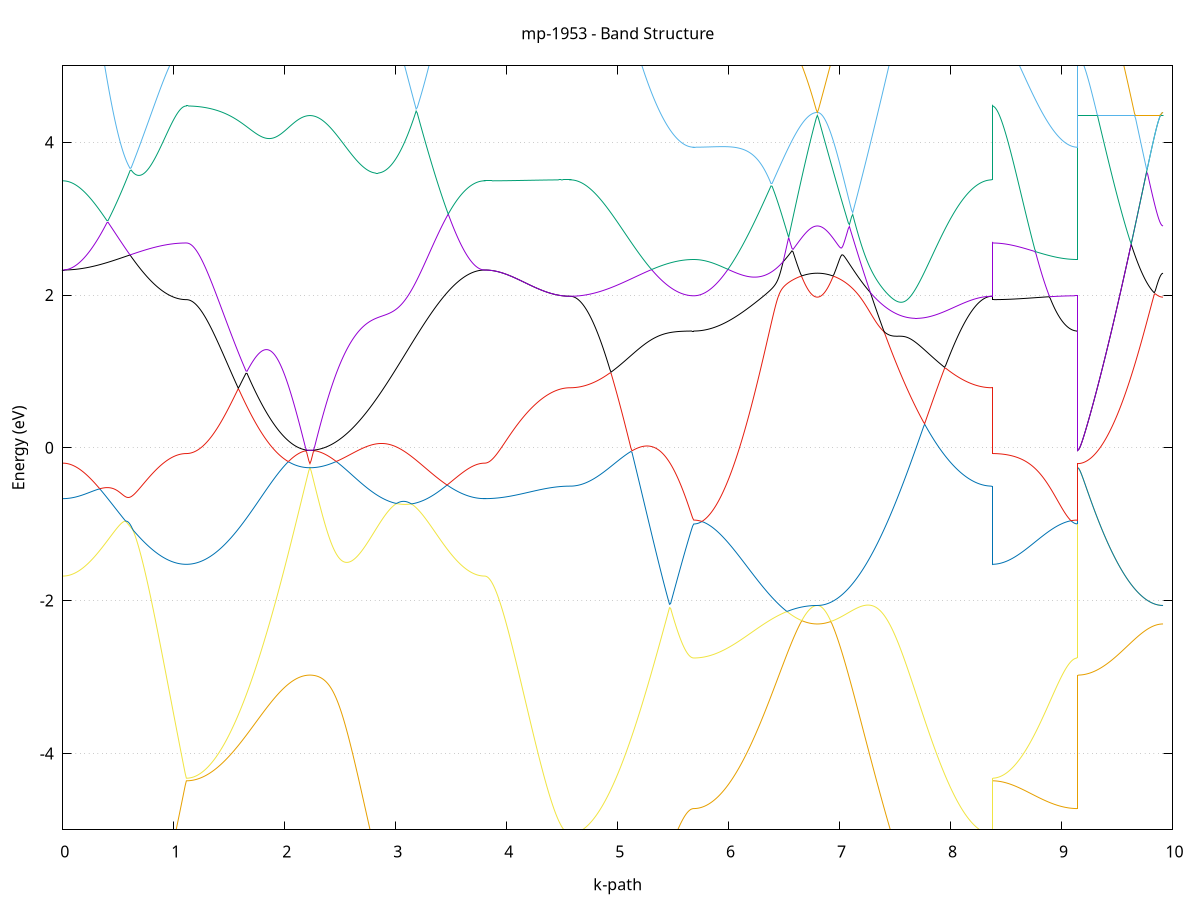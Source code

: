 set title 'mp-1953 - Band Structure'
set xlabel 'k-path'
set ylabel 'Energy (eV)'
set grid y
set yrange [-5:5]
set terminal png size 800,600
set output 'mp-1953_bands_gnuplot.png'
plot '-' using 1:2 with lines notitle, '-' using 1:2 with lines notitle, '-' using 1:2 with lines notitle, '-' using 1:2 with lines notitle, '-' using 1:2 with lines notitle, '-' using 1:2 with lines notitle, '-' using 1:2 with lines notitle, '-' using 1:2 with lines notitle, '-' using 1:2 with lines notitle, '-' using 1:2 with lines notitle, '-' using 1:2 with lines notitle, '-' using 1:2 with lines notitle, '-' using 1:2 with lines notitle, '-' using 1:2 with lines notitle, '-' using 1:2 with lines notitle, '-' using 1:2 with lines notitle
0.000000 -32.833273
0.009943 -32.833273
0.019886 -32.833273
0.029829 -32.833173
0.039772 -32.833173
0.049715 -32.833073
0.059658 -32.832873
0.069601 -32.832773
0.079543 -32.832573
0.089486 -32.832373
0.099429 -32.832173
0.109372 -32.831973
0.119315 -32.831673
0.129258 -32.831373
0.139201 -32.831073
0.149144 -32.830773
0.159087 -32.830473
0.169030 -32.830073
0.178973 -32.829673
0.188916 -32.829273
0.198859 -32.828873
0.208802 -32.828473
0.218745 -32.827973
0.228688 -32.827473
0.238630 -32.827073
0.248573 -32.826473
0.258516 -32.825973
0.268459 -32.825473
0.278402 -32.824873
0.288345 -32.824273
0.298288 -32.823673
0.308231 -32.823073
0.318174 -32.822473
0.328117 -32.821773
0.338060 -32.821173
0.348003 -32.820473
0.357946 -32.819773
0.367889 -32.819073
0.377832 -32.818373
0.387774 -32.817673
0.397717 -32.816973
0.407660 -32.816273
0.417603 -32.815473
0.427546 -32.814773
0.437489 -32.813973
0.447432 -32.813273
0.457375 -32.812473
0.467318 -32.811673
0.477261 -32.810873
0.487204 -32.810073
0.497147 -32.809273
0.507090 -32.808473
0.517033 -32.807673
0.526976 -32.806873
0.536918 -32.806073
0.546861 -32.805273
0.556804 -32.804473
0.566747 -32.803673
0.576690 -32.802873
0.586633 -32.801973
0.596576 -32.801173
0.606519 -32.800373
0.616462 -32.799573
0.626405 -32.798773
0.636348 -32.797973
0.646291 -32.797173
0.656234 -32.796373
0.666177 -32.795673
0.676120 -32.794873
0.686063 -32.794073
0.696005 -32.793373
0.705948 -32.792573
0.715891 -32.791873
0.725834 -32.791173
0.735777 -32.790373
0.745720 -32.789673
0.755663 -32.788973
0.765606 -32.788273
0.775549 -32.787673
0.785492 -32.786973
0.795435 -32.786373
0.805378 -32.785673
0.815321 -32.785073
0.825264 -32.784473
0.835207 -32.787373
0.845149 -32.791973
0.855092 -32.796373
0.865035 -32.800573
0.874978 -32.804773
0.884921 -32.808773
0.894864 -32.812573
0.904807 -32.816273
0.914750 -32.819773
0.924693 -32.823173
0.934636 -32.826373
0.944579 -32.829473
0.954522 -32.832373
0.964465 -32.835073
0.974408 -32.837673
0.984351 -32.840073
0.994293 -32.842273
1.004236 -32.844273
1.014179 -32.846173
1.024122 -32.847873
1.034065 -32.849473
1.044008 -32.850773
1.053951 -32.851973
1.063894 -32.852973
1.073837 -32.853773
1.083780 -32.854373
1.093723 -32.854873
1.103666 -32.855173
1.113609 -32.855173
1.113609 -32.855173
1.123552 -32.855173
1.133495 -32.855173
1.143438 -32.855073
1.153380 -32.854973
1.163323 -32.854873
1.173266 -32.854773
1.183209 -32.854573
1.193152 -32.854373
1.203095 -32.854173
1.213038 -32.853873
1.222981 -32.853673
1.232924 -32.853373
1.242867 -32.852973
1.252810 -32.852673
1.262753 -32.852273
1.272696 -32.851873
1.282639 -32.851473
1.292582 -32.850973
1.302524 -32.850573
1.312467 -32.850073
1.322410 -32.849573
1.332353 -32.848973
1.342296 -32.848473
1.352239 -32.847873
1.362182 -32.847273
1.372125 -32.846673
1.382068 -32.845973
1.392011 -32.845373
1.401954 -32.844673
1.411897 -32.843973
1.421840 -32.843273
1.431783 -32.842573
1.441726 -32.841773
1.451669 -32.841073
1.461611 -32.840273
1.471554 -32.839473
1.481497 -32.838673
1.491440 -32.837873
1.501383 -32.836973
1.511326 -32.836173
1.521269 -32.835273
1.531212 -32.834473
1.541155 -32.833573
1.551098 -32.832673
1.561041 -32.831773
1.570984 -32.830873
1.580927 -32.829973
1.590870 -32.828973
1.600813 -32.828073
1.610755 -32.827173
1.620698 -32.826173
1.630641 -32.825273
1.640584 -32.824373
1.650527 -32.823373
1.660470 -32.822473
1.670413 -32.821473
1.680356 -32.820573
1.690299 -32.819573
1.700242 -32.818673
1.710185 -32.817673
1.720128 -32.816773
1.730071 -32.815773
1.740014 -32.814873
1.749957 -32.813973
1.759899 -32.813073
1.769842 -32.812073
1.779785 -32.811173
1.789728 -32.810273
1.799671 -32.809373
1.809614 -32.808573
1.819557 -32.807673
1.829500 -32.806773
1.839443 -32.805873
1.849386 -32.805073
1.859329 -32.804273
1.869272 -32.803473
1.879215 -32.802673
1.889158 -32.801873
1.899101 -32.801073
1.909044 -32.800373
1.918986 -32.799573
1.928929 -32.798873
1.938872 -32.798173
1.948815 -32.797473
1.958758 -32.796773
1.968701 -32.796173
1.978644 -32.795573
1.988587 -32.794973
1.998530 -32.794373
2.008473 -32.793773
2.018416 -32.793273
2.028359 -32.792773
2.038302 -32.792273
2.048245 -32.791773
2.058188 -32.791273
2.068130 -32.790873
2.078073 -32.790473
2.088016 -32.790073
2.097959 -32.789773
2.107902 -32.789473
2.117845 -32.789173
2.127788 -32.788873
2.137731 -32.788573
2.147674 -32.788373
2.157617 -32.788173
2.167560 -32.787973
2.177503 -32.787873
2.187446 -32.787773
2.197389 -32.787673
2.207332 -32.787573
2.217274 -32.787573
2.227217 -32.787473
2.227217 -32.787473
2.237185 -32.787473
2.247153 -32.787373
2.257120 -32.787173
2.267088 -32.786973
2.277055 -32.786673
2.287023 -32.786273
2.296991 -32.785873
2.306958 -32.785373
2.316926 -32.784773
2.326893 -32.784173
2.336861 -32.783473
2.346829 -32.782673
2.356796 -32.781873
2.366764 -32.780973
2.376731 -32.779973
2.386699 -32.778973
2.396667 -32.777873
2.406634 -32.776673
2.416602 -32.775373
2.426569 -32.774073
2.436537 -32.772773
2.446505 -32.771373
2.456472 -32.769873
2.466440 -32.768273
2.476407 -32.766673
2.486375 -32.764973
2.496343 -32.763273
2.506310 -32.761473
2.516278 -32.759573
2.526245 -32.757673
2.536213 -32.755673
2.546181 -32.753573
2.556148 -32.751473
2.566116 -32.749273
2.576083 -32.747073
2.586051 -32.744773
2.596019 -32.742473
2.605986 -32.739973
2.615954 -32.737573
2.625921 -32.738173
2.635889 -32.738873
2.645857 -32.739673
2.655824 -32.740473
2.665792 -32.741373
2.675759 -32.742173
2.685727 -32.743073
2.695695 -32.743873
2.705662 -32.744773
2.715630 -32.745673
2.725597 -32.746573
2.735565 -32.747473
2.745533 -32.748473
2.755500 -32.749373
2.765468 -32.750273
2.775435 -32.751273
2.785403 -32.752273
2.795371 -32.753273
2.805338 -32.754273
2.815306 -32.755273
2.825273 -32.756273
2.835241 -32.757273
2.845209 -32.758273
2.855176 -32.759373
2.865144 -32.760373
2.875111 -32.761473
2.885079 -32.762473
2.895047 -32.763573
2.905014 -32.764573
2.914982 -32.765673
2.924949 -32.766773
2.934917 -32.767873
2.944885 -32.768973
2.954852 -32.770073
2.964820 -32.771173
2.974787 -32.772273
2.984755 -32.773373
2.994723 -32.774473
3.004690 -32.775573
3.014658 -32.776673
3.024625 -32.777773
3.034593 -32.778873
3.044561 -32.779973
3.054528 -32.781073
3.064496 -32.782173
3.074463 -32.783273
3.084431 -32.784473
3.094399 -32.785573
3.104366 -32.786573
3.114334 -32.787673
3.124301 -32.788773
3.134269 -32.789873
3.144236 -32.790973
3.154204 -32.792073
3.164172 -32.793173
3.174139 -32.794173
3.184107 -32.795273
3.194075 -32.796273
3.204042 -32.797373
3.214010 -32.798373
3.223977 -32.799473
3.233945 -32.800473
3.243912 -32.801473
3.253880 -32.802473
3.263848 -32.803473
3.273815 -32.804473
3.283783 -32.805373
3.293750 -32.806373
3.303718 -32.807273
3.313686 -32.808273
3.323653 -32.809173
3.333621 -32.810073
3.343588 -32.810973
3.353556 -32.811873
3.363524 -32.812773
3.373491 -32.813573
3.383459 -32.814473
3.393426 -32.815273
3.403394 -32.816073
3.413362 -32.816873
3.423329 -32.817673
3.433297 -32.818473
3.443264 -32.819273
3.453232 -32.819973
3.463200 -32.820673
3.473167 -32.821373
3.483135 -32.822073
3.493102 -32.822773
3.503070 -32.823373
3.513038 -32.823973
3.523005 -32.824673
3.532973 -32.825173
3.542940 -32.825773
3.552908 -32.826373
3.562876 -32.826873
3.572843 -32.827373
3.582811 -32.827873
3.592778 -32.828373
3.602746 -32.828773
3.612714 -32.829273
3.622681 -32.829673
3.632649 -32.830073
3.642616 -32.830373
3.652584 -32.830773
3.662552 -32.831073
3.672519 -32.831373
3.682487 -32.831673
3.692454 -32.831973
3.702422 -32.832173
3.712390 -32.832373
3.722357 -32.832573
3.732325 -32.832773
3.742292 -32.832873
3.752260 -32.833073
3.762228 -32.833173
3.772195 -32.833173
3.782163 -32.833273
3.792130 -32.833273
3.802098 -32.833273
3.802098 -32.833273
3.811972 -32.833273
3.821846 -32.833273
3.831720 -32.833373
3.841594 -32.833373
3.851468 -32.833473
3.861342 -32.833573
3.871216 -32.833673
3.881090 -32.833673
3.890964 -32.833873
3.900839 -32.833973
3.910713 -32.834073
3.920587 -32.834273
3.930461 -32.834373
3.940335 -32.834573
3.950209 -32.834773
3.960083 -32.834973
3.969957 -32.835173
3.979831 -32.835373
3.989705 -32.835573
3.999579 -32.835873
4.009453 -32.836073
4.019327 -32.836373
4.029201 -32.836673
4.039075 -32.836973
4.048949 -32.837173
4.058823 -32.837473
4.068697 -32.837773
4.078571 -32.838073
4.088445 -32.838373
4.098320 -32.838673
4.108194 -32.838973
4.118068 -32.839373
4.127942 -32.839673
4.137816 -32.839973
4.147690 -32.840273
4.157564 -32.840673
4.167438 -32.840973
4.177312 -32.841273
4.187186 -32.841673
4.197060 -32.841973
4.206934 -32.842273
4.216808 -32.842673
4.226682 -32.842973
4.236556 -32.843273
4.246430 -32.843673
4.256304 -32.843973
4.266178 -32.844273
4.276052 -32.844573
4.285927 -32.844873
4.295801 -32.845173
4.305675 -32.845473
4.315549 -32.845773
4.325423 -32.846073
4.335297 -32.846373
4.345171 -32.846673
4.355045 -32.846873
4.364919 -32.847173
4.374793 -32.847373
4.384667 -32.847673
4.394541 -32.847873
4.404415 -32.848073
4.414289 -32.848273
4.424163 -32.848473
4.434037 -32.848673
4.443911 -32.848873
4.453785 -32.848973
4.463659 -32.849173
4.473534 -32.849273
4.483408 -32.849373
4.493282 -32.849473
4.503156 -32.849573
4.513030 -32.849673
4.522904 -32.849773
4.532778 -32.849773
4.542652 -32.849873
4.552526 -32.849873
4.562400 -32.849973
4.572274 -32.849973
4.572274 -32.849973
4.582217 -32.849973
4.592160 -32.849873
4.602103 -32.849773
4.612046 -32.849773
4.621989 -32.849573
4.631932 -32.849473
4.641875 -32.849373
4.651818 -32.849173
4.661760 -32.848973
4.671703 -32.848673
4.681646 -32.848473
4.691589 -32.848173
4.701532 -32.847873
4.711475 -32.847573
4.721418 -32.847173
4.731361 -32.846873
4.741304 -32.846473
4.751247 -32.846073
4.761190 -32.845673
4.771133 -32.845173
4.781076 -32.844673
4.791019 -32.844173
4.800962 -32.843673
4.810904 -32.843173
4.820847 -32.842573
4.830790 -32.841973
4.840733 -32.841373
4.850676 -32.840773
4.860619 -32.840173
4.870562 -32.839573
4.880505 -32.838873
4.890448 -32.838173
4.900391 -32.837473
4.910334 -32.836773
4.920277 -32.836073
4.930220 -32.835373
4.940163 -32.834573
4.950106 -32.833873
4.960048 -32.833073
4.969991 -32.832273
4.979934 -32.831473
4.989877 -32.830673
4.999820 -32.829873
5.009763 -32.829073
5.019706 -32.828273
5.029649 -32.827373
5.039592 -32.826573
5.049535 -32.825673
5.059478 -32.824873
5.069421 -32.823973
5.079364 -32.823073
5.089307 -32.822273
5.099250 -32.821373
5.109193 -32.820473
5.119135 -32.819573
5.129078 -32.818773
5.139021 -32.817873
5.148964 -32.816973
5.158907 -32.816073
5.168850 -32.815273
5.178793 -32.814373
5.188736 -32.813473
5.198679 -32.812673
5.208622 -32.811773
5.218565 -32.810973
5.228508 -32.810073
5.238451 -32.809273
5.248394 -32.808373
5.258337 -32.807573
5.268279 -32.806773
5.278222 -32.805973
5.288165 -32.805173
5.298108 -32.804373
5.308051 -32.803573
5.317994 -32.802873
5.327937 -32.802073
5.337880 -32.801373
5.347823 -32.800573
5.357766 -32.799873
5.367709 -32.799173
5.377652 -32.798473
5.387595 -32.797873
5.397538 -32.797173
5.407481 -32.796573
5.417424 -32.795973
5.427366 -32.795373
5.437309 -32.798273
5.447252 -32.802373
5.457195 -32.806373
5.467138 -32.810173
5.477081 -32.813873
5.487024 -32.817373
5.496967 -32.820773
5.506910 -32.823973
5.516853 -32.826973
5.526796 -32.829873
5.536739 -32.832573
5.546682 -32.835173
5.556625 -32.837573
5.566568 -32.839773
5.576510 -32.841773
5.586453 -32.843673
5.596396 -32.845373
5.606339 -32.846873
5.616282 -32.848273
5.626225 -32.849473
5.636168 -32.850473
5.646111 -32.851273
5.656054 -32.851873
5.665997 -32.852373
5.675940 -32.852573
5.685883 -32.852673
5.685883 -32.852673
5.695826 -32.852673
5.705769 -32.852673
5.715712 -32.852573
5.725654 -32.852473
5.735597 -32.852373
5.745540 -32.852273
5.755483 -32.852073
5.765426 -32.851873
5.775369 -32.851673
5.785312 -32.851373
5.795255 -32.851173
5.805198 -32.850873
5.815141 -32.850473
5.825084 -32.850173
5.835027 -32.849773
5.844970 -32.849373
5.854913 -32.848973
5.864856 -32.848573
5.874799 -32.848073
5.884741 -32.847573
5.894684 -32.847073
5.904627 -32.846573
5.914570 -32.846073
5.924513 -32.845473
5.934456 -32.844873
5.944399 -32.844273
5.954342 -32.843673
5.964285 -32.842973
5.974228 -32.842373
5.984171 -32.841673
5.994114 -32.840973
6.004057 -32.840273
6.014000 -32.839473
6.023943 -32.838773
6.033885 -32.837973
6.043828 -32.837173
6.053771 -32.836473
6.063714 -32.835573
6.073657 -32.834773
6.083600 -32.833973
6.093543 -32.833173
6.103486 -32.832273
6.113429 -32.831373
6.123372 -32.830473
6.133315 -32.829673
6.143258 -32.828773
6.153201 -32.827873
6.163144 -32.826973
6.173087 -32.826073
6.183029 -32.825073
6.192972 -32.824173
6.202915 -32.823273
6.212858 -32.822373
6.222801 -32.821473
6.232744 -32.820473
6.242687 -32.819573
6.252630 -32.818673
6.262573 -32.817673
6.272516 -32.816773
6.282459 -32.815873
6.292402 -32.814873
6.302345 -32.813973
6.312288 -32.813073
6.322231 -32.812173
6.332174 -32.811273
6.342116 -32.810373
6.352059 -32.809473
6.362002 -32.808573
6.371945 -32.807673
6.381888 -32.806773
6.391831 -32.805973
6.401774 -32.805073
6.411717 -32.804273
6.421660 -32.803473
6.431603 -32.802673
6.441546 -32.801873
6.451489 -32.801073
6.461432 -32.800273
6.471375 -32.799573
6.481318 -32.798773
6.491260 -32.798073
6.501203 -32.797373
6.511146 -32.796673
6.521089 -32.795973
6.531032 -32.795373
6.540975 -32.794673
6.550918 -32.794073
6.560861 -32.793473
6.570804 -32.792873
6.580747 -32.792373
6.590690 -32.791873
6.600633 -32.791373
6.610576 -32.790873
6.620519 -32.790373
6.630462 -32.789973
6.640405 -32.789473
6.650347 -32.789073
6.660290 -32.788773
6.670233 -32.788373
6.680176 -32.788073
6.690119 -32.787773
6.700062 -32.787473
6.710005 -32.787273
6.719948 -32.787073
6.729891 -32.786873
6.739834 -32.786673
6.749777 -32.786473
6.759720 -32.786373
6.769663 -32.786273
6.779606 -32.786273
6.789549 -32.786173
6.799491 -32.786173
6.799491 -32.786173
6.809459 -32.786173
6.819427 -32.786073
6.829394 -32.785873
6.839362 -32.785673
6.849329 -32.785373
6.859297 -32.784973
6.869265 -32.784573
6.879232 -32.784073
6.889200 -32.783473
6.899167 -32.782773
6.909135 -32.782073
6.919103 -32.781373
6.929070 -32.780473
6.939038 -32.779573
6.949005 -32.778573
6.958973 -32.777573
6.968941 -32.776473
6.978908 -32.775273
6.988876 -32.774073
6.998843 -32.772773
7.008811 -32.771373
7.018779 -32.769973
7.028746 -32.768473
7.038714 -32.766873
7.048681 -32.765273
7.058649 -32.763573
7.068617 -32.761873
7.078584 -32.759973
7.088552 -32.758173
7.098519 -32.756173
7.108487 -32.754173
7.118455 -32.752173
7.128422 -32.749973
7.138390 -32.747773
7.148357 -32.745573
7.158325 -32.745773
7.168293 -32.746473
7.178260 -32.747273
7.188228 -32.748073
7.198195 -32.748873
7.208163 -32.749673
7.218131 -32.750473
7.228098 -32.751273
7.238066 -32.752173
7.248033 -32.753073
7.258001 -32.753973
7.267969 -32.754873
7.277936 -32.755773
7.287904 -32.756673
7.297871 -32.757673
7.307839 -32.758673
7.317807 -32.759573
7.327774 -32.760573
7.337742 -32.761573
7.347709 -32.762573
7.357677 -32.763573
7.367645 -32.764673
7.377612 -32.765673
7.387580 -32.766773
7.397547 -32.767773
7.407515 -32.768873
7.417483 -32.769973
7.427450 -32.771073
7.437418 -32.772173
7.447385 -32.773273
7.457353 -32.774373
7.467321 -32.775473
7.477288 -32.776573
7.487256 -32.777773
7.497223 -32.778873
7.507191 -32.780073
7.517159 -32.781173
7.527126 -32.782373
7.537094 -32.783473
7.547061 -32.784673
7.557029 -32.785773
7.566997 -32.786973
7.576964 -32.788173
7.586932 -32.789273
7.596899 -32.790473
7.606867 -32.791673
7.616835 -32.792873
7.626802 -32.793973
7.636770 -32.795173
7.646737 -32.796373
7.656705 -32.797573
7.666673 -32.798673
7.676640 -32.799873
7.686608 -32.801073
7.696575 -32.802173
7.706543 -32.803373
7.716511 -32.804473
7.726478 -32.805673
7.736446 -32.806773
7.746413 -32.807973
7.756381 -32.809073
7.766349 -32.810173
7.776316 -32.811273
7.786284 -32.812373
7.796251 -32.813473
7.806219 -32.814573
7.816187 -32.815673
7.826154 -32.816773
7.836122 -32.817773
7.846089 -32.818873
7.856057 -32.819873
7.866024 -32.820973
7.875992 -32.821973
7.885960 -32.822973
7.895927 -32.823973
7.905895 -32.824973
7.915862 -32.825873
7.925830 -32.826873
7.935798 -32.827773
7.945765 -32.828773
7.955733 -32.829673
7.965700 -32.830573
7.975668 -32.831373
7.985636 -32.832273
7.995603 -32.833073
8.005571 -32.833973
8.015538 -32.834773
8.025506 -32.835573
8.035474 -32.836373
8.045441 -32.837073
8.055409 -32.837773
8.065376 -32.838573
8.075344 -32.839273
8.085312 -32.839873
8.095279 -32.840573
8.105247 -32.841173
8.115214 -32.841873
8.125182 -32.842473
8.135150 -32.842973
8.145117 -32.843573
8.155085 -32.844073
8.165052 -32.844573
8.175020 -32.845073
8.184988 -32.845573
8.194955 -32.845973
8.204923 -32.846373
8.214890 -32.846773
8.224858 -32.847173
8.234826 -32.847573
8.244793 -32.847873
8.254761 -32.848173
8.264728 -32.848473
8.274696 -32.848673
8.284664 -32.848973
8.294631 -32.849173
8.304599 -32.849373
8.314566 -32.849473
8.324534 -32.849673
8.334502 -32.849773
8.344469 -32.849873
8.354437 -32.849873
8.364404 -32.849973
8.374372 -32.849973
8.374372 -32.855173
8.384246 -32.855173
8.394120 -32.855173
8.403994 -32.855173
8.413868 -32.855173
8.423742 -32.855173
8.433616 -32.855173
8.443490 -32.855173
8.453364 -32.855173
8.463238 -32.855173
8.473113 -32.855073
8.482987 -32.855073
8.492861 -32.855073
8.502735 -32.855073
8.512609 -32.854973
8.522483 -32.854973
8.532357 -32.854973
8.542231 -32.854973
8.552105 -32.854873
8.561979 -32.854873
8.571853 -32.854773
8.581727 -32.854773
8.591601 -32.854773
8.601475 -32.854673
8.611349 -32.854673
8.621223 -32.854673
8.631097 -32.854573
8.640971 -32.854573
8.650845 -32.854473
8.660720 -32.854473
8.670594 -32.854373
8.680468 -32.854373
8.690342 -32.854273
8.700216 -32.854273
8.710090 -32.854173
8.719964 -32.854173
8.729838 -32.854073
8.739712 -32.854073
8.749586 -32.853973
8.759460 -32.853973
8.769334 -32.853873
8.779208 -32.853873
8.789082 -32.853773
8.798956 -32.853773
8.808830 -32.853673
8.818704 -32.853673
8.828578 -32.853573
8.838452 -32.853573
8.848326 -32.853473
8.858201 -32.853473
8.868075 -32.853373
8.877949 -32.853373
8.887823 -32.853273
8.897697 -32.853273
8.907571 -32.853173
8.917445 -32.853173
8.927319 -32.853173
8.937193 -32.853073
8.947067 -32.853073
8.956941 -32.852973
8.966815 -32.852973
8.976689 -32.852973
8.986563 -32.852973
8.996437 -32.852873
9.006311 -32.852873
9.016185 -32.852873
9.026059 -32.852873
9.035933 -32.852773
9.045808 -32.852773
9.055682 -32.852773
9.065556 -32.852773
9.075430 -32.852773
9.085304 -32.852773
9.095178 -32.852673
9.105052 -32.852673
9.114926 -32.852673
9.124800 -32.852673
9.134674 -32.852673
9.144548 -32.852673
9.144548 -32.787473
9.154422 -32.787473
9.164296 -32.787473
9.174170 -32.787473
9.184044 -32.787473
9.193918 -32.787473
9.203792 -32.787473
9.213666 -32.787473
9.223540 -32.787473
9.233415 -32.787473
9.243289 -32.787473
9.253163 -32.787473
9.263037 -32.787473
9.272911 -32.787473
9.282785 -32.787373
9.292659 -32.787373
9.302533 -32.787373
9.312407 -32.787373
9.322281 -32.787373
9.332155 -32.787373
9.342029 -32.787273
9.351903 -32.787273
9.361777 -32.787273
9.371651 -32.787273
9.381525 -32.787273
9.391399 -32.787173
9.401273 -32.787173
9.411147 -32.787173
9.421021 -32.787173
9.430896 -32.787173
9.440770 -32.787073
9.450644 -32.787073
9.460518 -32.787073
9.470392 -32.787073
9.480266 -32.786973
9.490140 -32.786973
9.500014 -32.786973
9.509888 -32.786873
9.519762 -32.786873
9.529636 -32.786873
9.539510 -32.786873
9.549384 -32.786773
9.559258 -32.786773
9.569132 -32.786773
9.579006 -32.786673
9.588880 -32.786673
9.598754 -32.786673
9.608628 -32.786673
9.618503 -32.786573
9.628377 -32.786573
9.638251 -32.786573
9.648125 -32.786573
9.657999 -32.786473
9.667873 -32.786473
9.677747 -32.786473
9.687621 -32.786473
9.697495 -32.786373
9.707369 -32.786373
9.717243 -32.786373
9.727117 -32.786373
9.736991 -32.786373
9.746865 -32.786373
9.756739 -32.786373
9.766613 -32.786273
9.776487 -32.786273
9.786361 -32.786273
9.796235 -32.786273
9.806109 -32.786273
9.815984 -32.786273
9.825858 -32.786273
9.835732 -32.786273
9.845606 -32.786173
9.855480 -32.786173
9.865354 -32.786173
9.875228 -32.786173
9.885102 -32.786173
9.894976 -32.786173
9.904850 -32.786173
9.914724 -32.786173
e
0.000000 -32.378773
0.009943 -32.378873
0.019886 -32.379173
0.029829 -32.379673
0.039772 -32.380373
0.049715 -32.381173
0.059658 -32.382273
0.069601 -32.383473
0.079543 -32.384973
0.089486 -32.386573
0.099429 -32.388373
0.109372 -32.390373
0.119315 -32.392573
0.129258 -32.394973
0.139201 -32.397473
0.149144 -32.400273
0.159087 -32.403173
0.169030 -32.406173
0.178973 -32.409473
0.188916 -32.412873
0.198859 -32.416473
0.208802 -32.420173
0.218745 -32.424073
0.228688 -32.428073
0.238630 -32.432273
0.248573 -32.436673
0.258516 -32.441073
0.268459 -32.445773
0.278402 -32.450573
0.288345 -32.455473
0.298288 -32.460473
0.308231 -32.465573
0.318174 -32.470873
0.328117 -32.476273
0.338060 -32.481773
0.348003 -32.487373
0.357946 -32.493073
0.367889 -32.498873
0.377832 -32.504773
0.387774 -32.510773
0.397717 -32.516873
0.407660 -32.522973
0.417603 -32.529173
0.427546 -32.535473
0.437489 -32.541873
0.447432 -32.548273
0.457375 -32.554673
0.467318 -32.561173
0.477261 -32.567773
0.487204 -32.574273
0.497147 -32.580873
0.507090 -32.587573
0.517033 -32.594173
0.526976 -32.600873
0.536918 -32.607573
0.546861 -32.614273
0.556804 -32.620873
0.566747 -32.627573
0.576690 -32.634273
0.586633 -32.640873
0.596576 -32.647573
0.606519 -32.654173
0.616462 -32.660673
0.626405 -32.667173
0.636348 -32.673673
0.646291 -32.680173
0.656234 -32.686573
0.666177 -32.692873
0.676120 -32.699173
0.686063 -32.705373
0.696005 -32.711473
0.705948 -32.717573
0.715891 -32.723473
0.725834 -32.729373
0.735777 -32.735173
0.745720 -32.740873
0.755663 -32.746473
0.765606 -32.751973
0.775549 -32.757373
0.785492 -32.762673
0.795435 -32.767873
0.805378 -32.772973
0.815321 -32.777873
0.825264 -32.782673
0.835207 -32.783873
0.845149 -32.783373
0.855092 -32.782773
0.865035 -32.782273
0.874978 -32.781773
0.884921 -32.781273
0.894864 -32.780773
0.904807 -32.780273
0.914750 -32.779873
0.924693 -32.779373
0.934636 -32.778973
0.944579 -32.778673
0.954522 -32.778273
0.964465 -32.777873
0.974408 -32.777573
0.984351 -32.777273
0.994293 -32.776973
1.004236 -32.776773
1.014179 -32.776473
1.024122 -32.776273
1.034065 -32.776073
1.044008 -32.775973
1.053951 -32.775773
1.063894 -32.775673
1.073837 -32.775573
1.083780 -32.775473
1.093723 -32.775473
1.103666 -32.775373
1.113609 -32.775373
1.113609 -32.775373
1.123552 -32.775373
1.133495 -32.775373
1.143438 -32.775273
1.153380 -32.775173
1.163323 -32.775073
1.173266 -32.774973
1.183209 -32.774873
1.193152 -32.774673
1.203095 -32.774573
1.213038 -32.774373
1.222981 -32.774173
1.232924 -32.773873
1.242867 -32.773673
1.252810 -32.773373
1.262753 -32.773073
1.272696 -32.772773
1.282639 -32.772373
1.292582 -32.772073
1.302524 -32.771673
1.312467 -32.771273
1.322410 -32.770873
1.332353 -32.770473
1.342296 -32.770073
1.352239 -32.769573
1.362182 -32.769073
1.372125 -32.768673
1.382068 -32.768073
1.392011 -32.767573
1.401954 -32.767073
1.411897 -32.766473
1.421840 -32.765973
1.431783 -32.765373
1.441726 -32.764773
1.451669 -32.764173
1.461611 -32.763573
1.471554 -32.762973
1.481497 -32.762273
1.491440 -32.761673
1.501383 -32.760973
1.511326 -32.760273
1.521269 -32.759673
1.531212 -32.758973
1.541155 -32.758273
1.551098 -32.757573
1.561041 -32.756873
1.570984 -32.756173
1.580927 -32.755373
1.590870 -32.754673
1.600813 -32.753973
1.610755 -32.753173
1.620698 -32.752473
1.630641 -32.751673
1.640584 -32.750973
1.650527 -32.750273
1.660470 -32.749473
1.670413 -32.748773
1.680356 -32.747973
1.690299 -32.747273
1.700242 -32.746473
1.710185 -32.745773
1.720128 -32.744973
1.730071 -32.744273
1.740014 -32.743473
1.749957 -32.742773
1.759899 -32.742073
1.769842 -32.741373
1.779785 -32.740573
1.789728 -32.739873
1.799671 -32.739173
1.809614 -32.738473
1.819557 -32.737773
1.829500 -32.737073
1.839443 -32.736473
1.849386 -32.735773
1.859329 -32.735173
1.869272 -32.734473
1.879215 -32.733873
1.889158 -32.733273
1.899101 -32.732573
1.909044 -32.731973
1.918986 -32.731473
1.928929 -32.730873
1.938872 -32.730273
1.948815 -32.729773
1.958758 -32.729273
1.968701 -32.731673
1.978644 -32.735673
1.988587 -32.739673
1.998530 -32.743373
2.008473 -32.747073
2.018416 -32.750573
2.028359 -32.753873
2.038302 -32.757073
2.048245 -32.760173
2.058188 -32.763073
2.068130 -32.765773
2.078073 -32.768373
2.088016 -32.770873
2.097959 -32.773073
2.107902 -32.775273
2.117845 -32.777173
2.127788 -32.778973
2.137731 -32.780573
2.147674 -32.782073
2.157617 -32.783273
2.167560 -32.784473
2.177503 -32.785373
2.187446 -32.786173
2.197389 -32.786773
2.207332 -32.787173
2.217274 -32.787473
2.227217 -32.787473
2.227217 -32.787473
2.237185 -32.787473
2.247153 -32.787373
2.257120 -32.787173
2.267088 -32.786873
2.277055 -32.786573
2.287023 -32.786073
2.296991 -32.785573
2.306958 -32.784973
2.316926 -32.784373
2.326893 -32.783573
2.336861 -32.782773
2.346829 -32.781873
2.356796 -32.780873
2.366764 -32.779873
2.376731 -32.778673
2.386699 -32.777473
2.396667 -32.776273
2.406634 -32.774873
2.416602 -32.773473
2.426569 -32.771973
2.436537 -32.770373
2.446505 -32.768773
2.456472 -32.766973
2.466440 -32.765173
2.476407 -32.763373
2.486375 -32.761473
2.496343 -32.759473
2.506310 -32.757373
2.516278 -32.755273
2.526245 -32.753073
2.536213 -32.750773
2.546181 -32.748473
2.556148 -32.746073
2.566116 -32.743573
2.576083 -32.741073
2.586051 -32.738473
2.596019 -32.735873
2.605986 -32.736573
2.615954 -32.737373
2.625921 -32.734973
2.635889 -32.732473
2.645857 -32.729773
2.655824 -32.727073
2.665792 -32.724373
2.675759 -32.721573
2.685727 -32.718673
2.695695 -32.715773
2.705662 -32.712873
2.715630 -32.709873
2.725597 -32.706773
2.735565 -32.703673
2.745533 -32.700473
2.755500 -32.697273
2.765468 -32.694073
2.775435 -32.690773
2.785403 -32.687373
2.795371 -32.683973
2.805338 -32.680573
2.815306 -32.677173
2.825273 -32.673573
2.835241 -32.670073
2.845209 -32.666473
2.855176 -32.662873
2.865144 -32.659173
2.875111 -32.655473
2.885079 -32.651773
2.895047 -32.647973
2.905014 -32.644173
2.914982 -32.640373
2.924949 -32.636573
2.934917 -32.632673
2.944885 -32.628773
2.954852 -32.624873
2.964820 -32.620873
2.974787 -32.616873
2.984755 -32.612873
2.994723 -32.608873
3.004690 -32.604873
3.014658 -32.600873
3.024625 -32.596773
3.034593 -32.592673
3.044561 -32.588573
3.054528 -32.584573
3.064496 -32.580473
3.074463 -32.576373
3.084431 -32.572173
3.094399 -32.568073
3.104366 -32.563973
3.114334 -32.559873
3.124301 -32.555773
3.134269 -32.551673
3.144236 -32.547573
3.154204 -32.543473
3.164172 -32.539373
3.174139 -32.535373
3.184107 -32.531273
3.194075 -32.527273
3.204042 -32.523273
3.214010 -32.519273
3.223977 -32.515273
3.233945 -32.511273
3.243912 -32.507373
3.253880 -32.503473
3.263848 -32.499573
3.273815 -32.495773
3.283783 -32.491973
3.293750 -32.488173
3.303718 -32.484373
3.313686 -32.480673
3.323653 -32.477073
3.333621 -32.473373
3.343588 -32.469773
3.353556 -32.466273
3.363524 -32.462773
3.373491 -32.459373
3.383459 -32.455973
3.393426 -32.452573
3.403394 -32.449273
3.413362 -32.446073
3.423329 -32.442873
3.433297 -32.439773
3.443264 -32.436773
3.453232 -32.433773
3.463200 -32.430873
3.473167 -32.427973
3.483135 -32.425173
3.493102 -32.422473
3.503070 -32.419773
3.513038 -32.417273
3.523005 -32.414673
3.532973 -32.412273
3.542940 -32.409973
3.552908 -32.407673
3.562876 -32.405473
3.572843 -32.403373
3.582811 -32.401273
3.592778 -32.399373
3.602746 -32.397473
3.612714 -32.395673
3.622681 -32.393973
3.632649 -32.392373
3.642616 -32.390873
3.652584 -32.389373
3.662552 -32.387973
3.672519 -32.386773
3.682487 -32.385573
3.692454 -32.384473
3.702422 -32.383473
3.712390 -32.382573
3.722357 -32.381773
3.732325 -32.381073
3.742292 -32.380473
3.752260 -32.379973
3.762228 -32.379573
3.772195 -32.379173
3.782163 -32.378973
3.792130 -32.378773
3.802098 -32.378773
3.802098 -32.378773
3.811972 -32.378773
3.821846 -32.378773
3.831720 -32.378773
3.841594 -32.378773
3.851468 -32.378773
3.861342 -32.378773
3.871216 -32.378773
3.881090 -32.378773
3.890964 -32.378773
3.900839 -32.378773
3.910713 -32.378773
3.920587 -32.378773
3.930461 -32.378773
3.940335 -32.378773
3.950209 -32.378773
3.960083 -32.378773
3.969957 -32.378673
3.979831 -32.378673
3.989705 -32.378673
3.999579 -32.378673
4.009453 -32.378673
4.019327 -32.378673
4.029201 -32.378673
4.039075 -32.378673
4.048949 -32.378673
4.058823 -32.378673
4.068697 -32.378673
4.078571 -32.378673
4.088445 -32.378673
4.098320 -32.378573
4.108194 -32.378573
4.118068 -32.378573
4.127942 -32.378573
4.137816 -32.378573
4.147690 -32.378573
4.157564 -32.378573
4.167438 -32.378573
4.177312 -32.378573
4.187186 -32.378573
4.197060 -32.378573
4.206934 -32.378473
4.216808 -32.378473
4.226682 -32.378473
4.236556 -32.378473
4.246430 -32.378473
4.256304 -32.378473
4.266178 -32.378473
4.276052 -32.378373
4.285927 -32.378473
4.295801 -32.378373
4.305675 -32.378373
4.315549 -32.378373
4.325423 -32.378373
4.335297 -32.378373
4.345171 -32.378373
4.355045 -32.378373
4.364919 -32.378373
4.374793 -32.378373
4.384667 -32.378373
4.394541 -32.378373
4.404415 -32.378373
4.414289 -32.378273
4.424163 -32.378273
4.434037 -32.378273
4.443911 -32.378273
4.453785 -32.378273
4.463659 -32.378273
4.473534 -32.378273
4.483408 -32.378273
4.493282 -32.378273
4.503156 -32.378273
4.513030 -32.378273
4.522904 -32.378273
4.532778 -32.378273
4.542652 -32.378273
4.552526 -32.378273
4.562400 -32.378273
4.572274 -32.378273
4.572274 -32.378273
4.582217 -32.378373
4.592160 -32.378673
4.602103 -32.379173
4.612046 -32.379773
4.621989 -32.380673
4.631932 -32.381673
4.641875 -32.382973
4.651818 -32.384373
4.661760 -32.386073
4.671703 -32.387773
4.681646 -32.389773
4.691589 -32.391973
4.701532 -32.394373
4.711475 -32.396873
4.721418 -32.399573
4.731361 -32.402473
4.741304 -32.405573
4.751247 -32.408773
4.761190 -32.412173
4.771133 -32.415773
4.781076 -32.419473
4.791019 -32.423373
4.800962 -32.427373
4.810904 -32.431573
4.820847 -32.435873
4.830790 -32.440373
4.840733 -32.444973
4.850676 -32.449673
4.860619 -32.454573
4.870562 -32.459573
4.880505 -32.464673
4.890448 -32.469973
4.900391 -32.475273
4.910334 -32.480773
4.920277 -32.486373
4.930220 -32.492073
4.940163 -32.497873
4.950106 -32.503673
4.960048 -32.509673
4.969991 -32.515673
4.979934 -32.521773
4.989877 -32.527973
4.999820 -32.534273
5.009763 -32.540573
5.019706 -32.546973
5.029649 -32.553373
5.039592 -32.559873
5.049535 -32.566373
5.059478 -32.572873
5.069421 -32.579473
5.079364 -32.586073
5.089307 -32.592673
5.099250 -32.599273
5.109193 -32.605973
5.119135 -32.612573
5.129078 -32.619273
5.139021 -32.625873
5.148964 -32.632573
5.158907 -32.639173
5.168850 -32.645773
5.178793 -32.652373
5.188736 -32.658873
5.198679 -32.665373
5.208622 -32.671873
5.218565 -32.678273
5.228508 -32.684673
5.238451 -32.690973
5.248394 -32.697173
5.258337 -32.703373
5.268279 -32.709473
5.278222 -32.715473
5.288165 -32.721473
5.298108 -32.727273
5.308051 -32.733073
5.317994 -32.738773
5.327937 -32.744373
5.337880 -32.749873
5.347823 -32.755273
5.357766 -32.760473
5.367709 -32.765673
5.377652 -32.770673
5.387595 -32.775573
5.397538 -32.780373
5.407481 -32.785073
5.417424 -32.789573
5.427366 -32.793973
5.437309 -32.794773
5.447252 -32.794173
5.457195 -32.793673
5.467138 -32.793173
5.477081 -32.792673
5.487024 -32.792173
5.496967 -32.791673
5.506910 -32.791273
5.516853 -32.790873
5.526796 -32.790473
5.536739 -32.790073
5.546682 -32.789773
5.556625 -32.789373
5.566568 -32.789073
5.576510 -32.788873
5.586453 -32.788573
5.596396 -32.788373
5.606339 -32.788173
5.616282 -32.787973
5.626225 -32.787773
5.636168 -32.787673
5.646111 -32.787573
5.656054 -32.787473
5.665997 -32.787373
5.675940 -32.787373
5.685883 -32.787373
5.685883 -32.787373
5.695826 -32.787373
5.705769 -32.787273
5.715712 -32.787273
5.725654 -32.787173
5.735597 -32.787073
5.745540 -32.786973
5.755483 -32.786773
5.765426 -32.786673
5.775369 -32.786473
5.785312 -32.786273
5.795255 -32.786073
5.805198 -32.785773
5.815141 -32.785573
5.825084 -32.785273
5.835027 -32.784973
5.844970 -32.784573
5.854913 -32.784273
5.864856 -32.783873
5.874799 -32.783573
5.884741 -32.783173
5.894684 -32.782673
5.904627 -32.782273
5.914570 -32.781773
5.924513 -32.781373
5.934456 -32.780873
5.944399 -32.780373
5.954342 -32.779873
5.964285 -32.779273
5.974228 -32.778773
5.984171 -32.778173
5.994114 -32.777573
6.004057 -32.776973
6.014000 -32.776373
6.023943 -32.775773
6.033885 -32.775073
6.043828 -32.774473
6.053771 -32.773773
6.063714 -32.773173
6.073657 -32.772473
6.083600 -32.771773
6.093543 -32.771073
6.103486 -32.770373
6.113429 -32.769673
6.123372 -32.768873
6.133315 -32.768173
6.143258 -32.767373
6.153201 -32.766673
6.163144 -32.765873
6.173087 -32.765173
6.183029 -32.764373
6.192972 -32.763673
6.202915 -32.762873
6.212858 -32.762073
6.222801 -32.761273
6.232744 -32.760573
6.242687 -32.759773
6.252630 -32.758973
6.262573 -32.758173
6.272516 -32.757473
6.282459 -32.756673
6.292402 -32.755873
6.302345 -32.755073
6.312288 -32.754373
6.322231 -32.753573
6.332174 -32.752873
6.342116 -32.752073
6.352059 -32.751373
6.362002 -32.750573
6.371945 -32.749873
6.381888 -32.749173
6.391831 -32.748473
6.401774 -32.747673
6.411717 -32.747073
6.421660 -32.746373
6.431603 -32.745673
6.441546 -32.744973
6.451489 -32.744373
6.461432 -32.743673
6.471375 -32.743073
6.481318 -32.742473
6.491260 -32.741873
6.501203 -32.741273
6.511146 -32.740673
6.521089 -32.740173
6.531032 -32.739573
6.540975 -32.739073
6.550918 -32.738573
6.560861 -32.738373
6.570804 -32.742173
6.580747 -32.745773
6.590690 -32.749273
6.600633 -32.752673
6.610576 -32.755873
6.620519 -32.758873
6.630462 -32.761773
6.640405 -32.764573
6.650347 -32.767073
6.660290 -32.769573
6.670233 -32.771773
6.680176 -32.773873
6.690119 -32.775873
6.700062 -32.777673
6.710005 -32.779273
6.719948 -32.780673
6.729891 -32.781973
6.739834 -32.783073
6.749777 -32.784073
6.759720 -32.784773
6.769663 -32.785373
6.779606 -32.785873
6.789549 -32.786073
6.799491 -32.786173
6.799491 -32.786173
6.809459 -32.786173
6.819427 -32.786073
6.829394 -32.785873
6.839362 -32.785573
6.849329 -32.785173
6.859297 -32.784773
6.869265 -32.784273
6.879232 -32.783673
6.889200 -32.782973
6.899167 -32.782273
6.909135 -32.781473
6.919103 -32.780573
6.929070 -32.779573
6.939038 -32.778573
6.949005 -32.777373
6.958973 -32.776173
6.968941 -32.774973
6.978908 -32.773573
6.988876 -32.772173
6.998843 -32.770673
7.008811 -32.769073
7.018779 -32.767473
7.028746 -32.765773
7.038714 -32.763973
7.048681 -32.762073
7.058649 -32.760173
7.068617 -32.758173
7.078584 -32.756073
7.088552 -32.753973
7.098519 -32.751773
7.108487 -32.749473
7.118455 -32.747173
7.128422 -32.744773
7.138390 -32.744373
7.148357 -32.745073
7.158325 -32.743273
7.168293 -32.740873
7.178260 -32.738473
7.188228 -32.735973
7.198195 -32.733473
7.208163 -32.730873
7.218131 -32.728273
7.228098 -32.725573
7.238066 -32.722773
7.248033 -32.719973
7.258001 -32.717073
7.267969 -32.714173
7.277936 -32.711273
7.287904 -32.708173
7.297871 -32.705173
7.307839 -32.702073
7.317807 -32.698873
7.327774 -32.695673
7.337742 -32.692373
7.347709 -32.689073
7.357677 -32.685773
7.367645 -32.682373
7.377612 -32.678973
7.387580 -32.675473
7.397547 -32.671973
7.407515 -32.668373
7.417483 -32.664773
7.427450 -32.661173
7.437418 -32.657473
7.447385 -32.653773
7.457353 -32.650073
7.467321 -32.646373
7.477288 -32.642573
7.487256 -32.638673
7.497223 -32.634873
7.507191 -32.630973
7.517159 -32.627073
7.527126 -32.623173
7.537094 -32.619173
7.547061 -32.615273
7.557029 -32.611273
7.566997 -32.607273
7.576964 -32.603273
7.586932 -32.599173
7.596899 -32.595173
7.606867 -32.591073
7.616835 -32.586973
7.626802 -32.582873
7.636770 -32.578773
7.646737 -32.574773
7.656705 -32.570673
7.666673 -32.566573
7.676640 -32.562473
7.686608 -32.558373
7.696575 -32.554273
7.706543 -32.550173
7.716511 -32.546073
7.726478 -32.541973
7.736446 -32.537973
7.746413 -32.533873
7.756381 -32.529873
7.766349 -32.525873
7.776316 -32.521873
7.786284 -32.517773
7.796251 -32.513873
7.806219 -32.509873
7.816187 -32.505973
7.826154 -32.502073
7.836122 -32.498273
7.846089 -32.494373
7.856057 -32.490673
7.866024 -32.486873
7.875992 -32.483173
7.885960 -32.479473
7.895927 -32.475773
7.905895 -32.472173
7.915862 -32.468673
7.925830 -32.465173
7.935798 -32.461673
7.945765 -32.458273
7.955733 -32.454873
7.965700 -32.451573
7.975668 -32.448273
7.985636 -32.445073
7.995603 -32.441973
8.005571 -32.438873
8.015538 -32.435773
8.025506 -32.432873
8.035474 -32.429973
8.045441 -32.427073
8.055409 -32.424373
8.065376 -32.421673
8.075344 -32.418973
8.085312 -32.416473
8.095279 -32.413973
8.105247 -32.411573
8.115214 -32.409173
8.125182 -32.406973
8.135150 -32.404773
8.145117 -32.402673
8.155085 -32.400573
8.165052 -32.398673
8.175020 -32.396773
8.184988 -32.395073
8.194955 -32.393373
8.204923 -32.391773
8.214890 -32.390273
8.224858 -32.388773
8.234826 -32.387473
8.244793 -32.386173
8.254761 -32.385073
8.264728 -32.383973
8.274696 -32.382973
8.284664 -32.382073
8.294631 -32.381273
8.304599 -32.380573
8.314566 -32.379973
8.324534 -32.379473
8.334502 -32.378973
8.344469 -32.378673
8.354437 -32.378473
8.364404 -32.378273
8.374372 -32.378273
8.374372 -32.775373
8.384246 -32.775373
8.394120 -32.775373
8.403994 -32.775473
8.413868 -32.775473
8.423742 -32.775473
8.433616 -32.775573
8.443490 -32.775673
8.453364 -32.775673
8.463238 -32.775773
8.473113 -32.775873
8.482987 -32.775973
8.492861 -32.776073
8.502735 -32.776173
8.512609 -32.776273
8.522483 -32.776473
8.532357 -32.776573
8.542231 -32.776773
8.552105 -32.776873
8.561979 -32.777073
8.571853 -32.777173
8.581727 -32.777373
8.591601 -32.777573
8.601475 -32.777773
8.611349 -32.777973
8.621223 -32.778173
8.631097 -32.778373
8.640971 -32.778573
8.650845 -32.778773
8.660720 -32.779073
8.670594 -32.779273
8.680468 -32.779473
8.690342 -32.779673
8.700216 -32.779973
8.710090 -32.780173
8.719964 -32.780373
8.729838 -32.780673
8.739712 -32.780873
8.749586 -32.781173
8.759460 -32.781373
8.769334 -32.781573
8.779208 -32.781873
8.789082 -32.782073
8.798956 -32.782273
8.808830 -32.782573
8.818704 -32.782773
8.828578 -32.783073
8.838452 -32.783273
8.848326 -32.783473
8.858201 -32.783673
8.868075 -32.783873
8.877949 -32.784173
8.887823 -32.784373
8.897697 -32.784573
8.907571 -32.784773
8.917445 -32.784973
8.927319 -32.785173
8.937193 -32.785373
8.947067 -32.785573
8.956941 -32.785673
8.966815 -32.785873
8.976689 -32.785973
8.986563 -32.786173
8.996437 -32.786273
9.006311 -32.786373
9.016185 -32.786573
9.026059 -32.786673
9.035933 -32.786773
9.045808 -32.786873
9.055682 -32.786973
9.065556 -32.787073
9.075430 -32.787073
9.085304 -32.787173
9.095178 -32.787173
9.105052 -32.787273
9.114926 -32.787273
9.124800 -32.787373
9.134674 -32.787373
9.144548 -32.787373
9.144548 -32.787473
9.154422 -32.787473
9.164296 -32.787473
9.174170 -32.787473
9.184044 -32.787473
9.193918 -32.787473
9.203792 -32.787473
9.213666 -32.787473
9.223540 -32.787473
9.233415 -32.787473
9.243289 -32.787473
9.253163 -32.787473
9.263037 -32.787473
9.272911 -32.787473
9.282785 -32.787373
9.292659 -32.787373
9.302533 -32.787373
9.312407 -32.787373
9.322281 -32.787373
9.332155 -32.787373
9.342029 -32.787273
9.351903 -32.787273
9.361777 -32.787273
9.371651 -32.787273
9.381525 -32.787273
9.391399 -32.787173
9.401273 -32.787173
9.411147 -32.787173
9.421021 -32.787173
9.430896 -32.787173
9.440770 -32.787073
9.450644 -32.787073
9.460518 -32.787073
9.470392 -32.787073
9.480266 -32.786973
9.490140 -32.786973
9.500014 -32.786973
9.509888 -32.786873
9.519762 -32.786873
9.529636 -32.786873
9.539510 -32.786773
9.549384 -32.786773
9.559258 -32.786773
9.569132 -32.786773
9.579006 -32.786673
9.588880 -32.786673
9.598754 -32.786673
9.608628 -32.786673
9.618503 -32.786573
9.628377 -32.786573
9.638251 -32.786573
9.648125 -32.786573
9.657999 -32.786473
9.667873 -32.786473
9.677747 -32.786473
9.687621 -32.786473
9.697495 -32.786373
9.707369 -32.786373
9.717243 -32.786373
9.727117 -32.786373
9.736991 -32.786373
9.746865 -32.786373
9.756739 -32.786373
9.766613 -32.786273
9.776487 -32.786273
9.786361 -32.786273
9.796235 -32.786273
9.806109 -32.786273
9.815984 -32.786273
9.825858 -32.786273
9.835732 -32.786273
9.845606 -32.786173
9.855480 -32.786173
9.865354 -32.786173
9.875228 -32.786173
9.885102 -32.786173
9.894976 -32.786173
9.904850 -32.786173
9.914724 -32.786173
e
0.000000 -32.378773
0.009943 -32.378773
0.019886 -32.378773
0.029829 -32.378673
0.039772 -32.378673
0.049715 -32.378573
0.059658 -32.378473
0.069601 -32.378373
0.079543 -32.378273
0.089486 -32.378073
0.099429 -32.377973
0.109372 -32.377773
0.119315 -32.377573
0.129258 -32.377373
0.139201 -32.377173
0.149144 -32.376973
0.159087 -32.376673
0.169030 -32.376473
0.178973 -32.376173
0.188916 -32.375873
0.198859 -32.375573
0.208802 -32.375273
0.218745 -32.374873
0.228688 -32.374573
0.238630 -32.374173
0.248573 -32.373773
0.258516 -32.373473
0.268459 -32.373073
0.278402 -32.372673
0.288345 -32.372173
0.298288 -32.371773
0.308231 -32.371373
0.318174 -32.370873
0.328117 -32.370373
0.338060 -32.369973
0.348003 -32.369473
0.357946 -32.368973
0.367889 -32.368473
0.377832 -32.367973
0.387774 -32.367373
0.397717 -32.366873
0.407660 -32.366373
0.417603 -32.365773
0.427546 -32.365273
0.437489 -32.364673
0.447432 -32.364173
0.457375 -32.363573
0.467318 -32.363073
0.477261 -32.362473
0.487204 -32.361873
0.497147 -32.361273
0.507090 -32.360773
0.517033 -32.360173
0.526976 -32.359573
0.536918 -32.358973
0.546861 -32.358373
0.556804 -32.357773
0.566747 -32.357173
0.576690 -32.356573
0.586633 -32.356073
0.596576 -32.355473
0.606519 -32.354873
0.616462 -32.354273
0.626405 -32.353673
0.636348 -32.353073
0.646291 -32.352573
0.656234 -32.351973
0.666177 -32.351373
0.676120 -32.350873
0.686063 -32.350273
0.696005 -32.349773
0.705948 -32.349173
0.715891 -32.348673
0.725834 -32.348073
0.735777 -32.347573
0.745720 -32.347073
0.755663 -32.346573
0.765606 -32.346073
0.775549 -32.345573
0.785492 -32.345073
0.795435 -32.344673
0.805378 -32.344173
0.815321 -32.343773
0.825264 -32.343273
0.835207 -32.342873
0.845149 -32.342473
0.855092 -32.342073
0.865035 -32.341673
0.874978 -32.341273
0.884921 -32.340973
0.894864 -32.340573
0.904807 -32.340273
0.914750 -32.339973
0.924693 -32.339673
0.934636 -32.339373
0.944579 -32.339073
0.954522 -32.338773
0.964465 -32.338573
0.974408 -32.338273
0.984351 -32.338073
0.994293 -32.337873
1.004236 -32.337673
1.014179 -32.337473
1.024122 -32.337373
1.034065 -32.337173
1.044008 -32.337073
1.053951 -32.336973
1.063894 -32.336873
1.073837 -32.336873
1.083780 -32.336773
1.093723 -32.336773
1.103666 -32.336673
1.113609 -32.336673
1.113609 -32.336673
1.123552 -32.336773
1.133495 -32.337073
1.143438 -32.337473
1.153380 -32.338173
1.163323 -32.338973
1.173266 -32.339973
1.183209 -32.341173
1.193152 -32.342473
1.203095 -32.344073
1.213038 -32.345773
1.222981 -32.347673
1.232924 -32.349673
1.242867 -32.351973
1.252810 -32.354373
1.262753 -32.356873
1.272696 -32.359673
1.282639 -32.362573
1.292582 -32.365573
1.302524 -32.368873
1.312467 -32.372173
1.322410 -32.375773
1.332353 -32.379473
1.342296 -32.383273
1.352239 -32.387173
1.362182 -32.391273
1.372125 -32.395573
1.382068 -32.399873
1.392011 -32.404473
1.401954 -32.409073
1.411897 -32.413773
1.421840 -32.418673
1.431783 -32.423673
1.441726 -32.428773
1.451669 -32.433973
1.461611 -32.439273
1.471554 -32.444673
1.481497 -32.450073
1.491440 -32.455673
1.501383 -32.461373
1.511326 -32.467073
1.521269 -32.472873
1.531212 -32.478773
1.541155 -32.484673
1.551098 -32.490673
1.561041 -32.496773
1.570984 -32.502873
1.580927 -32.508973
1.590870 -32.515173
1.600813 -32.521373
1.610755 -32.527673
1.620698 -32.533873
1.630641 -32.540173
1.640584 -32.546473
1.650527 -32.552873
1.660470 -32.559173
1.670413 -32.565473
1.680356 -32.571773
1.690299 -32.578073
1.700242 -32.584373
1.710185 -32.590673
1.720128 -32.596873
1.730071 -32.603073
1.740014 -32.609273
1.749957 -32.615473
1.759899 -32.621573
1.769842 -32.627573
1.779785 -32.633573
1.789728 -32.639573
1.799671 -32.645373
1.809614 -32.651173
1.819557 -32.656973
1.829500 -32.662573
1.839443 -32.668173
1.849386 -32.673673
1.859329 -32.679073
1.869272 -32.684373
1.879215 -32.689573
1.889158 -32.694773
1.899101 -32.699773
1.909044 -32.704673
1.918986 -32.709473
1.928929 -32.714173
1.938872 -32.718673
1.948815 -32.723173
1.958758 -32.727473
1.968701 -32.728773
1.978644 -32.728273
1.988587 -32.727773
1.998530 -32.727273
2.008473 -32.726873
2.018416 -32.726473
2.028359 -32.726073
2.038302 -32.725673
2.048245 -32.725273
2.058188 -32.724873
2.068130 -32.724573
2.078073 -32.724273
2.088016 -32.723973
2.097959 -32.723673
2.107902 -32.723373
2.117845 -32.723173
2.127788 -32.722973
2.137731 -32.722773
2.147674 -32.722573
2.157617 -32.722373
2.167560 -32.722273
2.177503 -32.722173
2.187446 -32.722073
2.197389 -32.721973
2.207332 -32.721973
2.217274 -32.721873
2.227217 -32.721873
2.227217 -32.721873
2.237185 -32.721873
2.247153 -32.721973
2.257120 -32.721973
2.267088 -32.722073
2.277055 -32.722173
2.287023 -32.722273
2.296991 -32.722373
2.306958 -32.722573
2.316926 -32.722773
2.326893 -32.722973
2.336861 -32.723173
2.346829 -32.723473
2.356796 -32.723673
2.366764 -32.723973
2.376731 -32.724273
2.386699 -32.724573
2.396667 -32.724973
2.406634 -32.725273
2.416602 -32.725673
2.426569 -32.726073
2.436537 -32.726573
2.446505 -32.726973
2.456472 -32.727473
2.466440 -32.727973
2.476407 -32.728473
2.486375 -32.728973
2.496343 -32.729473
2.506310 -32.730073
2.516278 -32.730673
2.526245 -32.731273
2.536213 -32.731873
2.546181 -32.732473
2.556148 -32.733173
2.566116 -32.733773
2.576083 -32.734473
2.586051 -32.735173
2.596019 -32.735773
2.605986 -32.733073
2.615954 -32.730373
2.625921 -32.727473
2.635889 -32.724573
2.645857 -32.721673
2.655824 -32.718673
2.665792 -32.715673
2.675759 -32.712573
2.685727 -32.709373
2.695695 -32.706173
2.705662 -32.702973
2.715630 -32.699673
2.725597 -32.696373
2.735565 -32.692973
2.745533 -32.689573
2.755500 -32.686073
2.765468 -32.682573
2.775435 -32.678973
2.785403 -32.675373
2.795371 -32.671773
2.805338 -32.668173
2.815306 -32.664473
2.825273 -32.660673
2.835241 -32.656973
2.845209 -32.653173
2.855176 -32.649373
2.865144 -32.645473
2.875111 -32.641673
2.885079 -32.637773
2.895047 -32.633873
2.905014 -32.629873
2.914982 -32.625973
2.924949 -32.621973
2.934917 -32.617973
2.944885 -32.613973
2.954852 -32.609973
2.964820 -32.605973
2.974787 -32.601873
2.984755 -32.597873
2.994723 -32.593773
3.004690 -32.589773
3.014658 -32.585673
3.024625 -32.581573
3.034593 -32.577573
3.044561 -32.573473
3.054528 -32.569473
3.064496 -32.565373
3.074463 -32.561373
3.084431 -32.557273
3.094399 -32.553273
3.104366 -32.549273
3.114334 -32.545273
3.124301 -32.541273
3.134269 -32.537273
3.144236 -32.533273
3.154204 -32.529373
3.164172 -32.525473
3.174139 -32.521573
3.184107 -32.517673
3.194075 -32.513773
3.204042 -32.509973
3.214010 -32.506173
3.223977 -32.502373
3.233945 -32.498673
3.243912 -32.494973
3.253880 -32.491273
3.263848 -32.487673
3.273815 -32.484073
3.283783 -32.480573
3.293750 -32.476973
3.303718 -32.473573
3.313686 -32.470073
3.323653 -32.466773
3.333621 -32.463373
3.343588 -32.460073
3.353556 -32.456873
3.363524 -32.453673
3.373491 -32.450473
3.383459 -32.447373
3.393426 -32.444373
3.403394 -32.441373
3.413362 -32.438473
3.423329 -32.435573
3.433297 -32.432773
3.443264 -32.430073
3.453232 -32.427373
3.463200 -32.424773
3.473167 -32.422173
3.483135 -32.419673
3.493102 -32.417273
3.503070 -32.414873
3.513038 -32.412573
3.523005 -32.410373
3.532973 -32.408173
3.542940 -32.406173
3.552908 -32.404073
3.562876 -32.402173
3.572843 -32.400273
3.582811 -32.398473
3.592778 -32.396773
3.602746 -32.395173
3.612714 -32.393573
3.622681 -32.392073
3.632649 -32.390673
3.642616 -32.389273
3.652584 -32.388073
3.662552 -32.386873
3.672519 -32.385773
3.682487 -32.384673
3.692454 -32.383773
3.702422 -32.382873
3.712390 -32.382073
3.722357 -32.381373
3.732325 -32.380773
3.742292 -32.380273
3.752260 -32.379773
3.762228 -32.379473
3.772195 -32.379173
3.782163 -32.378973
3.792130 -32.378773
3.802098 -32.378773
3.802098 -32.378773
3.811972 -32.378773
3.821846 -32.378773
3.831720 -32.378773
3.841594 -32.378773
3.851468 -32.378773
3.861342 -32.378773
3.871216 -32.378773
3.881090 -32.378773
3.890964 -32.378773
3.900839 -32.378773
3.910713 -32.378773
3.920587 -32.378773
3.930461 -32.378773
3.940335 -32.378773
3.950209 -32.378773
3.960083 -32.378773
3.969957 -32.378673
3.979831 -32.378673
3.989705 -32.378673
3.999579 -32.378673
4.009453 -32.378673
4.019327 -32.378673
4.029201 -32.378673
4.039075 -32.378673
4.048949 -32.378673
4.058823 -32.378673
4.068697 -32.378673
4.078571 -32.378673
4.088445 -32.378673
4.098320 -32.378573
4.108194 -32.378573
4.118068 -32.378573
4.127942 -32.378573
4.137816 -32.378573
4.147690 -32.378573
4.157564 -32.378573
4.167438 -32.378573
4.177312 -32.378573
4.187186 -32.378573
4.197060 -32.378573
4.206934 -32.378473
4.216808 -32.378473
4.226682 -32.378473
4.236556 -32.378473
4.246430 -32.378473
4.256304 -32.378473
4.266178 -32.378473
4.276052 -32.378373
4.285927 -32.378473
4.295801 -32.378373
4.305675 -32.378373
4.315549 -32.378373
4.325423 -32.378373
4.335297 -32.378373
4.345171 -32.378373
4.355045 -32.378373
4.364919 -32.378373
4.374793 -32.378373
4.384667 -32.378373
4.394541 -32.378373
4.404415 -32.378273
4.414289 -32.378273
4.424163 -32.378273
4.434037 -32.378273
4.443911 -32.378273
4.453785 -32.378273
4.463659 -32.378273
4.473534 -32.378273
4.483408 -32.378273
4.493282 -32.378273
4.503156 -32.378273
4.513030 -32.378273
4.522904 -32.378273
4.532778 -32.378273
4.542652 -32.378273
4.552526 -32.378273
4.562400 -32.378273
4.572274 -32.378273
4.572274 -32.378273
4.582217 -32.378273
4.592160 -32.378273
4.602103 -32.378173
4.612046 -32.378173
4.621989 -32.378073
4.631932 -32.377973
4.641875 -32.377873
4.651818 -32.377773
4.661760 -32.377573
4.671703 -32.377473
4.681646 -32.377273
4.691589 -32.377073
4.701532 -32.376873
4.711475 -32.376673
4.721418 -32.376473
4.731361 -32.376173
4.741304 -32.375973
4.751247 -32.375673
4.761190 -32.375373
4.771133 -32.375073
4.781076 -32.374773
4.791019 -32.374373
4.800962 -32.374073
4.810904 -32.373673
4.820847 -32.373373
4.830790 -32.372973
4.840733 -32.372573
4.850676 -32.372173
4.860619 -32.371673
4.870562 -32.371273
4.880505 -32.370873
4.890448 -32.370373
4.900391 -32.369873
4.910334 -32.369473
4.920277 -32.368973
4.930220 -32.368473
4.940163 -32.367973
4.950106 -32.367473
4.960048 -32.366973
4.969991 -32.366373
4.979934 -32.365873
4.989877 -32.365273
4.999820 -32.364773
5.009763 -32.364173
5.019706 -32.363673
5.029649 -32.363073
5.039592 -32.362473
5.049535 -32.361973
5.059478 -32.361373
5.069421 -32.360773
5.079364 -32.360173
5.089307 -32.359573
5.099250 -32.358973
5.109193 -32.358373
5.119135 -32.357873
5.129078 -32.357273
5.139021 -32.356673
5.148964 -32.356073
5.158907 -32.355473
5.168850 -32.354873
5.178793 -32.354273
5.188736 -32.353673
5.198679 -32.353173
5.208622 -32.352573
5.218565 -32.351973
5.228508 -32.351373
5.238451 -32.350873
5.248394 -32.350273
5.258337 -32.349673
5.268279 -32.349173
5.278222 -32.348673
5.288165 -32.348073
5.298108 -32.347573
5.308051 -32.347073
5.317994 -32.346573
5.327937 -32.345973
5.337880 -32.345473
5.347823 -32.345073
5.357766 -32.344573
5.367709 -32.344073
5.377652 -32.343573
5.387595 -32.343173
5.397538 -32.342773
5.407481 -32.342273
5.417424 -32.341873
5.427366 -32.341473
5.437309 -32.341073
5.447252 -32.340673
5.457195 -32.340373
5.467138 -32.339973
5.477081 -32.339673
5.487024 -32.339373
5.496967 -32.339073
5.506910 -32.338773
5.516853 -32.338473
5.526796 -32.338173
5.536739 -32.337973
5.546682 -32.337673
5.556625 -32.337473
5.566568 -32.337273
5.576510 -32.337073
5.586453 -32.336973
5.596396 -32.336773
5.606339 -32.336673
5.616282 -32.336573
5.626225 -32.336373
5.636168 -32.336373
5.646111 -32.336273
5.656054 -32.336173
5.665997 -32.336173
5.675940 -32.336173
5.685883 -32.336173
5.685883 -32.336173
5.695826 -32.336173
5.705769 -32.336473
5.715712 -32.336973
5.725654 -32.337573
5.735597 -32.338373
5.745540 -32.339373
5.755483 -32.340573
5.765426 -32.341873
5.775369 -32.343473
5.785312 -32.345173
5.795255 -32.347073
5.805198 -32.349073
5.815141 -32.351373
5.825084 -32.353773
5.835027 -32.356273
5.844970 -32.359073
5.854913 -32.361973
5.864856 -32.364973
5.874799 -32.368273
5.884741 -32.371573
5.894684 -32.375173
5.904627 -32.378773
5.914570 -32.382573
5.924513 -32.386573
5.934456 -32.390673
5.944399 -32.394873
5.954342 -32.399273
5.964285 -32.403773
5.974228 -32.408373
5.984171 -32.413173
5.994114 -32.417973
6.004057 -32.422973
6.014000 -32.428073
6.023943 -32.433273
6.033885 -32.438473
6.043828 -32.443873
6.053771 -32.449373
6.063714 -32.454973
6.073657 -32.460573
6.083600 -32.466273
6.093543 -32.472073
6.103486 -32.477973
6.113429 -32.483873
6.123372 -32.489873
6.133315 -32.495873
6.143258 -32.501973
6.153201 -32.508173
6.163144 -32.514273
6.173087 -32.520473
6.183029 -32.526773
6.192972 -32.532973
6.202915 -32.539273
6.212858 -32.545573
6.222801 -32.551873
6.232744 -32.558173
6.242687 -32.564473
6.252630 -32.570773
6.262573 -32.577073
6.272516 -32.583373
6.282459 -32.589673
6.292402 -32.595873
6.302345 -32.602073
6.312288 -32.608273
6.322231 -32.614373
6.332174 -32.620473
6.342116 -32.626473
6.352059 -32.632473
6.362002 -32.638473
6.371945 -32.644273
6.381888 -32.650073
6.391831 -32.655773
6.401774 -32.661473
6.411717 -32.667073
6.421660 -32.672573
6.431603 -32.677973
6.441546 -32.683273
6.451489 -32.688473
6.461432 -32.693573
6.471375 -32.698573
6.481318 -32.703473
6.491260 -32.708273
6.501203 -32.712973
6.511146 -32.717473
6.521089 -32.721973
6.531032 -32.726273
6.540975 -32.730373
6.550918 -32.734473
6.560861 -32.738073
6.570804 -32.737573
6.580747 -32.737173
6.590690 -32.736673
6.600633 -32.736273
6.610576 -32.735873
6.620519 -32.735473
6.630462 -32.735173
6.640405 -32.734773
6.650347 -32.734473
6.660290 -32.734173
6.670233 -32.733873
6.680176 -32.733573
6.690119 -32.733373
6.700062 -32.733073
6.710005 -32.732873
6.719948 -32.732673
6.729891 -32.732573
6.739834 -32.732373
6.749777 -32.732273
6.759720 -32.732173
6.769663 -32.732073
6.779606 -32.732073
6.789549 -32.732073
6.799491 -32.732073
6.799491 -32.732073
6.809459 -32.732073
6.819427 -32.732073
6.829394 -32.732073
6.839362 -32.732173
6.849329 -32.732273
6.859297 -32.732373
6.869265 -32.732573
6.879232 -32.732773
6.889200 -32.732873
6.899167 -32.733073
6.909135 -32.733373
6.919103 -32.733573
6.929070 -32.733873
6.939038 -32.734173
6.949005 -32.734473
6.958973 -32.734773
6.968941 -32.735173
6.978908 -32.735573
6.988876 -32.735973
6.998843 -32.736373
7.008811 -32.736773
7.018779 -32.737273
7.028746 -32.737773
7.038714 -32.738273
7.048681 -32.738773
7.058649 -32.739273
7.068617 -32.739873
7.078584 -32.740473
7.088552 -32.741073
7.098519 -32.741673
7.108487 -32.742273
7.118455 -32.742973
7.128422 -32.743673
7.138390 -32.742273
7.148357 -32.739773
7.158325 -32.737173
7.168293 -32.734573
7.178260 -32.731873
7.188228 -32.729073
7.198195 -32.726273
7.208163 -32.723373
7.218131 -32.720473
7.228098 -32.717473
7.238066 -32.714473
7.248033 -32.711373
7.258001 -32.708173
7.267969 -32.705073
7.277936 -32.701773
7.287904 -32.698473
7.297871 -32.695173
7.307839 -32.691773
7.317807 -32.688373
7.327774 -32.684973
7.337742 -32.681473
7.347709 -32.677873
7.357677 -32.674273
7.367645 -32.670673
7.377612 -32.667073
7.387580 -32.663373
7.397547 -32.659673
7.407515 -32.655873
7.417483 -32.652073
7.427450 -32.648273
7.437418 -32.644473
7.447385 -32.640573
7.457353 -32.636673
7.467321 -32.632773
7.477288 -32.628873
7.487256 -32.624973
7.497223 -32.620973
7.507191 -32.616973
7.517159 -32.612973
7.527126 -32.608973
7.537094 -32.604973
7.547061 -32.600973
7.557029 -32.596873
7.566997 -32.592873
7.576964 -32.588773
7.586932 -32.584773
7.596899 -32.580673
7.606867 -32.576673
7.616835 -32.572573
7.626802 -32.568573
7.636770 -32.564473
7.646737 -32.560473
7.656705 -32.556373
7.666673 -32.552373
7.676640 -32.548373
7.686608 -32.544373
7.696575 -32.540373
7.706543 -32.536373
7.716511 -32.532473
7.726478 -32.528573
7.736446 -32.524573
7.746413 -32.520673
7.756381 -32.516873
7.766349 -32.512973
7.776316 -32.509173
7.786284 -32.505373
7.796251 -32.501673
7.806219 -32.497873
7.816187 -32.494173
7.826154 -32.490573
7.836122 -32.486873
7.846089 -32.483373
7.856057 -32.479773
7.866024 -32.476273
7.875992 -32.472773
7.885960 -32.469373
7.895927 -32.465973
7.905895 -32.462673
7.915862 -32.459373
7.925830 -32.456173
7.935798 -32.452973
7.945765 -32.449873
7.955733 -32.446773
7.965700 -32.443773
7.975668 -32.440773
7.985636 -32.437873
7.995603 -32.434973
8.005571 -32.432173
8.015538 -32.429373
8.025506 -32.426773
8.035474 -32.424073
8.045441 -32.421573
8.055409 -32.419073
8.065376 -32.416673
8.075344 -32.414273
8.085312 -32.411973
8.095279 -32.409773
8.105247 -32.407573
8.115214 -32.405573
8.125182 -32.403573
8.135150 -32.401573
8.145117 -32.399673
8.155085 -32.397873
8.165052 -32.396173
8.175020 -32.394573
8.184988 -32.392973
8.194955 -32.391473
8.204923 -32.390073
8.214890 -32.388773
8.224858 -32.387473
8.234826 -32.386273
8.244793 -32.385173
8.254761 -32.384173
8.264728 -32.383273
8.274696 -32.382373
8.284664 -32.381573
8.294631 -32.380873
8.304599 -32.380273
8.314566 -32.379773
8.324534 -32.379273
8.334502 -32.378973
8.344469 -32.378673
8.354437 -32.378473
8.364404 -32.378273
8.374372 -32.378273
8.374372 -32.336673
8.384246 -32.336673
8.394120 -32.336673
8.403994 -32.336673
8.413868 -32.336673
8.423742 -32.336673
8.433616 -32.336673
8.443490 -32.336673
8.453364 -32.336673
8.463238 -32.336673
8.473113 -32.336673
8.482987 -32.336673
8.492861 -32.336673
8.502735 -32.336673
8.512609 -32.336673
8.522483 -32.336673
8.532357 -32.336673
8.542231 -32.336673
8.552105 -32.336573
8.561979 -32.336573
8.571853 -32.336573
8.581727 -32.336573
8.591601 -32.336573
8.601475 -32.336573
8.611349 -32.336573
8.621223 -32.336573
8.631097 -32.336573
8.640971 -32.336573
8.650845 -32.336573
8.660720 -32.336473
8.670594 -32.336473
8.680468 -32.336473
8.690342 -32.336473
8.700216 -32.336473
8.710090 -32.336473
8.719964 -32.336473
8.729838 -32.336473
8.739712 -32.336473
8.749586 -32.336373
8.759460 -32.336373
8.769334 -32.336373
8.779208 -32.336373
8.789082 -32.336373
8.798956 -32.336373
8.808830 -32.336373
8.818704 -32.336373
8.828578 -32.336373
8.838452 -32.336373
8.848326 -32.336273
8.858201 -32.336273
8.868075 -32.336273
8.877949 -32.336273
8.887823 -32.336273
8.897697 -32.336273
8.907571 -32.336273
8.917445 -32.336273
8.927319 -32.336273
8.937193 -32.336173
8.947067 -32.336173
8.956941 -32.336173
8.966815 -32.336173
8.976689 -32.336173
8.986563 -32.336173
8.996437 -32.336173
9.006311 -32.336173
9.016185 -32.336173
9.026059 -32.336173
9.035933 -32.336173
9.045808 -32.336173
9.055682 -32.336173
9.065556 -32.336173
9.075430 -32.336173
9.085304 -32.336173
9.095178 -32.336173
9.105052 -32.336173
9.114926 -32.336173
9.124800 -32.336173
9.134674 -32.336173
9.144548 -32.336173
9.144548 -32.721873
9.154422 -32.721873
9.164296 -32.721873
9.174170 -32.721973
9.184044 -32.721973
9.193918 -32.721973
9.203792 -32.722073
9.213666 -32.722073
9.223540 -32.722173
9.233415 -32.722273
9.243289 -32.722273
9.253163 -32.722373
9.263037 -32.722473
9.272911 -32.722573
9.282785 -32.722673
9.292659 -32.722773
9.302533 -32.722973
9.312407 -32.723073
9.322281 -32.723173
9.332155 -32.723373
9.342029 -32.723473
9.351903 -32.723573
9.361777 -32.723773
9.371651 -32.723973
9.381525 -32.724073
9.391399 -32.724273
9.401273 -32.724473
9.411147 -32.724673
9.421021 -32.724773
9.430896 -32.724973
9.440770 -32.725173
9.450644 -32.725373
9.460518 -32.725573
9.470392 -32.725773
9.480266 -32.725973
9.490140 -32.726173
9.500014 -32.726373
9.509888 -32.726573
9.519762 -32.726773
9.529636 -32.726973
9.539510 -32.727173
9.549384 -32.727373
9.559258 -32.727573
9.569132 -32.727773
9.579006 -32.727973
9.588880 -32.728173
9.598754 -32.728373
9.608628 -32.728573
9.618503 -32.728673
9.628377 -32.728873
9.638251 -32.729073
9.648125 -32.729273
9.657999 -32.729473
9.667873 -32.729573
9.677747 -32.729773
9.687621 -32.729973
9.697495 -32.730073
9.707369 -32.730273
9.717243 -32.730373
9.727117 -32.730573
9.736991 -32.730673
9.746865 -32.730873
9.756739 -32.730973
9.766613 -32.731073
9.776487 -32.731273
9.786361 -32.731373
9.796235 -32.731473
9.806109 -32.731473
9.815984 -32.731573
9.825858 -32.731673
9.835732 -32.731773
9.845606 -32.731773
9.855480 -32.731873
9.865354 -32.731873
9.875228 -32.731973
9.885102 -32.731973
9.894976 -32.731973
9.904850 -32.731973
9.914724 -32.732073
e
0.000000 -8.843873
0.009943 -8.843573
0.019886 -8.842373
0.029829 -8.840373
0.039772 -8.837573
0.049715 -8.834073
0.059658 -8.829673
0.069601 -8.824573
0.079543 -8.818673
0.089486 -8.811973
0.099429 -8.804473
0.109372 -8.796173
0.119315 -8.787073
0.129258 -8.777273
0.139201 -8.766673
0.149144 -8.755173
0.159087 -8.743073
0.169030 -8.730073
0.178973 -8.716273
0.188916 -8.701773
0.198859 -8.686473
0.208802 -8.670373
0.218745 -8.653573
0.228688 -8.635973
0.238630 -8.617573
0.248573 -8.598473
0.258516 -8.578473
0.268459 -8.557873
0.278402 -8.536373
0.288345 -8.514273
0.298288 -8.491273
0.308231 -8.467573
0.318174 -8.443173
0.328117 -8.417973
0.338060 -8.391973
0.348003 -8.365373
0.357946 -8.337873
0.367889 -8.309773
0.377832 -8.280873
0.387774 -8.251173
0.397717 -8.220873
0.407660 -8.189773
0.417603 -8.157973
0.427546 -8.125373
0.437489 -8.092173
0.447432 -8.058173
0.457375 -8.023473
0.467318 -7.988073
0.477261 -7.951973
0.487204 -7.915173
0.497147 -7.877673
0.507090 -7.839473
0.517033 -7.800573
0.526976 -7.760973
0.536918 -7.720673
0.546861 -7.679773
0.556804 -7.638073
0.566747 -7.595773
0.576690 -7.552773
0.586633 -7.509073
0.596576 -7.464773
0.606519 -7.419673
0.616462 -7.374073
0.626405 -7.327673
0.636348 -7.280673
0.646291 -7.233073
0.656234 -7.184773
0.666177 -7.135873
0.676120 -7.086273
0.686063 -7.036073
0.696005 -6.985173
0.705948 -6.933773
0.715891 -6.881573
0.725834 -6.828873
0.735777 -6.775573
0.745720 -6.721573
0.755663 -6.667073
0.765606 -6.611873
0.775549 -6.556073
0.785492 -6.499673
0.795435 -6.442773
0.805378 -6.385173
0.815321 -6.327073
0.825264 -6.268373
0.835207 -6.209073
0.845149 -6.149173
0.855092 -6.088773
0.865035 -6.027873
0.874978 -5.966273
0.884921 -5.904273
0.894864 -5.841573
0.904807 -5.778473
0.914750 -5.714773
0.924693 -5.650573
0.934636 -5.585873
0.944579 -5.520673
0.954522 -5.454973
0.964465 -5.388773
0.974408 -5.322073
0.984351 -5.254873
0.994293 -5.187273
1.004236 -5.119073
1.014179 -5.050573
1.024122 -4.981573
1.034065 -4.912173
1.044008 -4.842273
1.053951 -4.772073
1.063894 -4.701373
1.073837 -4.630473
1.083780 -4.559173
1.093723 -4.487573
1.103666 -4.416373
1.113609 -4.358873
1.113609 -4.358873
1.123552 -4.358673
1.133495 -4.357973
1.143438 -4.356873
1.153380 -4.355273
1.163323 -4.353173
1.173266 -4.350773
1.183209 -4.347773
1.193152 -4.344373
1.203095 -4.340573
1.213038 -4.336273
1.222981 -4.331573
1.232924 -4.326373
1.242867 -4.320773
1.252810 -4.314773
1.262753 -4.308273
1.272696 -4.301373
1.282639 -4.294073
1.292582 -4.286273
1.302524 -4.278073
1.312467 -4.269473
1.322410 -4.260473
1.332353 -4.251073
1.342296 -4.241173
1.352239 -4.230973
1.362182 -4.220373
1.372125 -4.209273
1.382068 -4.197873
1.392011 -4.186073
1.401954 -4.173873
1.411897 -4.161273
1.421840 -4.148373
1.431783 -4.135073
1.441726 -4.121473
1.451669 -4.107473
1.461611 -4.093173
1.471554 -4.078473
1.481497 -4.063573
1.491440 -4.048273
1.501383 -4.032673
1.511326 -4.016773
1.521269 -4.000573
1.531212 -3.984073
1.541155 -3.967373
1.551098 -3.950373
1.561041 -3.933073
1.570984 -3.915573
1.580927 -3.897873
1.590870 -3.879873
1.600813 -3.861773
1.610755 -3.843373
1.620698 -3.824873
1.630641 -3.806173
1.640584 -3.787273
1.650527 -3.768273
1.660470 -3.749173
1.670413 -3.729873
1.680356 -3.710573
1.690299 -3.691073
1.700242 -3.671573
1.710185 -3.651973
1.720128 -3.632373
1.730071 -3.612673
1.740014 -3.593073
1.749957 -3.573373
1.759899 -3.553773
1.769842 -3.534173
1.779785 -3.514673
1.789728 -3.495173
1.799671 -3.475773
1.809614 -3.456573
1.819557 -3.437473
1.829500 -3.418473
1.839443 -3.399673
1.849386 -3.381073
1.859329 -3.362673
1.869272 -3.344473
1.879215 -3.326473
1.889158 -3.308773
1.899101 -3.291373
1.909044 -3.274273
1.918986 -3.257473
1.928929 -3.241073
1.938872 -3.224973
1.948815 -3.209173
1.958758 -3.193873
1.968701 -3.178873
1.978644 -3.164373
1.988587 -3.150273
1.998530 -3.136673
2.008473 -3.123573
2.018416 -3.110873
2.028359 -3.098673
2.038302 -3.086973
2.048245 -3.075873
2.058188 -3.065273
2.068130 -3.055173
2.078073 -3.045673
2.088016 -3.036773
2.097959 -3.028373
2.107902 -3.020673
2.117845 -3.013473
2.127788 -3.006873
2.137731 -3.000873
2.147674 -2.995573
2.157617 -2.990773
2.167560 -2.986673
2.177503 -2.983173
2.187446 -2.980373
2.197389 -2.978073
2.207332 -2.976473
2.217274 -2.975573
2.227217 -2.975273
2.227217 -2.975273
2.237185 -2.975573
2.247153 -2.976473
2.257120 -2.978173
2.267088 -2.980473
2.277055 -2.983473
2.287023 -2.987273
2.296991 -2.991973
2.306958 -2.997473
2.316926 -3.003973
2.326893 -3.011473
2.336861 -3.020173
2.346829 -3.030173
2.356796 -3.041473
2.366764 -3.054173
2.376731 -3.068573
2.386699 -3.084673
2.396667 -3.102573
2.406634 -3.122473
2.416602 -3.144373
2.426569 -3.168473
2.436537 -3.194773
2.446505 -3.223473
2.456472 -3.254373
2.466440 -3.287673
2.476407 -3.323373
2.486375 -3.361373
2.496343 -3.401673
2.506310 -3.444173
2.516278 -3.488873
2.526245 -3.535573
2.536213 -3.584073
2.546181 -3.634473
2.556148 -3.686573
2.566116 -3.740173
2.576083 -3.795173
2.586051 -3.851573
2.596019 -3.909073
2.605986 -3.967673
2.615954 -4.027173
2.625921 -4.087573
2.635889 -4.148773
2.645857 -4.210573
2.655824 -4.272973
2.665792 -4.335873
2.675759 -4.399173
2.685727 -4.462773
2.695695 -4.526773
2.705662 -4.590973
2.715630 -4.655273
2.725597 -4.719773
2.735565 -4.784373
2.745533 -4.848873
2.755500 -4.913473
2.765468 -4.977973
2.775435 -5.042473
2.785403 -5.106773
2.795371 -5.170973
2.805338 -5.234973
2.815306 -5.298773
2.825273 -5.362373
2.835241 -5.425773
2.845209 -5.488773
2.855176 -5.551573
2.865144 -5.614073
2.875111 -5.676173
2.885079 -5.737973
2.895047 -5.799373
2.905014 -5.860373
2.914982 -5.921073
2.924949 -5.981273
2.934917 -6.041073
2.944885 -6.100473
2.954852 -6.159473
2.964820 -6.217873
2.974787 -6.275873
2.984755 -6.333473
2.994723 -6.390473
3.004690 -6.446973
3.014658 -6.503073
3.024625 -6.558573
3.034593 -6.613573
3.044561 -6.667973
3.054528 -6.721873
3.064496 -6.775273
3.074463 -6.828073
3.084431 -6.880273
3.094399 -6.931973
3.104366 -6.982973
3.114334 -7.033473
3.124301 -7.083373
3.134269 -7.132673
3.144236 -7.181373
3.154204 -7.229473
3.164172 -7.276973
3.174139 -7.323773
3.184107 -7.369973
3.194075 -7.415573
3.204042 -7.460473
3.214010 -7.504773
3.223977 -7.548473
3.233945 -7.591373
3.243912 -7.633773
3.253880 -7.675373
3.263848 -7.716373
3.273815 -7.756773
3.283783 -7.796373
3.293750 -7.835373
3.303718 -7.873673
3.313686 -7.911273
3.323653 -7.948173
3.333621 -7.984373
3.343588 -8.019873
3.353556 -8.054673
3.363524 -8.088673
3.373491 -8.122073
3.383459 -8.154773
3.393426 -8.186673
3.403394 -8.217873
3.413362 -8.248373
3.423329 -8.278173
3.433297 -8.307173
3.443264 -8.335473
3.453232 -8.362973
3.463200 -8.389773
3.473167 -8.415873
3.483135 -8.441173
3.493102 -8.465673
3.503070 -8.489573
3.513038 -8.512573
3.523005 -8.534873
3.532973 -8.556373
3.542940 -8.577173
3.552908 -8.597173
3.562876 -8.616473
3.572843 -8.634873
3.582811 -8.652573
3.592778 -8.669573
3.602746 -8.685673
3.612714 -8.701073
3.622681 -8.715673
3.632649 -8.729473
3.642616 -8.742473
3.652584 -8.754773
3.662552 -8.766273
3.672519 -8.776973
3.682487 -8.786873
3.692454 -8.795973
3.702422 -8.804273
3.712390 -8.811773
3.722357 -8.818573
3.732325 -8.824473
3.742292 -8.829673
3.752260 -8.833973
3.762228 -8.837573
3.772195 -8.840373
3.782163 -8.842373
3.792130 -8.843573
3.802098 -8.843873
3.802098 -8.843873
3.811972 -8.843573
3.821846 -8.842373
3.831720 -8.840573
3.841594 -8.837873
3.851468 -8.834473
3.861342 -8.830373
3.871216 -8.825473
3.881090 -8.819773
3.890964 -8.813473
3.900839 -8.806273
3.910713 -8.798473
3.920587 -8.789773
3.930461 -8.780473
3.940335 -8.770373
3.950209 -8.759573
3.960083 -8.748073
3.969957 -8.735873
3.979831 -8.722873
3.989705 -8.709173
3.999579 -8.694873
4.009453 -8.679773
4.019327 -8.663973
4.029201 -8.647573
4.039075 -8.630473
4.048949 -8.612673
4.058823 -8.594173
4.068697 -8.575173
4.078571 -8.555373
4.088445 -8.534973
4.098320 -8.514073
4.108194 -8.492473
4.118068 -8.470273
4.127942 -8.447473
4.137816 -8.424073
4.147690 -8.400173
4.157564 -8.375773
4.167438 -8.350773
4.177312 -8.325273
4.187186 -8.299273
4.197060 -8.272873
4.206934 -8.245973
4.216808 -8.218673
4.226682 -8.190973
4.236556 -8.162873
4.246430 -8.134473
4.256304 -8.105673
4.266178 -8.076673
4.276052 -8.047373
4.285927 -8.017973
4.295801 -7.988273
4.305675 -7.958573
4.315549 -7.928673
4.325423 -7.898873
4.335297 -7.868973
4.345171 -7.839273
4.355045 -7.809673
4.364919 -7.780373
4.374793 -7.751273
4.384667 -7.722573
4.394541 -7.694373
4.404415 -7.666673
4.414289 -7.639673
4.424163 -7.613373
4.434037 -7.587973
4.443911 -7.563573
4.453785 -7.540173
4.463659 -7.518073
4.473534 -7.497373
4.483408 -7.478073
4.493282 -7.460373
4.503156 -7.444373
4.513030 -7.430273
4.522904 -7.418073
4.532778 -7.407973
4.542652 -7.400073
4.552526 -7.394373
4.562400 -7.390873
4.572274 -7.389673
4.572274 -7.389673
4.582217 -7.389473
4.592160 -7.388573
4.602103 -7.387073
4.612046 -7.385073
4.621989 -7.382473
4.631932 -7.379273
4.641875 -7.375473
4.651818 -7.371173
4.661760 -7.366173
4.671703 -7.360673
4.681646 -7.354573
4.691589 -7.347973
4.701532 -7.340673
4.711475 -7.332873
4.721418 -7.324473
4.731361 -7.315473
4.741304 -7.305973
4.751247 -7.295873
4.761190 -7.285173
4.771133 -7.273873
4.781076 -7.262073
4.791019 -7.249673
4.800962 -7.236673
4.810904 -7.223173
4.820847 -7.209073
4.830790 -7.194373
4.840733 -7.179173
4.850676 -7.163373
4.860619 -7.147073
4.870562 -7.130173
4.880505 -7.112773
4.890448 -7.094773
4.900391 -7.076173
4.910334 -7.057073
4.920277 -7.037473
4.930220 -7.017273
4.940163 -6.996473
4.950106 -6.975273
4.960048 -6.953473
4.969991 -6.931073
4.979934 -6.908273
4.989877 -6.884873
4.999820 -6.860973
5.009763 -6.836473
5.019706 -6.811573
5.029649 -6.786073
5.039592 -6.760073
5.049535 -6.733573
5.059478 -6.706573
5.069421 -6.679073
5.079364 -6.651173
5.089307 -6.622673
5.099250 -6.593673
5.109193 -6.564273
5.119135 -6.534373
5.129078 -6.503973
5.139021 -6.473173
5.148964 -6.441873
5.158907 -6.410173
5.168850 -6.377973
5.178793 -6.345373
5.188736 -6.312273
5.198679 -6.278873
5.208622 -6.244973
5.218565 -6.210773
5.228508 -6.176073
5.238451 -6.141073
5.248394 -6.105673
5.258337 -6.069873
5.268279 -6.033773
5.278222 -5.997273
5.288165 -5.960573
5.298108 -5.923473
5.308051 -5.886173
5.317994 -5.848573
5.327937 -5.810673
5.337880 -5.772573
5.347823 -5.734273
5.357766 -5.695773
5.367709 -5.657173
5.377652 -5.618373
5.387595 -5.579573
5.397538 -5.540573
5.407481 -5.501673
5.417424 -5.462673
5.427366 -5.423773
5.437309 -5.384973
5.447252 -5.346373
5.457195 -5.307973
5.467138 -5.269773
5.477081 -5.231973
5.487024 -5.194573
5.496967 -5.157673
5.506910 -5.121273
5.516853 -5.085673
5.526796 -5.050873
5.536739 -5.016873
5.546682 -4.983973
5.556625 -4.952273
5.566568 -4.921973
5.576510 -4.893073
5.586453 -4.865773
5.596396 -4.840373
5.606339 -4.816973
5.616282 -4.795773
5.626225 -4.776973
5.636168 -4.760673
5.646111 -4.747073
5.656054 -4.736373
5.665997 -4.728673
5.675940 -4.723973
5.685883 -4.722373
5.685883 -4.722373
5.695826 -4.722073
5.705769 -4.721073
5.715712 -4.719473
5.725654 -4.717173
5.735597 -4.714273
5.745540 -4.710773
5.755483 -4.706473
5.765426 -4.701673
5.775369 -4.696173
5.785312 -4.690073
5.795255 -4.683273
5.805198 -4.675873
5.815141 -4.667773
5.825084 -4.659073
5.835027 -4.649673
5.844970 -4.639773
5.854913 -4.629073
5.864856 -4.617873
5.874799 -4.605973
5.884741 -4.593473
5.894684 -4.580273
5.904627 -4.566573
5.914570 -4.552173
5.924513 -4.537173
5.934456 -4.521473
5.944399 -4.505273
5.954342 -4.488373
5.964285 -4.470873
5.974228 -4.452773
5.984171 -4.434073
5.994114 -4.414773
6.004057 -4.394873
6.014000 -4.374373
6.023943 -4.353273
6.033885 -4.331573
6.043828 -4.309273
6.053771 -4.286373
6.063714 -4.262973
6.073657 -4.238973
6.083600 -4.214373
6.093543 -4.189273
6.103486 -4.163573
6.113429 -4.137373
6.123372 -4.110573
6.133315 -4.083273
6.143258 -4.055373
6.153201 -4.026973
6.163144 -3.998073
6.173087 -3.968673
6.183029 -3.938773
6.192972 -3.908373
6.202915 -3.877473
6.212858 -3.846073
6.222801 -3.814273
6.232744 -3.781973
6.242687 -3.749273
6.252630 -3.716073
6.262573 -3.682473
6.272516 -3.648473
6.282459 -3.614073
6.292402 -3.579273
6.302345 -3.544073
6.312288 -3.508573
6.322231 -3.472673
6.332174 -3.436573
6.342116 -3.400073
6.352059 -3.363273
6.362002 -3.326273
6.371945 -3.288973
6.381888 -3.251473
6.391831 -3.213773
6.401774 -3.175973
6.411717 -3.137973
6.421660 -3.099773
6.431603 -3.061573
6.441546 -3.023373
6.451489 -2.985073
6.461432 -2.946773
6.471375 -2.908573
6.481318 -2.870373
6.491260 -2.832373
6.501203 -2.794573
6.511146 -2.756973
6.521089 -2.719573
6.531032 -2.682573
6.540975 -2.645973
6.550918 -2.609773
6.560861 -2.574073
6.570804 -2.538873
6.580747 -2.504373
6.590690 -2.470573
6.600633 -2.437573
6.610576 -2.405373
6.620519 -2.374073
6.630462 -2.343873
6.640405 -2.314673
6.650347 -2.286673
6.660290 -2.262673
6.670233 -2.268573
6.680176 -2.274073
6.690119 -2.279073
6.700062 -2.283673
6.710005 -2.287873
6.719948 -2.291573
6.729891 -2.294873
6.739834 -2.297773
6.749777 -2.300173
6.759720 -2.302173
6.769663 -2.303773
6.779606 -2.304873
6.789549 -2.305473
6.799491 -2.305773
6.799491 -2.305773
6.809459 -2.305473
6.819427 -2.304873
6.829394 -2.303773
6.839362 -2.302173
6.849329 -2.300173
6.859297 -2.297773
6.869265 -2.294973
6.879232 -2.291673
6.889200 -2.287973
6.899167 -2.283873
6.909135 -2.279473
6.919103 -2.274573
6.929070 -2.296573
6.939038 -2.331173
6.949005 -2.367573
6.958973 -2.405773
6.968941 -2.445673
6.978908 -2.487073
6.988876 -2.529873
6.998843 -2.573973
7.008811 -2.619373
7.018779 -2.665873
7.028746 -2.713473
7.038714 -2.761973
7.048681 -2.811373
7.058649 -2.861573
7.068617 -2.912573
7.078584 -2.964173
7.088552 -3.016373
7.098519 -3.069073
7.108487 -3.122273
7.118455 -3.175873
7.128422 -3.229873
7.138390 -3.284173
7.148357 -3.338773
7.158325 -3.393573
7.168293 -3.448473
7.178260 -3.503673
7.188228 -3.558873
7.198195 -3.614173
7.208163 -3.669573
7.218131 -3.724973
7.228098 -3.780273
7.238066 -3.835573
7.248033 -3.890873
7.258001 -3.945973
7.267969 -4.000973
7.277936 -4.055873
7.287904 -4.110673
7.297871 -4.165173
7.307839 -4.219573
7.317807 -4.273673
7.327774 -4.327573
7.337742 -4.381273
7.347709 -4.434673
7.357677 -4.487773
7.367645 -4.540573
7.377612 -4.593073
7.387580 -4.645373
7.397547 -4.697173
7.407515 -4.748773
7.417483 -4.799973
7.427450 -4.850773
7.437418 -4.901273
7.447385 -4.951273
7.457353 -5.000973
7.467321 -5.050373
7.477288 -5.099273
7.487256 -5.147773
7.497223 -5.195773
7.507191 -5.243473
7.517159 -5.290673
7.527126 -5.337473
7.537094 -5.383773
7.547061 -5.429673
7.557029 -5.475173
7.566997 -5.520073
7.576964 -5.564573
7.586932 -5.608673
7.596899 -5.652273
7.606867 -5.695373
7.616835 -5.737973
7.626802 -5.780073
7.636770 -5.821673
7.646737 -5.862873
7.656705 -5.903473
7.666673 -5.943573
7.676640 -5.983273
7.686608 -6.022373
7.696575 -6.060973
7.706543 -6.099073
7.716511 -6.136673
7.726478 -6.173673
7.736446 -6.210273
7.746413 -6.246273
7.756381 -6.281773
7.766349 -6.316673
7.776316 -6.351173
7.786284 -6.384973
7.796251 -6.418373
7.806219 -6.451173
7.816187 -6.483473
7.826154 -6.515173
7.836122 -6.546373
7.846089 -6.576973
7.856057 -6.607073
7.866024 -6.636673
7.875992 -6.665673
7.885960 -6.694073
7.895927 -6.721973
7.905895 -6.749273
7.915862 -6.776073
7.925830 -6.802273
7.935798 -6.827873
7.945765 -6.852973
7.955733 -6.877573
7.965700 -6.901473
7.975668 -6.924873
7.985636 -6.947773
7.995603 -6.969973
8.005571 -6.991673
8.015538 -7.012873
8.025506 -7.033473
8.035474 -7.053373
8.045441 -7.072873
8.055409 -7.091673
8.065376 -7.109973
8.075344 -7.127673
8.085312 -7.144773
8.095279 -7.161373
8.105247 -7.177373
8.115214 -7.192773
8.125182 -7.207573
8.135150 -7.221873
8.145117 -7.235573
8.155085 -7.248573
8.165052 -7.261173
8.175020 -7.273073
8.184988 -7.284473
8.194955 -7.295173
8.204923 -7.305373
8.214890 -7.315073
8.224858 -7.324073
8.234826 -7.332573
8.244793 -7.340373
8.254761 -7.347673
8.264728 -7.354373
8.274696 -7.360573
8.284664 -7.366073
8.294631 -7.371073
8.304599 -7.375373
8.314566 -7.379173
8.324534 -7.382373
8.334502 -7.385073
8.344469 -7.387073
8.354437 -7.388573
8.364404 -7.389473
8.374372 -7.389673
8.374372 -4.358873
8.384246 -4.359073
8.394120 -4.359573
8.403994 -4.360373
8.413868 -4.361573
8.423742 -4.363073
8.433616 -4.364973
8.443490 -4.367073
8.453364 -4.369573
8.463238 -4.372373
8.473113 -4.375473
8.482987 -4.378873
8.492861 -4.382573
8.502735 -4.386573
8.512609 -4.390773
8.522483 -4.395273
8.532357 -4.400073
8.542231 -4.405073
8.552105 -4.410273
8.561979 -4.415773
8.571853 -4.421373
8.581727 -4.427273
8.591601 -4.433373
8.601475 -4.439573
8.611349 -4.445973
8.621223 -4.452473
8.631097 -4.459173
8.640971 -4.465973
8.650845 -4.472873
8.660720 -4.479873
8.670594 -4.486873
8.680468 -4.494073
8.690342 -4.501273
8.700216 -4.508573
8.710090 -4.515873
8.719964 -4.523173
8.729838 -4.530473
8.739712 -4.537773
8.749586 -4.545073
8.759460 -4.552373
8.769334 -4.559573
8.779208 -4.566773
8.789082 -4.573973
8.798956 -4.580973
8.808830 -4.587973
8.818704 -4.594873
8.828578 -4.601673
8.838452 -4.608373
8.848326 -4.614873
8.858201 -4.621373
8.868075 -4.627673
8.877949 -4.633773
8.887823 -4.639773
8.897697 -4.645673
8.907571 -4.651273
8.917445 -4.656773
8.927319 -4.662073
8.937193 -4.667273
8.947067 -4.672173
8.956941 -4.676873
8.966815 -4.681373
8.976689 -4.685673
8.986563 -4.689773
8.996437 -4.693673
9.006311 -4.697273
9.016185 -4.700673
9.026059 -4.703873
9.035933 -4.706773
9.045808 -4.709473
9.055682 -4.711873
9.065556 -4.714073
9.075430 -4.716073
9.085304 -4.717673
9.095178 -4.719073
9.105052 -4.720273
9.114926 -4.721173
9.124800 -4.721873
9.134674 -4.722273
9.144548 -4.722373
9.144548 -2.975273
9.154422 -2.974973
9.164296 -2.974373
9.174170 -2.973273
9.184044 -2.971773
9.193918 -2.969873
9.203792 -2.967473
9.213666 -2.964673
9.223540 -2.961473
9.233415 -2.957873
9.243289 -2.953873
9.253163 -2.949373
9.263037 -2.944473
9.272911 -2.939173
9.282785 -2.933573
9.292659 -2.927473
9.302533 -2.920973
9.312407 -2.914173
9.322281 -2.906873
9.332155 -2.899273
9.342029 -2.891273
9.351903 -2.882973
9.361777 -2.874273
9.371651 -2.865173
9.381525 -2.855773
9.391399 -2.846073
9.401273 -2.836073
9.411147 -2.825673
9.421021 -2.815073
9.430896 -2.804173
9.440770 -2.792973
9.450644 -2.781473
9.460518 -2.769773
9.470392 -2.757773
9.480266 -2.745573
9.490140 -2.733173
9.500014 -2.720573
9.509888 -2.707773
9.519762 -2.694873
9.529636 -2.681773
9.539510 -2.668573
9.549384 -2.655273
9.559258 -2.641873
9.569132 -2.628373
9.579006 -2.614873
9.588880 -2.601273
9.598754 -2.587773
9.608628 -2.574273
9.618503 -2.560673
9.628377 -2.547273
9.638251 -2.533973
9.648125 -2.520773
9.657999 -2.507673
9.667873 -2.494773
9.677747 -2.481973
9.687621 -2.469573
9.697495 -2.457273
9.707369 -2.445373
9.717243 -2.433673
9.727117 -2.422373
9.736991 -2.411473
9.746865 -2.400873
9.756739 -2.390773
9.766613 -2.381073
9.776487 -2.371873
9.786361 -2.363173
9.796235 -2.355073
9.806109 -2.347473
9.815984 -2.340373
9.825858 -2.333973
9.835732 -2.328173
9.845606 -2.322973
9.855480 -2.318473
9.865354 -2.314573
9.875228 -2.311373
9.885102 -2.308873
9.894976 -2.307173
9.904850 -2.306073
9.914724 -2.305773
e
0.000000 -1.678873
0.009943 -1.678473
0.019886 -1.677573
0.029829 -1.675873
0.039772 -1.673573
0.049715 -1.670573
0.059658 -1.666973
0.069601 -1.662773
0.079543 -1.657873
0.089486 -1.652273
0.099429 -1.646173
0.109372 -1.639373
0.119315 -1.631873
0.129258 -1.623873
0.139201 -1.615273
0.149144 -1.606073
0.159087 -1.596273
0.169030 -1.585873
0.178973 -1.574973
0.188916 -1.563473
0.198859 -1.551473
0.208802 -1.538873
0.218745 -1.525873
0.228688 -1.512273
0.238630 -1.498273
0.248573 -1.483773
0.258516 -1.468773
0.268459 -1.453473
0.278402 -1.437673
0.288345 -1.421473
0.298288 -1.404873
0.308231 -1.387973
0.318174 -1.370673
0.328117 -1.353173
0.338060 -1.335273
0.348003 -1.317173
0.357946 -1.298773
0.367889 -1.280173
0.377832 -1.261373
0.387774 -1.242473
0.397717 -1.223373
0.407660 -1.204173
0.417603 -1.184973
0.427546 -1.165673
0.437489 -1.146473
0.447432 -1.127373
0.457375 -1.108373
0.467318 -1.089673
0.477261 -1.071273
0.487204 -1.053273
0.497147 -1.035973
0.507090 -1.019373
0.517033 -1.003973
0.526976 -0.989873
0.536918 -0.977673
0.546861 -0.967873
0.556804 -0.961273
0.566747 -0.960573
0.576690 -0.978273
0.586633 -0.995873
0.596576 -1.013273
0.606519 -1.030573
0.616462 -1.047673
0.626405 -1.064673
0.636348 -1.090173
0.646291 -1.128173
0.656234 -1.169573
0.666177 -1.214073
0.676120 -1.261373
0.686063 -1.311173
0.696005 -1.363373
0.705948 -1.417773
0.715891 -1.474073
0.725834 -1.532273
0.735777 -1.592173
0.745720 -1.653673
0.755663 -1.716573
0.765606 -1.780873
0.775549 -1.846473
0.785492 -1.913173
0.795435 -1.980973
0.805378 -2.049773
0.815321 -2.119373
0.825264 -2.189873
0.835207 -2.261073
0.845149 -2.332873
0.855092 -2.405273
0.865035 -2.478273
0.874978 -2.551673
0.884921 -2.625473
0.894864 -2.699673
0.904807 -2.774173
0.914750 -2.848973
0.924693 -2.923873
0.934636 -2.998973
0.944579 -3.074173
0.954522 -3.149573
0.964465 -3.224873
0.974408 -3.300273
0.984351 -3.375673
0.994293 -3.450973
1.004236 -3.526173
1.014179 -3.601273
1.024122 -3.676273
1.034065 -3.751073
1.044008 -3.825673
1.053951 -3.900073
1.063894 -3.974273
1.073837 -4.048173
1.083780 -4.121773
1.093723 -4.194873
1.103666 -4.267073
1.113609 -4.324973
1.113609 -4.324973
1.123552 -4.324573
1.133495 -4.323373
1.143438 -4.321473
1.153380 -4.318773
1.163323 -4.315273
1.173266 -4.310973
1.183209 -4.305973
1.193152 -4.300173
1.203095 -4.293573
1.213038 -4.286173
1.222981 -4.278073
1.232924 -4.269173
1.242867 -4.259573
1.252810 -4.249073
1.262753 -4.237973
1.272696 -4.225973
1.282639 -4.213273
1.292582 -4.199873
1.302524 -4.185673
1.312467 -4.170773
1.322410 -4.155073
1.332353 -4.138573
1.342296 -4.121473
1.352239 -4.103573
1.362182 -4.084873
1.372125 -4.065573
1.382068 -4.045473
1.392011 -4.024673
1.401954 -4.003073
1.411897 -3.980873
1.421840 -3.957873
1.431783 -3.934173
1.441726 -3.909873
1.451669 -3.884773
1.461611 -3.858973
1.471554 -3.832573
1.481497 -3.805473
1.491440 -3.777573
1.501383 -3.749073
1.511326 -3.719973
1.521269 -3.690073
1.531212 -3.659573
1.541155 -3.628473
1.551098 -3.596573
1.561041 -3.564173
1.570984 -3.531073
1.580927 -3.497273
1.590870 -3.462873
1.600813 -3.427873
1.610755 -3.392173
1.620698 -3.355973
1.630641 -3.319073
1.640584 -3.281573
1.650527 -3.243473
1.660470 -3.204773
1.670413 -3.165473
1.680356 -3.125573
1.690299 -3.085073
1.700242 -3.043973
1.710185 -3.002373
1.720128 -2.960173
1.730071 -2.917373
1.740014 -2.874073
1.749957 -2.830173
1.759899 -2.785773
1.769842 -2.740773
1.779785 -2.695273
1.789728 -2.649173
1.799671 -2.602573
1.809614 -2.555573
1.819557 -2.507873
1.829500 -2.459773
1.839443 -2.411173
1.849386 -2.362073
1.859329 -2.312573
1.869272 -2.262473
1.879215 -2.211973
1.889158 -2.160973
1.899101 -2.109473
1.909044 -2.057573
1.918986 -2.005273
1.928929 -1.952473
1.938872 -1.899373
1.948815 -1.845773
1.958758 -1.791773
1.968701 -1.737373
1.978644 -1.682573
1.988587 -1.627473
1.998530 -1.571973
2.008473 -1.516173
2.018416 -1.459973
2.028359 -1.403573
2.038302 -1.346773
2.048245 -1.289673
2.058188 -1.232373
2.068130 -1.174673
2.078073 -1.116873
2.088016 -1.058773
2.097959 -1.000573
2.107902 -0.942073
2.117845 -0.883473
2.127788 -0.824773
2.137731 -0.765873
2.147674 -0.706873
2.157617 -0.647973
2.167560 -0.588873
2.177503 -0.529973
2.187446 -0.471073
2.197389 -0.412473
2.207332 -0.354473
2.217274 -0.298273
2.227217 -0.260573
2.227217 -0.260573
2.237185 -0.298373
2.247153 -0.354573
2.257120 -0.412473
2.267088 -0.470673
2.277055 -0.528773
2.287023 -0.586573
2.296991 -0.643973
2.306958 -0.700673
2.316926 -0.756573
2.326893 -0.811573
2.336861 -0.865473
2.346829 -0.918073
2.356796 -0.969173
2.366764 -1.018773
2.376731 -1.066673
2.386699 -1.112473
2.396667 -1.156273
2.406634 -1.197873
2.416602 -1.237073
2.426569 -1.273673
2.436537 -1.307673
2.446505 -1.338973
2.456472 -1.367473
2.466440 -1.393073
2.476407 -1.415873
2.486375 -1.435773
2.496343 -1.452873
2.506310 -1.467173
2.516278 -1.478773
2.526245 -1.487673
2.536213 -1.494173
2.546181 -1.498173
2.556148 -1.499873
2.566116 -1.499373
2.576083 -1.496873
2.586051 -1.492473
2.596019 -1.486173
2.605986 -1.478173
2.615954 -1.468573
2.625921 -1.457473
2.635889 -1.444973
2.645857 -1.431173
2.655824 -1.416273
2.665792 -1.400173
2.675759 -1.383173
2.685727 -1.365173
2.695695 -1.346273
2.705662 -1.326673
2.715630 -1.306373
2.725597 -1.285373
2.735565 -1.263873
2.745533 -1.241873
2.755500 -1.219573
2.765468 -1.196773
2.775435 -1.173773
2.785403 -1.150573
2.795371 -1.127273
2.805338 -1.103873
2.815306 -1.080473
2.825273 -1.057073
2.835241 -1.033973
2.845209 -1.010973
2.855176 -0.988273
2.865144 -0.965973
2.875111 -0.944073
2.885079 -0.922673
2.895047 -0.901873
2.905014 -0.881773
2.914982 -0.862373
2.924949 -0.843773
2.934917 -0.825973
2.944885 -0.809173
2.954852 -0.793373
2.964820 -0.778673
2.974787 -0.765073
2.984755 -0.752673
2.994723 -0.741573
3.004690 -0.731673
3.014658 -0.730873
3.024625 -0.733473
3.034593 -0.735673
3.044561 -0.737473
3.054528 -0.738873
3.064496 -0.739873
3.074463 -0.740473
3.084431 -0.740673
3.094399 -0.740573
3.104366 -0.739973
3.114334 -0.739073
3.124301 -0.737673
3.134269 -0.735973
3.144236 -0.737173
3.154204 -0.747273
3.164172 -0.758473
3.174139 -0.770673
3.184107 -0.783873
3.194075 -0.798073
3.204042 -0.812973
3.214010 -0.828773
3.223977 -0.845273
3.233945 -0.862473
3.243912 -0.880173
3.253880 -0.898573
3.263848 -0.917373
3.273815 -0.936673
3.283783 -0.956273
3.293750 -0.976273
3.303718 -0.996573
3.313686 -1.017073
3.323653 -1.037673
3.333621 -1.058573
3.343588 -1.079473
3.353556 -1.100373
3.363524 -1.121373
3.373491 -1.142273
3.383459 -1.163173
3.393426 -1.183973
3.403394 -1.204673
3.413362 -1.225073
3.423329 -1.245373
3.433297 -1.265473
3.443264 -1.285273
3.453232 -1.304773
3.463200 -1.323973
3.473167 -1.342873
3.483135 -1.361473
3.493102 -1.379573
3.503070 -1.397373
3.513038 -1.414673
3.523005 -1.431573
3.532973 -1.448073
3.542940 -1.464073
3.552908 -1.479573
3.562876 -1.494573
3.572843 -1.509073
3.582811 -1.523073
3.592778 -1.536573
3.602746 -1.549373
3.612714 -1.561773
3.622681 -1.573473
3.632649 -1.584673
3.642616 -1.595273
3.652584 -1.605273
3.662552 -1.614573
3.672519 -1.623373
3.682487 -1.631473
3.692454 -1.638973
3.702422 -1.645873
3.712390 -1.652073
3.722357 -1.657673
3.732325 -1.662673
3.742292 -1.666973
3.752260 -1.670573
3.762228 -1.673573
3.772195 -1.675873
3.782163 -1.677473
3.792130 -1.678473
3.802098 -1.678873
3.802098 -1.678873
3.811972 -1.680873
3.821846 -1.686973
3.831720 -1.697073
3.841594 -1.711173
3.851468 -1.728873
3.861342 -1.750273
3.871216 -1.774973
3.881090 -1.802873
3.890964 -1.833773
3.900839 -1.867473
3.910713 -1.903773
3.920587 -1.942473
3.930461 -1.983273
3.940335 -2.026173
3.950209 -2.070973
3.960083 -2.117373
3.969957 -2.165473
3.979831 -2.214973
3.989705 -2.265773
3.999579 -2.317773
4.009453 -2.370873
4.019327 -2.424973
4.029201 -2.480073
4.039075 -2.535973
4.048949 -2.592573
4.058823 -2.649873
4.068697 -2.707773
4.078571 -2.766173
4.088445 -2.825073
4.098320 -2.884373
4.108194 -2.943973
4.118068 -3.003973
4.127942 -3.064073
4.137816 -3.124473
4.147690 -3.184973
4.157564 -3.245573
4.167438 -3.306073
4.177312 -3.366673
4.187186 -3.427173
4.197060 -3.487573
4.206934 -3.547773
4.216808 -3.607773
4.226682 -3.667573
4.236556 -3.726973
4.246430 -3.786073
4.256304 -3.844673
4.266178 -3.902873
4.276052 -3.960573
4.285927 -4.017673
4.295801 -4.074073
4.305675 -4.129873
4.315549 -4.184873
4.325423 -4.239073
4.335297 -4.292373
4.345171 -4.344673
4.355045 -4.395973
4.364919 -4.446173
4.374793 -4.495173
4.384667 -4.542873
4.394541 -4.589173
4.404415 -4.634073
4.414289 -4.677273
4.424163 -4.718773
4.434037 -4.758573
4.443911 -4.796273
4.453785 -4.832073
4.463659 -4.865573
4.473534 -4.896773
4.483408 -4.925573
4.493282 -4.951673
4.503156 -4.975173
4.513030 -4.995773
4.522904 -5.013373
4.532778 -5.028073
4.542652 -5.039473
4.552526 -5.047673
4.562400 -5.052673
4.572274 -5.054373
4.572274 -5.054373
4.582217 -5.053873
4.592160 -5.052573
4.602103 -5.050373
4.612046 -5.047273
4.621989 -5.043273
4.631932 -5.038473
4.641875 -5.032773
4.651818 -5.026173
4.661760 -5.018673
4.671703 -5.010273
4.681646 -5.001073
4.691589 -4.990973
4.701532 -4.980073
4.711475 -4.968173
4.721418 -4.955573
4.731361 -4.941973
4.741304 -4.927673
4.751247 -4.912373
4.761190 -4.896373
4.771133 -4.879473
4.781076 -4.861773
4.791019 -4.843173
4.800962 -4.823773
4.810904 -4.803573
4.820847 -4.782573
4.830790 -4.760773
4.840733 -4.738173
4.850676 -4.714773
4.860619 -4.690573
4.870562 -4.665573
4.880505 -4.639873
4.890448 -4.613373
4.900391 -4.586173
4.910334 -4.558073
4.920277 -4.529373
4.930220 -4.499873
4.940163 -4.469673
4.950106 -4.438773
4.960048 -4.407073
4.969991 -4.374773
4.979934 -4.341773
4.989877 -4.307973
4.999820 -4.273573
5.009763 -4.238573
5.019706 -4.202773
5.029649 -4.166473
5.039592 -4.129473
5.049535 -4.091773
5.059478 -4.053573
5.069421 -4.014673
5.079364 -3.975173
5.089307 -3.935173
5.099250 -3.894473
5.109193 -3.853273
5.119135 -3.811473
5.129078 -3.769173
5.139021 -3.726373
5.148964 -3.682973
5.158907 -3.639073
5.168850 -3.594673
5.178793 -3.549773
5.188736 -3.504373
5.198679 -3.458473
5.208622 -3.412173
5.218565 -3.365473
5.228508 -3.318273
5.238451 -3.270673
5.248394 -3.222573
5.258337 -3.174173
5.268279 -3.125373
5.278222 -3.076273
5.288165 -3.026673
5.298108 -2.976873
5.308051 -2.926673
5.317994 -2.876173
5.327937 -2.825373
5.337880 -2.774273
5.347823 -2.722973
5.357766 -2.671373
5.367709 -2.619573
5.377652 -2.567573
5.387595 -2.515373
5.397538 -2.462973
5.407481 -2.410373
5.417424 -2.357673
5.427366 -2.304873
5.437309 -2.251973
5.447252 -2.198973
5.457195 -2.145873
5.467138 -2.092873
5.477081 -2.099473
5.487024 -2.149873
5.496967 -2.199173
5.506910 -2.247373
5.516853 -2.294173
5.526796 -2.339673
5.536739 -2.383573
5.546682 -2.425773
5.556625 -2.466173
5.566568 -2.504673
5.576510 -2.541073
5.586453 -2.575073
5.596396 -2.606673
5.606339 -2.635573
5.616282 -2.661673
5.626225 -2.684773
5.636168 -2.704673
5.646111 -2.721173
5.656054 -2.734173
5.665997 -2.743573
5.675940 -2.749173
5.685883 -2.751073
5.685883 -2.751073
5.695826 -2.750973
5.705769 -2.750473
5.715712 -2.749773
5.725654 -2.748773
5.735597 -2.747373
5.745540 -2.745773
5.755483 -2.743873
5.765426 -2.741673
5.775369 -2.739273
5.785312 -2.736473
5.795255 -2.733373
5.805198 -2.730073
5.815141 -2.726473
5.825084 -2.722573
5.835027 -2.718473
5.844970 -2.713973
5.854913 -2.709273
5.864856 -2.704373
5.874799 -2.699173
5.884741 -2.693673
5.894684 -2.687973
5.904627 -2.681973
5.914570 -2.675773
5.924513 -2.669373
5.934456 -2.662673
5.944399 -2.655773
5.954342 -2.648673
5.964285 -2.641373
5.974228 -2.633873
5.984171 -2.626073
5.994114 -2.618173
6.004057 -2.610073
6.014000 -2.601773
6.023943 -2.593373
6.033885 -2.584773
6.043828 -2.575973
6.053771 -2.567073
6.063714 -2.557973
6.073657 -2.548773
6.083600 -2.539473
6.093543 -2.529973
6.103486 -2.520473
6.113429 -2.510873
6.123372 -2.501073
6.133315 -2.491273
6.143258 -2.481373
6.153201 -2.471473
6.163144 -2.461473
6.173087 -2.451473
6.183029 -2.441373
6.192972 -2.431373
6.202915 -2.421273
6.212858 -2.411173
6.222801 -2.401073
6.232744 -2.391073
6.242687 -2.380973
6.252630 -2.370973
6.262573 -2.361073
6.272516 -2.351173
6.282459 -2.341273
6.292402 -2.331573
6.302345 -2.321873
6.312288 -2.312373
6.322231 -2.302873
6.332174 -2.293473
6.342116 -2.284273
6.352059 -2.275173
6.362002 -2.266173
6.371945 -2.257373
6.381888 -2.248673
6.391831 -2.240073
6.401774 -2.231773
6.411717 -2.223573
6.421660 -2.215473
6.431603 -2.207673
6.441546 -2.199973
6.451489 -2.192573
6.461432 -2.185273
6.471375 -2.178173
6.481318 -2.171273
6.491260 -2.164573
6.501203 -2.158173
6.511146 -2.151873
6.521089 -2.145873
6.531032 -2.148973
6.540975 -2.160073
6.550918 -2.170773
6.560861 -2.181073
6.570804 -2.191073
6.580747 -2.200573
6.590690 -2.209773
6.600633 -2.218573
6.610576 -2.226973
6.620519 -2.234873
6.630462 -2.242473
6.640405 -2.249573
6.650347 -2.256373
6.660290 -2.259973
6.670233 -2.234673
6.680176 -2.210673
6.690119 -2.188273
6.700062 -2.167473
6.710005 -2.148373
6.719948 -2.131073
6.729891 -2.115573
6.739834 -2.101973
6.749777 -2.090373
6.759720 -2.080873
6.769663 -2.073373
6.779606 -2.067973
6.789549 -2.064673
6.799491 -2.063673
6.799491 -2.063673
6.809459 -2.065073
6.819427 -2.069473
6.829394 -2.076873
6.839362 -2.087073
6.849329 -2.100073
6.859297 -2.115873
6.869265 -2.134373
6.879232 -2.155473
6.889200 -2.179073
6.899167 -2.205073
6.909135 -2.233373
6.919103 -2.263973
6.929070 -2.269373
6.939038 -2.263773
6.949005 -2.257873
6.958973 -2.251573
6.968941 -2.245073
6.978908 -2.238173
6.988876 -2.231073
6.998843 -2.223673
7.008811 -2.216073
7.018779 -2.208373
7.028746 -2.200373
7.038714 -2.192273
7.048681 -2.184073
7.058649 -2.175773
7.068617 -2.167373
7.078584 -2.159073
7.088552 -2.150673
7.098519 -2.142473
7.108487 -2.134273
7.118455 -2.126273
7.128422 -2.118373
7.138390 -2.110773
7.148357 -2.103473
7.158325 -2.096573
7.168293 -2.089973
7.178260 -2.083873
7.188228 -2.078273
7.198195 -2.073273
7.208163 -2.068873
7.218131 -2.065173
7.228098 -2.062273
7.238066 -2.060173
7.248033 -2.058873
7.258001 -2.058573
7.267969 -2.059373
7.277936 -2.061073
7.287904 -2.064073
7.297871 -2.068173
7.307839 -2.073473
7.317807 -2.080173
7.327774 -2.088173
7.337742 -2.097573
7.347709 -2.108373
7.357677 -2.120673
7.367645 -2.134373
7.377612 -2.149673
7.387580 -2.166473
7.397547 -2.184773
7.407515 -2.204573
7.417483 -2.225873
7.427450 -2.248673
7.437418 -2.272973
7.447385 -2.298773
7.457353 -2.325873
7.467321 -2.354373
7.477288 -2.384173
7.487256 -2.415273
7.497223 -2.447573
7.507191 -2.481073
7.517159 -2.515573
7.527126 -2.551173
7.537094 -2.587773
7.547061 -2.625273
7.557029 -2.663573
7.566997 -2.702673
7.576964 -2.742473
7.586932 -2.782973
7.596899 -2.823973
7.606867 -2.865573
7.616835 -2.907673
7.626802 -2.950073
7.636770 -2.992973
7.646737 -3.036073
7.656705 -3.079473
7.666673 -3.122973
7.676640 -3.166673
7.686608 -3.210573
7.696575 -3.254373
7.706543 -3.298273
7.716511 -3.342173
7.726478 -3.385973
7.736446 -3.429673
7.746413 -3.473173
7.756381 -3.516573
7.766349 -3.559673
7.776316 -3.602573
7.786284 -3.645273
7.796251 -3.687573
7.806219 -3.729573
7.816187 -3.771173
7.826154 -3.812473
7.836122 -3.853273
7.846089 -3.893673
7.856057 -3.933673
7.866024 -3.973173
7.875992 -4.012173
7.885960 -4.050673
7.895927 -4.088573
7.905895 -4.125973
7.915862 -4.162873
7.925830 -4.199073
7.935798 -4.234673
7.945765 -4.269773
7.955733 -4.304173
7.965700 -4.337873
7.975668 -4.370973
7.985636 -4.403373
7.995603 -4.435173
8.005571 -4.466173
8.015538 -4.496573
8.025506 -4.526173
8.035474 -4.555073
8.045441 -4.583273
8.055409 -4.610673
8.065376 -4.637273
8.075344 -4.663173
8.085312 -4.688373
8.095279 -4.712673
8.105247 -4.736273
8.115214 -4.758973
8.125182 -4.780973
8.135150 -4.802073
8.145117 -4.822373
8.155085 -4.841873
8.165052 -4.860573
8.175020 -4.878473
8.184988 -4.895473
8.194955 -4.911573
8.204923 -4.926973
8.214890 -4.941373
8.224858 -4.954973
8.234826 -4.967773
8.244793 -4.979673
8.254761 -4.990673
8.264728 -5.000773
8.274696 -5.010073
8.284664 -5.018473
8.294631 -5.025973
8.304599 -5.032573
8.314566 -5.038373
8.324534 -5.043273
8.334502 -5.047273
8.344469 -5.050373
8.354437 -5.052573
8.364404 -5.053873
8.374372 -5.054373
8.374372 -4.324973
8.384246 -4.324573
8.394120 -4.323373
8.403994 -4.321373
8.413868 -4.318473
8.423742 -4.314873
8.433616 -4.310473
8.443490 -4.305273
8.453364 -4.299273
8.463238 -4.292473
8.473113 -4.284873
8.482987 -4.276573
8.492861 -4.267373
8.502735 -4.257473
8.512609 -4.246673
8.522483 -4.235173
8.532357 -4.222973
8.542231 -4.209873
8.552105 -4.196073
8.561979 -4.181573
8.571853 -4.166273
8.581727 -4.150173
8.591601 -4.133473
8.601475 -4.115973
8.611349 -4.097673
8.621223 -4.078773
8.631097 -4.059073
8.640971 -4.038773
8.650845 -4.017773
8.660720 -3.995973
8.670594 -3.973673
8.680468 -3.950573
8.690342 -3.926973
8.700216 -3.902673
8.710090 -3.877773
8.719964 -3.852273
8.729838 -3.826173
8.739712 -3.799473
8.749586 -3.772273
8.759460 -3.744473
8.769334 -3.716273
8.779208 -3.687473
8.789082 -3.658273
8.798956 -3.628673
8.808830 -3.598573
8.818704 -3.568073
8.828578 -3.537273
8.838452 -3.506173
8.848326 -3.474673
8.858201 -3.442973
8.868075 -3.411073
8.877949 -3.379073
8.887823 -3.346873
8.897697 -3.314573
8.907571 -3.282273
8.917445 -3.250073
8.927319 -3.217973
8.937193 -3.186073
8.947067 -3.154373
8.956941 -3.122973
8.966815 -3.092073
8.976689 -3.061673
8.986563 -3.031973
8.996437 -3.002973
9.006311 -2.974773
9.016185 -2.947673
9.026059 -2.921673
9.035933 -2.896873
9.045808 -2.873573
9.055682 -2.851773
9.065556 -2.831773
9.075430 -2.813673
9.085304 -2.797573
9.095178 -2.783673
9.105052 -2.772173
9.114926 -2.762973
9.124800 -2.756373
9.134674 -2.752473
9.144548 -2.751073
9.144548 -0.260573
9.154422 -0.269573
9.164296 -0.293273
9.174170 -0.325473
9.184044 -0.362173
9.193918 -0.401173
9.203792 -0.441373
9.213666 -0.482073
9.223540 -0.522873
9.233415 -0.563673
9.243289 -0.604273
9.253163 -0.644673
9.263037 -0.684673
9.272911 -0.724273
9.282785 -0.763473
9.292659 -0.802173
9.302533 -0.840473
9.312407 -0.878273
9.322281 -0.915473
9.332155 -0.952273
9.342029 -0.988573
9.351903 -1.024273
9.361777 -1.059473
9.371651 -1.094073
9.381525 -1.128173
9.391399 -1.161673
9.401273 -1.194673
9.411147 -1.227073
9.421021 -1.258873
9.430896 -1.290073
9.440770 -1.320773
9.450644 -1.350873
9.460518 -1.380373
9.470392 -1.409273
9.480266 -1.437573
9.490140 -1.465273
9.500014 -1.492473
9.509888 -1.518973
9.519762 -1.544873
9.529636 -1.570173
9.539510 -1.594873
9.549384 -1.618973
9.559258 -1.642473
9.569132 -1.665273
9.579006 -1.687573
9.588880 -1.709173
9.598754 -1.730173
9.608628 -1.750473
9.618503 -1.770273
9.628377 -1.789373
9.638251 -1.807773
9.648125 -1.825673
9.657999 -1.842873
9.667873 -1.859473
9.677747 -1.875373
9.687621 -1.890673
9.697495 -1.905373
9.707369 -1.919373
9.717243 -1.932673
9.727117 -1.945473
9.736991 -1.957573
9.746865 -1.968973
9.756739 -1.979773
9.766613 -1.989873
9.776487 -1.999373
9.786361 -2.008273
9.796235 -2.016373
9.806109 -2.023973
9.815984 -2.030873
9.825858 -2.037073
9.835732 -2.042673
9.845606 -2.047573
9.855480 -2.051773
9.865354 -2.055473
9.875228 -2.058373
9.885102 -2.060673
9.894976 -2.062273
9.904850 -2.063273
9.914724 -2.063673
e
0.000000 -0.665073
0.009943 -0.664973
0.019886 -0.664473
0.029829 -0.663673
0.039772 -0.662573
0.049715 -0.661073
0.059658 -0.659373
0.069601 -0.657273
0.079543 -0.654973
0.089486 -0.652273
0.099429 -0.649373
0.109372 -0.646173
0.119315 -0.642673
0.129258 -0.638873
0.139201 -0.634873
0.149144 -0.630673
0.159087 -0.626173
0.169030 -0.621573
0.178973 -0.616673
0.188916 -0.611673
0.198859 -0.606473
0.208802 -0.601173
0.218745 -0.595773
0.228688 -0.590273
0.238630 -0.584773
0.248573 -0.579173
0.258516 -0.573673
0.268459 -0.568173
0.278402 -0.562673
0.288345 -0.557373
0.298288 -0.552273
0.308231 -0.547373
0.318174 -0.542673
0.328117 -0.538273
0.338060 -0.544873
0.348003 -0.562073
0.357946 -0.579473
0.367889 -0.597073
0.377832 -0.614873
0.387774 -0.632673
0.397717 -0.650673
0.407660 -0.668773
0.417603 -0.686973
0.427546 -0.705173
0.437489 -0.723473
0.447432 -0.741873
0.457375 -0.760273
0.467318 -0.778673
0.477261 -0.797073
0.487204 -0.815473
0.497147 -0.833773
0.507090 -0.852173
0.517033 -0.870373
0.526976 -0.888573
0.536918 -0.906773
0.546861 -0.924773
0.556804 -0.942773
0.566747 -0.958573
0.576690 -0.960773
0.586633 -0.968473
0.596576 -0.982073
0.606519 -1.001473
0.616462 -1.026273
0.626405 -1.056073
0.636348 -1.081373
0.646291 -1.097973
0.656234 -1.114273
0.666177 -1.130473
0.676120 -1.146373
0.686063 -1.162073
0.696005 -1.177473
0.705948 -1.192673
0.715891 -1.207673
0.725834 -1.222273
0.735777 -1.236673
0.745720 -1.250873
0.755663 -1.264673
0.765606 -1.278173
0.775549 -1.291473
0.785492 -1.304373
0.795435 -1.316973
0.805378 -1.329273
0.815321 -1.341273
0.825264 -1.352873
0.835207 -1.364173
0.845149 -1.375073
0.855092 -1.385673
0.865035 -1.395973
0.874978 -1.405773
0.884921 -1.415373
0.894864 -1.424473
0.904807 -1.433273
0.914750 -1.441573
0.924693 -1.449573
0.934636 -1.457273
0.944579 -1.464473
0.954522 -1.471273
0.964465 -1.477673
0.974408 -1.483773
0.984351 -1.489373
0.994293 -1.494573
1.004236 -1.499373
1.014179 -1.503773
1.024122 -1.507773
1.034065 -1.511373
1.044008 -1.514573
1.053951 -1.517273
1.063894 -1.519573
1.073837 -1.521473
1.083780 -1.522973
1.093723 -1.524073
1.103666 -1.524673
1.113609 -1.524873
1.113609 -1.524873
1.123552 -1.524673
1.133495 -1.523973
1.143438 -1.522873
1.153380 -1.521273
1.163323 -1.519373
1.173266 -1.516873
1.183209 -1.513973
1.193152 -1.510673
1.203095 -1.506973
1.213038 -1.502773
1.222981 -1.498073
1.232924 -1.493073
1.242867 -1.487573
1.252810 -1.481573
1.262753 -1.475273
1.272696 -1.468473
1.282639 -1.461273
1.292582 -1.453573
1.302524 -1.445573
1.312467 -1.437073
1.322410 -1.428173
1.332353 -1.418873
1.342296 -1.409073
1.352239 -1.398973
1.362182 -1.388473
1.372125 -1.377573
1.382068 -1.366173
1.392011 -1.354473
1.401954 -1.342373
1.411897 -1.329873
1.421840 -1.317073
1.431783 -1.303873
1.441726 -1.290173
1.451669 -1.276273
1.461611 -1.261973
1.471554 -1.247273
1.481497 -1.232273
1.491440 -1.216873
1.501383 -1.201173
1.511326 -1.185173
1.521269 -1.168873
1.531212 -1.152173
1.541155 -1.135273
1.551098 -1.117973
1.561041 -1.100473
1.570984 -1.082673
1.580927 -1.064573
1.590870 -1.046273
1.600813 -1.027673
1.610755 -1.008773
1.620698 -0.989673
1.630641 -0.970373
1.640584 -0.950873
1.650527 -0.931173
1.660470 -0.911273
1.670413 -0.891273
1.680356 -0.870973
1.690299 -0.850573
1.700242 -0.830073
1.710185 -0.809373
1.720128 -0.788673
1.730071 -0.767773
1.740014 -0.746873
1.749957 -0.725873
1.759899 -0.704773
1.769842 -0.683673
1.779785 -0.662573
1.789728 -0.641473
1.799671 -0.620373
1.809614 -0.599373
1.819557 -0.578373
1.829500 -0.557373
1.839443 -0.536573
1.849386 -0.515873
1.859329 -0.495273
1.869272 -0.474873
1.879215 -0.454573
1.889158 -0.434473
1.899101 -0.414673
1.909044 -0.395073
1.918986 -0.375773
1.928929 -0.356773
1.938872 -0.337973
1.948815 -0.319573
1.958758 -0.301573
1.968701 -0.283973
1.978644 -0.266673
1.988587 -0.249873
1.998530 -0.233573
2.008473 -0.217673
2.018416 -0.202273
2.028359 -0.187473
2.038302 -0.185873
2.048245 -0.193873
2.058188 -0.201473
2.068130 -0.208473
2.078073 -0.215073
2.088016 -0.221173
2.097959 -0.226773
2.107902 -0.231873
2.117845 -0.236573
2.127788 -0.240873
2.137731 -0.244673
2.147674 -0.248073
2.157617 -0.250973
2.167560 -0.253573
2.177503 -0.255673
2.187446 -0.257473
2.197389 -0.258873
2.207332 -0.259773
2.217274 -0.260373
2.227217 -0.260573
2.227217 -0.260573
2.237185 -0.260373
2.247153 -0.259973
2.257120 -0.259173
2.267088 -0.258073
2.277055 -0.256673
2.287023 -0.255073
2.296991 -0.253073
2.306958 -0.250773
2.316926 -0.248173
2.326893 -0.245373
2.336861 -0.242173
2.346829 -0.238773
2.356796 -0.234973
2.366764 -0.230973
2.376731 -0.226773
2.386699 -0.222273
2.396667 -0.217473
2.406634 -0.212473
2.416602 -0.207173
2.426569 -0.201673
2.436537 -0.195973
2.446505 -0.189973
2.456472 -0.183873
2.466440 -0.181373
2.476407 -0.192673
2.486375 -0.204173
2.496343 -0.215973
2.506310 -0.227973
2.516278 -0.240073
2.526245 -0.252373
2.536213 -0.264873
2.546181 -0.277473
2.556148 -0.290173
2.566116 -0.302973
2.576083 -0.315873
2.586051 -0.328773
2.596019 -0.341673
2.605986 -0.354673
2.615954 -0.367673
2.625921 -0.380573
2.635889 -0.393473
2.645857 -0.406373
2.655824 -0.419173
2.665792 -0.431873
2.675759 -0.444473
2.685727 -0.456973
2.695695 -0.469273
2.705662 -0.481473
2.715630 -0.493573
2.725597 -0.505473
2.735565 -0.517173
2.745533 -0.528673
2.755500 -0.539973
2.765468 -0.551073
2.775435 -0.561873
2.785403 -0.572473
2.795371 -0.582873
2.805338 -0.592873
2.815306 -0.602773
2.825273 -0.612273
2.835241 -0.621473
2.845209 -0.630473
2.855176 -0.639073
2.865144 -0.647473
2.875111 -0.655473
2.885079 -0.663173
2.895047 -0.670473
2.905014 -0.677473
2.914982 -0.684173
2.924949 -0.690473
2.934917 -0.696473
2.944885 -0.702073
2.954852 -0.707273
2.964820 -0.712173
2.974787 -0.716673
2.984755 -0.720773
2.994723 -0.724573
3.004690 -0.727873
3.014658 -0.723073
3.024625 -0.715873
3.034593 -0.710073
3.044561 -0.705673
3.054528 -0.702673
3.064496 -0.701073
3.074463 -0.700873
3.084431 -0.702073
3.094399 -0.704673
3.104366 -0.708573
3.114334 -0.713873
3.124301 -0.720373
3.134269 -0.728173
3.144236 -0.733773
3.154204 -0.731273
3.164172 -0.728373
3.174139 -0.725073
3.184107 -0.721373
3.194075 -0.717373
3.204042 -0.712873
3.214010 -0.708073
3.223977 -0.702973
3.233945 -0.697373
3.243912 -0.691473
3.253880 -0.685273
3.263848 -0.678673
3.273815 -0.671773
3.283783 -0.664473
3.293750 -0.656873
3.303718 -0.648973
3.313686 -0.640773
3.323653 -0.632173
3.333621 -0.623373
3.343588 -0.614273
3.353556 -0.604873
3.363524 -0.595273
3.373491 -0.585373
3.383459 -0.575173
3.393426 -0.564773
3.403394 -0.554173
3.413362 -0.543373
3.423329 -0.532473
3.433297 -0.521273
3.443264 -0.509973
3.453232 -0.498473
3.463200 -0.487373
3.473167 -0.497173
3.483135 -0.506673
3.493102 -0.515973
3.503070 -0.525073
3.513038 -0.533873
3.523005 -0.542473
3.532973 -0.550773
3.542940 -0.558773
3.552908 -0.566573
3.562876 -0.574173
3.572843 -0.581373
3.582811 -0.588373
3.592778 -0.595073
3.602746 -0.601473
3.612714 -0.607573
3.622681 -0.613373
3.632649 -0.618873
3.642616 -0.624073
3.652584 -0.629073
3.662552 -0.633673
3.672519 -0.637973
3.682487 -0.641973
3.692454 -0.645673
3.702422 -0.648973
3.712390 -0.652073
3.722357 -0.654773
3.732325 -0.657173
3.742292 -0.659273
3.752260 -0.661073
3.762228 -0.662573
3.772195 -0.663673
3.782163 -0.664473
3.792130 -0.664973
3.802098 -0.665073
3.802098 -0.665073
3.811972 -0.665073
3.821846 -0.664873
3.831720 -0.664573
3.841594 -0.664073
3.851468 -0.663573
3.861342 -0.662873
3.871216 -0.662073
3.881090 -0.661073
3.890964 -0.660073
3.900839 -0.658873
3.910713 -0.657573
3.920587 -0.656173
3.930461 -0.654673
3.940335 -0.652973
3.950209 -0.651273
3.960083 -0.649373
3.969957 -0.647473
3.979831 -0.645373
3.989705 -0.643173
3.999579 -0.640973
4.009453 -0.638573
4.019327 -0.636173
4.029201 -0.633673
4.039075 -0.631073
4.048949 -0.628373
4.058823 -0.625673
4.068697 -0.622773
4.078571 -0.619873
4.088445 -0.616973
4.098320 -0.613973
4.108194 -0.610873
4.118068 -0.607773
4.127942 -0.604673
4.137816 -0.601473
4.147690 -0.598273
4.157564 -0.595073
4.167438 -0.591773
4.177312 -0.588473
4.187186 -0.585173
4.197060 -0.581973
4.206934 -0.578673
4.216808 -0.575373
4.226682 -0.572073
4.236556 -0.568773
4.246430 -0.565573
4.256304 -0.562273
4.266178 -0.559073
4.276052 -0.555973
4.285927 -0.552873
4.295801 -0.549773
4.305675 -0.546773
4.315549 -0.543873
4.325423 -0.540973
4.335297 -0.538073
4.345171 -0.535373
4.355045 -0.532673
4.364919 -0.530073
4.374793 -0.527573
4.384667 -0.525173
4.394541 -0.522873
4.404415 -0.520673
4.414289 -0.518573
4.424163 -0.516573
4.434037 -0.514673
4.443911 -0.512873
4.453785 -0.511273
4.463659 -0.509673
4.473534 -0.508273
4.483408 -0.506973
4.493282 -0.505873
4.503156 -0.504773
4.513030 -0.503873
4.522904 -0.503173
4.532778 -0.502573
4.542652 -0.502073
4.552526 -0.501673
4.562400 -0.501473
4.572274 -0.501373
4.572274 -0.501373
4.582217 -0.501173
4.592160 -0.500573
4.602103 -0.499473
4.612046 -0.497873
4.621989 -0.495873
4.631932 -0.493473
4.641875 -0.490673
4.651818 -0.487373
4.661760 -0.483673
4.671703 -0.479573
4.681646 -0.475073
4.691589 -0.470073
4.701532 -0.464773
4.711475 -0.459073
4.721418 -0.452873
4.731361 -0.446373
4.741304 -0.439573
4.751247 -0.432273
4.761190 -0.424773
4.771133 -0.416773
4.781076 -0.408573
4.791019 -0.399973
4.800962 -0.391073
4.810904 -0.381973
4.820847 -0.372473
4.830790 -0.362773
4.840733 -0.352873
4.850676 -0.342673
4.860619 -0.332173
4.870562 -0.321573
4.880505 -0.310773
4.890448 -0.299773
4.900391 -0.288673
4.910334 -0.277473
4.920277 -0.266073
4.930220 -0.254573
4.940163 -0.243073
4.950106 -0.231473
4.960048 -0.219773
4.969991 -0.208173
4.979934 -0.196573
4.989877 -0.184973
4.999820 -0.173373
5.009763 -0.161973
5.019706 -0.150573
5.029649 -0.139373
5.039592 -0.128273
5.049535 -0.117373
5.059478 -0.106673
5.069421 -0.096173
5.079364 -0.085873
5.089307 -0.075973
5.099250 -0.066273
5.109193 -0.056973
5.119135 -0.047973
5.129078 -0.058773
5.139021 -0.117673
5.148964 -0.176873
5.158907 -0.236373
5.168850 -0.295973
5.178793 -0.355873
5.188736 -0.415773
5.198679 -0.475973
5.208622 -0.536173
5.218565 -0.596473
5.228508 -0.656873
5.238451 -0.717273
5.248394 -0.777673
5.258337 -0.838073
5.268279 -0.898373
5.278222 -0.958673
5.288165 -1.018873
5.298108 -1.078873
5.308051 -1.138773
5.317994 -1.198473
5.327937 -1.257973
5.337880 -1.317273
5.347823 -1.376273
5.357766 -1.434973
5.367709 -1.493273
5.377652 -1.551173
5.387595 -1.608773
5.397538 -1.665773
5.407481 -1.722373
5.417424 -1.778373
5.427366 -1.833673
5.437309 -1.888473
5.447252 -1.942473
5.457195 -1.995673
5.467138 -2.048073
5.477081 -2.039773
5.487024 -1.986673
5.496967 -1.933673
5.506910 -1.880673
5.516853 -1.827773
5.526796 -1.775073
5.536739 -1.722373
5.546682 -1.669973
5.556625 -1.617773
5.566568 -1.565773
5.576510 -1.514073
5.586453 -1.462673
5.596396 -1.411673
5.606339 -1.360973
5.616282 -1.310673
5.626225 -1.260973
5.636168 -1.211673
5.646111 -1.163073
5.656054 -1.115273
5.665997 -1.068573
5.675940 -1.024573
5.685883 -0.996973
5.685883 -0.996973
5.695826 -0.996373
5.705769 -0.994573
5.715712 -0.991573
5.725654 -0.987273
5.735597 -0.981873
5.745540 -0.975173
5.755483 -0.967373
5.765426 -0.967873
5.775369 -0.973673
5.785312 -0.980073
5.795255 -0.987173
5.805198 -0.994873
5.815141 -1.003273
5.825084 -1.012173
5.835027 -1.021673
5.844970 -1.031673
5.854913 -1.042273
5.864856 -1.053473
5.874799 -1.065173
5.884741 -1.077273
5.894684 -1.089973
5.904627 -1.103073
5.914570 -1.116673
5.924513 -1.130673
5.934456 -1.145073
5.944399 -1.159873
5.954342 -1.175073
5.964285 -1.190573
5.974228 -1.206473
5.984171 -1.222573
5.994114 -1.239073
6.004057 -1.255873
6.014000 -1.272873
6.023943 -1.290173
6.033885 -1.307673
6.043828 -1.325373
6.053771 -1.343273
6.063714 -1.361373
6.073657 -1.379573
6.083600 -1.397973
6.093543 -1.416473
6.103486 -1.435173
6.113429 -1.453873
6.123372 -1.472673
6.133315 -1.491473
6.143258 -1.510373
6.153201 -1.529273
6.163144 -1.548273
6.173087 -1.567173
6.183029 -1.586173
6.192972 -1.605073
6.202915 -1.623873
6.212858 -1.642773
6.222801 -1.661473
6.232744 -1.680173
6.242687 -1.698773
6.252630 -1.717273
6.262573 -1.735573
6.272516 -1.753773
6.282459 -1.771873
6.292402 -1.789873
6.302345 -1.807573
6.312288 -1.825273
6.322231 -1.842673
6.332174 -1.859873
6.342116 -1.876873
6.352059 -1.893673
6.362002 -1.910273
6.371945 -1.926573
6.381888 -1.942673
6.391831 -1.958573
6.401774 -1.974073
6.411717 -1.989373
6.421660 -2.004473
6.431603 -2.019173
6.441546 -2.033573
6.451489 -2.047773
6.461432 -2.061573
6.471375 -2.075073
6.481318 -2.088273
6.491260 -2.101073
6.501203 -2.113573
6.511146 -2.125773
6.521089 -2.137573
6.531032 -2.139973
6.540975 -2.134373
6.550918 -2.128973
6.560861 -2.123773
6.570804 -2.118773
6.580747 -2.114073
6.590690 -2.109573
6.600633 -2.105173
6.610576 -2.101073
6.620519 -2.097273
6.630462 -2.093573
6.640405 -2.090073
6.650347 -2.086873
6.660290 -2.083873
6.670233 -2.081073
6.680176 -2.078473
6.690119 -2.076073
6.700062 -2.073873
6.710005 -2.071973
6.719948 -2.070173
6.729891 -2.068673
6.739834 -2.067373
6.749777 -2.066173
6.759720 -2.065273
6.769663 -2.064573
6.779606 -2.064073
6.789549 -2.063773
6.799491 -2.063673
6.799491 -2.063673
6.809459 -2.063373
6.819427 -2.062473
6.829394 -2.061073
6.839362 -2.059073
6.849329 -2.056573
6.859297 -2.053473
6.869265 -2.049773
6.879232 -2.045573
6.889200 -2.040673
6.899167 -2.035373
6.909135 -2.029373
6.919103 -2.022873
6.929070 -2.015873
6.939038 -2.008273
6.949005 -2.000073
6.958973 -1.991273
6.968941 -1.981973
6.978908 -1.972173
6.988876 -1.961773
6.998843 -1.950773
7.008811 -1.939273
7.018779 -1.927173
7.028746 -1.914573
7.038714 -1.901373
7.048681 -1.887673
7.058649 -1.873373
7.068617 -1.858473
7.078584 -1.843173
7.088552 -1.827273
7.098519 -1.810773
7.108487 -1.793773
7.118455 -1.776273
7.128422 -1.758173
7.138390 -1.739573
7.148357 -1.720473
7.158325 -1.700773
7.168293 -1.680573
7.178260 -1.659873
7.188228 -1.638673
7.198195 -1.616873
7.208163 -1.594673
7.218131 -1.571873
7.228098 -1.548573
7.238066 -1.524773
7.248033 -1.500473
7.258001 -1.475673
7.267969 -1.450373
7.277936 -1.424673
7.287904 -1.398373
7.297871 -1.371573
7.307839 -1.344373
7.317807 -1.316673
7.327774 -1.288473
7.337742 -1.259773
7.347709 -1.230673
7.357677 -1.201073
7.367645 -1.171073
7.377612 -1.140573
7.387580 -1.109673
7.397547 -1.078273
7.407515 -1.046573
7.417483 -1.014273
7.427450 -0.981673
7.437418 -0.948673
7.447385 -0.915173
7.457353 -0.881373
7.467321 -0.847073
7.477288 -0.812473
7.487256 -0.777473
7.497223 -0.742073
7.507191 -0.706373
7.517159 -0.670273
7.527126 -0.633773
7.537094 -0.597073
7.547061 -0.559973
7.557029 -0.522573
7.566997 -0.484773
7.576964 -0.446773
7.586932 -0.408473
7.596899 -0.369873
7.606867 -0.331073
7.616835 -0.291973
7.626802 -0.252573
7.636770 -0.213073
7.646737 -0.173273
7.656705 -0.133273
7.666673 -0.093073
7.676640 -0.052773
7.686608 -0.012273
7.696575 0.028427
7.706543 0.069227
7.716511 0.110127
7.726478 0.151127
7.736446 0.192227
7.746413 0.233327
7.756381 0.274527
7.766349 0.310427
7.776316 0.284427
7.786284 0.258927
7.796251 0.233727
7.806219 0.209027
7.816187 0.184627
7.826154 0.160727
7.836122 0.137227
7.846089 0.114027
7.856057 0.091327
7.866024 0.069027
7.875992 0.047127
7.885960 0.025627
7.895927 0.004627
7.905895 -0.016073
7.915862 -0.036273
7.925830 -0.056073
7.935798 -0.075473
7.945765 -0.094473
7.955733 -0.113073
7.965700 -0.131173
7.975668 -0.148873
7.985636 -0.166173
7.995603 -0.183073
8.005571 -0.199473
8.015538 -0.215473
8.025506 -0.231073
8.035474 -0.246173
8.045441 -0.260973
8.055409 -0.275173
8.065376 -0.289073
8.075344 -0.302473
8.085312 -0.315473
8.095279 -0.328073
8.105247 -0.340173
8.115214 -0.351873
8.125182 -0.363073
8.135150 -0.373873
8.145117 -0.384273
8.155085 -0.394273
8.165052 -0.403773
8.175020 -0.412773
8.184988 -0.421473
8.194955 -0.429573
8.204923 -0.437373
8.214890 -0.444673
8.224858 -0.451573
8.234826 -0.457973
8.244793 -0.463973
8.254761 -0.469473
8.264728 -0.474573
8.274696 -0.479273
8.284664 -0.483473
8.294631 -0.487173
8.304599 -0.490573
8.314566 -0.493473
8.324534 -0.495873
8.334502 -0.497873
8.344469 -0.499373
8.354437 -0.500573
8.364404 -0.501173
8.374372 -0.501373
8.374372 -1.524873
8.384246 -1.524673
8.394120 -1.523873
8.403994 -1.522673
8.413868 -1.521073
8.423742 -1.518873
8.433616 -1.516273
8.443490 -1.513273
8.453364 -1.509673
8.463238 -1.505773
8.473113 -1.501273
8.482987 -1.496473
8.492861 -1.491173
8.502735 -1.485473
8.512609 -1.479373
8.522483 -1.472873
8.532357 -1.465973
8.542231 -1.458773
8.552105 -1.451173
8.561979 -1.443173
8.571853 -1.434873
8.581727 -1.426273
8.591601 -1.417373
8.601475 -1.408173
8.611349 -1.398773
8.621223 -1.389073
8.631097 -1.379073
8.640971 -1.368873
8.650845 -1.358473
8.660720 -1.347873
8.670594 -1.337173
8.680468 -1.326273
8.690342 -1.315173
8.700216 -1.303973
8.710090 -1.292673
8.719964 -1.281373
8.729838 -1.269873
8.739712 -1.258373
8.749586 -1.246873
8.759460 -1.235273
8.769334 -1.223773
8.779208 -1.212273
8.789082 -1.200773
8.798956 -1.189273
8.808830 -1.177873
8.818704 -1.166573
8.828578 -1.155473
8.838452 -1.144373
8.848326 -1.133473
8.858201 -1.122673
8.868075 -1.112073
8.877949 -1.101773
8.887823 -1.091573
8.897697 -1.081573
8.907571 -1.071873
8.917445 -1.062373
8.927319 -1.053173
8.937193 -1.044273
8.947067 -1.035673
8.956941 -1.027373
8.966815 -1.019473
8.976689 -1.011873
8.986563 -1.004573
8.996437 -0.997773
9.006311 -0.991273
9.016185 -0.985173
9.026059 -0.979473
9.035933 -0.974173
9.045808 -0.969273
9.055682 -0.964873
9.065556 -0.960873
9.075430 -0.957373
9.085304 -0.954373
9.095178 -0.966673
9.105052 -0.977373
9.114926 -0.985873
9.124800 -0.991973
9.134674 -0.995773
9.144548 -0.996973
9.144548 -0.260573
9.154422 -0.269573
9.164296 -0.293273
9.174170 -0.325473
9.184044 -0.362173
9.193918 -0.401173
9.203792 -0.441373
9.213666 -0.482073
9.223540 -0.522873
9.233415 -0.563673
9.243289 -0.604273
9.253163 -0.644673
9.263037 -0.684673
9.272911 -0.724273
9.282785 -0.763473
9.292659 -0.802173
9.302533 -0.840473
9.312407 -0.878273
9.322281 -0.915473
9.332155 -0.952273
9.342029 -0.988573
9.351903 -1.024273
9.361777 -1.059473
9.371651 -1.094073
9.381525 -1.128173
9.391399 -1.161673
9.401273 -1.194673
9.411147 -1.227073
9.421021 -1.258873
9.430896 -1.290073
9.440770 -1.320773
9.450644 -1.350873
9.460518 -1.380373
9.470392 -1.409273
9.480266 -1.437573
9.490140 -1.465273
9.500014 -1.492473
9.509888 -1.518973
9.519762 -1.544873
9.529636 -1.570173
9.539510 -1.594873
9.549384 -1.618973
9.559258 -1.642473
9.569132 -1.665273
9.579006 -1.687573
9.588880 -1.709173
9.598754 -1.730173
9.608628 -1.750473
9.618503 -1.770273
9.628377 -1.789373
9.638251 -1.807773
9.648125 -1.825673
9.657999 -1.842873
9.667873 -1.859473
9.677747 -1.875373
9.687621 -1.890673
9.697495 -1.905373
9.707369 -1.919373
9.717243 -1.932673
9.727117 -1.945473
9.736991 -1.957573
9.746865 -1.968973
9.756739 -1.979773
9.766613 -1.989873
9.776487 -1.999373
9.786361 -2.008273
9.796235 -2.016373
9.806109 -2.023973
9.815984 -2.030873
9.825858 -2.037073
9.835732 -2.042673
9.845606 -2.047573
9.855480 -2.051773
9.865354 -2.055473
9.875228 -2.058373
9.885102 -2.060673
9.894976 -2.062273
9.904850 -2.063273
9.914724 -2.063673
e
0.000000 -0.200473
0.009943 -0.200873
0.019886 -0.201873
0.029829 -0.203673
0.039772 -0.206173
0.049715 -0.209373
0.059658 -0.213273
0.069601 -0.217773
0.079543 -0.222973
0.089486 -0.228873
0.099429 -0.235473
0.109372 -0.242673
0.119315 -0.250473
0.129258 -0.258873
0.139201 -0.267873
0.149144 -0.277473
0.159087 -0.287673
0.169030 -0.298373
0.178973 -0.309573
0.188916 -0.321273
0.198859 -0.333473
0.208802 -0.346173
0.218745 -0.359373
0.228688 -0.372873
0.238630 -0.386873
0.248573 -0.401273
0.258516 -0.415973
0.268459 -0.431073
0.278402 -0.446473
0.288345 -0.462173
0.298288 -0.478273
0.308231 -0.494473
0.318174 -0.511073
0.328117 -0.527873
0.338060 -0.534273
0.348003 -0.530573
0.357946 -0.527473
0.367889 -0.524873
0.377832 -0.522773
0.387774 -0.521373
0.397717 -0.520773
0.407660 -0.520873
0.417603 -0.521873
0.427546 -0.523773
0.437489 -0.526573
0.447432 -0.530473
0.457375 -0.535373
0.467318 -0.541473
0.477261 -0.548573
0.487204 -0.556773
0.497147 -0.566073
0.507090 -0.576373
0.517033 -0.587373
0.526976 -0.598973
0.536918 -0.610673
0.546861 -0.622073
0.556804 -0.632573
0.566747 -0.641173
0.576690 -0.647273
0.586633 -0.650173
0.596576 -0.649573
0.606519 -0.645473
0.616462 -0.638373
0.626405 -0.628573
0.636348 -0.616773
0.646291 -0.603473
0.656234 -0.588873
0.666177 -0.573473
0.676120 -0.557473
0.686063 -0.540973
0.696005 -0.524173
0.705948 -0.507173
0.715891 -0.490073
0.725834 -0.472973
0.735777 -0.455873
0.745720 -0.438873
0.755663 -0.421973
0.765606 -0.405273
0.775549 -0.388773
0.785492 -0.372473
0.795435 -0.356473
0.805378 -0.340673
0.815321 -0.325273
0.825264 -0.310173
0.835207 -0.295373
0.845149 -0.280973
0.855092 -0.266873
0.865035 -0.253273
0.874978 -0.239973
0.884921 -0.227173
0.894864 -0.214773
0.904807 -0.202873
0.914750 -0.191373
0.924693 -0.180473
0.934636 -0.169973
0.944579 -0.159973
0.954522 -0.150473
0.964465 -0.141473
0.974408 -0.133073
0.984351 -0.125173
0.994293 -0.117873
1.004236 -0.111073
1.014179 -0.104873
1.024122 -0.099173
1.034065 -0.094173
1.044008 -0.089673
1.053951 -0.085773
1.063894 -0.082473
1.073837 -0.079773
1.083780 -0.077673
1.093723 -0.076073
1.103666 -0.075173
1.113609 -0.074873
1.113609 -0.074873
1.123552 -0.074473
1.133495 -0.073173
1.143438 -0.070973
1.153380 -0.067873
1.163323 -0.063873
1.173266 -0.058973
1.183209 -0.053273
1.193152 -0.046673
1.203095 -0.039173
1.213038 -0.030873
1.222981 -0.021673
1.232924 -0.011573
1.242867 -0.000673
1.252810 0.011027
1.262753 0.023627
1.272696 0.037027
1.282639 0.051227
1.292582 0.066227
1.302524 0.082027
1.312467 0.098627
1.322410 0.116027
1.332353 0.134127
1.342296 0.152927
1.352239 0.172527
1.362182 0.192927
1.372125 0.213927
1.382068 0.235627
1.392011 0.257927
1.401954 0.280927
1.411897 0.304527
1.421840 0.328727
1.431783 0.353527
1.441726 0.378927
1.451669 0.404827
1.461611 0.431127
1.471554 0.458027
1.481497 0.485227
1.491440 0.512927
1.501383 0.541027
1.511326 0.569427
1.521269 0.598027
1.531212 0.627027
1.541155 0.656127
1.551098 0.685427
1.561041 0.714827
1.570984 0.744327
1.580927 0.773827
1.590870 0.750127
1.600813 0.718827
1.610755 0.687927
1.620698 0.657327
1.630641 0.627027
1.640584 0.597027
1.650527 0.567527
1.660470 0.538327
1.670413 0.509527
1.680356 0.481127
1.690299 0.453227
1.700242 0.425727
1.710185 0.398727
1.720128 0.372127
1.730071 0.346027
1.740014 0.320427
1.749957 0.295427
1.759899 0.270827
1.769842 0.246727
1.779785 0.223227
1.789728 0.200327
1.799671 0.177927
1.809614 0.156027
1.819557 0.134727
1.829500 0.114027
1.839443 0.093927
1.849386 0.074327
1.859329 0.055327
1.869272 0.037027
1.879215 0.019227
1.889158 0.002027
1.899101 -0.014573
1.909044 -0.030573
1.918986 -0.045973
1.928929 -0.060873
1.938872 -0.075073
1.948815 -0.088673
1.958758 -0.101773
1.968701 -0.114273
1.978644 -0.126173
1.988587 -0.137473
1.998530 -0.148273
2.008473 -0.158473
2.018416 -0.168073
2.028359 -0.177273
2.038302 -0.173173
2.048245 -0.159473
2.058188 -0.146273
2.068130 -0.133773
2.078073 -0.121973
2.088016 -0.110773
2.097959 -0.100173
2.107902 -0.090373
2.117845 -0.081273
2.127788 -0.072873
2.137731 -0.065273
2.147674 -0.058373
2.157617 -0.052273
2.167560 -0.046973
2.177503 -0.042473
2.187446 -0.038773
2.197389 -0.056473
2.207332 -0.113573
2.217274 -0.169173
2.227217 -0.206673
2.227217 -0.206673
2.237185 -0.168973
2.247153 -0.113273
2.257120 -0.056073
2.267088 -0.036773
2.277055 -0.039373
2.287023 -0.042473
2.296991 -0.046173
2.306958 -0.050373
2.316926 -0.055173
2.326893 -0.060473
2.336861 -0.066273
2.346829 -0.072573
2.356796 -0.079373
2.366764 -0.086673
2.376731 -0.094373
2.386699 -0.102473
2.396667 -0.111073
2.406634 -0.120073
2.416602 -0.129473
2.426569 -0.139173
2.436537 -0.149273
2.446505 -0.159673
2.456472 -0.170373
2.466440 -0.177573
2.476407 -0.170973
2.486375 -0.164273
2.496343 -0.157473
2.506310 -0.150473
2.516278 -0.143373
2.526245 -0.136073
2.536213 -0.128673
2.546181 -0.121273
2.556148 -0.113673
2.566116 -0.106073
2.576083 -0.098473
2.586051 -0.090773
2.596019 -0.083073
2.605986 -0.075373
2.615954 -0.067773
2.625921 -0.060073
2.635889 -0.052573
2.645857 -0.045073
2.655824 -0.037673
2.665792 -0.030473
2.675759 -0.023373
2.685727 -0.016473
2.695695 -0.009673
2.705662 -0.003173
2.715630 0.003127
2.725597 0.009227
2.735565 0.015027
2.745533 0.020527
2.755500 0.025627
2.765468 0.030527
2.775435 0.035027
2.785403 0.039127
2.795371 0.042927
2.805338 0.046227
2.815306 0.049127
2.825273 0.051627
2.835241 0.053627
2.845209 0.055227
2.855176 0.056227
2.865144 0.056827
2.875111 0.057027
2.885079 0.056627
2.895047 0.055727
2.905014 0.054327
2.914982 0.052427
2.924949 0.049927
2.934917 0.047027
2.944885 0.043627
2.954852 0.039627
2.964820 0.035227
2.974787 0.030327
2.984755 0.024927
2.994723 0.019027
3.004690 0.012727
3.014658 0.005927
3.024625 -0.001273
3.034593 -0.008873
3.044561 -0.016873
3.054528 -0.025273
3.064496 -0.034073
3.074463 -0.043173
3.084431 -0.052573
3.094399 -0.062373
3.104366 -0.072373
3.114334 -0.082773
3.124301 -0.093373
3.134269 -0.104173
3.144236 -0.115273
3.154204 -0.126473
3.164172 -0.137973
3.174139 -0.149573
3.184107 -0.161273
3.194075 -0.173173
3.204042 -0.185173
3.214010 -0.197273
3.223977 -0.209373
3.233945 -0.221673
3.243912 -0.233873
3.253880 -0.246173
3.263848 -0.258573
3.273815 -0.270873
3.283783 -0.283173
3.293750 -0.295373
3.303718 -0.307573
3.313686 -0.319773
3.323653 -0.331873
3.333621 -0.343873
3.343588 -0.355773
3.353556 -0.367573
3.363524 -0.379273
3.373491 -0.390773
3.383459 -0.402173
3.393426 -0.413473
3.403394 -0.424573
3.413362 -0.435573
3.423329 -0.446273
3.433297 -0.456873
3.443264 -0.467273
3.453232 -0.477473
3.463200 -0.486973
3.473167 -0.475273
3.483135 -0.463473
3.493102 -0.451673
3.503070 -0.439873
3.513038 -0.427973
3.523005 -0.416073
3.532973 -0.404273
3.542940 -0.392473
3.552908 -0.380773
3.562876 -0.369173
3.572843 -0.357673
3.582811 -0.346373
3.592778 -0.335273
3.602746 -0.324473
3.612714 -0.313773
3.622681 -0.303473
3.632649 -0.293473
3.642616 -0.283773
3.652584 -0.274473
3.662552 -0.265673
3.672519 -0.257173
3.682487 -0.249273
3.692454 -0.241873
3.702422 -0.234873
3.712390 -0.228573
3.722357 -0.222873
3.732325 -0.217673
3.742292 -0.213173
3.752260 -0.209373
3.762228 -0.206173
3.772195 -0.203673
3.782163 -0.201873
3.792130 -0.200873
3.802098 -0.200473
3.802098 -0.200473
3.811972 -0.199373
3.821846 -0.195873
3.831720 -0.190273
3.841594 -0.182473
3.851468 -0.172673
3.861342 -0.161073
3.871216 -0.147773
3.881090 -0.132973
3.890964 -0.116873
3.900839 -0.099673
3.910713 -0.081373
3.920587 -0.062373
3.930461 -0.042673
3.940335 -0.022473
3.950209 -0.001773
3.960083 0.019127
3.969957 0.040227
3.979831 0.061527
3.989705 0.082927
3.999579 0.104227
4.009453 0.125427
4.019327 0.146527
4.029201 0.167527
4.039075 0.188327
4.048949 0.208827
4.058823 0.229127
4.068697 0.249227
4.078571 0.268927
4.088445 0.288427
4.098320 0.307527
4.108194 0.326327
4.118068 0.344827
4.127942 0.363027
4.137816 0.380827
4.147690 0.398227
4.157564 0.415327
4.167438 0.432127
4.177312 0.448427
4.187186 0.464527
4.197060 0.480227
4.206934 0.495527
4.216808 0.510427
4.226682 0.525027
4.236556 0.539227
4.246430 0.553127
4.256304 0.566527
4.266178 0.579627
4.276052 0.592427
4.285927 0.604727
4.295801 0.616727
4.305675 0.628327
4.315549 0.639527
4.325423 0.650327
4.335297 0.660827
4.345171 0.670827
4.355045 0.680427
4.364919 0.689727
4.374793 0.698527
4.384667 0.707027
4.394541 0.715027
4.404415 0.722627
4.414289 0.729827
4.424163 0.736627
4.434037 0.743027
4.443911 0.748927
4.453785 0.754427
4.463659 0.759527
4.473534 0.764227
4.483408 0.768427
4.493282 0.772227
4.503156 0.775527
4.513030 0.778427
4.522904 0.780927
4.532778 0.782927
4.542652 0.784427
4.552526 0.785527
4.562400 0.786227
4.572274 0.786427
4.572274 0.786427
4.582217 0.786627
4.592160 0.787127
4.602103 0.787827
4.612046 0.788927
4.621989 0.790327
4.631932 0.792027
4.641875 0.794027
4.651818 0.796327
4.661760 0.798927
4.671703 0.801827
4.681646 0.805127
4.691589 0.808627
4.701532 0.812427
4.711475 0.816527
4.721418 0.821027
4.731361 0.825727
4.741304 0.830727
4.751247 0.836127
4.761190 0.841727
4.771133 0.847627
4.781076 0.853827
4.791019 0.860327
4.800962 0.867127
4.810904 0.874227
4.820847 0.881627
4.830790 0.889227
4.840733 0.897127
4.850676 0.905327
4.860619 0.913827
4.870562 0.922527
4.880505 0.931527
4.890448 0.940827
4.900391 0.950327
4.910334 0.960127
4.920277 0.970027
4.930220 0.980327
4.940163 0.978627
4.950106 0.929427
4.960048 0.879527
4.969991 0.828927
4.979934 0.777627
4.989877 0.725527
4.999820 0.672927
5.009763 0.619627
5.019706 0.565727
5.029649 0.511227
5.039592 0.456227
5.049535 0.400727
5.059478 0.344727
5.069421 0.288227
5.079364 0.231327
5.089307 0.174027
5.099250 0.116327
5.109193 0.058327
5.119135 -0.000073
5.129078 -0.039473
5.139021 -0.031273
5.148964 -0.023573
5.158907 -0.016273
5.168850 -0.009473
5.178793 -0.003273
5.188736 0.002427
5.198679 0.007427
5.208622 0.011927
5.218565 0.015727
5.228508 0.018927
5.238451 0.021327
5.248394 0.023027
5.258337 0.023927
5.268279 0.024027
5.278222 0.023327
5.288165 0.021727
5.298108 0.019227
5.308051 0.015727
5.317994 0.011327
5.327937 0.005927
5.337880 -0.000473
5.347823 -0.007973
5.357766 -0.016473
5.367709 -0.026173
5.377652 -0.036973
5.387595 -0.048973
5.397538 -0.062173
5.407481 -0.076573
5.417424 -0.092173
5.427366 -0.109073
5.437309 -0.127173
5.447252 -0.146573
5.457195 -0.167273
5.467138 -0.189173
5.477081 -0.212473
5.487024 -0.236973
5.496967 -0.262773
5.506910 -0.289873
5.516853 -0.318173
5.526796 -0.347773
5.536739 -0.378573
5.546682 -0.410673
5.556625 -0.443873
5.566568 -0.478273
5.576510 -0.513773
5.586453 -0.550373
5.596396 -0.588073
5.606339 -0.626773
5.616282 -0.666473
5.626225 -0.707073
5.636168 -0.748573
5.646111 -0.790873
5.656054 -0.833773
5.665997 -0.876973
5.675940 -0.918873
5.685883 -0.945773
5.685883 -0.945773
5.695826 -0.946073
5.705769 -0.947173
5.715712 -0.948873
5.725654 -0.951373
5.735597 -0.954473
5.745540 -0.958273
5.755483 -0.962773
5.765426 -0.958373
5.775369 -0.948073
5.785312 -0.936673
5.795255 -0.923973
5.805198 -0.910173
5.815141 -0.895173
5.825084 -0.878973
5.835027 -0.861573
5.844970 -0.843073
5.854913 -0.823373
5.864856 -0.802473
5.874799 -0.780473
5.884741 -0.757273
5.894684 -0.732973
5.904627 -0.707573
5.914570 -0.680973
5.924513 -0.653273
5.934456 -0.624473
5.944399 -0.594573
5.954342 -0.563473
5.964285 -0.531373
5.974228 -0.498273
5.984171 -0.463973
5.994114 -0.428673
6.004057 -0.392373
6.014000 -0.354973
6.023943 -0.316473
6.033885 -0.277073
6.043828 -0.236673
6.053771 -0.195173
6.063714 -0.152773
6.073657 -0.109373
6.083600 -0.065073
6.093543 -0.019773
6.103486 0.026427
6.113429 0.073527
6.123372 0.121527
6.133315 0.170427
6.143258 0.220127
6.153201 0.270727
6.163144 0.322227
6.173087 0.374427
6.183029 0.427527
6.192972 0.481327
6.202915 0.535927
6.212858 0.591227
6.222801 0.647227
6.232744 0.703927
6.242687 0.761327
6.252630 0.819427
6.262573 0.878127
6.272516 0.937327
6.282459 0.997127
6.292402 1.057527
6.302345 1.118327
6.312288 1.179627
6.322231 1.241227
6.332174 1.303227
6.342116 1.365527
6.352059 1.428027
6.362002 1.490527
6.371945 1.553027
6.381888 1.615227
6.391831 1.676827
6.401774 1.737527
6.411717 1.796727
6.421660 1.853527
6.431603 1.906727
6.441546 1.954827
6.451489 1.996227
6.461432 2.030527
6.471375 2.058327
6.481318 2.080727
6.491260 2.099427
6.501203 2.115327
6.511146 2.129227
6.521089 2.141827
6.531032 2.153227
6.540975 2.163727
6.550918 2.173627
6.560861 2.182827
6.570804 2.191527
6.580747 2.199727
6.590690 2.207527
6.600633 2.214927
6.610576 2.221927
6.620519 2.228427
6.630462 2.234727
6.640405 2.240527
6.650347 2.246027
6.660290 2.235827
6.670233 2.201627
6.680176 2.169427
6.690119 2.139327
6.700062 2.111427
6.710005 2.085827
6.719948 2.062527
6.729891 2.041827
6.739834 2.023727
6.749777 2.008227
6.759720 1.995427
6.769663 1.985427
6.779606 1.978327
6.789549 1.974027
6.799491 1.972527
6.799491 1.972527
6.809459 1.974027
6.819427 1.978327
6.829394 1.985527
6.839362 1.995527
6.849329 2.008327
6.859297 2.023827
6.869265 2.042027
6.879232 2.062727
6.889200 2.085827
6.899167 2.111327
6.909135 2.139127
6.919103 2.168927
6.929070 2.200827
6.939038 2.234527
6.949005 2.244927
6.958973 2.239227
6.968941 2.233027
6.978908 2.226427
6.988876 2.219427
6.998843 2.212027
7.008811 2.204127
7.018779 2.195827
7.028746 2.187027
7.038714 2.177827
7.048681 2.168027
7.058649 2.157727
7.068617 2.146927
7.078584 2.135627
7.088552 2.123627
7.098519 2.111127
7.108487 2.097927
7.118455 2.084127
7.128422 2.069627
7.138390 2.054427
7.148357 2.038527
7.158325 2.021827
7.168293 2.004327
7.178260 1.986027
7.188228 1.966927
7.198195 1.946927
7.208163 1.926327
7.218131 1.904827
7.228098 1.882727
7.238066 1.859927
7.248033 1.836627
7.258001 1.812927
7.267969 1.788927
7.277936 1.764827
7.287904 1.740827
7.297871 1.717027
7.307839 1.693627
7.317807 1.670727
7.327774 1.648627
7.337742 1.627327
7.347709 1.607027
7.357677 1.587927
7.367645 1.570027
7.377612 1.553427
7.387580 1.538227
7.397547 1.524427
7.407515 1.494827
7.417483 1.455727
7.427450 1.417027
7.437418 1.378727
7.447385 1.340627
7.457353 1.302927
7.467321 1.265527
7.477288 1.228527
7.487256 1.191827
7.497223 1.155427
7.507191 1.119427
7.517159 1.083727
7.527126 1.048427
7.537094 1.013427
7.547061 0.978827
7.557029 0.944527
7.566997 0.910627
7.576964 0.877027
7.586932 0.843827
7.596899 0.811027
7.606867 0.778527
7.616835 0.746427
7.626802 0.714727
7.636770 0.683327
7.646737 0.652327
7.656705 0.621727
7.666673 0.591527
7.676640 0.561627
7.686608 0.532227
7.696575 0.503127
7.706543 0.474427
7.716511 0.446127
7.726478 0.418127
7.736446 0.390627
7.746413 0.363527
7.756381 0.336727
7.766349 0.315827
7.776316 0.357027
7.786284 0.398327
7.796251 0.439527
7.806219 0.480727
7.816187 0.521827
7.826154 0.562827
7.836122 0.603727
7.846089 0.644527
7.856057 0.685127
7.866024 0.725527
7.875992 0.765827
7.885960 0.805827
7.895927 0.845627
7.905895 0.885127
7.915862 0.924427
7.925830 0.963327
7.935798 1.001827
7.945765 1.040027
7.955733 1.042727
7.965700 1.031427
7.975668 1.020427
7.985636 1.009527
7.995603 0.998827
8.005571 0.988427
8.015538 0.978127
8.025506 0.968127
8.035474 0.958327
8.045441 0.948727
8.055409 0.939427
8.065376 0.930327
8.075344 0.921527
8.085312 0.912927
8.095279 0.904627
8.105247 0.896527
8.115214 0.888727
8.125182 0.881227
8.135150 0.873927
8.145117 0.866927
8.155085 0.860227
8.165052 0.853727
8.175020 0.847527
8.184988 0.841727
8.194955 0.836127
8.204923 0.830827
8.214890 0.825727
8.224858 0.821027
8.234826 0.816627
8.244793 0.812527
8.254761 0.808627
8.264728 0.805127
8.274696 0.801927
8.284664 0.799027
8.294631 0.796327
8.304599 0.794027
8.314566 0.792027
8.324534 0.790327
8.334502 0.788927
8.344469 0.787827
8.354437 0.787127
8.364404 0.786627
8.374372 0.786427
8.374372 -0.074873
8.384246 -0.074973
8.394120 -0.075273
8.403994 -0.075673
8.413868 -0.076273
8.423742 -0.076973
8.433616 -0.077873
8.443490 -0.078973
8.453364 -0.080273
8.463238 -0.081673
8.473113 -0.083373
8.482987 -0.085173
8.492861 -0.087273
8.502735 -0.089473
8.512609 -0.091973
8.522483 -0.094673
8.532357 -0.097673
8.542231 -0.100873
8.552105 -0.104373
8.561979 -0.108073
8.571853 -0.112073
8.581727 -0.116473
8.591601 -0.121073
8.601475 -0.126073
8.611349 -0.131373
8.621223 -0.137073
8.631097 -0.143173
8.640971 -0.149673
8.650845 -0.156573
8.660720 -0.163973
8.670594 -0.171773
8.680468 -0.180073
8.690342 -0.188973
8.700216 -0.198273
8.710090 -0.208273
8.719964 -0.218673
8.729838 -0.229773
8.739712 -0.241473
8.749586 -0.253873
8.759460 -0.266873
8.769334 -0.280573
8.779208 -0.294973
8.789082 -0.310073
8.798956 -0.325873
8.808830 -0.342473
8.818704 -0.359773
8.828578 -0.377773
8.838452 -0.396573
8.848326 -0.416173
8.858201 -0.436373
8.868075 -0.457273
8.877949 -0.478973
8.887823 -0.501173
8.897697 -0.524073
8.907571 -0.547473
8.917445 -0.571373
8.927319 -0.595773
8.937193 -0.620473
8.947067 -0.645473
8.956941 -0.670573
8.966815 -0.695773
8.976689 -0.720973
8.986563 -0.745973
8.996437 -0.770773
9.006311 -0.795073
9.016185 -0.818773
9.026059 -0.841673
9.035933 -0.863673
9.045808 -0.884573
9.055682 -0.904273
9.065556 -0.922473
9.075430 -0.939073
9.085304 -0.953873
9.095178 -0.951673
9.105052 -0.949573
9.114926 -0.947873
9.124800 -0.946673
9.134674 -0.945973
9.144548 -0.945773
9.144548 -0.206673
9.154422 -0.206273
9.164296 -0.204773
9.174170 -0.202273
9.184044 -0.198773
9.193918 -0.194373
9.203792 -0.188873
9.213666 -0.182473
9.223540 -0.174973
9.233415 -0.166573
9.243289 -0.157173
9.253163 -0.146773
9.263037 -0.135473
9.272911 -0.123073
9.282785 -0.109773
9.292659 -0.095473
9.302533 -0.080173
9.312407 -0.063973
9.322281 -0.046773
9.332155 -0.028573
9.342029 -0.009473
9.351903 0.010627
9.361777 0.031727
9.371651 0.053727
9.381525 0.076727
9.391399 0.100627
9.401273 0.125427
9.411147 0.151227
9.421021 0.177927
9.430896 0.205527
9.440770 0.234127
9.450644 0.263527
9.460518 0.293927
9.470392 0.325227
9.480266 0.357427
9.490140 0.390427
9.500014 0.424427
9.509888 0.459227
9.519762 0.494927
9.529636 0.531527
9.539510 0.568927
9.549384 0.607227
9.559258 0.646327
9.569132 0.686227
9.579006 0.727027
9.588880 0.768527
9.598754 0.810927
9.608628 0.854027
9.618503 0.897927
9.628377 0.942627
9.638251 0.988027
9.648125 1.034227
9.657999 1.081127
9.667873 1.128627
9.677747 1.176927
9.687621 1.225827
9.697495 1.275327
9.707369 1.325527
9.717243 1.376227
9.727117 1.427527
9.736991 1.479327
9.746865 1.531527
9.756739 1.584227
9.766613 1.637227
9.776487 1.690527
9.786361 1.744027
9.796235 1.797527
9.806109 1.851027
9.815984 1.904227
9.825858 1.957027
9.835732 2.008927
9.845606 2.016227
9.855480 2.004727
9.865354 1.994927
9.875228 1.986827
9.885102 1.980627
9.894976 1.976127
9.904850 1.973427
9.914724 1.972527
e
0.000000 2.327827
0.009943 2.327827
0.019886 2.328027
0.029829 2.328327
0.039772 2.328827
0.049715 2.329427
0.059658 2.330127
0.069601 2.331027
0.079543 2.332027
0.089486 2.333127
0.099429 2.334427
0.109372 2.335727
0.119315 2.337227
0.129258 2.338927
0.139201 2.340627
0.149144 2.342527
0.159087 2.344527
0.169030 2.346627
0.178973 2.348927
0.188916 2.351327
0.198859 2.353727
0.208802 2.356327
0.218745 2.359027
0.228688 2.361927
0.238630 2.364827
0.248573 2.367827
0.258516 2.371027
0.268459 2.374227
0.278402 2.377627
0.288345 2.381027
0.298288 2.384527
0.308231 2.388227
0.318174 2.391927
0.328117 2.395727
0.338060 2.399627
0.348003 2.403627
0.357946 2.407727
0.367889 2.411827
0.377832 2.416027
0.387774 2.420327
0.397717 2.424627
0.407660 2.429027
0.417603 2.433527
0.427546 2.438027
0.437489 2.442627
0.447432 2.447227
0.457375 2.451927
0.467318 2.456727
0.477261 2.461427
0.487204 2.466227
0.497147 2.471127
0.507090 2.475927
0.517033 2.480827
0.526976 2.485727
0.536918 2.490627
0.546861 2.495627
0.556804 2.500527
0.566747 2.505527
0.576690 2.510527
0.586633 2.515427
0.596576 2.520427
0.606519 2.523427
0.616462 2.503127
0.626405 2.483027
0.636348 2.463127
0.646291 2.443527
0.656234 2.424127
0.666177 2.405027
0.676120 2.386127
0.686063 2.367527
0.696005 2.349227
0.705948 2.331227
0.715891 2.313527
0.725834 2.296227
0.735777 2.279227
0.745720 2.262527
0.755663 2.246127
0.765606 2.230127
0.775549 2.214527
0.785492 2.199227
0.795435 2.184327
0.805378 2.169827
0.815321 2.155727
0.825264 2.142027
0.835207 2.128727
0.845149 2.115827
0.855092 2.103327
0.865035 2.091327
0.874978 2.079727
0.884921 2.068527
0.894864 2.057727
0.904807 2.047427
0.914750 2.037627
0.924693 2.028227
0.934636 2.019227
0.944579 2.010827
0.954522 2.002727
0.964465 1.995227
0.974408 1.988127
0.984351 1.981527
0.994293 1.975427
1.004236 1.969727
1.014179 1.964627
1.024122 1.959927
1.034065 1.955727
1.044008 1.952027
1.053951 1.948827
1.063894 1.946127
1.073837 1.943927
1.083780 1.942127
1.093723 1.940927
1.103666 1.940127
1.113609 1.939927
1.113609 1.939927
1.123552 1.939027
1.133495 1.936527
1.143438 1.932227
1.153380 1.926227
1.163323 1.918527
1.173266 1.909327
1.183209 1.898427
1.193152 1.886027
1.203095 1.872027
1.213038 1.856627
1.222981 1.839827
1.232924 1.821727
1.242867 1.802327
1.252810 1.781727
1.262753 1.759927
1.272696 1.737027
1.282639 1.713127
1.292582 1.688227
1.302524 1.662427
1.312467 1.635727
1.322410 1.608327
1.332353 1.580227
1.342296 1.551427
1.352239 1.522027
1.362182 1.492027
1.372125 1.461627
1.382068 1.430727
1.392011 1.399427
1.401954 1.367727
1.411897 1.335827
1.421840 1.303527
1.431783 1.271127
1.441726 1.238527
1.451669 1.205727
1.461611 1.172827
1.471554 1.139927
1.481497 1.106927
1.491440 1.073927
1.501383 1.040927
1.511326 1.008027
1.521269 0.975227
1.531212 0.942527
1.541155 0.909927
1.551098 0.877527
1.561041 0.845327
1.570984 0.813327
1.580927 0.781627
1.590870 0.803327
1.600813 0.832627
1.610755 0.861827
1.620698 0.890727
1.630641 0.919327
1.640584 0.947527
1.650527 0.975327
1.660470 0.973927
1.670413 0.941027
1.680356 0.908427
1.690299 0.876327
1.700242 0.844727
1.710185 0.813527
1.720128 0.782827
1.730071 0.752627
1.740014 0.722827
1.749957 0.693527
1.759899 0.664727
1.769842 0.636527
1.779785 0.608727
1.789728 0.581527
1.799671 0.554827
1.809614 0.528627
1.819557 0.503027
1.829500 0.477927
1.839443 0.453327
1.849386 0.429327
1.859329 0.405927
1.869272 0.383027
1.879215 0.360827
1.889158 0.339027
1.899101 0.317927
1.909044 0.297427
1.918986 0.277427
1.928929 0.258027
1.938872 0.239327
1.948815 0.221127
1.958758 0.203527
1.968701 0.186627
1.978644 0.170227
1.988587 0.154527
1.998530 0.139427
2.008473 0.124927
2.018416 0.111127
2.028359 0.097827
2.038302 0.085227
2.048245 0.073227
2.058188 0.061927
2.068130 0.051227
2.078073 0.041127
2.088016 0.031727
2.097959 0.022927
2.107902 0.014827
2.117845 0.007327
2.127788 0.000527
2.137731 -0.005673
2.147674 -0.011273
2.157617 -0.016173
2.167560 -0.020373
2.177503 -0.023973
2.187446 -0.026973
2.197389 -0.035873
2.207332 -0.033873
2.217274 -0.032573
2.227217 -0.032173
2.227217 -0.032173
2.237185 -0.032473
2.247153 -0.033373
2.257120 -0.034773
2.267088 -0.028973
2.277055 -0.027173
2.287023 -0.024973
2.296991 -0.022373
2.306958 -0.019273
2.316926 -0.015873
2.326893 -0.012073
2.336861 -0.007873
2.346829 -0.003273
2.356796 0.001727
2.366764 0.007127
2.376731 0.012927
2.386699 0.019127
2.396667 0.025627
2.406634 0.032627
2.416602 0.040027
2.426569 0.047727
2.436537 0.055827
2.446505 0.064327
2.456472 0.073227
2.466440 0.082427
2.476407 0.092127
2.486375 0.102127
2.496343 0.112427
2.506310 0.123227
2.516278 0.134327
2.526245 0.145727
2.536213 0.157627
2.546181 0.169727
2.556148 0.182327
2.566116 0.195127
2.576083 0.208427
2.586051 0.221927
2.596019 0.235827
2.605986 0.250127
2.615954 0.264627
2.625921 0.279527
2.635889 0.294827
2.645857 0.310327
2.655824 0.326227
2.665792 0.342327
2.675759 0.358827
2.685727 0.375627
2.695695 0.392627
2.705662 0.410027
2.715630 0.427627
2.725597 0.445527
2.735565 0.463727
2.745533 0.482227
2.755500 0.500927
2.765468 0.519927
2.775435 0.539227
2.785403 0.558727
2.795371 0.578427
2.805338 0.598427
2.815306 0.618627
2.825273 0.639027
2.835241 0.659727
2.845209 0.680527
2.855176 0.701627
2.865144 0.722827
2.875111 0.744227
2.885079 0.765927
2.895047 0.787727
2.905014 0.809627
2.914982 0.831727
2.924949 0.854027
2.934917 0.876427
2.944885 0.899027
2.954852 0.921727
2.964820 0.944527
2.974787 0.967427
2.984755 0.990427
2.994723 1.013527
3.004690 1.036727
3.014658 1.060027
3.024625 1.083427
3.034593 1.106827
3.044561 1.130227
3.054528 1.153727
3.064496 1.177327
3.074463 1.200827
3.084431 1.224427
3.094399 1.248027
3.104366 1.271527
3.114334 1.295127
3.124301 1.318627
3.134269 1.342127
3.144236 1.365627
3.154204 1.389027
3.164172 1.412327
3.174139 1.435627
3.184107 1.458827
3.194075 1.481927
3.204042 1.504827
3.214010 1.527727
3.223977 1.550427
3.233945 1.573027
3.243912 1.595527
3.253880 1.617827
3.263848 1.639927
3.273815 1.661927
3.283783 1.683627
3.293750 1.705227
3.303718 1.726627
3.313686 1.747727
3.323653 1.768627
3.333621 1.789327
3.343588 1.809727
3.353556 1.829927
3.363524 1.849827
3.373491 1.869427
3.383459 1.888727
3.393426 1.907727
3.403394 1.926427
3.413362 1.944827
3.423329 1.962927
3.433297 1.980627
3.443264 1.997927
3.453232 2.015027
3.463200 2.031627
3.473167 2.047927
3.483135 2.063827
3.493102 2.079327
3.503070 2.094427
3.513038 2.109027
3.523005 2.123327
3.532973 2.137127
3.542940 2.150627
3.552908 2.163527
3.562876 2.176027
3.572843 2.188127
3.582811 2.199727
3.592778 2.210827
3.602746 2.221527
3.612714 2.231727
3.622681 2.241427
3.632649 2.250627
3.642616 2.259327
3.652584 2.267527
3.662552 2.275227
3.672519 2.282327
3.682487 2.289027
3.692454 2.295227
3.702422 2.300827
3.712390 2.305927
3.722357 2.310527
3.732325 2.314527
3.742292 2.318027
3.752260 2.321027
3.762228 2.323427
3.772195 2.325327
3.782163 2.326727
3.792130 2.327527
3.802098 2.327827
3.802098 2.327827
3.811972 2.327627
3.821846 2.327127
3.831720 2.326427
3.841594 2.325327
3.851468 2.323927
3.861342 2.322227
3.871216 2.320227
3.881090 2.317927
3.890964 2.315327
3.900839 2.312527
3.910713 2.309327
3.920587 2.305927
3.930461 2.302227
3.940335 2.298327
3.950209 2.294127
3.960083 2.289727
3.969957 2.285127
3.979831 2.280227
3.989705 2.275127
3.999579 2.269827
4.009453 2.264427
4.019327 2.258727
4.029201 2.252927
4.039075 2.246927
4.048949 2.240827
4.058823 2.234627
4.068697 2.228227
4.078571 2.221827
4.088445 2.215227
4.098320 2.208527
4.108194 2.201827
4.118068 2.195027
4.127942 2.188227
4.137816 2.181327
4.147690 2.174427
4.157564 2.167427
4.167438 2.160527
4.177312 2.153627
4.187186 2.146727
4.197060 2.139827
4.206934 2.133027
4.216808 2.126227
4.226682 2.119527
4.236556 2.112827
4.246430 2.106327
4.256304 2.099827
4.266178 2.093427
4.276052 2.087227
4.285927 2.081027
4.295801 2.075027
4.305675 2.069127
4.315549 2.063427
4.325423 2.057827
4.335297 2.052327
4.345171 2.047127
4.355045 2.042027
4.364919 2.037127
4.374793 2.032327
4.384667 2.027827
4.394541 2.023527
4.404415 2.019327
4.414289 2.015427
4.424163 2.011727
4.434037 2.008227
4.443911 2.004927
4.453785 2.001927
4.463659 1.999127
4.473534 1.996527
4.483408 1.994127
4.493282 1.992027
4.503156 1.990227
4.513030 1.988627
4.522904 1.987227
4.532778 1.986127
4.542652 1.985227
4.552526 1.984627
4.562400 1.984227
4.572274 1.984027
4.572274 1.984027
4.582217 1.983227
4.592160 1.980827
4.602103 1.976627
4.612046 1.970927
4.621989 1.963527
4.631932 1.954527
4.641875 1.943827
4.651818 1.931627
4.661760 1.917727
4.671703 1.902327
4.681646 1.885427
4.691589 1.866927
4.701532 1.846827
4.711475 1.825327
4.721418 1.802327
4.731361 1.777927
4.741304 1.752027
4.751247 1.724727
4.761190 1.696127
4.771133 1.666127
4.781076 1.634727
4.791019 1.602127
4.800962 1.568227
4.810904 1.533127
4.820847 1.496827
4.830790 1.459327
4.840733 1.420727
4.850676 1.381027
4.860619 1.340227
4.870562 1.298327
4.880505 1.255427
4.890448 1.211627
4.900391 1.166727
4.910334 1.121027
4.920277 1.074427
4.930220 1.026927
4.940163 0.990727
4.950106 1.001427
4.960048 1.012327
4.969991 1.023427
4.979934 1.034727
4.989877 1.046227
4.999820 1.057827
5.009763 1.069627
5.019706 1.081627
5.029649 1.093727
5.039592 1.105927
5.049535 1.118327
5.059478 1.130727
5.069421 1.143227
5.079364 1.155827
5.089307 1.168527
5.099250 1.181127
5.109193 1.193827
5.119135 1.206527
5.129078 1.219127
5.139021 1.231727
5.148964 1.244227
5.158907 1.256727
5.168850 1.269027
5.178793 1.281227
5.188736 1.293327
5.198679 1.305227
5.208622 1.316827
5.218565 1.328327
5.228508 1.339527
5.238451 1.350527
5.248394 1.361227
5.258337 1.371627
5.268279 1.381727
5.278222 1.391527
5.288165 1.400927
5.298108 1.410027
5.308051 1.418727
5.317994 1.427127
5.327937 1.435127
5.337880 1.442627
5.347823 1.449827
5.357766 1.456627
5.367709 1.463127
5.377652 1.469127
5.387595 1.474727
5.397538 1.480027
5.407481 1.484927
5.417424 1.489527
5.427366 1.493727
5.437309 1.497527
5.447252 1.501127
5.457195 1.504327
5.467138 1.507327
5.477081 1.509927
5.487024 1.512427
5.496967 1.514527
5.506910 1.516527
5.516853 1.518227
5.526796 1.519827
5.536739 1.521227
5.546682 1.522427
5.556625 1.523527
5.566568 1.524427
5.576510 1.525227
5.586453 1.525927
5.596396 1.526527
5.606339 1.527127
5.616282 1.527527
5.626225 1.527927
5.636168 1.528227
5.646111 1.528427
5.656054 1.528627
5.665997 1.528727
5.675940 1.528827
5.685883 1.528827
5.685883 1.528827
5.695826 1.529027
5.705769 1.529427
5.715712 1.530127
5.725654 1.531027
5.735597 1.532327
5.745540 1.533827
5.755483 1.535627
5.765426 1.537727
5.775369 1.540027
5.785312 1.542727
5.795255 1.545627
5.805198 1.548727
5.815141 1.552127
5.825084 1.555827
5.835027 1.559827
5.844970 1.564027
5.854913 1.568427
5.864856 1.573227
5.874799 1.578127
5.884741 1.583427
5.894684 1.588927
5.904627 1.594627
5.914570 1.600527
5.924513 1.606727
5.934456 1.613127
5.944399 1.619827
5.954342 1.626727
5.964285 1.633827
5.974228 1.641127
5.984171 1.648727
5.994114 1.656427
6.004057 1.664427
6.014000 1.672527
6.023943 1.680827
6.033885 1.689427
6.043828 1.698127
6.053771 1.707027
6.063714 1.716127
6.073657 1.725327
6.083600 1.734727
6.093543 1.744227
6.103486 1.754027
6.113429 1.763827
6.123372 1.773827
6.133315 1.783927
6.143258 1.794227
6.153201 1.804627
6.163144 1.815127
6.173087 1.825727
6.183029 1.836427
6.192972 1.847227
6.202915 1.858127
6.212858 1.869127
6.222801 1.880227
6.232744 1.891427
6.242687 1.902627
6.252630 1.914027
6.262573 1.925427
6.272516 1.936827
6.282459 1.948427
6.292402 1.960027
6.302345 1.971827
6.312288 1.983627
6.322231 1.995627
6.332174 2.007727
6.342116 2.020027
6.352059 2.032527
6.362002 2.045427
6.371945 2.058727
6.381888 2.072627
6.391831 2.087327
6.401774 2.103227
6.411717 2.120827
6.421660 2.141027
6.431603 2.165027
6.441546 2.194227
6.451489 2.230127
6.461432 2.273127
6.471375 2.322827
6.481318 2.377727
6.491260 2.436127
6.501203 2.452327
6.511146 2.469027
6.521089 2.486227
6.531032 2.503927
6.540975 2.521927
6.550918 2.540427
6.560861 2.559227
6.570804 2.578427
6.580747 2.565127
6.590690 2.519727
6.600633 2.475227
6.610576 2.431927
6.620519 2.389727
6.630462 2.348927
6.640405 2.309627
6.650347 2.271827
6.660290 2.251127
6.670233 2.255927
6.680176 2.260427
6.690119 2.264427
6.700062 2.268227
6.710005 2.271527
6.719948 2.274527
6.729891 2.277227
6.739834 2.279527
6.749777 2.281527
6.759720 2.283127
6.769663 2.284327
6.779606 2.285227
6.789549 2.285827
6.799491 2.286027
6.799491 2.286027
6.809459 2.285827
6.819427 2.285227
6.829394 2.284327
6.839362 2.283127
6.849329 2.281527
6.859297 2.279527
6.869265 2.277127
6.879232 2.274427
6.889200 2.271327
6.899167 2.267927
6.909135 2.264127
6.919103 2.259927
6.929070 2.255327
6.939038 2.250327
6.949005 2.270027
6.958973 2.307027
6.968941 2.345427
6.978908 2.384927
6.988876 2.425027
6.998843 2.464627
7.008811 2.500827
7.018779 2.524627
7.028746 2.525727
7.038714 2.512227
7.048681 2.493527
7.058649 2.473027
7.068617 2.451627
7.078584 2.429827
7.088552 2.407827
7.098519 2.385927
7.108487 2.364027
7.118455 2.342227
7.128422 2.320627
7.138390 2.299227
7.148357 2.278027
7.158325 2.257127
7.168293 2.236427
7.178260 2.216127
7.188228 2.196027
7.198195 2.176327
7.208163 2.156927
7.218131 2.137927
7.228098 2.119227
7.238066 2.100827
7.248033 2.082927
7.258001 2.065327
7.267969 2.048127
7.277936 2.030227
7.287904 1.987227
7.297871 1.944627
7.307839 1.902227
7.317807 1.860127
7.327774 1.818327
7.337742 1.776727
7.347709 1.735527
7.357677 1.694627
7.367645 1.654027
7.377612 1.613827
7.387580 1.573827
7.397547 1.534127
7.407515 1.512127
7.417483 1.501327
7.427450 1.491927
7.437418 1.483927
7.447385 1.477427
7.457353 1.472127
7.467321 1.468027
7.477288 1.465027
7.487256 1.463027
7.497223 1.461827
7.507191 1.461227
7.517159 1.461127
7.527126 1.461227
7.537094 1.461327
7.547061 1.461227
7.557029 1.460727
7.566997 1.459627
7.576964 1.457827
7.586932 1.455127
7.596899 1.451527
7.606867 1.446927
7.616835 1.441327
7.626802 1.434827
7.636770 1.427327
7.646737 1.419127
7.656705 1.410027
7.666673 1.400327
7.676640 1.390027
7.686608 1.379227
7.696575 1.367927
7.706543 1.356327
7.716511 1.344327
7.726478 1.332027
7.736446 1.319627
7.746413 1.306927
7.756381 1.294127
7.766349 1.281227
7.776316 1.268227
7.786284 1.255227
7.796251 1.242127
7.806219 1.229027
7.816187 1.216027
7.826154 1.203027
7.836122 1.190027
7.846089 1.177127
7.856057 1.164227
7.866024 1.151527
7.875992 1.138927
7.885960 1.126327
7.895927 1.113927
7.905895 1.101727
7.915862 1.089627
7.925830 1.077627
7.935798 1.065827
7.945765 1.054227
7.955733 1.077827
7.965700 1.115227
7.975668 1.152127
7.985636 1.188627
7.995603 1.224527
8.005571 1.260027
8.015538 1.294927
8.025506 1.329227
8.035474 1.362827
8.045441 1.395927
8.055409 1.428327
8.065376 1.460027
8.075344 1.491027
8.085312 1.521327
8.095279 1.550827
8.105247 1.579527
8.115214 1.607427
8.125182 1.634427
8.135150 1.660727
8.145117 1.686027
8.155085 1.710427
8.165052 1.733927
8.175020 1.756427
8.184988 1.778027
8.194955 1.798627
8.204923 1.818227
8.214890 1.836827
8.224858 1.854327
8.234826 1.870827
8.244793 1.886227
8.254761 1.900527
8.264728 1.913727
8.274696 1.925827
8.284664 1.936827
8.294631 1.946727
8.304599 1.955427
8.314566 1.963027
8.324534 1.969427
8.334502 1.974727
8.344469 1.978827
8.354437 1.981727
8.364404 1.983527
8.374372 1.984027
8.374372 1.939927
8.384246 1.939927
8.394120 1.940027
8.403994 1.940127
8.413868 1.940227
8.423742 1.940427
8.433616 1.940627
8.443490 1.940927
8.453364 1.941227
8.463238 1.941527
8.473113 1.941927
8.482987 1.942327
8.492861 1.942827
8.502735 1.943227
8.512609 1.943827
8.522483 1.944327
8.532357 1.944927
8.542231 1.945527
8.552105 1.946227
8.561979 1.946927
8.571853 1.947627
8.581727 1.948327
8.591601 1.949127
8.601475 1.949927
8.611349 1.950727
8.621223 1.951527
8.631097 1.952427
8.640971 1.953327
8.650845 1.954227
8.660720 1.955127
8.670594 1.956027
8.680468 1.957027
8.690342 1.957927
8.700216 1.958927
8.710090 1.959927
8.719964 1.960927
8.729838 1.961927
8.739712 1.962927
8.749586 1.963927
8.759460 1.964927
8.769334 1.966027
8.779208 1.967027
8.789082 1.968027
8.798956 1.969027
8.808830 1.970027
8.818704 1.971027
8.828578 1.972027
8.838452 1.973027
8.848326 1.973927
8.858201 1.974927
8.868075 1.975827
8.877949 1.976727
8.887823 1.977627
8.897697 1.958727
8.907571 1.923627
8.917445 1.890127
8.927319 1.858127
8.937193 1.827727
8.947067 1.798827
8.956941 1.771527
8.966815 1.745827
8.976689 1.721627
8.986563 1.698927
8.996437 1.677727
9.006311 1.658127
9.016185 1.639927
9.026059 1.623127
9.035933 1.607827
9.045808 1.593927
9.055682 1.581427
9.065556 1.570227
9.075430 1.560527
9.085304 1.552027
9.095178 1.544927
9.105052 1.539127
9.114926 1.534627
9.124800 1.531427
9.134674 1.529527
9.144548 1.528827
9.144548 -0.032173
9.154422 -0.022673
9.164296 0.002527
9.174170 0.037227
9.184044 0.077427
9.193918 0.120927
9.203792 0.166527
9.213666 0.213627
9.223540 0.261927
9.233415 0.311127
9.243289 0.361227
9.253163 0.411927
9.263037 0.463327
9.272911 0.515327
9.282785 0.567927
9.292659 0.621027
9.302533 0.674627
9.312407 0.728827
9.322281 0.783427
9.332155 0.838427
9.342029 0.894027
9.351903 0.950027
9.361777 1.006427
9.371651 1.063327
9.381525 1.120527
9.391399 1.178327
9.401273 1.236427
9.411147 1.294927
9.421021 1.353827
9.430896 1.413127
9.440770 1.472827
9.450644 1.532927
9.460518 1.593327
9.470392 1.654127
9.480266 1.715327
9.490140 1.776827
9.500014 1.838727
9.509888 1.901027
9.519762 1.963527
9.529636 2.026427
9.539510 2.089627
9.549384 2.153227
9.559258 2.217027
9.569132 2.281227
9.579006 2.345727
9.588880 2.410427
9.598754 2.475427
9.608628 2.540727
9.618503 2.606327
9.628377 2.661627
9.638251 2.618427
9.648125 2.576327
9.657999 2.535427
9.667873 2.495527
9.677747 2.456927
9.687621 2.419627
9.697495 2.383527
9.707369 2.348627
9.717243 2.315227
9.727117 2.283127
9.736991 2.252427
9.746865 2.223127
9.756739 2.195327
9.766613 2.169027
9.776487 2.144327
9.786361 2.121127
9.796235 2.099527
9.806109 2.079527
9.815984 2.061127
9.825858 2.044527
9.835732 2.029527
9.845606 2.059527
9.855480 2.108227
9.865354 2.154227
9.875228 2.196127
9.885102 2.232427
9.894976 2.261027
9.904850 2.279527
9.914724 2.286027
e
0.000000 2.327827
0.009943 2.328227
0.019886 2.329527
0.029829 2.331727
0.039772 2.334827
0.049715 2.338727
0.059658 2.343627
0.069601 2.349227
0.079543 2.355827
0.089486 2.363127
0.099429 2.371327
0.109372 2.380427
0.119315 2.390227
0.129258 2.400927
0.139201 2.412327
0.149144 2.424627
0.159087 2.437627
0.169030 2.451327
0.178973 2.465827
0.188916 2.481027
0.198859 2.497027
0.208802 2.513627
0.218745 2.530927
0.228688 2.548927
0.238630 2.567627
0.248573 2.586927
0.258516 2.606827
0.268459 2.627427
0.278402 2.648627
0.288345 2.670427
0.298288 2.692827
0.308231 2.715727
0.318174 2.739327
0.328117 2.763327
0.338060 2.788027
0.348003 2.813127
0.357946 2.838827
0.367889 2.865127
0.377832 2.891827
0.387774 2.919027
0.397717 2.946727
0.407660 2.952527
0.417603 2.931127
0.427546 2.909527
0.437489 2.887827
0.447432 2.866127
0.457375 2.844327
0.467318 2.822527
0.477261 2.800627
0.487204 2.778827
0.497147 2.757027
0.507090 2.735327
0.517033 2.713627
0.526976 2.692027
0.536918 2.670427
0.546861 2.649027
0.556804 2.627727
0.566747 2.606527
0.576690 2.585527
0.586633 2.564627
0.596576 2.543927
0.606519 2.525327
0.616462 2.530327
0.626405 2.535227
0.636348 2.540127
0.646291 2.544927
0.656234 2.549827
0.666177 2.554627
0.676120 2.559427
0.686063 2.564127
0.696005 2.568827
0.705948 2.573427
0.715891 2.578027
0.725834 2.582527
0.735777 2.587027
0.745720 2.591427
0.755663 2.595727
0.765606 2.600027
0.775549 2.604227
0.785492 2.608327
0.795435 2.612327
0.805378 2.616327
0.815321 2.620227
0.825264 2.623927
0.835207 2.627627
0.845149 2.631227
0.855092 2.634627
0.865035 2.638027
0.874978 2.641327
0.884921 2.644427
0.894864 2.647527
0.904807 2.650427
0.914750 2.653227
0.924693 2.655927
0.934636 2.658427
0.944579 2.660927
0.954522 2.663227
0.964465 2.665427
0.974408 2.667427
0.984351 2.669327
0.994293 2.671127
1.004236 2.672827
1.014179 2.674327
1.024122 2.675627
1.034065 2.676927
1.044008 2.677927
1.053951 2.678927
1.063894 2.679727
1.073837 2.680327
1.083780 2.680827
1.093723 2.681227
1.103666 2.681427
1.113609 2.681527
1.113609 2.681527
1.123552 2.680227
1.133495 2.676427
1.143438 2.670127
1.153380 2.661427
1.163323 2.650327
1.173266 2.636927
1.183209 2.621227
1.193152 2.603427
1.203095 2.583727
1.213038 2.562027
1.222981 2.538627
1.232924 2.513527
1.242867 2.486927
1.252810 2.458827
1.262753 2.429527
1.272696 2.398927
1.282639 2.367327
1.292582 2.334727
1.302524 2.301227
1.312467 2.266927
1.322410 2.231927
1.332353 2.196227
1.342296 2.160027
1.352239 2.123327
1.362182 2.086127
1.372125 2.048727
1.382068 2.010927
1.392011 1.972827
1.401954 1.934527
1.411897 1.896127
1.421840 1.857627
1.431783 1.819027
1.441726 1.780327
1.451669 1.741727
1.461611 1.703127
1.471554 1.664527
1.481497 1.626127
1.491440 1.587727
1.501383 1.549527
1.511326 1.511527
1.521269 1.473627
1.531212 1.436027
1.541155 1.398627
1.551098 1.361527
1.561041 1.324627
1.570984 1.288027
1.580927 1.251727
1.590870 1.215727
1.600813 1.180127
1.610755 1.144827
1.620698 1.109827
1.630641 1.075327
1.640584 1.041127
1.650527 1.007327
1.660470 1.002527
1.670413 1.029127
1.680356 1.054927
1.690299 1.079927
1.700242 1.104027
1.710185 1.127127
1.720128 1.149127
1.730071 1.169927
1.740014 1.189327
1.749957 1.207227
1.759899 1.223627
1.769842 1.238327
1.779785 1.251227
1.789728 1.262327
1.799671 1.271327
1.809614 1.278327
1.819557 1.283027
1.829500 1.285527
1.839443 1.285727
1.849386 1.283427
1.859329 1.278727
1.869272 1.271527
1.879215 1.261827
1.889158 1.249527
1.899101 1.234727
1.909044 1.217427
1.918986 1.197627
1.928929 1.175427
1.938872 1.150727
1.948815 1.123827
1.958758 1.094527
1.968701 1.063127
1.978644 1.029627
1.988587 0.994027
1.998530 0.956527
2.008473 0.917327
2.018416 0.876227
2.028359 0.833627
2.038302 0.789427
2.048245 0.743727
2.058188 0.696727
2.068130 0.648527
2.078073 0.599127
2.088016 0.548527
2.097959 0.497027
2.107902 0.444627
2.117845 0.391327
2.127788 0.337327
2.137731 0.282527
2.147674 0.227127
2.157617 0.171227
2.167560 0.114827
2.177503 0.057927
2.187446 0.000827
2.197389 -0.029273
2.207332 -0.030873
2.217274 -0.031873
2.227217 -0.032173
2.227217 -0.032173
2.237185 -0.031973
2.247153 -0.031373
2.257120 -0.030373
2.267088 0.001127
2.277055 0.058127
2.287023 0.114727
2.296991 0.170627
2.306958 0.225927
2.316926 0.280527
2.326893 0.334327
2.336861 0.387227
2.346829 0.439227
2.356796 0.490327
2.366764 0.540427
2.376731 0.589427
2.386699 0.637427
2.396667 0.684327
2.406634 0.730127
2.416602 0.774827
2.426569 0.818427
2.436537 0.860727
2.446505 0.902027
2.456472 0.942027
2.466440 0.980927
2.476407 1.018627
2.486375 1.055227
2.496343 1.090627
2.506310 1.124827
2.516278 1.157927
2.526245 1.189827
2.536213 1.220627
2.546181 1.250327
2.556148 1.278927
2.566116 1.306427
2.576083 1.332827
2.586051 1.358227
2.596019 1.382527
2.605986 1.405727
2.615954 1.428027
2.625921 1.449227
2.635889 1.469527
2.645857 1.488827
2.655824 1.507227
2.665792 1.524627
2.675759 1.541127
2.685727 1.556827
2.695695 1.571527
2.705662 1.585427
2.715630 1.598527
2.725597 1.610827
2.735565 1.622327
2.745533 1.633127
2.755500 1.643227
2.765468 1.652627
2.775435 1.661327
2.785403 1.669527
2.795371 1.677127
2.805338 1.684227
2.815306 1.690827
2.825273 1.697027
2.835241 1.702927
2.845209 1.708527
2.855176 1.713827
2.865144 1.719027
2.875111 1.724127
2.885079 1.729127
2.895047 1.734227
2.905014 1.739427
2.914982 1.744827
2.924949 1.750527
2.934917 1.756627
2.944885 1.763027
2.954852 1.770027
2.964820 1.777627
2.974787 1.785827
2.984755 1.794827
2.994723 1.804527
3.004690 1.815127
3.014658 1.826627
3.024625 1.839027
3.034593 1.852527
3.044561 1.866927
3.054528 1.882427
3.064496 1.899027
3.074463 1.916727
3.084431 1.935427
3.094399 1.955227
3.104366 1.976027
3.114334 1.997927
3.124301 2.020827
3.134269 2.044727
3.144236 2.069527
3.154204 2.095227
3.164172 2.121727
3.174139 2.149027
3.184107 2.177127
3.194075 2.205927
3.204042 2.235227
3.214010 2.265227
3.223977 2.295627
3.233945 2.326527
3.243912 2.357827
3.253880 2.389427
3.263848 2.421327
3.273815 2.453327
3.283783 2.485627
3.293750 2.517927
3.303718 2.550227
3.313686 2.582527
3.323653 2.614727
3.333621 2.646927
3.343588 2.678827
3.353556 2.710527
3.363524 2.742027
3.373491 2.773127
3.383459 2.803927
3.393426 2.834427
3.403394 2.864327
3.413362 2.893927
3.423329 2.922927
3.433297 2.951427
3.443264 2.979427
3.453232 3.006727
3.463200 3.033527
3.473167 3.059627
3.483135 3.021827
3.493102 2.983627
3.503070 2.946127
3.513038 2.909527
3.523005 2.873727
3.532973 2.838827
3.542940 2.804827
3.552908 2.771627
3.562876 2.739427
3.572843 2.708227
3.582811 2.677927
3.592778 2.648727
3.602746 2.620627
3.612714 2.593527
3.622681 2.567627
3.632649 2.542827
3.642616 2.519227
3.652584 2.496827
3.662552 2.475727
3.672519 2.455927
3.682487 2.437427
3.692454 2.420227
3.702422 2.404427
3.712390 2.390127
3.722357 2.377127
3.732325 2.365727
3.742292 2.355727
3.752260 2.347227
3.762228 2.340227
3.772195 2.334827
3.782163 2.330927
3.792130 2.328527
3.802098 2.327827
3.802098 2.327827
3.811972 2.327627
3.821846 2.327127
3.831720 2.326427
3.841594 2.325327
3.851468 2.323927
3.861342 2.322227
3.871216 2.320227
3.881090 2.317927
3.890964 2.315327
3.900839 2.312527
3.910713 2.309327
3.920587 2.305927
3.930461 2.302227
3.940335 2.298327
3.950209 2.294127
3.960083 2.289727
3.969957 2.285127
3.979831 2.280227
3.989705 2.275127
3.999579 2.269827
4.009453 2.264427
4.019327 2.258727
4.029201 2.252927
4.039075 2.246927
4.048949 2.240827
4.058823 2.234627
4.068697 2.228227
4.078571 2.221827
4.088445 2.215227
4.098320 2.208527
4.108194 2.201827
4.118068 2.195027
4.127942 2.188227
4.137816 2.181327
4.147690 2.174427
4.157564 2.167427
4.167438 2.160527
4.177312 2.153627
4.187186 2.146727
4.197060 2.139827
4.206934 2.133027
4.216808 2.126227
4.226682 2.119527
4.236556 2.112827
4.246430 2.106327
4.256304 2.099827
4.266178 2.093427
4.276052 2.087227
4.285927 2.081027
4.295801 2.075027
4.305675 2.069127
4.315549 2.063427
4.325423 2.057827
4.335297 2.052327
4.345171 2.047127
4.355045 2.042027
4.364919 2.037127
4.374793 2.032327
4.384667 2.027827
4.394541 2.023527
4.404415 2.019327
4.414289 2.015427
4.424163 2.011727
4.434037 2.008227
4.443911 2.004927
4.453785 2.001927
4.463659 1.999127
4.473534 1.996527
4.483408 1.994127
4.493282 1.992027
4.503156 1.990227
4.513030 1.988627
4.522904 1.987227
4.532778 1.986127
4.542652 1.985227
4.552526 1.984627
4.562400 1.984227
4.572274 1.984027
4.572274 1.984027
4.582217 1.984127
4.592160 1.984427
4.602103 1.984927
4.612046 1.985527
4.621989 1.986327
4.631932 1.987227
4.641875 1.988427
4.651818 1.989727
4.661760 1.991227
4.671703 1.992927
4.681646 1.994727
4.691589 1.996727
4.701532 1.998927
4.711475 2.001327
4.721418 2.003827
4.731361 2.006527
4.741304 2.009327
4.751247 2.012327
4.761190 2.015527
4.771133 2.018827
4.781076 2.022327
4.791019 2.025927
4.800962 2.029727
4.810904 2.033627
4.820847 2.037727
4.830790 2.041927
4.840733 2.046227
4.850676 2.050727
4.860619 2.055327
4.870562 2.060127
4.880505 2.065027
4.890448 2.070027
4.900391 2.075127
4.910334 2.080327
4.920277 2.085727
4.930220 2.091127
4.940163 2.096727
4.950106 2.102427
4.960048 2.108127
4.969991 2.114027
4.979934 2.119927
4.989877 2.126027
4.999820 2.132127
5.009763 2.138327
5.019706 2.144527
5.029649 2.150927
5.039592 2.157327
5.049535 2.163727
5.059478 2.170227
5.069421 2.176827
5.079364 2.183327
5.089307 2.190027
5.099250 2.196627
5.109193 2.203327
5.119135 2.210027
5.129078 2.216827
5.139021 2.223527
5.148964 2.230327
5.158907 2.237027
5.168850 2.243827
5.178793 2.250527
5.188736 2.257227
5.198679 2.263927
5.208622 2.270627
5.218565 2.277327
5.228508 2.283927
5.238451 2.290527
5.248394 2.297027
5.258337 2.303527
5.268279 2.309927
5.278222 2.316227
5.288165 2.322527
5.298108 2.328727
5.308051 2.329927
5.317994 2.313227
5.327937 2.296927
5.337880 2.280927
5.347823 2.265327
5.357766 2.250127
5.367709 2.235227
5.377652 2.220727
5.387595 2.206627
5.397538 2.192927
5.407481 2.179627
5.417424 2.166827
5.427366 2.154327
5.437309 2.142227
5.447252 2.130627
5.457195 2.119427
5.467138 2.108627
5.477081 2.098327
5.487024 2.088427
5.496967 2.079027
5.506910 2.070027
5.516853 2.061527
5.526796 2.053527
5.536739 2.045927
5.546682 2.038827
5.556625 2.032227
5.566568 2.026027
5.576510 2.020327
5.586453 2.015227
5.596396 2.010527
5.606339 2.006327
5.616282 2.002527
5.626225 1.999327
5.636168 1.996627
5.646111 1.994327
5.656054 1.992627
5.665997 1.991427
5.675940 1.990627
5.685883 1.990427
5.685883 1.990427
5.695826 1.990827
5.705769 1.991927
5.715712 1.993927
5.725654 1.996627
5.735597 2.000127
5.745540 2.004427
5.755483 2.009527
5.765426 2.015327
5.775369 2.021827
5.785312 2.029127
5.795255 2.037227
5.805198 2.045927
5.815141 2.055427
5.825084 2.065627
5.835027 2.076527
5.844970 2.088127
5.854913 2.100427
5.864856 2.113327
5.874799 2.126927
5.884741 2.141127
5.894684 2.156027
5.904627 2.171527
5.914570 2.187627
5.924513 2.204327
5.934456 2.221527
5.944399 2.239427
5.954342 2.257827
5.964285 2.276727
5.974228 2.296227
5.984171 2.316227
5.994114 2.336227
6.004057 2.329827
6.014000 2.323427
6.023943 2.317027
6.033885 2.310827
6.043828 2.304627
6.053771 2.298627
6.063714 2.292727
6.073657 2.287027
6.083600 2.281427
6.093543 2.276127
6.103486 2.271027
6.113429 2.266127
6.123372 2.261527
6.133315 2.257227
6.143258 2.253227
6.153201 2.249627
6.163144 2.246227
6.173087 2.243327
6.183029 2.240727
6.192972 2.238627
6.202915 2.236927
6.212858 2.235627
6.222801 2.234927
6.232744 2.234627
6.242687 2.234827
6.252630 2.235527
6.262573 2.236727
6.272516 2.238527
6.282459 2.240927
6.292402 2.243927
6.302345 2.247427
6.312288 2.251627
6.322231 2.256327
6.332174 2.261727
6.342116 2.267827
6.352059 2.274427
6.362002 2.281727
6.371945 2.289727
6.381888 2.298427
6.391831 2.307727
6.401774 2.317627
6.411717 2.328227
6.421660 2.339527
6.431603 2.351427
6.441546 2.364027
6.451489 2.377227
6.461432 2.391027
6.471375 2.405527
6.481318 2.420527
6.491260 2.436327
6.501203 2.497527
6.511146 2.560527
6.521089 2.624727
6.531032 2.689727
6.540975 2.753327
6.550918 2.705527
6.560861 2.658127
6.570804 2.611327
6.580747 2.597727
6.590690 2.617227
6.600633 2.636927
6.610576 2.656627
6.620519 2.676227
6.630462 2.695727
6.640405 2.715027
6.650347 2.734027
6.660290 2.752627
6.670233 2.770627
6.680176 2.788027
6.690119 2.804727
6.700062 2.820527
6.710005 2.835227
6.719948 2.848927
6.729891 2.861327
6.739834 2.872327
6.749777 2.881827
6.759720 2.889827
6.769663 2.896027
6.779606 2.900627
6.789549 2.903327
6.799491 2.904227
6.799491 2.904227
6.809459 2.903327
6.819427 2.900627
6.829394 2.896027
6.839362 2.889727
6.849329 2.881627
6.859297 2.872027
6.869265 2.860827
6.879232 2.848227
6.889200 2.834227
6.899167 2.819127
6.909135 2.802827
6.919103 2.785627
6.929070 2.767527
6.939038 2.748627
6.949005 2.729227
6.958973 2.709327
6.968941 2.689127
6.978908 2.668927
6.988876 2.649127
6.998843 2.630927
7.008811 2.617027
7.018779 2.616627
7.028746 2.639727
7.038714 2.678427
7.048681 2.723227
7.058649 2.770727
7.068617 2.819927
7.078584 2.870327
7.088552 2.897027
7.098519 2.849227
7.108487 2.801627
7.118455 2.754227
7.128422 2.707127
7.138390 2.660227
7.148357 2.613527
7.158325 2.567127
7.168293 2.520927
7.178260 2.475027
7.188228 2.429327
7.198195 2.383927
7.208163 2.338827
7.218131 2.293927
7.228098 2.249227
7.238066 2.204927
7.248033 2.160827
7.258001 2.117027
7.267969 2.073527
7.277936 2.031327
7.287904 2.014827
7.297871 1.998827
7.307839 1.983227
7.317807 1.968027
7.327774 1.953227
7.337742 1.938827
7.347709 1.924827
7.357677 1.911327
7.367645 1.898127
7.377612 1.885427
7.387580 1.873127
7.397547 1.861227
7.407515 1.849827
7.417483 1.838727
7.427450 1.828127
7.437418 1.817927
7.447385 1.808127
7.457353 1.798827
7.467321 1.789927
7.477288 1.781327
7.487256 1.773227
7.497223 1.765627
7.507191 1.758327
7.517159 1.751427
7.527126 1.745027
7.537094 1.738927
7.547061 1.733327
7.557029 1.728127
7.566997 1.723227
7.576964 1.718827
7.586932 1.714727
7.596899 1.711127
7.606867 1.707827
7.616835 1.704927
7.626802 1.702427
7.636770 1.700327
7.646737 1.698527
7.656705 1.697127
7.666673 1.696127
7.676640 1.695427
7.686608 1.695027
7.696575 1.695027
7.706543 1.695327
7.716511 1.696027
7.726478 1.697027
7.736446 1.698327
7.746413 1.699927
7.756381 1.701827
7.766349 1.704027
7.776316 1.706527
7.786284 1.709327
7.796251 1.712427
7.806219 1.715727
7.816187 1.719327
7.826154 1.723127
7.836122 1.727127
7.846089 1.731427
7.856057 1.735927
7.866024 1.740627
7.875992 1.745527
7.885960 1.750627
7.895927 1.755927
7.905895 1.761327
7.915862 1.766927
7.925830 1.772627
7.935798 1.778527
7.945765 1.784527
7.955733 1.790627
7.965700 1.796827
7.975668 1.803127
7.985636 1.809527
7.995603 1.815927
8.005571 1.822427
8.015538 1.828927
8.025506 1.835427
8.035474 1.841927
8.045441 1.848527
8.055409 1.855027
8.065376 1.861527
8.075344 1.867927
8.085312 1.874327
8.095279 1.880727
8.105247 1.886927
8.115214 1.893127
8.125182 1.899127
8.135150 1.905027
8.145117 1.910827
8.155085 1.916527
8.165052 1.922027
8.175020 1.927327
8.184988 1.932527
8.194955 1.937427
8.204923 1.942227
8.214890 1.946727
8.224858 1.951027
8.234826 1.955127
8.244793 1.959027
8.254761 1.962627
8.264728 1.965927
8.274696 1.969027
8.284664 1.971827
8.294631 1.974427
8.304599 1.976627
8.314566 1.978627
8.324534 1.980227
8.334502 1.981627
8.344469 1.982727
8.354437 1.983427
8.364404 1.983927
8.374372 1.984027
8.374372 2.681527
8.384246 2.681427
8.394120 2.681127
8.403994 2.680727
8.413868 2.680027
8.423742 2.679227
8.433616 2.678227
8.443490 2.677027
8.453364 2.675727
8.463238 2.674127
8.473113 2.672427
8.482987 2.670627
8.492861 2.668527
8.502735 2.666327
8.512609 2.664027
8.522483 2.661527
8.532357 2.658827
8.542231 2.656027
8.552105 2.653127
8.561979 2.650027
8.571853 2.646827
8.581727 2.643527
8.591601 2.640127
8.601475 2.636627
8.611349 2.632927
8.621223 2.629227
8.631097 2.625427
8.640971 2.621527
8.650845 2.617527
8.660720 2.613527
8.670594 2.609327
8.680468 2.605227
8.690342 2.601027
8.700216 2.596727
8.710090 2.592427
8.719964 2.588127
8.729838 2.583827
8.739712 2.579427
8.749586 2.575027
8.759460 2.570727
8.769334 2.543327
8.779208 2.490927
8.789082 2.439627
8.798956 2.389427
8.808830 2.340327
8.818704 2.292427
8.828578 2.245827
8.838452 2.200527
8.848326 2.156627
8.858201 2.114127
8.868075 2.073027
8.877949 2.033427
8.887823 1.995327
8.897697 1.978527
8.907571 1.979327
8.917445 1.980227
8.927319 1.981027
8.937193 1.981827
8.947067 1.982527
8.956941 1.983327
8.966815 1.983927
8.976689 1.984627
8.986563 1.985227
8.996437 1.985827
9.006311 1.986427
9.016185 1.986927
9.026059 1.987427
9.035933 1.987927
9.045808 1.988327
9.055682 1.988727
9.065556 1.989127
9.075430 1.989427
9.085304 1.989627
9.095178 1.989927
9.105052 1.990027
9.114926 1.990227
9.124800 1.990327
9.134674 1.990327
9.144548 1.990427
9.144548 -0.032173
9.154422 -0.022673
9.164296 0.002527
9.174170 0.037227
9.184044 0.077427
9.193918 0.120927
9.203792 0.166527
9.213666 0.213627
9.223540 0.261927
9.233415 0.311127
9.243289 0.361227
9.253163 0.411927
9.263037 0.463327
9.272911 0.515327
9.282785 0.567927
9.292659 0.621027
9.302533 0.674627
9.312407 0.728827
9.322281 0.783427
9.332155 0.838427
9.342029 0.894027
9.351903 0.950027
9.361777 1.006427
9.371651 1.063327
9.381525 1.120527
9.391399 1.178327
9.401273 1.236427
9.411147 1.294927
9.421021 1.353827
9.430896 1.413127
9.440770 1.472827
9.450644 1.532927
9.460518 1.593327
9.470392 1.654127
9.480266 1.715327
9.490140 1.776827
9.500014 1.838727
9.509888 1.901027
9.519762 1.963527
9.529636 2.026427
9.539510 2.089627
9.549384 2.153227
9.559258 2.217027
9.569132 2.281227
9.579006 2.345727
9.588880 2.410427
9.598754 2.475427
9.608628 2.540727
9.618503 2.606327
9.628377 2.672127
9.638251 2.738227
9.648125 2.804527
9.657999 2.871027
9.667873 2.937727
9.677747 3.004727
9.687621 3.071727
9.697495 3.139027
9.707369 3.206327
9.717243 3.273827
9.727117 3.341327
9.736991 3.408927
9.746865 3.476427
9.756739 3.543927
9.766613 3.611327
9.776487 3.581227
9.786361 3.516727
9.796235 3.452927
9.806109 3.389927
9.815984 3.328027
9.825858 3.267327
9.835732 3.208327
9.845606 3.151427
9.855480 3.097227
9.865354 3.046627
9.875228 3.000927
9.885102 2.961627
9.894976 2.930927
9.904850 2.911127
9.914724 2.904227
e
0.000000 3.495227
0.009943 3.494827
0.019886 3.493627
0.029829 3.491627
0.039772 3.488827
0.049715 3.485227
0.059658 3.480927
0.069601 3.475727
0.079543 3.469827
0.089486 3.463227
0.099429 3.455827
0.109372 3.447727
0.119315 3.438827
0.129258 3.429327
0.139201 3.419127
0.149144 3.408227
0.159087 3.396627
0.169030 3.384427
0.178973 3.371627
0.188916 3.358127
0.198859 3.344127
0.208802 3.329527
0.218745 3.314427
0.228688 3.298827
0.238630 3.282727
0.248573 3.266027
0.258516 3.249027
0.268459 3.231427
0.278402 3.213527
0.288345 3.195227
0.298288 3.176527
0.308231 3.157527
0.318174 3.138127
0.328117 3.118427
0.338060 3.098527
0.348003 3.078227
0.357946 3.057827
0.367889 3.037127
0.377832 3.016227
0.387774 2.995127
0.397717 2.973927
0.407660 2.974927
0.417603 3.003627
0.427546 3.032727
0.437489 3.062427
0.447432 3.092427
0.457375 3.122927
0.467318 3.153927
0.477261 3.185327
0.487204 3.217127
0.497147 3.249327
0.507090 3.282027
0.517033 3.315027
0.526976 3.348527
0.536918 3.382327
0.546861 3.416627
0.556804 3.451227
0.566747 3.486127
0.576690 3.521527
0.586633 3.557227
0.596576 3.593227
0.606519 3.629627
0.616462 3.635527
0.626405 3.616527
0.636348 3.600627
0.646291 3.587827
0.656234 3.578027
0.666177 3.571227
0.676120 3.567227
0.686063 3.566027
0.696005 3.567427
0.705948 3.571327
0.715891 3.577727
0.725834 3.586527
0.735777 3.597427
0.745720 3.610527
0.755663 3.625527
0.765606 3.642427
0.775549 3.661027
0.785492 3.681227
0.795435 3.703027
0.805378 3.726227
0.815321 3.750627
0.825264 3.776327
0.835207 3.803027
0.845149 3.830627
0.855092 3.859127
0.865035 3.888427
0.874978 3.918227
0.884921 3.948627
0.894864 3.979427
0.904807 4.010427
0.914750 4.041727
0.924693 4.073027
0.934636 4.104327
0.944579 4.135327
0.954522 4.166127
0.964465 4.196427
0.974408 4.226127
0.984351 4.255027
0.994293 4.283027
1.004236 4.309927
1.014179 4.335527
1.024122 4.359627
1.034065 4.382027
1.044008 4.402527
1.053951 4.420927
1.063894 4.436927
1.073837 4.450327
1.083780 4.461027
1.093723 4.468827
1.103666 4.473527
1.113609 4.475027
1.113609 4.475027
1.123552 4.475027
1.133495 4.474827
1.143438 4.474427
1.153380 4.473927
1.163323 4.473327
1.173266 4.472627
1.183209 4.471727
1.193152 4.470627
1.203095 4.469427
1.213038 4.468127
1.222981 4.466627
1.232924 4.465027
1.242867 4.463227
1.252810 4.461327
1.262753 4.459227
1.272696 4.456927
1.282639 4.454527
1.292582 4.451927
1.302524 4.449227
1.312467 4.446227
1.322410 4.443127
1.332353 4.439827
1.342296 4.436327
1.352239 4.432627
1.362182 4.428727
1.372125 4.424627
1.382068 4.420327
1.392011 4.415827
1.401954 4.411127
1.411897 4.406127
1.421840 4.400927
1.431783 4.395427
1.441726 4.389827
1.451669 4.383827
1.461611 4.377727
1.471554 4.371227
1.481497 4.364527
1.491440 4.357627
1.501383 4.350427
1.511326 4.342927
1.521269 4.335127
1.531212 4.327127
1.541155 4.318827
1.551098 4.310227
1.561041 4.301327
1.570984 4.292327
1.580927 4.282927
1.590870 4.273327
1.600813 4.263527
1.610755 4.253427
1.620698 4.243227
1.630641 4.232827
1.640584 4.222227
1.650527 4.211527
1.660470 4.200727
1.670413 4.189927
1.680356 4.179027
1.690299 4.168127
1.700242 4.157427
1.710185 4.146727
1.720128 4.136327
1.730071 4.126127
1.740014 4.116227
1.749957 4.106727
1.759899 4.097627
1.769842 4.089127
1.779785 4.081327
1.789728 4.074027
1.799671 4.067627
1.809614 4.062027
1.819557 4.057327
1.829500 4.053527
1.839443 4.050827
1.849386 4.049127
1.859329 4.048527
1.869272 4.049027
1.879215 4.050727
1.889158 4.053427
1.899101 4.057327
1.909044 4.062327
1.918986 4.068427
1.928929 4.075427
1.938872 4.083527
1.948815 4.092327
1.958758 4.102127
1.968701 4.112527
1.978644 4.123527
1.988587 4.135227
1.998530 4.147227
2.008473 4.159627
2.018416 4.172327
2.028359 4.185127
2.038302 4.198027
2.048245 4.210827
2.058188 4.223527
2.068130 4.236027
2.078073 4.248127
2.088016 4.259927
2.097959 4.271227
2.107902 4.282027
2.117845 4.292127
2.127788 4.301627
2.137731 4.310327
2.147674 4.318327
2.157617 4.325427
2.167560 4.331727
2.177503 4.337127
2.187446 4.341527
2.197389 4.345027
2.207332 4.347527
2.217274 4.349027
2.227217 4.349527
2.227217 4.349527
2.237185 4.349027
2.247153 4.347527
2.257120 4.344927
2.267088 4.341427
2.277055 4.337027
2.287023 4.331527
2.296991 4.325127
2.306958 4.317727
2.316926 4.309527
2.326893 4.300427
2.336861 4.290427
2.346829 4.279527
2.356796 4.267927
2.366764 4.255527
2.376731 4.242427
2.386699 4.228627
2.396667 4.214127
2.406634 4.199027
2.416602 4.183427
2.426569 4.167227
2.436537 4.150527
2.446505 4.133327
2.456472 4.115827
2.466440 4.097927
2.476407 4.079727
2.486375 4.061227
2.496343 4.042527
2.506310 4.023627
2.516278 4.004627
2.526245 3.985527
2.536213 3.966427
2.546181 3.947327
2.556148 3.928227
2.566116 3.909327
2.576083 3.890427
2.586051 3.871827
2.596019 3.853527
2.605986 3.835427
2.615954 3.817627
2.625921 3.800227
2.635889 3.783227
2.645857 3.766727
2.655824 3.750727
2.665792 3.735327
2.675759 3.720427
2.685727 3.706227
2.695695 3.692727
2.705662 3.679927
2.715630 3.667827
2.725597 3.656627
2.735565 3.646127
2.745533 3.636627
2.755500 3.628027
2.765468 3.620327
2.775435 3.613727
2.785403 3.608027
2.795371 3.603527
2.805338 3.600027
2.815306 3.597627
2.825273 3.596327
2.835241 3.596327
2.845209 3.597427
2.855176 3.599827
2.865144 3.603427
2.875111 3.608227
2.885079 3.614427
2.895047 3.621827
2.905014 3.630627
2.914982 3.640627
2.924949 3.652027
2.934917 3.664727
2.944885 3.678827
2.954852 3.694227
2.964820 3.711027
2.974787 3.729127
2.984755 3.748627
2.994723 3.769427
3.004690 3.791627
3.014658 3.815127
3.024625 3.839927
3.034593 3.866027
3.044561 3.893527
3.054528 3.922227
3.064496 3.952227
3.074463 3.983527
3.084431 4.016127
3.094399 4.049927
3.104366 4.085027
3.114334 4.121327
3.124301 4.158827
3.134269 4.197527
3.144236 4.237427
3.154204 4.278427
3.164172 4.320627
3.174139 4.363927
3.184107 4.408327
3.194075 4.382427
3.204042 4.329527
3.214010 4.276827
3.223977 4.224527
3.233945 4.172627
3.243912 4.120927
3.253880 4.069727
3.263848 4.018827
3.273815 3.968227
3.283783 3.918127
3.293750 3.868427
3.303718 3.819127
3.313686 3.770327
3.323653 3.721927
3.333621 3.673927
3.343588 3.626527
3.353556 3.579527
3.363524 3.533127
3.373491 3.487127
3.383459 3.441827
3.393426 3.397027
3.403394 3.352727
3.413362 3.309127
3.423329 3.266027
3.433297 3.223627
3.443264 3.181927
3.453232 3.140827
3.463200 3.100427
3.473167 3.060727
3.483135 3.085127
3.493102 3.109927
3.503070 3.134027
3.513038 3.157427
3.523005 3.180127
3.532973 3.202027
3.542940 3.223227
3.552908 3.243727
3.562876 3.263327
3.572843 3.282227
3.582811 3.300327
3.592778 3.317627
3.602746 3.334127
3.612714 3.349827
3.622681 3.364827
3.632649 3.378927
3.642616 3.392227
3.652584 3.404727
3.662552 3.416327
3.672519 3.427227
3.682487 3.437327
3.692454 3.446527
3.702422 3.455027
3.712390 3.462627
3.722357 3.469527
3.732325 3.475527
3.742292 3.480727
3.752260 3.485127
3.762228 3.488727
3.772195 3.491627
3.782163 3.493627
3.792130 3.494827
3.802098 3.495227
3.802098 3.495227
3.811972 3.495227
3.821846 3.495227
3.831720 3.495227
3.841594 3.495227
3.851468 3.495327
3.861342 3.495327
3.871216 3.495427
3.881090 3.495527
3.890964 3.495627
3.900839 3.495727
3.910713 3.495827
3.920587 3.495927
3.930461 3.496027
3.940335 3.496227
3.950209 3.496327
3.960083 3.496427
3.969957 3.496627
3.979831 3.496827
3.989705 3.497027
3.999579 3.497127
4.009453 3.497327
4.019327 3.497527
4.029201 3.497727
4.039075 3.497927
4.048949 3.498227
4.058823 3.498427
4.068697 3.498627
4.078571 3.498827
4.088445 3.499127
4.098320 3.499327
4.108194 3.499627
4.118068 3.499827
4.127942 3.500127
4.137816 3.500327
4.147690 3.500627
4.157564 3.500827
4.167438 3.501127
4.177312 3.501327
4.187186 3.501627
4.197060 3.501927
4.206934 3.502127
4.216808 3.502427
4.226682 3.502627
4.236556 3.502927
4.246430 3.503127
4.256304 3.503427
4.266178 3.503727
4.276052 3.503927
4.285927 3.504127
4.295801 3.504427
4.305675 3.504627
4.315549 3.504827
4.325423 3.505127
4.335297 3.505327
4.345171 3.505527
4.355045 3.505727
4.364919 3.505927
4.374793 3.506127
4.384667 3.506327
4.394541 3.506427
4.404415 3.506627
4.414289 3.506827
4.424163 3.506927
4.434037 3.507127
4.443911 3.507227
4.453785 3.507327
4.463659 3.507427
4.473534 3.507627
4.483408 3.507627
4.493282 3.507727
4.503156 3.507827
4.513030 3.507927
4.522904 3.507927
4.532778 3.508027
4.542652 3.508027
4.552526 3.508127
4.562400 3.508127
4.572274 3.508127
4.572274 3.508127
4.582217 3.507727
4.592160 3.506627
4.602103 3.504827
4.612046 3.502227
4.621989 3.498927
4.631932 3.494827
4.641875 3.490127
4.651818 3.484627
4.661760 3.478427
4.671703 3.471627
4.681646 3.464027
4.691589 3.455827
4.701532 3.446927
4.711475 3.437327
4.721418 3.427127
4.731361 3.416327
4.741304 3.404927
4.751247 3.392827
4.761190 3.380227
4.771133 3.367127
4.781076 3.353327
4.791019 3.339127
4.800962 3.324327
4.810904 3.309127
4.820847 3.293427
4.830790 3.277227
4.840733 3.260527
4.850676 3.243527
4.860619 3.226127
4.870562 3.208227
4.880505 3.190127
4.890448 3.171527
4.900391 3.152727
4.910334 3.133527
4.920277 3.114127
4.930220 3.094427
4.940163 3.074527
4.950106 3.054427
4.960048 3.034027
4.969991 3.013527
4.979934 2.992827
4.989877 2.972027
4.999820 2.951027
5.009763 2.930027
5.019706 2.908827
5.029649 2.887627
5.039592 2.866327
5.049535 2.845027
5.059478 2.823727
5.069421 2.802327
5.079364 2.781027
5.089307 2.759827
5.099250 2.738527
5.109193 2.717427
5.119135 2.696327
5.129078 2.675327
5.139021 2.654527
5.148964 2.633727
5.158907 2.613127
5.168850 2.592727
5.178793 2.572427
5.188736 2.552327
5.198679 2.532427
5.208622 2.512727
5.218565 2.493227
5.228508 2.474027
5.238451 2.455027
5.248394 2.436327
5.258337 2.417827
5.268279 2.399627
5.278222 2.381727
5.288165 2.364127
5.298108 2.346827
5.308051 2.334827
5.317994 2.340927
5.327937 2.346827
5.337880 2.352727
5.347823 2.358527
5.357766 2.364127
5.367709 2.369727
5.377652 2.375127
5.387595 2.380427
5.397538 2.385627
5.407481 2.390727
5.417424 2.395627
5.427366 2.400427
5.437309 2.405127
5.447252 2.409627
5.457195 2.413927
5.467138 2.418127
5.477081 2.422227
5.487024 2.426027
5.496967 2.429727
5.506910 2.433327
5.516853 2.436727
5.526796 2.439927
5.536739 2.442927
5.546682 2.445727
5.556625 2.448427
5.566568 2.450827
5.576510 2.453127
5.586453 2.455227
5.596396 2.457127
5.606339 2.458827
5.616282 2.460327
5.626225 2.461627
5.636168 2.462727
5.646111 2.463627
5.656054 2.464327
5.665997 2.464827
5.675940 2.465127
5.685883 2.465227
5.685883 2.465227
5.695826 2.465027
5.705769 2.464627
5.715712 2.463727
5.725654 2.462627
5.735597 2.461127
5.745540 2.459327
5.755483 2.457227
5.765426 2.454727
5.775369 2.452027
5.785312 2.449027
5.795255 2.445627
5.805198 2.442027
5.815141 2.438127
5.825084 2.434027
5.835027 2.429627
5.844970 2.425027
5.854913 2.420127
5.864856 2.415027
5.874799 2.409727
5.884741 2.404227
5.894684 2.398627
5.904627 2.392827
5.914570 2.386827
5.924513 2.380827
5.934456 2.374627
5.944399 2.368327
5.954342 2.362027
5.964285 2.355627
5.974228 2.349127
5.984171 2.342727
5.994114 2.336827
6.004057 2.357827
6.014000 2.379327
6.023943 2.401327
6.033885 2.423827
6.043828 2.446727
6.053771 2.470127
6.063714 2.494027
6.073657 2.518227
6.083600 2.542927
6.093543 2.568027
6.103486 2.593527
6.113429 2.619327
6.123372 2.645627
6.133315 2.672227
6.143258 2.699227
6.153201 2.726627
6.163144 2.754227
6.173087 2.782327
6.183029 2.810627
6.192972 2.839327
6.202915 2.868227
6.212858 2.897527
6.222801 2.927027
6.232744 2.956827
6.242687 2.986927
6.252630 3.017227
6.262573 3.047827
6.272516 3.078627
6.282459 3.109627
6.292402 3.140827
6.302345 3.172227
6.312288 3.203827
6.322231 3.235527
6.332174 3.267427
6.342116 3.299427
6.352059 3.331527
6.362002 3.363727
6.371945 3.396027
6.381888 3.428427
6.391831 3.424027
6.401774 3.386327
6.411717 3.347227
6.421660 3.306727
6.431603 3.265027
6.441546 3.222027
6.451489 3.178027
6.461432 3.132927
6.471375 3.087027
6.481318 3.040427
6.491260 2.993227
6.501203 2.945627
6.511146 2.897727
6.521089 2.849527
6.531032 2.801427
6.540975 2.755427
6.550918 2.821427
6.560861 2.887727
6.570804 2.954027
6.580747 3.020427
6.590690 3.086727
6.600633 3.152927
6.610576 3.218927
6.620519 3.284627
6.630462 3.350027
6.640405 3.415127
6.650347 3.479727
6.660290 3.543927
6.670233 3.607627
6.680176 3.670727
6.690119 3.733227
6.700062 3.795127
6.710005 3.856327
6.719948 3.916727
6.729891 3.976427
6.739834 4.035327
6.749777 4.093327
6.759720 4.150427
6.769663 4.206527
6.779606 4.261327
6.789549 4.314127
6.799491 4.351627
6.799491 4.351627
6.809459 4.314427
6.819427 4.263027
6.829394 4.210627
6.839362 4.158127
6.849329 4.105727
6.859297 4.053327
6.869265 4.001127
6.879232 3.949027
6.889200 3.897127
6.899167 3.845327
6.909135 3.793727
6.919103 3.742327
6.929070 3.691127
6.939038 3.640027
6.949005 3.589127
6.958973 3.538427
6.968941 3.487827
6.978908 3.437527
6.988876 3.387327
6.998843 3.337427
7.008811 3.287627
7.018779 3.238027
7.028746 3.188727
7.038714 3.139527
7.048681 3.090627
7.058649 3.041927
7.068617 2.993427
7.078584 2.945127
7.088552 2.921727
7.098519 2.973827
7.108487 3.026727
7.118455 3.053827
7.128422 2.999027
7.138390 2.945227
7.148357 2.892427
7.158325 2.840827
7.168293 2.790627
7.178260 2.741827
7.188228 2.694627
7.198195 2.649027
7.208163 2.605227
7.218131 2.563127
7.228098 2.522927
7.238066 2.484527
7.248033 2.447927
7.258001 2.413227
7.267969 2.380127
7.277936 2.348827
7.287904 2.319127
7.297871 2.290927
7.307839 2.264127
7.317807 2.238627
7.327774 2.214327
7.337742 2.191127
7.347709 2.169027
7.357677 2.147827
7.367645 2.127527
7.377612 2.108027
7.387580 2.089327
7.397547 2.071327
7.407515 2.054127
7.417483 2.037527
7.427450 2.021727
7.437418 2.006627
7.447385 1.992227
7.457353 1.978727
7.467321 1.965927
7.477288 1.954127
7.487256 1.943327
7.497223 1.933527
7.507191 1.925027
7.517159 1.917827
7.527126 1.912127
7.537094 1.908127
7.547061 1.905827
7.557029 1.905427
7.566997 1.907127
7.576964 1.910927
7.586932 1.916927
7.596899 1.925127
7.606867 1.935527
7.616835 1.947927
7.626802 1.962427
7.636770 1.978827
7.646737 1.996927
7.656705 2.016627
7.666673 2.037927
7.676640 2.060527
7.686608 2.084327
7.696575 2.109227
7.706543 2.135127
7.716511 2.161927
7.726478 2.189427
7.736446 2.217627
7.746413 2.246427
7.756381 2.275727
7.766349 2.305527
7.776316 2.335627
7.786284 2.366027
7.796251 2.396627
7.806219 2.427527
7.816187 2.458427
7.826154 2.489427
7.836122 2.520427
7.846089 2.551427
7.856057 2.582327
7.866024 2.613127
7.875992 2.643827
7.885960 2.674327
7.895927 2.704527
7.905895 2.734527
7.915862 2.764227
7.925830 2.793627
7.935798 2.822627
7.945765 2.851227
7.955733 2.879527
7.965700 2.907327
7.975668 2.934627
7.985636 2.961527
7.995603 2.987927
8.005571 3.013827
8.015538 3.039127
8.025506 3.063927
8.035474 3.088127
8.045441 3.111727
8.055409 3.134727
8.065376 3.157127
8.075344 3.178927
8.085312 3.200127
8.095279 3.220627
8.105247 3.240427
8.115214 3.259627
8.125182 3.278127
8.135150 3.295927
8.145117 3.313127
8.155085 3.329527
8.165052 3.345327
8.175020 3.360327
8.184988 3.374627
8.194955 3.388227
8.204923 3.401127
8.214890 3.413327
8.224858 3.424727
8.234826 3.435427
8.244793 3.445427
8.254761 3.454727
8.264728 3.463227
8.274696 3.471027
8.284664 3.478027
8.294631 3.484327
8.304599 3.489927
8.314566 3.494727
8.324534 3.498827
8.334502 3.502127
8.344469 3.504727
8.354437 3.506627
8.364404 3.507727
8.374372 3.508127
8.374372 4.475027
8.384246 4.472127
8.394120 4.463227
8.403994 4.448627
8.413868 4.428827
8.423742 4.404127
8.433616 4.375127
8.443490 4.342027
8.453364 4.305527
8.463238 4.265927
8.473113 4.223527
8.482987 4.178727
8.492861 4.131727
8.502735 4.082927
8.512609 4.032327
8.522483 3.980227
8.532357 3.926827
8.542231 3.872227
8.552105 3.816527
8.561979 3.760027
8.571853 3.702727
8.581727 3.644827
8.591601 3.586327
8.601475 3.527327
8.611349 3.468027
8.621223 3.408527
8.631097 3.348827
8.640971 3.289127
8.650845 3.229427
8.660720 3.169827
8.670594 3.110327
8.680468 3.051227
8.690342 2.992427
8.700216 2.934027
8.710090 2.876127
8.719964 2.818827
8.729838 2.762127
8.739712 2.706227
8.749586 2.651027
8.759460 2.596727
8.769334 2.566327
8.779208 2.562027
8.789082 2.557727
8.798956 2.553427
8.808830 2.549227
8.818704 2.545027
8.828578 2.540827
8.838452 2.536727
8.848326 2.532727
8.858201 2.528727
8.868075 2.524927
8.877949 2.521127
8.887823 2.517327
8.897697 2.513727
8.907571 2.510227
8.917445 2.506727
8.927319 2.503427
8.937193 2.500227
8.947067 2.497127
8.956941 2.494127
8.966815 2.491327
8.976689 2.488527
8.986563 2.486027
8.996437 2.483527
9.006311 2.481227
9.016185 2.479127
9.026059 2.477027
9.035933 2.475227
9.045808 2.473527
9.055682 2.471927
9.065556 2.470527
9.075430 2.469327
9.085304 2.468227
9.095178 2.467327
9.105052 2.466527
9.114926 2.466027
9.124800 2.465527
9.134674 2.465327
9.144548 2.465227
9.144548 4.349527
9.154422 4.349527
9.164296 4.349527
9.174170 4.349527
9.184044 4.349527
9.193918 4.349527
9.203792 4.349527
9.213666 4.349527
9.223540 4.349527
9.233415 4.349527
9.243289 4.349627
9.253163 4.349627
9.263037 4.349627
9.272911 4.349627
9.282785 4.349627
9.292659 4.349727
9.302533 4.349727
9.312407 4.349727
9.322281 4.349727
9.332155 4.298627
9.342029 4.239027
9.351903 4.179327
9.361777 4.119527
9.371651 4.059727
9.381525 4.000027
9.391399 3.940527
9.401273 3.881127
9.411147 3.822027
9.421021 3.763227
9.430896 3.704727
9.440770 3.646627
9.450644 3.588927
9.460518 3.531627
9.470392 3.474927
9.480266 3.418627
9.490140 3.363027
9.500014 3.307927
9.509888 3.253527
9.519762 3.199727
9.529636 3.146627
9.539510 3.094327
9.549384 3.042727
9.559258 2.992027
9.569132 2.942027
9.579006 2.892927
9.588880 2.844727
9.598754 2.797527
9.608628 2.751227
9.618503 2.705927
9.628377 2.672127
9.638251 2.738227
9.648125 2.804527
9.657999 2.871027
9.667873 2.937727
9.677747 3.004727
9.687621 3.071727
9.697495 3.139027
9.707369 3.206327
9.717243 3.273827
9.727117 3.341327
9.736991 3.408927
9.746865 3.476427
9.756739 3.543927
9.766613 3.611327
9.776487 3.678427
9.786361 3.745227
9.796235 3.811627
9.806109 3.877327
9.815984 3.942227
9.825858 4.006027
9.835732 4.068327
9.845606 4.128627
9.855480 4.186127
9.865354 4.239827
9.875228 4.288427
9.885102 4.330127
9.894976 4.351627
9.904850 4.351627
9.914724 4.351627
e
0.000000 6.301027
0.009943 6.300927
0.019886 6.300927
0.029829 6.300827
0.039772 6.300727
0.049715 6.300627
0.059658 6.300427
0.069601 6.300127
0.079543 6.299827
0.089486 6.299527
0.099429 6.299027
0.109372 6.298427
0.119315 6.297727
0.129258 6.296827
0.139201 6.295827
0.149144 6.294427
0.159087 6.292627
0.169030 6.290427
0.178973 6.287427
0.188916 6.283427
0.198859 6.277827
0.208802 6.269627
0.218745 6.257127
0.228688 6.237127
0.238630 6.204127
0.248573 6.153027
0.258516 6.083927
0.268459 6.002527
0.278402 5.914227
0.288345 5.822527
0.298288 5.729327
0.308231 5.635627
0.318174 5.542027
0.328117 5.449027
0.338060 5.356827
0.348003 5.265627
0.357946 5.175727
0.367889 5.087227
0.377832 5.000127
0.387774 4.914727
0.397717 4.831127
0.407660 4.749327
0.417603 4.669627
0.427546 4.591927
0.437489 4.516427
0.447432 4.443227
0.457375 4.372427
0.467318 4.304127
0.477261 4.238527
0.487204 4.175527
0.497147 4.115427
0.507090 4.058127
0.517033 4.003827
0.526976 3.952627
0.536918 3.904427
0.546861 3.859427
0.556804 3.817727
0.566747 3.779127
0.576690 3.743927
0.586633 3.711927
0.596576 3.683127
0.606519 3.657727
0.616462 3.666327
0.626405 3.703327
0.636348 3.740627
0.646291 3.778327
0.656234 3.816227
0.666177 3.854327
0.676120 3.892827
0.686063 3.931527
0.696005 3.970427
0.705948 4.009527
0.715891 4.048927
0.725834 4.088427
0.735777 4.128127
0.745720 4.167927
0.755663 4.207927
0.765606 4.247927
0.775549 4.288027
0.785492 4.328227
0.795435 4.368327
0.805378 4.408527
0.815321 4.448527
0.825264 4.488527
0.835207 4.528427
0.845149 4.568027
0.855092 4.607527
0.865035 4.646627
0.874978 4.685427
0.884921 4.723827
0.894864 4.761727
0.904807 4.799127
0.914750 4.835827
0.924693 4.871927
0.934636 4.907127
0.944579 4.941427
0.954522 4.974827
0.964465 5.007027
0.974408 5.038027
0.984351 5.067727
0.994293 5.095927
1.004236 5.122627
1.014179 5.147427
1.024122 5.170527
1.034065 5.191527
1.044008 5.210527
1.053951 5.227127
1.063894 5.241527
1.073837 5.253427
1.083780 5.262727
1.093723 5.269427
1.103666 5.273527
1.113609 5.274827
1.113609 5.274827
1.123552 5.276427
1.133495 5.281127
1.143438 5.289027
1.153380 5.299927
1.163323 5.313927
1.173266 5.330727
1.183209 5.350427
1.193152 5.372927
1.203095 5.398027
1.213038 5.425627
1.222981 5.455627
1.232924 5.487927
1.242867 5.522427
1.252810 5.558927
1.262753 5.597427
1.272696 5.637727
1.282639 5.679727
1.292582 5.723427
1.302524 5.768627
1.312467 5.815227
1.322410 5.863227
1.332353 5.912527
1.342296 5.963127
1.352239 6.014727
1.362182 6.067527
1.372125 6.121327
1.382068 6.176027
1.392011 6.231727
1.401954 6.283627
1.411897 6.329627
1.421840 6.376427
1.431783 6.423827
1.441726 6.471827
1.451669 6.520327
1.461611 6.569427
1.471554 6.618827
1.481497 6.668727
1.491440 6.718827
1.501383 6.769227
1.511326 6.819727
1.521269 6.870327
1.531212 6.920927
1.541155 6.971227
1.551098 7.021227
1.561041 7.070727
1.570984 7.119427
1.580927 7.167027
1.590870 7.213227
1.600813 7.257327
1.610755 7.298727
1.620698 7.336527
1.630641 7.369527
1.640584 7.396227
1.650527 7.414727
1.660470 7.423427
1.670413 7.404527
1.680356 7.378127
1.690299 7.351427
1.700242 7.324327
1.710185 7.296927
1.720128 7.245927
1.730071 7.189827
1.740014 7.130327
1.749957 7.068527
1.759899 7.005127
1.769842 6.940827
1.779785 6.875927
1.789728 6.810827
1.799671 6.745827
1.809614 6.681227
1.819557 6.616927
1.829500 6.553327
1.839443 6.490427
1.849386 6.428327
1.859329 6.367027
1.869272 6.306827
1.879215 6.247527
1.889158 6.189427
1.899101 6.132427
1.909044 6.076627
1.918986 6.022027
1.928929 5.968727
1.938872 5.916727
1.948815 5.866127
1.958758 5.816927
1.968701 5.769127
1.978644 5.722827
1.988587 5.678027
1.998530 5.634727
2.008473 5.593127
2.018416 5.553027
2.028359 5.514527
2.038302 5.477727
2.048245 5.442627
2.058188 5.409227
2.068130 5.377527
2.078073 5.347727
2.088016 5.319627
2.097959 5.293427
2.107902 5.269027
2.117845 5.246427
2.127788 5.225827
2.137731 5.207027
2.147674 5.190227
2.157617 5.175427
2.167560 5.162427
2.177503 5.151527
2.187446 5.142527
2.197389 5.135527
2.207332 5.130527
2.217274 5.127527
2.227217 5.126527
2.227217 5.126527
2.237185 5.127527
2.247153 5.130527
2.257120 5.135527
2.267088 5.142527
2.277055 5.151427
2.287023 5.162227
2.296991 5.174827
2.306958 5.189227
2.316926 5.205227
2.326893 5.222827
2.336861 5.241927
2.346829 5.262327
2.356796 5.283927
2.366764 5.306627
2.376731 5.330227
2.386699 5.354427
2.396667 5.379127
2.406634 5.404127
2.416602 5.429227
2.426569 5.454027
2.436537 5.478527
2.446505 5.502327
2.456472 5.525327
2.466440 5.547327
2.476407 5.568027
2.486375 5.587527
2.496343 5.605427
2.506310 5.621927
2.516278 5.636727
2.526245 5.650027
2.536213 5.661727
2.546181 5.671927
2.556148 5.680527
2.566116 5.687827
2.576083 5.693727
2.586051 5.698427
2.596019 5.702027
2.605986 5.704527
2.615954 5.706027
2.625921 5.706727
2.635889 5.706627
2.645857 5.705827
2.655824 5.704527
2.665792 5.702627
2.675759 5.700327
2.685727 5.697727
2.695695 5.694727
2.705662 5.691627
2.715630 5.688327
2.725597 5.685027
2.735565 5.681727
2.745533 5.678427
2.755500 5.675227
2.765468 5.672227
2.775435 5.669527
2.785403 5.667027
2.795371 5.664927
2.805338 5.663227
2.815306 5.661927
2.825273 5.661127
2.835241 5.660827
2.845209 5.661027
2.855176 5.661927
2.865144 5.663427
2.875111 5.665527
2.885079 5.668327
2.895047 5.671827
2.905014 5.676027
2.914982 5.681027
2.924949 5.686727
2.934917 5.693227
2.944885 5.700527
2.954852 5.694227
2.964820 5.640327
2.974787 5.586027
2.984755 5.531527
2.994723 5.476727
3.004690 5.421827
3.014658 5.366727
3.024625 5.311527
3.034593 5.256227
3.044561 5.200927
3.054528 5.145527
3.064496 5.090227
3.074463 5.034927
3.084431 4.979727
3.094399 4.924527
3.104366 4.869527
3.114334 4.814627
3.124301 4.759927
3.134269 4.705327
3.144236 4.650927
3.154204 4.596727
3.164172 4.542827
3.174139 4.489027
3.184107 4.435627
3.194075 4.453927
3.204042 4.500527
3.214010 4.548327
3.223977 4.597027
3.233945 4.646927
3.243912 4.697727
3.253880 4.749627
3.263848 4.802527
3.273815 4.856427
3.283783 4.911327
3.293750 4.967227
3.303718 5.024027
3.313686 5.081827
3.323653 5.140527
3.333621 5.200127
3.343588 5.260627
3.353556 5.322127
3.363524 5.384427
3.373491 5.447627
3.383459 5.511727
3.393426 5.576727
3.403394 5.642527
3.413362 5.709227
3.423329 5.776627
3.433297 5.845027
3.443264 5.914127
3.453232 5.984027
3.463200 6.054827
3.473167 6.126327
3.483135 6.198627
3.493102 6.271727
3.503070 6.292227
3.513038 6.292727
3.523005 6.293227
3.532973 6.293727
3.542940 6.294127
3.552908 6.294527
3.562876 6.294927
3.572843 6.295327
3.582811 6.295727
3.592778 6.296127
3.602746 6.296427
3.612714 6.296827
3.622681 6.297227
3.632649 6.297527
3.642616 6.297827
3.652584 6.298227
3.662552 6.298527
3.672519 6.298827
3.682487 6.299127
3.692454 6.299427
3.702422 6.299627
3.712390 6.299927
3.722357 6.300127
3.732325 6.300327
3.742292 6.300527
3.752260 6.300627
3.762228 6.300727
3.772195 6.300827
3.782163 6.300927
3.792130 6.300927
3.802098 6.301027
3.802098 6.301027
3.811972 6.302327
3.821846 6.306227
3.831720 6.312727
3.841594 6.321927
3.851468 6.333627
3.861342 6.347927
3.871216 6.364727
3.881090 6.384027
3.890964 6.405827
3.900839 6.430027
3.910713 6.456627
3.920587 6.485627
3.930461 6.516827
3.940335 6.550327
3.950209 6.586027
3.960083 6.623827
3.969957 6.663627
3.979831 6.705427
3.989705 6.749227
3.999579 6.794827
4.009453 6.842327
4.019327 6.891427
4.029201 6.942127
4.039075 6.994527
4.048949 7.048327
4.058823 7.103527
4.068697 7.160027
4.078571 7.217727
4.088445 7.276627
4.098320 7.336627
4.108194 7.397527
4.118068 7.459327
4.127942 7.521927
4.137816 7.585227
4.147690 7.649127
4.157564 7.713527
4.167438 7.778327
4.177312 7.843527
4.187186 7.908827
4.197060 7.974327
4.206934 8.039827
4.216808 8.105227
4.226682 8.170427
4.236556 8.235327
4.246430 8.299827
4.256304 8.363827
4.266178 8.427127
4.276052 8.476627
4.285927 8.456827
4.295801 8.437627
4.305675 8.418727
4.315549 8.400427
4.325423 8.382527
4.335297 8.365227
4.345171 8.348527
4.355045 8.332327
4.364919 8.316627
4.374793 8.301627
4.384667 8.287227
4.394541 8.273527
4.404415 8.260427
4.414289 8.247927
4.424163 8.236227
4.434037 8.225127
4.443911 8.214827
4.453785 8.205227
4.463659 8.196327
4.473534 8.188127
4.483408 8.180727
4.493282 8.174127
4.503156 8.168227
4.513030 8.163127
4.522904 8.158727
4.532778 8.155227
4.542652 8.152427
4.552526 8.150427
4.562400 8.149327
4.572274 8.148927
4.572274 8.148927
4.582217 8.147027
4.592160 8.141527
4.602103 8.132227
4.612046 8.119427
4.621989 8.103027
4.631932 8.083127
4.641875 8.059827
4.651818 8.033327
4.661760 8.003627
4.671703 7.970927
4.681646 7.935327
4.691589 7.897127
4.701532 7.856427
4.711475 7.813327
4.721418 7.768127
4.731361 7.720827
4.741304 7.671827
4.751247 7.621027
4.761190 7.568827
4.771133 7.515327
4.781076 7.460527
4.791019 7.404627
4.800962 7.347827
4.810904 7.290227
4.820847 7.231927
4.830790 7.172927
4.840733 7.113427
4.850676 7.053527
4.860619 6.993327
4.870562 6.932827
4.880505 6.872127
4.890448 6.811327
4.900391 6.750427
4.910334 6.689527
4.920277 6.628627
4.930220 6.567927
4.940163 6.507327
4.950106 6.446927
4.960048 6.386827
4.969991 6.326927
4.979934 6.267427
4.989877 6.208227
4.999820 6.149427
5.009763 6.091027
5.019706 6.033127
5.029649 5.975727
5.039592 5.918727
5.049535 5.862327
5.059478 5.806427
5.069421 5.751127
5.079364 5.696427
5.089307 5.642427
5.099250 5.588927
5.109193 5.536227
5.119135 5.484027
5.129078 5.432627
5.139021 5.381927
5.148964 5.331927
5.158907 5.282627
5.168850 5.234127
5.178793 5.186427
5.188736 5.139427
5.198679 5.093227
5.208622 5.047827
5.218565 5.003227
5.228508 4.959527
5.238451 4.916527
5.248394 4.874427
5.258337 4.833127
5.268279 4.792727
5.278222 4.753227
5.288165 4.714527
5.298108 4.676727
5.308051 4.639827
5.317994 4.603827
5.327937 4.568627
5.337880 4.534427
5.347823 4.501127
5.357766 4.468727
5.367709 4.437227
5.377652 4.406627
5.387595 4.377027
5.397538 4.348327
5.407481 4.320527
5.417424 4.293727
5.427366 4.267827
5.437309 4.242927
5.447252 4.218927
5.457195 4.195927
5.467138 4.173927
5.477081 4.152827
5.487024 4.132627
5.496967 4.113527
5.506910 4.095327
5.516853 4.078027
5.526796 4.061827
5.536739 4.046527
5.546682 4.032227
5.556625 4.018927
5.566568 4.006527
5.576510 3.995227
5.586453 3.984827
5.596396 3.975427
5.606339 3.967027
5.616282 3.959627
5.626225 3.953127
5.636168 3.947727
5.646111 3.943227
5.656054 3.939827
5.665997 3.937327
5.675940 3.935827
5.685883 3.935327
5.685883 3.935327
5.695826 3.935327
5.705769 3.935427
5.715712 3.935527
5.725654 3.935627
5.735597 3.935827
5.745540 3.936127
5.755483 3.936327
5.765426 3.936627
5.775369 3.937027
5.785312 3.937327
5.795255 3.937727
5.805198 3.938127
5.815141 3.938627
5.825084 3.939027
5.835027 3.939427
5.844970 3.939927
5.854913 3.940327
5.864856 3.940827
5.874799 3.941227
5.884741 3.941627
5.894684 3.941927
5.904627 3.942227
5.914570 3.942527
5.924513 3.942727
5.934456 3.942827
5.944399 3.942927
5.954342 3.942827
5.964285 3.942727
5.974228 3.942427
5.984171 3.942027
5.994114 3.941427
6.004057 3.940627
6.014000 3.939727
6.023943 3.938627
6.033885 3.937227
6.043828 3.935627
6.053771 3.933727
6.063714 3.931527
6.073657 3.929027
6.083600 3.926127
6.093543 3.922927
6.103486 3.919227
6.113429 3.915127
6.123372 3.910527
6.133315 3.905427
6.143258 3.899827
6.153201 3.893527
6.163144 3.886627
6.173087 3.879027
6.183029 3.870627
6.192972 3.861527
6.202915 3.851527
6.212858 3.840627
6.222801 3.828727
6.232744 3.815827
6.242687 3.801827
6.252630 3.786627
6.262573 3.770327
6.272516 3.752627
6.282459 3.733627
6.292402 3.713227
6.302345 3.691427
6.312288 3.668127
6.322231 3.643227
6.332174 3.616727
6.342116 3.588627
6.352059 3.558927
6.362002 3.527627
6.371945 3.494627
6.381888 3.460127
6.391831 3.460827
6.401774 3.493227
6.411717 3.525627
6.421660 3.558027
6.431603 3.590327
6.441546 3.622627
6.451489 3.654727
6.461432 3.686827
6.471375 3.718627
6.481318 3.750327
6.491260 3.781727
6.501203 3.812927
6.511146 3.843827
6.521089 3.874327
6.531032 3.904427
6.540975 3.934227
6.550918 3.963427
6.560861 3.992227
6.570804 4.020427
6.580747 4.048027
6.590690 4.074927
6.600633 4.101127
6.610576 4.126627
6.620519 4.151227
6.630462 4.174927
6.640405 4.197727
6.650347 4.219527
6.660290 4.240327
6.670233 4.259927
6.680176 4.278427
6.690119 4.295627
6.700062 4.311627
6.710005 4.326227
6.719948 4.339427
6.729891 4.351227
6.739834 4.361527
6.749777 4.370327
6.759720 4.377527
6.769663 4.383227
6.779606 4.387327
6.789549 4.389727
6.799491 4.390527
6.799491 4.390527
6.809459 4.388527
6.819427 4.382627
6.829394 4.372727
6.839362 4.358927
6.849329 4.341427
6.859297 4.320227
6.869265 4.295527
6.879232 4.267427
6.889200 4.236127
6.899167 4.201827
6.909135 4.164727
6.919103 4.124927
6.929070 4.082627
6.939038 4.038127
6.949005 3.991627
6.958973 3.943127
6.968941 3.893027
6.978908 3.841327
6.988876 3.788427
6.998843 3.734327
7.008811 3.679227
7.018779 3.623327
7.028746 3.566727
7.038714 3.509727
7.048681 3.452327
7.058649 3.394827
7.068617 3.337227
7.078584 3.279727
7.088552 3.222527
7.098519 3.165727
7.108487 3.109427
7.118455 3.080127
7.128422 3.134227
7.138390 3.188727
7.148357 3.243727
7.158325 3.299127
7.168293 3.354927
7.178260 3.411127
7.188228 3.467627
7.198195 3.524427
7.208163 3.581527
7.218131 3.638927
7.228098 3.696627
7.238066 3.754527
7.248033 3.812627
7.258001 3.871027
7.267969 3.929627
7.277936 3.988427
7.287904 4.047327
7.297871 4.106527
7.307839 4.165927
7.317807 4.225527
7.327774 4.285327
7.337742 4.345227
7.347709 4.405327
7.357677 4.465627
7.367645 4.526027
7.377612 4.586727
7.387580 4.647527
7.397547 4.708427
7.407515 4.769627
7.417483 4.830927
7.427450 4.892327
7.437418 4.954027
7.447385 5.015827
7.457353 5.077727
7.467321 5.139927
7.477288 5.202127
7.487256 5.264627
7.497223 5.327227
7.507191 5.390027
7.517159 5.452927
7.527126 5.515927
7.537094 5.579227
7.547061 5.642527
7.557029 5.706027
7.566997 5.769727
7.576964 5.833527
7.586932 5.877727
7.596899 5.896327
7.606867 5.915227
7.616835 5.934327
7.626802 5.953727
7.636770 5.973527
7.646737 5.993527
7.656705 6.013827
7.666673 6.034427
7.676640 6.055327
7.686608 6.076527
7.696575 6.098027
7.706543 6.119927
7.716511 6.142127
7.726478 6.164627
7.736446 6.187527
7.746413 6.210727
7.756381 6.234327
7.766349 6.258227
7.776316 6.282527
7.786284 6.307227
7.796251 6.332327
7.806219 6.357827
7.816187 6.383727
7.826154 6.410027
7.836122 6.436727
7.846089 6.463927
7.856057 6.491527
7.866024 6.519527
7.875992 6.548027
7.885960 6.576927
7.895927 6.606327
7.905895 6.636227
7.915862 6.666627
7.925830 6.697427
7.935798 6.728827
7.945765 6.760627
7.955733 6.792927
7.965700 6.825827
7.975668 6.859127
7.985636 6.893027
7.995603 6.927327
8.005571 6.962227
8.015538 6.997527
8.025506 7.033427
8.035474 7.069727
8.045441 7.106527
8.055409 7.143827
8.065376 7.181527
8.075344 7.219627
8.085312 7.258127
8.095279 7.296927
8.105247 7.336127
8.115214 7.375627
8.125182 7.415327
8.135150 7.455227
8.145117 7.495327
8.155085 7.535427
8.165052 7.575527
8.175020 7.615427
8.184988 7.655227
8.194955 7.694727
8.204923 7.733727
8.214890 7.772127
8.224858 7.809827
8.234826 7.846727
8.244793 7.882427
8.254761 7.916927
8.264728 7.949927
8.274696 7.981227
8.284664 8.010527
8.294631 8.037727
8.304599 8.062427
8.314566 8.084527
8.324534 8.103627
8.334502 8.119627
8.344469 8.132327
8.354437 8.141427
8.364404 8.147027
8.374372 8.148927
8.374372 5.274827
8.384246 5.276527
8.394120 5.281327
8.403994 5.289027
8.413868 5.299427
8.423742 5.312027
8.433616 5.326427
8.443490 5.342227
8.453364 5.359027
8.463238 5.376527
8.473113 5.394427
8.482987 5.386227
8.492861 5.364627
8.502735 5.341727
8.512609 5.317627
8.522483 5.292527
8.532357 5.266427
8.542231 5.239527
8.552105 5.211727
8.561979 5.183327
8.571853 5.154327
8.581727 5.124827
8.591601 5.094827
8.601475 5.064527
8.611349 5.033827
8.621223 5.003027
8.631097 4.971927
8.640971 4.940827
8.650845 4.909527
8.660720 4.878327
8.670594 4.847127
8.680468 4.815927
8.690342 4.784927
8.700216 4.754027
8.710090 4.723427
8.719964 4.692927
8.729838 4.662727
8.739712 4.632827
8.749586 4.603327
8.759460 4.574027
8.769334 4.545227
8.779208 4.516827
8.789082 4.488827
8.798956 4.461227
8.808830 4.434227
8.818704 4.407627
8.828578 4.381627
8.838452 4.356127
8.848326 4.331227
8.858201 4.306927
8.868075 4.283227
8.877949 4.260227
8.887823 4.237827
8.897697 4.216127
8.907571 4.195027
8.917445 4.174727
8.927319 4.155127
8.937193 4.136227
8.947067 4.118227
8.956941 4.100827
8.966815 4.084327
8.976689 4.068627
8.986563 4.053727
8.996437 4.039627
9.006311 4.026327
9.016185 4.014027
9.026059 4.002527
9.035933 3.991827
9.045808 3.982127
9.055682 3.973327
9.065556 3.965327
9.075430 3.958327
9.085304 3.952227
9.095178 3.947127
9.105052 3.942827
9.114926 3.939527
9.124800 3.937227
9.134674 3.935827
9.144548 3.935327
9.144548 5.126527
9.154422 5.122427
9.164296 5.110427
9.174170 5.090827
9.184044 5.064627
9.193918 5.032327
9.203792 4.995127
9.213666 4.953527
9.223540 4.908427
9.233415 4.860327
9.243289 4.809827
9.253163 4.757427
9.263037 4.703327
9.272911 4.647827
9.282785 4.591327
9.292659 4.533927
9.302533 4.475827
9.312407 4.417127
9.322281 4.358027
9.332155 4.349827
9.342029 4.349827
9.351903 4.349827
9.361777 4.349927
9.371651 4.349927
9.381525 4.349927
9.391399 4.350027
9.401273 4.350027
9.411147 4.350027
9.421021 4.350127
9.430896 4.350127
9.440770 4.350227
9.450644 4.350227
9.460518 4.350227
9.470392 4.350327
9.480266 4.350327
9.490140 4.350427
9.500014 4.350427
9.509888 4.350427
9.519762 4.350527
9.529636 4.350527
9.539510 4.350627
9.549384 4.350627
9.559258 4.350727
9.569132 4.350727
9.579006 4.350827
9.588880 4.350827
9.598754 4.350827
9.608628 4.350927
9.618503 4.350927
9.628377 4.351027
9.638251 4.351027
9.648125 4.351027
9.657999 4.351127
9.667873 4.309527
9.677747 4.243027
9.687621 4.176527
9.697495 4.109927
9.707369 4.043327
9.717243 3.976727
9.727117 3.910227
9.736991 3.843827
9.746865 3.777727
9.756739 3.711827
9.766613 3.646327
9.776487 3.678427
9.786361 3.745227
9.796235 3.811627
9.806109 3.877327
9.815984 3.942227
9.825858 4.006027
9.835732 4.068327
9.845606 4.128627
9.855480 4.186127
9.865354 4.239827
9.875228 4.288427
9.885102 4.330127
9.894976 4.362527
9.904850 4.383327
9.914724 4.390527
e
0.000000 8.613127
0.009943 8.597927
0.019886 8.555627
0.029829 8.493327
0.039772 8.417727
0.049715 8.333227
0.059658 8.242827
0.069601 8.148427
0.079543 8.051027
0.089486 7.951527
0.099429 7.850427
0.109372 7.748127
0.119315 7.645127
0.129258 7.541427
0.139201 7.437527
0.149144 7.333427
0.159087 7.229527
0.169030 7.126027
0.178973 7.023227
0.188916 6.921527
0.198859 6.821627
0.208802 6.724527
0.218745 6.632127
0.228688 6.547727
0.238630 6.476727
0.248573 6.424527
0.258516 6.390927
0.268459 6.370427
0.278402 6.357527
0.288345 6.348927
0.298288 6.342727
0.308231 6.338127
0.318174 6.334427
0.328117 6.331327
0.338060 6.328727
0.348003 6.326327
0.357946 6.324027
0.367889 6.321927
0.377832 6.319827
0.387774 6.317627
0.397717 6.315527
0.407660 6.313327
0.417603 6.311027
0.427546 6.308627
0.437489 6.306127
0.447432 6.303427
0.457375 6.300627
0.467318 6.297627
0.477261 6.294427
0.487204 6.291027
0.497147 6.287427
0.507090 6.283627
0.517033 6.279527
0.526976 6.275227
0.536918 6.270727
0.546861 6.265827
0.556804 6.260727
0.566747 6.255327
0.576690 6.249527
0.586633 6.243527
0.596576 6.237127
0.606519 6.230327
0.616462 6.223227
0.626405 6.215727
0.636348 6.207927
0.646291 6.199627
0.656234 6.191027
0.666177 6.181927
0.676120 6.172527
0.686063 6.162627
0.696005 6.152227
0.705948 6.141427
0.715891 6.130227
0.725834 6.118527
0.735777 6.106327
0.745720 6.093627
0.755663 6.080527
0.765606 6.066927
0.775549 6.052827
0.785492 6.038227
0.795435 6.023127
0.805378 6.007627
0.815321 5.991627
0.825264 5.975127
0.835207 5.958127
0.845149 5.940727
0.855092 5.922927
0.865035 5.904727
0.874978 5.886127
0.884921 5.867127
0.894864 5.847827
0.904807 5.828227
0.914750 5.808427
0.924693 5.788327
0.934636 5.768127
0.944579 5.747927
0.954522 5.727627
0.964465 5.707427
0.974408 5.687427
0.984351 5.667727
0.994293 5.648427
1.004236 5.629727
1.014179 5.611727
1.024122 5.594527
1.034065 5.578427
1.044008 5.563527
1.053951 5.550127
1.063894 5.538327
1.073837 5.528327
1.083780 5.520327
1.093723 5.514527
1.103666 5.511027
1.113609 5.509827
1.113609 5.509827
1.123552 5.510927
1.133495 5.514227
1.143438 5.519627
1.153380 5.527327
1.163323 5.537127
1.173266 5.549027
1.183209 5.563027
1.193152 5.579027
1.203095 5.597027
1.213038 5.616927
1.222981 5.638827
1.232924 5.662427
1.242867 5.687827
1.252810 5.714927
1.262753 5.743727
1.272696 5.774027
1.282639 5.805827
1.292582 5.839127
1.302524 5.873827
1.312467 5.909827
1.322410 5.947127
1.332353 5.985527
1.342296 6.025127
1.352239 6.065827
1.362182 6.107527
1.372125 6.150227
1.382068 6.193827
1.392011 6.238327
1.401954 6.288327
1.411897 6.345727
1.421840 6.403927
1.431783 6.462927
1.441726 6.522627
1.451669 6.583027
1.461611 6.644027
1.471554 6.705727
1.481497 6.768027
1.491440 6.831027
1.501383 6.894427
1.511326 6.958527
1.521269 7.023027
1.531212 7.088127
1.541155 7.153727
1.551098 7.219827
1.561041 7.286327
1.570984 7.353327
1.580927 7.420827
1.590870 7.488727
1.600813 7.557027
1.610755 7.554227
1.620698 7.530427
1.630641 7.506027
1.640584 7.481327
1.650527 7.456127
1.660470 7.430527
1.670413 7.420527
1.680356 7.405627
1.690299 7.379127
1.700242 7.342427
1.710185 7.297427
1.720128 7.269227
1.730071 7.241227
1.740014 7.213027
1.749957 7.184527
1.759899 7.155827
1.769842 7.126927
1.779785 7.097927
1.789728 7.068727
1.799671 7.039527
1.809614 7.010227
1.819557 6.980827
1.829500 6.951427
1.839443 6.922127
1.849386 6.892927
1.859329 6.863727
1.869272 6.834727
1.879215 6.805927
1.889158 6.777327
1.899101 6.748927
1.909044 6.720827
1.918986 6.693127
1.928929 6.665727
1.938872 6.638727
1.948815 6.612227
1.958758 6.586227
1.968701 6.560727
1.978644 6.535727
1.988587 6.511427
1.998530 6.487627
2.008473 6.464627
2.018416 6.442327
2.028359 6.420827
2.038302 6.400027
2.048245 6.380127
2.058188 6.361027
2.068130 6.342827
2.078073 6.325527
2.088016 6.309227
2.097959 6.293927
2.107902 6.279627
2.117845 6.266427
2.127788 6.254227
2.137731 6.243127
2.147674 6.233127
2.157617 6.224227
2.167560 6.216527
2.177503 6.210027
2.187446 6.204627
2.197389 6.200427
2.207332 6.197427
2.217274 6.195627
2.227217 6.195027
2.227217 6.195027
2.237185 6.195627
2.247153 6.197427
2.257120 6.200427
2.267088 6.204627
2.277055 6.210027
2.287023 6.216627
2.296991 6.224327
2.306958 6.233127
2.316926 6.243027
2.326893 6.254027
2.336861 6.266127
2.346829 6.279127
2.356796 6.293127
2.366764 6.308027
2.376731 6.323827
2.386699 6.340427
2.396667 6.357727
2.406634 6.375827
2.416602 6.394427
2.426569 6.413727
2.436537 6.433327
2.446505 6.453427
2.456472 6.473827
2.466440 6.494427
2.476407 6.515127
2.486375 6.535827
2.496343 6.556427
2.506310 6.576727
2.516278 6.596727
2.526245 6.616127
2.536213 6.634927
2.546181 6.653027
2.556148 6.670027
2.566116 6.685927
2.576083 6.700627
2.586051 6.713827
2.596019 6.725427
2.605986 6.735227
2.615954 6.743127
2.625921 6.748927
2.635889 6.752427
2.645857 6.753527
2.655824 6.752227
2.665792 6.748327
2.675759 6.741727
2.685727 6.732427
2.695695 6.720327
2.705662 6.705527
2.715630 6.687927
2.725597 6.667727
2.735565 6.644827
2.745533 6.619327
2.755500 6.591427
2.765468 6.561127
2.775435 6.528627
2.785403 6.493927
2.795371 6.457327
2.805338 6.418727
2.815306 6.378527
2.825273 6.336627
2.835241 6.293227
2.845209 6.248527
2.855176 6.202527
2.865144 6.155427
2.875111 6.107227
2.885079 6.058027
2.895047 6.008027
2.905014 5.957227
2.914982 5.905727
2.924949 5.853627
2.934917 5.801027
2.944885 5.747827
2.954852 5.708527
2.964820 5.717327
2.974787 5.726927
2.984755 5.737227
2.994723 5.748327
3.004690 5.760127
3.014658 5.772727
3.024625 5.785927
3.034593 5.799827
3.044561 5.814427
3.054528 5.829627
3.064496 5.845427
3.074463 5.861727
3.084431 5.878627
3.094399 5.895927
3.104366 5.913627
3.114334 5.931627
3.124301 5.949927
3.134269 5.968527
3.144236 5.987227
3.154204 6.005927
3.164172 6.024627
3.174139 6.043227
3.184107 6.061627
3.194075 6.079627
3.204042 6.097227
3.214010 6.114327
3.223977 6.130827
3.233945 6.146527
3.243912 6.161427
3.253880 6.175427
3.263848 6.188427
3.273815 6.200527
3.283783 6.211627
3.293750 6.221727
3.303718 6.230927
3.313686 6.239127
3.323653 6.246427
3.333621 6.252927
3.343588 6.258627
3.353556 6.263527
3.363524 6.267927
3.373491 6.271727
3.383459 6.275027
3.393426 6.277827
3.403394 6.280327
3.413362 6.282327
3.423329 6.284227
3.433297 6.285727
3.443264 6.287127
3.453232 6.288227
3.463200 6.289227
3.473167 6.290127
3.483135 6.290927
3.493102 6.291527
3.503070 6.345627
3.513038 6.420227
3.523005 6.495527
3.532973 6.571627
3.542940 6.648427
3.552908 6.725927
3.562876 6.804127
3.572843 6.882927
3.582811 6.962527
3.592778 7.042727
3.602746 7.123527
3.612714 7.204927
3.622681 7.286927
3.632649 7.369427
3.642616 7.452527
3.652584 7.536027
3.662552 7.619927
3.672519 7.704227
3.682487 7.788727
3.692454 7.873327
3.702422 7.957927
3.712390 8.042227
3.722357 8.125927
3.732325 8.208627
3.742292 8.289527
3.752260 8.367627
3.762228 8.441227
3.772195 8.507527
3.782163 8.562427
3.792130 8.599727
3.802098 8.613127
3.802098 8.613127
3.811972 8.613727
3.821846 8.615627
3.831720 8.618627
3.841594 8.622927
3.851468 8.628427
3.861342 8.635127
3.871216 8.643127
3.881090 8.652227
3.890964 8.662627
3.900839 8.674127
3.910713 8.686927
3.920587 8.700827
3.930461 8.715827
3.940335 8.732027
3.950209 8.749427
3.960083 8.767927
3.969957 8.787527
3.979831 8.808327
3.989705 8.830127
3.999579 8.853027
4.009453 8.877027
4.019327 8.902027
4.029201 8.928027
4.039075 8.955127
4.048949 8.979927
4.058823 8.959027
4.068697 8.937727
4.078571 8.916127
4.088445 8.894227
4.098320 8.872127
4.108194 8.849827
4.118068 8.827327
4.127942 8.804727
4.137816 8.782127
4.147690 8.759427
4.157564 8.736727
4.167438 8.714027
4.177312 8.691427
4.187186 8.668927
4.197060 8.646627
4.206934 8.624427
4.216808 8.602427
4.226682 8.580727
4.236556 8.559227
4.246430 8.538027
4.256304 8.517227
4.266178 8.496727
4.276052 8.489827
4.285927 8.551527
4.295801 8.612427
4.305675 8.672127
4.315549 8.730727
4.325423 8.788127
4.335297 8.844027
4.345171 8.898427
4.355045 8.951327
4.364919 9.002527
4.374793 9.051827
4.384667 9.099327
4.394541 9.144927
4.404415 9.188427
4.414289 9.229827
4.424163 9.268927
4.434037 9.305927
4.443911 9.340527
4.453785 9.372727
4.463659 9.402527
4.473534 9.429927
4.483408 9.454727
4.493282 9.477027
4.503156 9.496827
4.513030 9.513927
4.522904 9.528527
4.532778 9.540427
4.542652 9.549727
4.552526 9.556327
4.562400 9.560327
4.572274 9.561627
4.572274 9.561627
4.582217 9.561227
4.592160 9.560127
4.602103 9.558227
4.612046 9.555927
4.621989 9.553127
4.631932 9.550327
4.641875 9.547427
4.651818 9.544827
4.661760 9.542727
4.671703 9.541227
4.681646 9.540427
4.691589 9.540527
4.701532 9.541627
4.711475 9.543727
4.721418 9.546927
4.731361 9.551327
4.741304 9.556727
4.751247 9.563427
4.761190 9.571127
4.771133 9.580027
4.781076 9.590027
4.791019 9.601227
4.800962 9.613327
4.810904 9.626627
4.820847 9.640827
4.830790 9.656127
4.840733 9.672327
4.850676 9.689527
4.860619 9.707727
4.870562 9.726727
4.880505 9.746727
4.890448 9.767527
4.900391 9.789227
4.910334 9.811827
4.920277 9.835127
4.930220 9.859327
4.940163 9.884327
4.950106 9.910127
4.960048 9.826327
4.969991 9.724227
4.979934 9.622627
4.989877 9.521827
4.999820 9.421627
5.009763 9.322127
5.019706 9.223427
5.029649 9.125527
5.039592 9.028427
5.049535 8.932327
5.059478 8.837127
5.069421 8.742927
5.079364 8.649727
5.089307 8.557527
5.099250 8.466527
5.109193 8.376627
5.119135 8.287827
5.129078 8.200327
5.139021 8.113927
5.148964 8.028927
5.158907 7.945227
5.168850 7.862827
5.178793 7.781827
5.188736 7.702227
5.198679 7.624127
5.208622 7.547427
5.218565 7.472327
5.228508 7.398727
5.238451 7.326727
5.248394 7.256327
5.258337 7.187527
5.268279 7.120427
5.278222 7.055027
5.288165 6.991327
5.298108 6.929427
5.308051 6.869227
5.317994 6.810827
5.327937 6.754127
5.337880 6.699327
5.347823 6.646327
5.357766 6.595227
5.367709 6.545827
5.377652 6.498327
5.387595 6.452727
5.397538 6.408827
5.407481 6.366827
5.417424 6.326627
5.427366 6.288227
5.437309 6.251627
5.447252 6.216827
5.457195 6.183727
5.467138 6.152427
5.477081 6.122827
5.487024 6.094827
5.496967 6.068527
5.506910 6.043827
5.516853 6.020627
5.526796 5.999127
5.536739 5.979027
5.546682 5.960427
5.556625 5.943327
5.566568 5.927627
5.576510 5.913327
5.586453 5.900327
5.596396 5.888727
5.606339 5.878427
5.616282 5.869327
5.626225 5.861527
5.636168 5.855027
5.646111 5.849627
5.656054 5.845527
5.665997 5.842627
5.675940 5.840827
5.685883 5.840227
5.685883 5.840227
5.695826 5.840227
5.705769 5.840227
5.715712 5.840227
5.725654 5.840127
5.735597 5.840127
5.745540 5.840027
5.755483 5.839927
5.765426 5.839927
5.775369 5.839827
5.785312 5.839627
5.795255 5.839527
5.805198 5.839427
5.815141 5.839227
5.825084 5.839027
5.835027 5.838827
5.844970 5.838627
5.854913 5.838327
5.864856 5.838027
5.874799 5.837727
5.884741 5.837327
5.894684 5.836927
5.904627 5.836527
5.914570 5.836027
5.924513 5.835427
5.934456 5.834827
5.944399 5.834227
5.954342 5.833527
5.964285 5.832727
5.974228 5.831927
5.984171 5.831027
5.994114 5.830027
6.004057 5.829027
6.014000 5.827827
6.023943 5.826627
6.033885 5.825227
6.043828 5.823827
6.053771 5.822227
6.063714 5.820527
6.073657 5.818727
6.083600 5.816827
6.093543 5.814727
6.103486 5.812527
6.113429 5.810127
6.123372 5.807527
6.133315 5.804827
6.143258 5.801927
6.153201 5.798827
6.163144 5.795527
6.173087 5.792027
6.183029 5.788227
6.192972 5.784327
6.202915 5.780027
6.212858 5.775527
6.222801 5.770827
6.232744 5.765727
6.242687 5.760427
6.252630 5.754727
6.262573 5.748727
6.272516 5.742427
6.282459 5.735727
6.292402 5.728627
6.302345 5.721127
6.312288 5.713227
6.322231 5.704927
6.332174 5.696127
6.342116 5.686827
6.352059 5.677127
6.362002 5.666827
6.371945 5.656027
6.381888 5.644727
6.391831 5.632827
6.401774 5.620327
6.411717 5.607127
6.421660 5.593327
6.431603 5.578927
6.441546 5.555727
6.451489 5.523227
6.461432 5.492727
6.471375 5.464327
6.481318 5.437727
6.491260 5.413027
6.501203 5.390027
6.511146 5.368727
6.521089 5.348927
6.531032 5.330627
6.540975 5.313627
6.550918 5.297927
6.560861 5.283327
6.570804 5.270027
6.580747 5.257627
6.590690 5.235627
6.600633 5.205927
6.610576 5.175127
6.620519 5.143227
6.630462 5.110227
6.640405 5.076027
6.650347 5.040727
6.660290 5.004227
6.670233 4.966527
6.680176 4.927727
6.690119 4.887727
6.700062 4.846527
6.710005 4.804227
6.719948 4.760727
6.729891 4.716027
6.739834 4.670227
6.749777 4.623427
6.759720 4.575427
6.769663 4.526427
6.779606 4.476727
6.789549 4.427027
6.799491 4.390527
6.799491 4.390527
6.809459 4.427927
6.819427 4.479727
6.829394 4.532827
6.839362 4.586427
6.849329 4.640227
6.859297 4.694127
6.869265 4.748327
6.879232 4.802627
6.889200 4.857127
6.899167 4.911727
6.909135 4.966427
6.919103 5.021327
6.929070 5.076327
6.939038 5.131427
6.949005 5.178827
6.958973 5.182427
6.968941 5.186427
6.978908 5.190527
6.988876 5.194927
6.998843 5.199527
7.008811 5.204427
7.018779 5.209527
7.028746 5.214827
7.038714 5.220427
7.048681 5.226227
7.058649 5.232227
7.068617 5.238427
7.078584 5.244927
7.088552 5.251627
7.098519 5.258627
7.108487 5.265827
7.118455 5.273227
7.128422 5.280827
7.138390 5.288727
7.148357 5.296827
7.158325 5.305127
7.168293 5.313627
7.178260 5.322427
7.188228 5.331427
7.198195 5.340627
7.208163 5.350127
7.218131 5.359727
7.228098 5.369627
7.238066 5.379827
7.248033 5.390127
7.258001 5.400727
7.267969 5.411527
7.277936 5.422527
7.287904 5.433727
7.297871 5.445227
7.307839 5.456927
7.317807 5.468827
7.327774 5.480927
7.337742 5.493327
7.347709 5.505927
7.357677 5.518727
7.367645 5.531727
7.377612 5.545027
7.387580 5.558527
7.397547 5.572227
7.407515 5.586127
7.417483 5.600327
7.427450 5.614727
7.437418 5.629327
7.447385 5.644227
7.457353 5.659327
7.467321 5.674627
7.477288 5.690227
7.487256 5.706027
7.497223 5.722127
7.507191 5.738427
7.517159 5.754927
7.527126 5.771727
7.537094 5.788727
7.547061 5.806027
7.557029 5.823527
7.566997 5.841327
7.576964 5.859427
7.586932 5.897427
7.596899 5.961527
7.606867 6.025727
7.616835 6.090027
7.626802 6.154527
7.636770 6.219027
7.646737 6.283727
7.656705 6.348427
7.666673 6.413327
7.676640 6.478227
7.686608 6.543227
7.696575 6.608227
7.706543 6.673427
7.716511 6.738527
7.726478 6.803727
7.736446 6.868927
7.746413 6.934227
7.756381 6.999427
7.766349 7.064627
7.776316 7.129827
7.786284 7.194927
7.796251 7.259927
7.806219 7.324927
7.816187 7.389727
7.826154 7.454427
7.836122 7.519027
7.846089 7.583427
7.856057 7.647627
7.866024 7.711527
7.875992 7.775227
7.885960 7.838627
7.895927 7.901727
7.905895 7.964427
7.915862 8.026827
7.925830 8.088727
7.935798 8.150127
7.945765 8.211027
7.955733 8.271327
7.965700 8.331027
7.975668 8.390027
7.985636 8.448327
7.995603 8.505827
8.005571 8.562527
8.015538 8.618227
8.025506 8.673027
8.035474 8.726727
8.045441 8.779227
8.055409 8.830627
8.065376 8.880627
8.075344 8.929327
8.085312 8.976427
8.095279 9.022127
8.105247 9.066127
8.115214 9.108327
8.125182 9.148827
8.135150 9.187427
8.145117 9.224027
8.155085 9.258727
8.165052 9.291227
8.175020 9.321727
8.184988 9.350127
8.194955 9.376427
8.204923 9.400527
8.214890 9.422627
8.224858 9.442727
8.234826 9.460827
8.244793 9.477027
8.254761 9.491427
8.264728 9.504227
8.274696 9.515327
8.284664 9.525027
8.294631 9.533427
8.304599 9.540527
8.314566 9.546427
8.324534 9.551227
8.334502 9.555027
8.344469 9.558027
8.354437 9.560027
8.364404 9.561227
8.374372 9.561627
8.374372 5.509827
8.384246 5.508727
8.394120 5.505427
8.403994 5.499927
8.413868 5.492327
8.423742 5.482727
8.433616 5.471127
8.443490 5.457527
8.453364 5.442227
8.463238 5.425127
8.473113 5.406427
8.482987 5.412527
8.492861 5.430627
8.502735 5.448627
8.512609 5.466327
8.522483 5.483627
8.532357 5.500527
8.542231 5.516927
8.552105 5.532827
8.561979 5.548227
8.571853 5.562927
8.581727 5.577227
8.591601 5.590827
8.601475 5.603927
8.611349 5.616427
8.621223 5.628427
8.631097 5.639927
8.640971 5.650827
8.650845 5.661327
8.660720 5.671227
8.670594 5.680727
8.680468 5.689827
8.690342 5.698427
8.700216 5.706627
8.710090 5.714527
8.719964 5.721927
8.729838 5.729027
8.739712 5.735827
8.749586 5.742227
8.759460 5.748327
8.769334 5.754127
8.779208 5.759627
8.789082 5.764927
8.798956 5.769927
8.808830 5.774627
8.818704 5.779127
8.828578 5.783427
8.838452 5.787527
8.848326 5.791327
8.858201 5.795027
8.868075 5.798527
8.877949 5.801727
8.887823 5.804927
8.897697 5.807827
8.907571 5.810627
8.917445 5.813227
8.927319 5.815727
8.937193 5.818027
8.947067 5.820227
8.956941 5.822327
8.966815 5.824227
8.976689 5.826027
8.986563 5.827727
8.996437 5.829327
9.006311 5.830727
9.016185 5.832127
9.026059 5.833327
9.035933 5.834427
9.045808 5.835427
9.055682 5.836427
9.065556 5.837227
9.075430 5.837927
9.085304 5.838527
9.095178 5.839027
9.105052 5.839427
9.114926 5.839827
9.124800 5.840027
9.134674 5.840227
9.144548 5.840227
9.144548 6.195027
9.154422 6.198827
9.164296 6.210127
9.174170 6.228427
9.184044 6.253027
9.193918 6.283027
9.203792 6.317627
9.213666 6.355927
9.223540 6.397327
9.233415 6.428527
9.243289 6.410527
9.253163 6.390727
9.263037 6.369127
9.272911 6.345727
9.282785 6.320527
9.292659 6.293527
9.302533 6.264827
9.312407 6.234427
9.322281 6.202327
9.332155 6.168627
9.342029 6.133227
9.351903 6.096227
9.361777 6.057727
9.371651 6.017627
9.381525 5.976127
9.391399 5.933027
9.401273 5.888627
9.411147 5.842827
9.421021 5.795627
9.430896 5.747127
9.440770 5.697427
9.450644 5.646527
9.460518 5.594427
9.470392 5.541127
9.480266 5.486827
9.490140 5.431427
9.500014 5.375127
9.509888 5.317827
9.519762 5.259627
9.529636 5.200527
9.539510 5.140627
9.549384 5.080027
9.559258 5.018727
9.569132 4.956627
9.579006 4.894027
9.588880 4.830727
9.598754 4.767027
9.608628 4.702727
9.618503 4.638027
9.628377 4.572927
9.638251 4.507527
9.648125 4.441727
9.657999 4.375727
9.667873 4.351127
9.677747 4.351127
9.687621 4.351227
9.697495 4.351227
9.707369 4.351227
9.717243 4.351327
9.727117 4.351327
9.736991 4.351327
9.746865 4.351427
9.756739 4.351427
9.766613 4.351427
9.776487 4.351427
9.786361 4.351527
9.796235 4.351527
9.806109 4.351527
9.815984 4.351527
9.825858 4.351527
9.835732 4.351627
9.845606 4.351627
9.855480 4.351627
9.865354 4.351627
9.875228 4.351627
9.885102 4.351627
9.894976 4.362527
9.904850 4.383327
9.914724 4.390527
e
0.000000 8.613127
0.009943 8.613627
0.019886 8.615227
0.029829 8.617727
0.039772 8.621327
0.049715 8.626027
0.059658 8.631627
0.069601 8.638327
0.079543 8.646027
0.089486 8.654627
0.099429 8.664327
0.109372 8.675027
0.119315 8.686627
0.129258 8.699227
0.139201 8.712827
0.149144 8.727327
0.159087 8.742727
0.169030 8.759127
0.178973 8.776327
0.188916 8.794527
0.198859 8.813527
0.208802 8.833527
0.218745 8.854227
0.228688 8.875927
0.238630 8.898327
0.248573 8.921627
0.258516 8.945727
0.268459 8.970527
0.278402 8.996227
0.288345 9.022627
0.298288 9.049827
0.308231 9.077727
0.318174 9.106427
0.328117 9.135727
0.338060 9.165827
0.348003 9.196627
0.357946 9.228027
0.367889 9.260127
0.377832 9.292927
0.387774 9.326427
0.397717 9.360527
0.407660 9.395227
0.417603 9.430527
0.427546 9.466527
0.437489 9.503127
0.447432 9.540327
0.457375 9.578027
0.467318 9.616427
0.477261 9.655327
0.487204 9.694827
0.497147 9.734927
0.507090 9.775627
0.517033 9.816827
0.526976 9.858527
0.536918 9.900827
0.546861 9.943727
0.556804 9.987127
0.566747 10.031027
0.576690 10.075527
0.586633 10.120527
0.596576 10.166027
0.606519 10.212027
0.616462 10.258627
0.626405 10.305727
0.636348 10.353327
0.646291 10.401427
0.656234 10.450027
0.666177 10.499127
0.676120 10.537527
0.686063 10.452927
0.696005 10.369127
0.705948 10.286027
0.715891 10.203927
0.725834 10.122527
0.735777 10.042127
0.745720 9.962527
0.755663 9.883927
0.765606 9.806227
0.775549 9.729527
0.785492 9.653827
0.795435 9.579127
0.805378 9.505527
0.815321 9.433027
0.825264 9.361727
0.835207 9.291627
0.845149 9.222627
0.855092 9.155027
0.865035 9.088727
0.874978 9.023927
0.884921 8.960427
0.894864 8.898627
0.904807 8.838327
0.914750 8.779727
0.924693 8.722927
0.934636 8.667927
0.944579 8.614927
0.954522 8.563927
0.964465 8.515227
0.974408 8.468727
0.984351 8.424627
0.994293 8.383027
1.004236 8.344127
1.014179 8.308027
1.024122 8.274827
1.034065 8.244727
1.044008 8.217827
1.053951 8.194127
1.063894 8.173927
1.073837 8.157227
1.083780 8.144227
1.093723 8.134827
1.103666 8.129127
1.113609 8.127227
1.113609 8.127227
1.123552 8.127027
1.133495 8.126427
1.143438 8.125327
1.153380 8.123827
1.163323 8.121927
1.173266 8.119527
1.183209 8.116727
1.193152 8.113527
1.203095 8.109927
1.213038 8.105827
1.222981 8.101327
1.232924 8.096327
1.242867 8.090927
1.252810 8.085027
1.262753 8.078727
1.272696 8.072027
1.282639 8.064827
1.292582 8.057127
1.302524 8.049027
1.312467 8.040427
1.322410 8.031427
1.332353 8.021927
1.342296 8.011927
1.352239 8.001427
1.362182 7.990527
1.372125 7.979027
1.382068 7.967127
1.392011 7.954727
1.401954 7.941827
1.411897 7.928427
1.421840 7.914527
1.431783 7.900127
1.441726 7.885227
1.451669 7.869827
1.461611 7.853927
1.471554 7.837427
1.481497 7.820527
1.491440 7.803027
1.501383 7.785127
1.511326 7.766627
1.521269 7.747627
1.531212 7.728127
1.541155 7.708127
1.551098 7.687627
1.561041 7.666627
1.570984 7.645127
1.580927 7.623127
1.590870 7.600627
1.600813 7.577727
1.610755 7.625827
1.620698 7.694927
1.630641 7.764527
1.640584 7.834527
1.650527 7.904827
1.660470 7.975627
1.670413 8.046727
1.680356 8.111027
1.690299 8.038227
1.700242 7.967227
1.710185 7.897927
1.720128 7.830527
1.730071 7.764927
1.740014 7.701127
1.749957 7.639227
1.759899 7.579227
1.769842 7.521127
1.779785 7.464927
1.789728 7.410727
1.799671 7.358327
1.809614 7.307927
1.819557 7.259327
1.829500 7.212727
1.839443 7.167927
1.849386 7.124927
1.859329 7.083827
1.869272 7.044627
1.879215 7.007127
1.889158 6.971327
1.899101 6.937327
1.909044 6.904927
1.918986 6.874227
1.928929 6.845127
1.938872 6.817627
1.948815 6.791627
1.958758 6.767127
1.968701 6.744027
1.978644 6.722327
1.988587 6.701927
1.998530 6.682927
2.008473 6.665127
2.018416 6.648527
2.028359 6.633127
2.038302 6.618827
2.048245 6.605627
2.058188 6.593427
2.068130 6.582227
2.078073 6.572027
2.088016 6.562627
2.097959 6.554127
2.107902 6.546427
2.117845 6.539427
2.127788 6.533227
2.137731 6.527827
2.147674 6.522927
2.157617 6.518827
2.167560 6.515227
2.177503 6.512227
2.187446 6.509827
2.197389 6.508027
2.207332 6.506727
2.217274 6.505927
2.227217 6.505627
2.227217 6.505627
2.237185 6.505927
2.247153 6.506727
2.257120 6.508027
2.267088 6.509927
2.277055 6.512427
2.287023 6.515527
2.296991 6.519327
2.306958 6.523827
2.316926 6.529127
2.326893 6.535227
2.336861 6.542427
2.346829 6.550527
2.356796 6.559927
2.366764 6.570627
2.376731 6.582727
2.386699 6.596427
2.396667 6.611827
2.406634 6.629127
2.416602 6.648627
2.426569 6.670227
2.436537 6.694327
2.446505 6.721027
2.456472 6.750327
2.466440 6.782527
2.476407 6.817627
2.486375 6.855527
2.496343 6.896427
2.506310 6.940227
2.516278 6.986727
2.526245 7.035827
2.536213 7.087327
2.546181 7.140927
2.556148 7.196227
2.566116 7.252827
2.576083 7.310327
2.586051 7.367927
2.596019 7.425127
2.605986 7.480927
2.615954 7.534227
2.625921 7.584127
2.635889 7.629227
2.645857 7.668227
2.655824 7.700127
2.665792 7.724127
2.675759 7.739727
2.685727 7.747127
2.695695 7.747027
2.705662 7.740227
2.715630 7.727827
2.725597 7.710927
2.735565 7.690327
2.745533 7.667027
2.755500 7.641627
2.765468 7.614727
2.775435 7.586727
2.785403 7.558027
2.795371 7.528927
2.805338 7.499627
2.815306 7.470427
2.825273 7.441327
2.835241 7.412527
2.845209 7.384127
2.855176 7.356127
2.865144 7.328727
2.875111 7.301927
2.885079 7.275627
2.895047 7.250027
2.905014 7.225027
2.914982 7.200727
2.924949 7.177227
2.934917 7.154327
2.944885 7.132127
2.954852 7.110727
2.964820 7.090027
2.974787 7.070027
2.984755 7.050827
2.994723 7.032327
3.004690 7.014527
3.014658 6.997527
3.024625 6.981327
3.034593 6.965927
3.044561 6.951327
3.054528 6.937427
3.064496 6.924427
3.074463 6.912327
3.084431 6.901027
3.094399 6.890627
3.104366 6.881227
3.114334 6.872727
3.124301 6.865327
3.134269 6.858927
3.144236 6.853727
3.154204 6.849627
3.164172 6.846927
3.174139 6.845527
3.184107 6.845527
3.194075 6.847027
3.204042 6.850127
3.214010 6.854927
3.223977 6.861527
3.233945 6.869927
3.243912 6.880227
3.253880 6.892527
3.263848 6.906827
3.273815 6.923127
3.283783 6.941427
3.293750 6.961827
3.303718 6.984027
3.313686 7.008227
3.323653 7.034227
3.333621 7.062027
3.343588 7.091427
3.353556 7.122427
3.363524 7.154827
3.373491 7.188627
3.383459 7.223727
3.393426 7.260027
3.403394 7.297427
3.413362 7.335827
3.423329 7.375127
3.433297 7.415227
3.443264 7.456027
3.453232 7.497627
3.463200 7.539727
3.473167 7.582227
3.483135 7.625227
3.493102 7.668527
3.503070 7.712127
3.513038 7.755827
3.523005 7.799627
3.532973 7.843327
3.542940 7.886927
3.552908 7.930427
3.562876 7.973427
3.572843 8.016127
3.582811 8.058327
3.592778 8.099827
3.602746 8.140527
3.612714 8.180427
3.622681 8.219327
3.632649 8.257127
3.642616 8.293727
3.652584 8.328927
3.662552 8.362627
3.672519 8.394727
3.682487 8.425027
3.692454 8.453527
3.702422 8.480027
3.712390 8.504427
3.722357 8.526627
3.732325 8.546427
3.742292 8.563827
3.752260 8.578727
3.762228 8.591027
3.772195 8.600627
3.782163 8.607527
3.792130 8.611727
3.802098 8.613127
3.802098 8.613127
3.811972 8.613727
3.821846 8.615627
3.831720 8.618627
3.841594 8.622927
3.851468 8.628427
3.861342 8.635127
3.871216 8.643127
3.881090 8.652227
3.890964 8.662627
3.900839 8.674127
3.910713 8.686927
3.920587 8.700827
3.930461 8.715827
3.940335 8.732027
3.950209 8.749427
3.960083 8.767927
3.969957 8.787527
3.979831 8.808327
3.989705 8.830127
3.999579 8.853027
4.009453 8.877027
4.019327 8.902027
4.029201 8.928027
4.039075 8.955127
4.048949 8.983227
4.058823 9.012227
4.068697 9.042327
4.078571 9.073227
4.088445 9.105127
4.098320 9.137927
4.108194 9.171627
4.118068 9.206227
4.127942 9.241627
4.137816 9.277827
4.147690 9.314827
4.157564 9.352627
4.167438 9.391227
4.177312 9.430427
4.187186 9.470427
4.197060 9.511127
4.206934 9.552427
4.216808 9.594327
4.226682 9.636827
4.236556 9.679827
4.246430 9.723427
4.256304 9.767427
4.266178 9.811927
4.276052 9.856827
4.285927 9.902127
4.295801 9.947627
4.305675 9.993527
4.315549 10.039527
4.325423 10.085727
4.335297 10.131927
4.345171 10.178227
4.355045 10.224427
4.364919 10.270527
4.374793 10.316327
4.384667 10.361827
4.394541 10.406827
4.404415 10.451227
4.414289 10.494927
4.424163 10.537827
4.434037 10.579627
4.443911 10.620127
4.453785 10.659227
4.463659 10.696727
4.473534 10.732227
4.483408 10.765627
4.493282 10.796627
4.503156 10.824827
4.513030 10.850127
4.522904 10.872027
4.532778 10.890427
4.542652 10.905027
4.552526 10.915627
4.562400 10.922027
4.572274 10.924127
4.572274 10.924127
4.582217 10.924327
4.592160 10.924827
4.602103 10.925627
4.612046 10.926727
4.621989 10.928227
4.631932 10.929927
4.641875 10.932027
4.651818 10.934527
4.661760 10.937227
4.671703 10.940327
4.681646 10.943727
4.691589 10.947427
4.701532 10.951427
4.711475 10.955827
4.721418 10.960527
4.731361 10.965527
4.741304 10.970927
4.751247 10.976527
4.761190 10.982527
4.771133 10.988927
4.781076 10.995527
4.791019 11.002527
4.800962 11.009827
4.810904 11.017527
4.820847 11.025427
4.830790 11.033727
4.840733 11.042427
4.850676 10.971127
4.860619 10.866627
4.870562 10.762127
4.880505 10.657427
4.890448 10.552727
4.900391 10.448127
4.910334 10.343727
4.920277 10.239527
4.930220 10.135627
4.940163 10.032027
4.950106 9.928927
4.960048 9.936727
4.969991 9.964127
4.979934 9.992227
4.989877 10.021027
4.999820 10.050627
5.009763 10.081027
5.019706 10.112027
5.029649 10.143827
5.039592 10.176327
5.049535 10.209527
5.059478 10.243427
5.069421 10.277927
5.079364 10.313127
5.089307 10.349027
5.099250 10.385627
5.109193 10.422827
5.119135 10.460727
5.129078 10.499227
5.139021 10.538427
5.148964 10.578127
5.158907 10.618527
5.168850 10.659527
5.178793 10.701127
5.188736 10.743327
5.198679 10.786027
5.208622 10.829327
5.218565 10.873227
5.228508 10.917727
5.238451 10.962627
5.248394 11.008127
5.258337 11.054127
5.268279 11.100627
5.278222 11.147627
5.288165 11.195027
5.298108 11.242927
5.308051 11.291227
5.317994 11.340027
5.327937 11.389027
5.337880 11.438527
5.347823 11.488327
5.357766 11.538327
5.367709 11.588727
5.377652 11.639327
5.387595 11.690027
5.397538 11.740927
5.407481 11.792027
5.417424 11.843127
5.427366 11.894127
5.437309 11.945127
5.447252 11.996027
5.457195 12.046727
5.467138 12.097127
5.477081 12.147227
5.487024 12.196727
5.496967 12.245727
5.506910 12.293927
5.516853 12.318527
5.526796 12.339327
5.536739 12.359427
5.546682 12.378727
5.556625 12.397227
5.566568 12.414827
5.576510 12.431327
5.586453 12.446827
5.596396 12.461027
5.606339 12.474127
5.616282 12.485827
5.626225 12.496127
5.636168 12.504927
5.646111 12.512327
5.656054 12.518027
5.665997 12.522127
5.675940 12.524627
5.685883 12.525527
5.685883 12.525527
5.695826 12.486227
5.705769 12.399927
5.715712 12.297227
5.725654 12.188227
5.735597 12.076327
5.745540 11.962927
5.755483 11.848627
5.765426 11.733627
5.775369 11.618427
5.785312 11.502927
5.795255 11.387427
5.805198 11.271827
5.815141 11.156227
5.825084 11.040827
5.835027 10.925427
5.844970 10.810327
5.854913 10.695327
5.864856 10.580627
5.874799 10.466227
5.884741 10.352127
5.894684 10.238327
5.904627 10.124927
5.914570 10.011827
5.924513 9.899227
5.934456 9.787127
5.944399 9.675427
5.954342 9.564227
5.964285 9.453527
5.974228 9.343427
5.984171 9.233827
5.994114 9.124927
6.004057 9.016627
6.014000 8.909027
6.023943 8.802127
6.033885 8.695927
6.043828 8.590527
6.053771 8.485827
6.063714 8.382027
6.073657 8.279127
6.083600 8.177027
6.093543 8.075927
6.103486 7.975827
6.113429 7.876727
6.123372 7.778727
6.133315 7.681727
6.143258 7.586027
6.153201 7.491427
6.163144 7.398227
6.173087 7.306227
6.183029 7.215727
6.192972 7.126627
6.202915 7.039027
6.212858 6.953027
6.222801 6.868627
6.232744 6.785927
6.242687 6.705127
6.252630 6.626127
6.262573 6.549027
6.272516 6.474027
6.282459 6.401027
6.292402 6.330227
6.302345 6.261627
6.312288 6.195327
6.322231 6.131427
6.332174 6.069827
6.342116 6.010727
6.352059 5.954127
6.362002 5.900027
6.371945 5.848427
6.381888 5.799227
6.391831 5.752627
6.401774 5.708527
6.411717 5.666827
6.421660 5.627527
6.431603 5.590527
6.441546 5.563727
6.451489 5.547827
6.461432 5.531227
6.471375 5.513827
6.481318 5.495627
6.491260 5.476627
6.501203 5.456727
6.511146 5.436027
6.521089 5.414327
6.531032 5.391827
6.540975 5.368227
6.550918 5.343827
6.560861 5.318327
6.570804 5.291827
6.580747 5.264227
6.590690 5.246227
6.600633 5.235827
6.610576 5.226227
6.620519 5.217427
6.630462 5.209327
6.640405 5.201927
6.650347 5.195227
6.660290 5.189127
6.670233 5.183527
6.680176 5.178527
6.690119 5.174027
6.700062 5.170027
6.710005 5.166427
6.719948 5.163327
6.729891 5.160627
6.739834 5.158227
6.749777 5.156327
6.759720 5.154727
6.769663 5.153527
6.779606 5.152727
6.789549 5.152127
6.799491 5.152027
6.799491 5.152027
6.809459 5.152127
6.819427 5.152427
6.829394 5.153027
6.839362 5.153927
6.849329 5.154927
6.859297 5.156327
6.869265 5.157827
6.879232 5.159627
6.889200 5.161627
6.899167 5.163927
6.909135 5.166427
6.919103 5.169127
6.929070 5.172127
6.939038 5.175327
6.949005 5.186727
6.958973 5.242127
6.968941 5.297627
6.978908 5.353227
6.988876 5.409027
6.998843 5.464827
7.008811 5.520827
7.018779 5.577027
7.028746 5.633227
7.038714 5.689627
7.048681 5.746027
7.058649 5.802627
7.068617 5.859327
7.078584 5.916227
7.088552 5.973127
7.098519 6.030127
7.108487 6.087327
7.118455 6.144627
7.128422 6.202027
7.138390 6.259527
7.148357 6.317127
7.158325 6.374927
7.168293 6.432727
7.178260 6.490727
7.188228 6.548827
7.198195 6.607027
7.208163 6.665327
7.218131 6.723727
7.228098 6.782327
7.238066 6.840927
7.248033 6.899727
7.258001 6.958627
7.267969 7.017627
7.277936 7.076727
7.287904 7.136027
7.297871 7.195427
7.307839 7.254827
7.317807 7.314427
7.327774 7.374127
7.337742 7.434027
7.347709 7.493927
7.357677 7.554027
7.367645 7.614227
7.377612 7.674527
7.387580 7.734927
7.397547 7.795527
7.407515 7.856127
7.417483 7.916927
7.427450 7.977827
7.437418 8.038827
7.447385 8.100027
7.457353 8.161227
7.467321 8.222627
7.477288 8.284127
7.487256 8.345727
7.497223 8.407427
7.507191 8.469327
7.517159 8.531227
7.527126 8.593327
7.537094 8.655427
7.547061 8.717727
7.557029 8.780127
7.566997 8.842627
7.576964 8.905127
7.586932 8.967827
7.596899 9.030627
7.606867 9.093527
7.616835 9.156527
7.626802 9.219527
7.636770 9.282727
7.646737 9.345927
7.656705 9.409227
7.666673 9.472627
7.676640 9.536027
7.686608 9.599527
7.696575 9.663127
7.706543 9.726727
7.716511 9.790427
7.726478 9.854127
7.736446 9.917827
7.746413 9.981627
7.756381 10.045427
7.766349 10.109227
7.776316 10.173027
7.786284 10.236827
7.796251 10.300627
7.806219 10.364327
7.816187 10.428027
7.826154 10.491727
7.836122 10.555327
7.846089 10.618927
7.856057 10.682327
7.866024 10.745627
7.875992 10.808927
7.885960 10.872027
7.895927 10.934927
7.905895 10.991927
7.915862 11.036927
7.925830 11.082627
7.935798 11.129127
7.945765 11.176327
7.955733 11.224327
7.965700 11.272927
7.975668 11.322227
7.985636 11.372227
7.995603 11.422827
8.005571 11.439427
8.015538 11.398127
8.025506 11.358227
8.035474 11.319727
8.045441 11.282727
8.055409 11.247227
8.065376 11.213327
8.075344 11.181127
8.085312 11.150627
8.095279 11.121927
8.105247 11.094927
8.115214 11.069927
8.125182 11.046727
8.135150 11.025427
8.145117 11.006127
8.155085 10.988727
8.165052 10.973327
8.175020 10.959727
8.184988 10.948127
8.194955 10.938227
8.204923 10.930127
8.214890 10.923627
8.224858 10.918727
8.234826 10.915127
8.244793 10.912827
8.254761 10.911627
8.264728 10.911227
8.274696 10.911727
8.284664 10.912727
8.294631 10.914127
8.304599 10.915827
8.314566 10.917627
8.324534 10.919327
8.334502 10.920927
8.344469 10.922327
8.354437 10.923327
8.364404 10.923927
8.374372 10.924127
8.374372 8.127227
8.384246 8.128927
8.394120 8.133927
8.403994 8.142327
8.413868 8.154027
8.423742 8.168927
8.433616 8.186927
8.443490 8.208127
8.453364 8.232227
8.463238 8.259327
8.473113 8.289127
8.482987 8.321627
8.492861 8.356727
8.502735 8.394227
8.512609 8.434127
8.522483 8.476327
8.532357 8.520627
8.542231 8.567027
8.552105 8.615327
8.561979 8.665527
8.571853 8.717627
8.581727 8.771327
8.591601 8.826727
8.601475 8.883627
8.611349 8.942127
8.621223 9.002027
8.631097 9.063327
8.640971 9.125927
8.650845 9.189927
8.660720 9.255027
8.670594 9.321427
8.680468 9.388927
8.690342 9.457627
8.700216 9.527327
8.710090 9.598127
8.719964 9.669927
8.729838 9.742627
8.739712 9.816327
8.749586 9.891027
8.759460 9.966527
8.769334 10.042827
8.779208 10.120027
8.789082 10.198027
8.798956 10.276727
8.808830 10.356227
8.818704 10.436427
8.828578 10.517327
8.838452 10.598827
8.848326 10.680927
8.858201 10.763627
8.868075 10.846827
8.877949 10.930527
8.887823 11.014627
8.897697 11.099227
8.907571 11.184027
8.917445 11.269227
8.927319 11.354627
8.937193 11.440127
8.947067 11.525727
8.956941 11.611327
8.966815 11.696727
8.976689 11.781827
8.986563 11.866627
8.996437 11.950727
9.006311 12.034127
9.016185 12.116427
9.026059 12.197427
9.035933 12.276827
9.045808 12.354027
9.055682 12.428627
9.065556 12.500027
9.075430 12.536527
9.085304 12.533627
9.095178 12.531127
9.105052 12.529127
9.114926 12.527527
9.124800 12.526427
9.134674 12.525727
9.144548 12.525527
9.144548 6.505627
9.154422 6.504727
9.164296 6.501827
9.174170 6.497027
9.184044 6.490327
9.193918 6.481727
9.203792 6.471327
9.213666 6.458927
9.223540 6.444627
9.233415 6.441127
9.243289 6.486927
9.253163 6.534227
9.263037 6.582527
9.272911 6.631727
9.282785 6.681527
9.292659 6.731727
9.302533 6.782027
9.312407 6.832427
9.322281 6.882727
9.332155 6.932927
9.342029 6.982727
9.351903 7.032127
9.361777 7.081127
9.371651 7.129627
9.381525 7.177527
9.391399 7.224827
9.401273 7.271427
9.411147 7.317227
9.421021 7.362427
9.430896 7.406727
9.440770 7.450327
9.450644 7.493027
9.460518 7.534827
9.470392 7.575827
9.480266 7.615927
9.490140 7.655027
9.500014 7.693227
9.509888 7.730527
9.519762 7.766827
9.529636 7.802227
9.539510 7.792027
9.549384 7.710827
9.559258 7.629827
9.569132 7.548927
9.579006 7.468127
9.588880 7.387627
9.598754 7.307227
9.608628 7.227127
9.618503 7.147127
9.628377 7.067427
9.638251 6.987927
9.648125 6.908727
9.657999 6.829727
9.667873 6.751027
9.677747 6.672627
9.687621 6.594427
9.697495 6.516627
9.707369 6.439227
9.717243 6.362127
9.727117 6.285527
9.736991 6.209227
9.746865 6.133527
9.756739 6.058327
9.766613 5.983727
9.776487 5.909827
9.786361 5.836727
9.796235 5.764527
9.806109 5.693427
9.815984 5.623527
9.825858 5.555327
9.835732 5.489027
9.845606 5.425327
9.855480 5.364827
9.865354 5.308527
9.875228 5.257827
9.885102 5.214527
9.894976 5.180927
9.904850 5.159427
9.914724 5.152027
e
0.000000 9.277027
0.009943 9.291027
0.019886 9.329627
0.029829 9.385627
0.039772 9.452627
0.049715 9.525927
0.059658 9.602627
0.069601 9.680927
0.079543 9.759727
0.089486 9.838227
0.099429 9.915827
0.109372 9.992227
0.119315 10.067127
0.129258 10.140327
0.139201 10.211627
0.149144 10.280927
0.159087 10.348227
0.169030 10.413327
0.178973 10.476327
0.188916 10.537127
0.198859 10.595727
0.208802 10.652127
0.218745 10.706327
0.228688 10.758527
0.238630 10.808627
0.248573 10.856627
0.258516 10.902727
0.268459 10.946927
0.278402 10.989327
0.288345 11.029827
0.298288 11.068727
0.308231 11.105927
0.318174 11.141527
0.328117 11.175627
0.338060 11.208327
0.348003 11.239627
0.357946 11.269527
0.367889 11.298127
0.377832 11.325427
0.387774 11.351627
0.397717 11.376627
0.407660 11.400527
0.417603 11.423227
0.427546 11.444927
0.437489 11.465627
0.447432 11.485227
0.457375 11.503827
0.467318 11.521427
0.477261 11.538027
0.487204 11.553727
0.497147 11.568427
0.507090 11.582127
0.517033 11.594827
0.526976 11.606527
0.536918 11.617327
0.546861 11.627127
0.556804 11.610327
0.566747 11.517227
0.576690 11.424727
0.586633 11.332827
0.596576 11.241627
0.606519 11.151127
0.616462 11.061327
0.626405 10.972227
0.636348 10.883827
0.646291 10.796127
0.656234 10.709127
0.666177 10.622927
0.676120 10.548827
0.686063 10.598927
0.696005 10.649627
0.705948 10.700827
0.715891 10.752427
0.725834 10.804627
0.735777 10.857327
0.745720 10.910527
0.755663 10.964227
0.765606 11.018427
0.775549 11.073127
0.785492 11.128327
0.795435 11.184027
0.805378 11.240227
0.815321 11.296927
0.825264 11.354127
0.835207 11.411827
0.845149 11.470027
0.855092 11.456027
0.865035 11.440527
0.874978 11.425127
0.884921 11.409827
0.894864 11.394627
0.904807 11.379627
0.914750 11.364927
0.924693 11.350527
0.934636 11.336627
0.944579 11.323127
0.954522 11.310127
0.964465 11.297627
0.974408 11.285827
0.984351 11.274627
0.994293 11.264027
1.004236 11.254227
1.014179 11.245227
1.024122 11.236927
1.034065 11.229427
1.044008 11.222727
1.053951 11.216927
1.063894 11.212027
1.073837 11.207927
1.083780 11.204727
1.093723 11.202427
1.103666 11.201127
1.113609 11.200627
1.113609 11.200627
1.123552 11.200427
1.133495 11.199727
1.143438 11.198627
1.153380 11.197127
1.163323 11.195027
1.173266 11.192527
1.183209 11.189327
1.193152 11.185627
1.203095 11.181227
1.213038 11.176027
1.222981 11.170127
1.232924 11.163127
1.242867 11.155027
1.252810 11.145627
1.262753 11.134727
1.272696 11.122027
1.282639 11.107227
1.292582 11.089727
1.302524 11.069227
1.312467 11.045027
1.322410 11.016427
1.332353 10.982727
1.342296 10.943227
1.352239 10.897427
1.362182 10.844727
1.372125 10.745727
1.382068 10.642627
1.392011 10.540127
1.401954 10.438127
1.411897 10.336727
1.421840 10.236027
1.431783 10.135927
1.441726 10.036627
1.451669 9.938027
1.461611 9.840227
1.471554 9.743227
1.481497 9.647027
1.491440 9.551827
1.501383 9.457627
1.511326 9.364427
1.521269 9.272327
1.531212 9.181527
1.541155 9.092127
1.551098 9.004127
1.561041 8.917827
1.570984 8.833427
1.580927 8.751327
1.590870 8.671727
1.600813 8.595327
1.610755 8.522827
1.620698 8.454927
1.630641 8.393027
1.640584 8.338527
1.650527 8.293327
1.660470 8.259127
1.670413 8.185527
1.680356 8.118127
1.690299 8.190027
1.700242 8.248827
1.710185 8.273827
1.720128 8.306227
1.730071 8.344527
1.740014 8.387327
1.749957 8.433527
1.759899 8.482427
1.769842 8.533327
1.779785 8.585927
1.789728 8.639827
1.799671 8.694727
1.809614 8.750427
1.819557 8.806727
1.829500 8.863627
1.839443 8.920827
1.849386 8.978427
1.859329 9.036127
1.869272 9.093927
1.879215 9.151827
1.889158 9.209627
1.899101 9.267427
1.909044 9.324927
1.918986 9.382327
1.928929 9.439427
1.938872 9.496127
1.948815 9.552427
1.958758 9.608227
1.968701 9.663527
1.978644 9.718127
1.988587 9.772027
1.998530 9.825127
2.008473 9.877327
2.018416 9.928527
2.028359 9.978727
2.038302 10.027727
2.048245 10.075427
2.058188 10.121627
2.068130 10.166427
2.078073 10.209427
2.088016 10.250727
2.097959 10.290027
2.107902 10.327327
2.117845 10.362327
2.127788 10.394927
2.137731 10.425027
2.147674 10.452427
2.157617 10.476927
2.167560 10.498527
2.177503 10.517127
2.187446 10.532427
2.197389 10.544427
2.207332 10.553027
2.217274 10.558227
2.227217 10.560027
2.227217 10.560027
2.237185 10.557727
2.247153 10.550927
2.257120 10.539527
2.267088 10.523827
2.277055 10.503927
2.287023 10.479827
2.296991 10.451927
2.306958 10.420327
2.316926 10.385327
2.326893 10.347127
2.336861 10.306027
2.346829 10.262227
2.356796 10.215927
2.366764 10.167527
2.376731 10.117127
2.386699 10.065027
2.396667 10.011327
2.406634 9.956527
2.416602 9.900527
2.426569 9.843827
2.436537 9.786327
2.446505 9.728427
2.456472 9.670227
2.466440 9.611927
2.476407 9.553727
2.486375 9.495827
2.496343 9.438427
2.506310 9.381627
2.516278 9.325727
2.526245 9.271027
2.536213 9.217627
2.546181 9.165827
2.556148 9.116127
2.566116 9.068727
2.576083 9.024227
2.586051 8.983127
2.596019 8.946027
2.605986 8.913727
2.615954 8.887227
2.625921 8.867627
2.635889 8.856027
2.645857 8.853527
2.655824 8.861327
2.665792 8.880227
2.675759 8.910327
2.685727 8.951527
2.695695 9.003127
2.705662 9.064227
2.715630 9.133627
2.725597 9.210227
2.735565 9.293027
2.745533 9.381227
2.755500 9.474027
2.765468 9.570727
2.775435 9.670927
2.785403 9.774127
2.795371 9.880127
2.805338 9.988427
2.815306 10.052927
2.825273 10.096227
2.835241 10.142027
2.845209 10.190227
2.855176 10.240627
2.865144 10.293227
2.875111 10.347827
2.885079 10.404327
2.895047 10.462527
2.905014 10.522527
2.914982 10.584227
2.924949 10.647327
2.934917 10.711927
2.944885 10.777927
2.954852 10.845227
2.964820 10.913727
2.974787 10.983427
2.984755 11.054327
2.994723 11.126227
3.004690 11.199227
3.014658 11.273127
3.024625 11.348027
3.034593 11.423727
3.044561 11.500427
3.054528 11.577827
3.064496 11.656027
3.074463 11.735027
3.084431 11.814727
3.094399 11.895127
3.104366 11.976227
3.114334 12.057927
3.124301 12.140227
3.134269 12.223127
3.144236 12.306627
3.154204 12.390727
3.164172 12.475327
3.174139 12.560427
3.184107 12.646027
3.194075 12.732127
3.204042 12.818627
3.214010 12.905627
3.223977 12.993027
3.233945 13.080827
3.243912 13.169027
3.253880 13.257727
3.263848 13.346727
3.273815 13.436027
3.283783 13.525727
3.293750 13.615827
3.303718 13.706127
3.313686 13.796827
3.323653 13.887827
3.333621 13.979127
3.343588 13.959627
3.353556 13.846927
3.363524 13.733427
3.373491 13.619427
3.383459 13.505027
3.393426 13.390327
3.403394 13.275427
3.413362 13.160527
3.423329 13.045527
3.433297 12.930627
3.443264 12.815827
3.453232 12.701227
3.463200 12.586927
3.473167 12.472827
3.483135 12.359127
3.493102 12.245727
3.503070 12.132727
3.513038 12.020127
3.523005 11.908027
3.532973 11.796327
3.542940 11.685227
3.552908 11.574527
3.562876 11.464527
3.572843 11.354927
3.582811 11.246027
3.592778 11.137727
3.602746 11.030027
3.612714 10.923027
3.622681 10.816827
3.632649 10.711227
3.642616 10.606527
3.652584 10.502627
3.662552 10.399527
3.672519 10.297527
3.682487 10.196527
3.692454 10.096727
3.702422 9.998327
3.712390 9.901527
3.722357 9.806527
3.732325 9.714027
3.742292 9.624527
3.752260 9.539127
3.762228 9.459627
3.772195 9.388627
3.782163 9.330427
3.792130 9.291127
3.802098 9.277027
3.802098 9.277027
3.811972 9.276527
3.821846 9.274927
3.831720 9.272227
3.841594 9.268427
3.851468 9.263527
3.861342 9.257627
3.871216 9.250727
3.881090 9.242727
3.890964 9.233827
3.900839 9.223927
3.910713 9.213027
3.920587 9.201227
3.930461 9.188627
3.940335 9.175027
3.950209 9.160727
3.960083 9.145527
3.969957 9.129627
3.979831 9.113027
3.989705 9.095727
3.999579 9.077827
4.009453 9.059227
4.019327 9.040127
4.029201 9.020527
4.039075 9.000427
4.048949 8.983227
4.058823 9.012227
4.068697 9.042327
4.078571 9.073227
4.088445 9.105127
4.098320 9.137927
4.108194 9.171627
4.118068 9.206227
4.127942 9.241627
4.137816 9.277827
4.147690 9.314827
4.157564 9.352627
4.167438 9.391227
4.177312 9.430427
4.187186 9.470427
4.197060 9.511127
4.206934 9.552427
4.216808 9.594327
4.226682 9.636827
4.236556 9.679827
4.246430 9.723427
4.256304 9.767427
4.266178 9.811927
4.276052 9.856827
4.285927 9.902127
4.295801 9.947627
4.305675 9.993527
4.315549 10.039527
4.325423 10.085727
4.335297 10.131927
4.345171 10.178227
4.355045 10.224427
4.364919 10.270527
4.374793 10.316327
4.384667 10.361827
4.394541 10.406827
4.404415 10.451227
4.414289 10.494927
4.424163 10.537827
4.434037 10.579627
4.443911 10.620127
4.453785 10.659227
4.463659 10.696727
4.473534 10.732227
4.483408 10.765627
4.493282 10.796627
4.503156 10.824827
4.513030 10.850127
4.522904 10.872027
4.532778 10.890427
4.542652 10.905027
4.552526 10.915627
4.562400 10.922027
4.572274 10.924127
4.572274 10.924127
4.582217 10.926827
4.592160 10.934627
4.602103 10.947627
4.612046 10.965527
4.621989 10.988227
4.631932 11.015227
4.641875 11.046527
4.651818 11.081527
4.661760 11.120127
4.671703 11.161927
4.681646 11.206727
4.691589 11.254127
4.701532 11.303927
4.711475 11.356027
4.721418 11.410027
4.731361 11.465927
4.741304 11.523427
4.751247 11.582427
4.761190 11.642827
4.771133 11.704527
4.781076 11.686827
4.791019 11.587227
4.800962 11.486427
4.810904 11.384627
4.820847 11.282127
4.830790 11.178927
4.840733 11.075227
4.850676 11.051327
4.860619 11.060627
4.870562 11.070327
4.880505 11.080227
4.890448 11.090627
4.900391 11.101227
4.910334 11.112227
4.920277 11.123527
4.930220 11.135127
4.940163 11.147127
4.950106 11.159427
4.960048 11.172127
4.969991 11.185127
4.979934 11.198427
4.989877 11.212127
4.999820 11.226127
5.009763 11.240427
5.019706 11.255127
5.029649 11.270127
5.039592 11.285527
5.049535 11.301227
5.059478 11.317227
5.069421 11.333627
5.079364 11.350327
5.089307 11.367327
5.099250 11.384727
5.109193 11.402427
5.119135 11.420427
5.129078 11.438727
5.139021 11.457427
5.148964 11.476427
5.158907 11.495727
5.168850 11.515427
5.178793 11.535327
5.188736 11.555627
5.198679 11.576227
5.208622 11.597027
5.218565 11.618227
5.228508 11.639627
5.238451 11.661327
5.248394 11.683327
5.258337 11.705627
5.268279 11.728127
5.278222 11.750827
5.288165 11.773827
5.298108 11.797027
5.308051 11.820527
5.317994 11.844127
5.327937 11.867927
5.337880 11.891827
5.347823 11.915927
5.357766 11.940127
5.367709 11.964427
5.377652 11.988827
5.387595 12.013327
5.397538 12.037727
5.407481 12.062127
5.417424 12.086527
5.427366 12.110927
5.437309 12.135027
5.447252 12.159127
5.457195 12.182927
5.467138 12.206527
5.477081 12.229727
5.487024 12.252627
5.496967 12.275127
5.506910 12.297027
5.516853 12.341427
5.526796 12.387827
5.536739 12.433127
5.546682 12.477027
5.556625 12.519527
5.566568 12.560227
5.576510 12.599027
5.586453 12.635727
5.596396 12.669927
5.606339 12.701427
5.616282 12.730027
5.626225 12.755527
5.636168 12.777527
5.646111 12.795927
5.656054 12.810427
5.665997 12.820927
5.675940 12.827327
5.685883 12.829427
5.685883 12.829427
5.695826 12.868427
5.705769 12.954027
5.715712 13.055527
5.725654 13.162727
5.735597 13.272427
5.745540 13.383127
5.755483 13.494227
5.765426 13.605327
5.775369 13.716227
5.785312 13.826827
5.795255 13.931427
5.805198 13.805627
5.815141 13.679827
5.825084 13.554127
5.835027 13.428627
5.844970 13.303227
5.854913 13.178227
5.864856 13.053527
5.874799 12.929127
5.884741 12.805127
5.894684 12.681627
5.904627 12.558427
5.914570 12.435827
5.924513 12.313727
5.934456 12.192027
5.944399 12.070927
5.954342 11.950427
5.964285 11.830427
5.974228 11.711027
5.984171 11.592227
5.994114 11.474027
6.004057 11.356427
6.014000 11.239527
6.023943 11.123227
6.033885 11.007527
6.043828 10.892527
6.053771 10.778227
6.063714 10.664627
6.073657 10.551627
6.083600 10.439427
6.093543 10.327827
6.103486 10.217027
6.113429 10.106927
6.123372 9.997527
6.133315 9.888927
6.143258 9.781027
6.153201 9.673927
6.163144 9.567527
6.173087 9.461827
6.183029 9.357027
6.192972 9.252927
6.202915 9.149627
6.212858 9.047227
6.222801 8.945527
6.232744 8.844627
6.242687 8.744627
6.252630 8.645327
6.262573 8.547027
6.272516 8.449427
6.282459 8.352727
6.292402 8.256927
6.302345 8.162027
6.312288 8.067927
6.322231 7.974827
6.332174 7.882527
6.342116 7.791227
6.352059 7.700827
6.362002 7.611327
6.371945 7.522827
6.381888 7.435327
6.391831 7.348827
6.401774 7.263327
6.411717 7.178827
6.421660 7.095427
6.431603 7.013027
6.441546 6.931727
6.451489 6.851527
6.461432 6.772527
6.471375 6.694627
6.481318 6.618027
6.491260 6.542527
6.501203 6.468327
6.511146 6.395427
6.521089 6.323927
6.531032 6.253727
6.540975 6.184927
6.550918 6.117727
6.560861 6.051927
6.570804 5.987727
6.580747 5.925227
6.590690 5.864327
6.600633 5.805327
6.610576 5.748127
6.620519 5.692827
6.630462 5.639627
6.640405 5.588527
6.650347 5.539627
6.660290 5.493027
6.670233 5.448927
6.680176 5.407327
6.690119 5.368527
6.700062 5.332427
6.710005 5.299327
6.719948 5.269227
6.729891 5.242327
6.739834 5.218727
6.749777 5.198627
6.759720 5.181927
6.769663 5.168927
6.779606 5.159527
6.789549 5.153927
6.799491 5.152027
6.799491 5.152027
6.809459 5.153927
6.819427 5.159727
6.829394 5.169427
6.839362 5.182927
6.849329 5.200227
6.859297 5.221127
6.869265 5.245627
6.879232 5.273627
6.889200 5.305027
6.899167 5.339727
6.909135 5.377527
6.919103 5.418427
6.929070 5.462327
6.939038 5.508927
6.949005 5.558427
6.958973 5.610427
6.968941 5.665127
6.978908 5.722127
6.988876 5.781627
6.998843 5.843427
7.008811 5.907427
7.018779 5.973527
7.028746 6.041827
7.038714 6.112127
7.048681 6.184427
7.058649 6.258627
7.068617 6.334727
7.078584 6.412627
7.088552 6.492327
7.098519 6.573727
7.108487 6.656927
7.118455 6.741727
7.128422 6.828127
7.138390 6.916127
7.148357 7.005727
7.158325 7.096827
7.168293 7.189427
7.178260 7.283527
7.188228 7.379027
7.198195 7.475927
7.208163 7.574127
7.218131 7.673727
7.228098 7.774627
7.238066 7.876827
7.248033 7.980227
7.258001 8.084927
7.267969 8.190727
7.277936 8.297827
7.287904 8.405927
7.297871 8.515227
7.307839 8.625527
7.317807 8.736927
7.327774 8.849327
7.337742 8.962727
7.347709 9.077127
7.357677 9.192327
7.367645 9.308527
7.377612 9.425527
7.387580 9.543327
7.397547 9.618327
7.407515 9.633627
7.417483 9.649227
7.427450 9.664927
7.437418 9.680827
7.447385 9.696927
7.457353 9.713327
7.467321 9.730027
7.477288 9.746927
7.487256 9.764127
7.497223 9.781727
7.507191 9.799627
7.517159 9.817927
7.527126 9.836627
7.537094 9.855727
7.547061 9.875227
7.557029 9.895227
7.566997 9.915627
7.576964 9.936527
7.586932 9.957827
7.596899 9.979727
7.606867 10.002227
7.616835 10.025127
7.626802 10.048727
7.636770 10.072827
7.646737 10.097527
7.656705 10.122927
7.666673 10.148827
7.676640 10.175527
7.686608 10.202727
7.696575 10.230727
7.706543 10.259327
7.716511 10.288627
7.726478 10.318727
7.736446 10.349527
7.746413 10.381027
7.756381 10.413327
7.766349 10.446327
7.776316 10.480127
7.786284 10.514727
7.796251 10.550027
7.806219 10.586227
7.816187 10.623127
7.826154 10.660927
7.836122 10.699427
7.846089 10.738827
7.856057 10.779027
7.866024 10.820027
7.875992 10.861827
7.885960 10.904427
7.895927 10.947727
7.905895 10.997727
7.915862 11.060227
7.925830 11.122627
7.935798 11.184727
7.945765 11.246627
7.955733 11.308227
7.965700 11.369527
7.975668 11.430427
7.985636 11.491027
7.995603 11.482027
8.005571 11.474027
8.015538 11.525727
8.025506 11.578027
8.035474 11.630727
8.045441 11.683827
8.055409 11.737327
8.065376 11.791127
8.075344 11.845227
8.085312 11.899427
8.095279 11.953827
8.105247 12.008127
8.115214 12.062527
8.125182 12.116627
8.135150 12.170627
8.145117 12.183627
8.155085 12.092927
8.165052 12.004327
8.175020 11.917927
8.184988 11.833927
8.194955 11.752327
8.204923 11.673327
8.214890 11.597127
8.224858 11.523827
8.234826 11.453627
8.244793 11.386727
8.254761 11.323427
8.264728 11.263827
8.274696 11.208227
8.284664 11.156827
8.294631 11.109927
8.304599 11.067727
8.314566 11.030527
8.324534 10.998527
8.334502 10.972027
8.344469 10.951227
8.354437 10.936227
8.364404 10.927227
8.374372 10.924127
8.374372 11.200627
8.384246 11.202627
8.394120 11.208827
8.403994 11.219027
8.413868 11.233327
8.423742 11.251627
8.433616 11.273927
8.443490 11.300227
8.453364 11.330327
8.463238 11.364227
8.473113 11.401827
8.482987 11.443127
8.492861 11.488027
8.502735 11.536427
8.512609 11.588127
8.522483 11.643227
8.532357 11.701427
8.542231 11.762827
8.552105 11.827227
8.561979 11.894527
8.571853 11.964527
8.581727 12.037327
8.591601 12.112727
8.601475 12.190627
8.611349 12.270927
8.621223 12.353527
8.631097 12.438427
8.640971 12.525327
8.650845 12.614327
8.660720 12.705227
8.670594 12.797927
8.680468 12.892327
8.690342 12.908727
8.700216 12.896227
8.710090 12.883627
8.719964 12.870927
8.729838 12.858327
8.739712 12.845627
8.749586 12.833027
8.759460 12.820427
8.769334 12.807927
8.779208 12.795527
8.789082 12.783127
8.798956 12.770927
8.808830 12.758827
8.818704 12.746827
8.828578 12.735127
8.838452 12.723527
8.848326 12.712127
8.858201 12.701027
8.868075 12.690027
8.877949 12.679427
8.887823 12.668927
8.897697 12.658827
8.907571 12.649027
8.917445 12.639427
8.927319 12.630227
8.937193 12.621327
8.947067 12.612827
8.956941 12.604627
8.966815 12.596727
8.976689 12.589227
8.986563 12.582127
8.996437 12.575427
9.006311 12.569127
9.016185 12.563227
9.026059 12.557727
9.035933 12.552627
9.045808 12.547927
9.055682 12.543727
9.065556 12.539927
9.075430 12.567327
9.085304 12.629627
9.095178 12.685827
9.105052 12.734627
9.114926 12.774727
9.124800 12.804627
9.134674 12.823127
9.144548 12.829427
9.144548 10.560027
9.154422 10.555227
9.164296 10.540927
9.174170 10.517727
9.184044 10.486127
9.193918 10.447127
9.203792 10.401527
9.213666 10.350127
9.223540 10.293827
9.233415 10.233327
9.243289 10.169327
9.253163 10.102327
9.263037 10.032827
9.272911 9.961227
9.282785 9.887727
9.292659 9.812827
9.302533 9.736627
9.312407 9.659427
9.322281 9.581327
9.332155 9.502427
9.342029 9.422827
9.351903 9.342827
9.361777 9.262327
9.371651 9.181427
9.381525 9.100227
9.391399 9.018827
9.401273 8.937227
9.411147 8.855527
9.421021 8.773627
9.430896 8.691727
9.440770 8.609727
9.450644 8.527727
9.460518 8.445727
9.470392 8.363727
9.480266 8.281827
9.490140 8.199927
9.500014 8.118127
9.509888 8.036427
9.519762 7.954927
9.529636 7.873427
9.539510 7.792027
9.549384 7.710827
9.559258 7.629827
9.569132 7.548927
9.579006 7.468127
9.588880 7.387627
9.598754 7.307227
9.608628 7.227127
9.618503 7.147127
9.628377 7.067427
9.638251 6.987927
9.648125 6.908727
9.657999 6.829727
9.667873 6.751027
9.677747 6.672627
9.687621 6.594427
9.697495 6.516627
9.707369 6.439227
9.717243 6.362127
9.727117 6.285527
9.736991 6.209227
9.746865 6.133527
9.756739 6.058327
9.766613 5.983727
9.776487 5.909827
9.786361 5.836727
9.796235 5.764527
9.806109 5.693427
9.815984 5.623527
9.825858 5.555327
9.835732 5.489027
9.845606 5.425327
9.855480 5.364827
9.865354 5.308527
9.875228 5.257827
9.885102 5.214527
9.894976 5.180927
9.904850 5.159427
9.914724 5.152027
e
0.000000 14.403027
0.009943 14.405227
0.019886 14.411527
0.029829 14.422127
0.039772 14.437027
0.049715 14.456127
0.059658 14.479427
0.069601 14.507127
0.079543 14.538927
0.089486 14.575027
0.099429 14.615427
0.109372 14.659927
0.119315 14.708727
0.129258 14.761727
0.139201 14.818727
0.149144 14.879927
0.159087 14.945227
0.169030 15.014427
0.178973 15.087527
0.188916 15.164527
0.198859 15.245227
0.208802 15.172427
0.218745 15.067527
0.228688 14.962227
0.238630 14.856627
0.248573 14.750927
0.258516 14.645027
0.268459 14.539127
0.278402 14.433227
0.288345 14.327427
0.298288 14.221727
0.308231 14.116227
0.318174 14.011027
0.328117 13.905927
0.338060 13.801227
0.348003 13.696827
0.357946 13.592727
0.367889 13.489027
0.377832 13.385727
0.387774 13.282727
0.397717 13.180327
0.407660 13.078227
0.417603 12.976627
0.427546 12.875527
0.437489 12.774927
0.447432 12.674827
0.457375 12.575227
0.467318 12.476227
0.477261 12.377727
0.487204 12.279727
0.497147 12.182327
0.507090 12.085527
0.517033 11.989227
0.526976 11.893627
0.536918 11.798627
0.546861 11.704127
0.556804 11.635927
0.566747 11.643627
0.576690 11.650427
0.586633 11.656127
0.596576 11.660827
0.606519 11.664427
0.616462 11.667027
0.626405 11.668627
0.636348 11.669127
0.646291 11.668527
0.656234 11.666927
0.666177 11.664227
0.676120 11.660527
0.686063 11.655727
0.696005 11.650027
0.705948 11.643327
0.715891 11.635627
0.725834 11.627027
0.735777 11.617527
0.745720 11.607227
0.755663 11.596227
0.765606 11.584427
0.775549 11.571927
0.785492 11.558827
0.795435 11.545227
0.805378 11.531127
0.815321 11.516627
0.825264 11.501827
0.835207 11.486727
0.845149 11.471427
0.855092 11.528727
0.865035 11.587927
0.874978 11.647627
0.884921 11.707827
0.894864 11.768527
0.904807 11.829827
0.914750 11.891527
0.924693 11.953727
0.934636 12.016427
0.944579 12.079627
0.954522 12.143327
0.964465 12.207527
0.974408 12.272227
0.984351 12.337327
0.994293 12.403027
1.004236 12.469027
1.014179 12.535627
1.024122 12.602527
1.034065 12.669827
1.044008 12.737527
1.053951 12.805427
1.063894 12.873427
1.073837 12.941027
1.083780 13.007827
1.093723 13.071827
1.103666 13.127227
1.113609 13.153527
1.113609 13.153527
1.123552 13.141527
1.133495 13.106827
1.143438 13.053227
1.153380 12.984927
1.163323 12.905927
1.173266 12.819027
1.183209 12.726427
1.193152 12.629927
1.203095 12.530427
1.213038 12.428727
1.222981 12.325527
1.232924 12.221227
1.242867 12.116127
1.252810 12.010527
1.262753 11.904527
1.272696 11.798327
1.282639 11.692027
1.292582 11.585827
1.302524 11.479827
1.312467 11.373927
1.322410 11.268327
1.332353 11.163027
1.342296 11.058027
1.352239 10.953527
1.362182 10.849427
1.372125 10.785227
1.382068 10.719127
1.392011 10.647127
1.401954 10.569827
1.411897 10.488127
1.421840 10.402727
1.431783 10.314527
1.441726 10.224227
1.451669 10.132127
1.461611 10.038927
1.471554 9.944927
1.481497 9.850527
1.491440 9.755827
1.501383 9.661227
1.511326 9.566927
1.521269 9.473027
1.531212 9.379627
1.541155 9.286927
1.551098 9.195127
1.561041 9.104127
1.570984 9.014127
1.580927 8.925227
1.590870 8.837527
1.600813 8.751127
1.610755 8.665927
1.620698 8.582127
1.630641 8.499727
1.640584 8.418827
1.650527 8.339427
1.660470 8.261627
1.670413 8.237427
1.680356 8.229027
1.690299 8.233227
1.700242 8.262227
1.710185 8.334827
1.720128 8.407727
1.730071 8.481027
1.740014 8.554627
1.749957 8.628627
1.759899 8.702927
1.769842 8.777627
1.779785 8.852627
1.789728 8.927927
1.799671 9.003527
1.809614 9.079527
1.819557 9.155927
1.829500 9.232527
1.839443 9.309527
1.849386 9.386827
1.859329 9.464427
1.869272 9.542327
1.879215 9.620627
1.889158 9.699227
1.899101 9.778127
1.909044 9.857327
1.918986 9.936827
1.928929 10.016727
1.938872 10.096827
1.948815 10.177327
1.958758 10.258127
1.968701 10.339227
1.978644 10.420627
1.988587 10.502227
1.998530 10.584227
2.008473 10.666527
2.018416 10.733127
2.028359 10.719227
2.038302 10.705527
2.048245 10.692227
2.058188 10.679427
2.068130 10.666927
2.078073 10.655027
2.088016 10.643627
2.097959 10.632827
2.107902 10.622527
2.117845 10.613027
2.127788 10.604127
2.137731 10.596027
2.147674 10.588627
2.157617 10.582027
2.167560 10.576327
2.177503 10.571327
2.187446 10.567327
2.197389 10.564127
2.207332 10.561827
2.217274 10.560427
2.227217 10.560027
2.227217 10.560027
2.237185 10.561027
2.247153 10.564027
2.257120 10.569027
2.267088 10.575927
2.277055 10.584927
2.287023 10.595827
2.296991 10.608627
2.306958 10.623427
2.316926 10.640127
2.326893 10.658627
2.336861 10.679027
2.346829 10.701327
2.356796 10.725427
2.366764 10.751227
2.376731 10.778827
2.386699 10.808227
2.396667 10.839227
2.406634 10.871827
2.416602 10.906127
2.426569 10.927027
2.436537 10.856027
2.446505 10.786327
2.456472 10.718027
2.466440 10.651127
2.476407 10.585827
2.486375 10.522127
2.496343 10.460227
2.506310 10.400027
2.516278 10.341927
2.526245 10.285827
2.536213 10.231927
2.546181 10.180327
2.556148 10.131127
2.566116 10.084627
2.576083 10.040827
2.586051 9.999927
2.596019 9.962127
2.605986 9.927427
2.615954 9.896027
2.625921 9.868127
2.635889 9.843827
2.645857 9.823227
2.655824 9.806427
2.665792 9.793527
2.675759 9.784527
2.685727 9.779427
2.695695 9.778427
2.705662 9.781327
2.715630 9.788227
2.725597 9.798927
2.735565 9.813427
2.745533 9.831727
2.755500 9.853527
2.765468 9.878927
2.775435 9.907527
2.785403 9.939427
2.795371 9.974427
2.805338 10.012227
2.815306 10.098927
2.825273 10.211327
2.835241 10.325527
2.845209 10.441427
2.855176 10.558827
2.865144 10.677627
2.875111 10.797727
2.885079 10.919027
2.895047 11.041527
2.905014 11.165027
2.914982 11.289527
2.924949 11.414927
2.934917 11.541327
2.944885 11.668427
2.954852 11.796327
2.964820 11.924927
2.974787 12.054227
2.984755 12.184127
2.994723 12.314627
3.004690 12.445627
3.014658 12.577127
3.024625 12.709127
3.034593 12.841427
3.044561 12.974127
3.054528 13.107027
3.064496 13.240327
3.074463 13.357027
3.084431 13.384827
3.094399 13.413127
3.104366 13.441927
3.114334 13.471327
3.124301 13.501227
3.134269 13.531627
3.144236 13.562727
3.154204 13.594227
3.164172 13.626427
3.174139 13.659127
3.184107 13.692527
3.194075 13.726427
3.204042 13.760927
3.214010 13.796127
3.223977 13.831827
3.233945 13.868227
3.243912 13.905227
3.253880 13.942927
3.263848 13.981127
3.273815 14.020127
3.283783 14.059727
3.293750 14.100027
3.303718 14.140927
3.313686 14.182527
3.323653 14.181927
3.333621 14.071327
3.343588 14.070627
3.353556 14.162427
3.363524 14.254527
3.373491 14.346827
3.383459 14.439327
3.393426 14.532127
3.403394 14.588627
3.413362 14.637327
3.423329 14.686727
3.433297 14.736927
3.443264 14.787827
3.453232 14.839427
3.463200 14.891827
3.473167 14.944927
3.483135 14.998827
3.493102 15.053427
3.503070 15.108527
3.513038 15.164627
3.523005 15.222827
3.532973 15.279127
3.542940 15.336927
3.552908 15.396827
3.562876 15.453827
3.572843 15.378927
3.582811 15.305927
3.592778 15.234527
3.602746 15.165127
3.612714 15.097727
3.622681 15.032527
3.632649 14.969727
3.642616 14.909527
3.652584 14.851927
3.662552 14.797227
3.672519 14.745527
3.682487 14.696927
3.692454 14.651627
3.702422 14.609827
3.712390 14.571427
3.722357 14.536827
3.732325 14.505927
3.742292 14.478927
3.752260 14.455927
3.762228 14.437027
3.772195 14.422227
3.782163 14.411627
3.792130 14.405227
3.802098 14.403027
3.802098 14.403027
3.811972 14.402827
3.821846 14.401927
3.831720 14.400527
3.841594 14.398527
3.851468 14.395927
3.861342 14.392827
3.871216 14.389227
3.881090 14.385027
3.890964 14.380327
3.900839 14.375127
3.910713 14.369427
3.920587 14.363227
3.930461 14.356527
3.940335 14.349427
3.950209 14.341827
3.960083 14.333927
3.969957 14.325527
3.979831 14.316927
3.989705 14.307927
3.999579 14.298627
4.009453 14.289027
4.019327 14.279327
4.029201 14.269327
4.039075 14.259227
4.048949 14.249027
4.058823 14.238927
4.068697 14.228527
4.078571 14.218327
4.088445 14.208227
4.098320 14.198227
4.108194 14.188427
4.118068 14.178927
4.127942 14.169727
4.137816 14.160927
4.147690 14.152527
4.157564 14.144627
4.167438 14.137327
4.177312 14.130827
4.187186 14.124827
4.197060 14.119727
4.206934 14.115527
4.216808 14.112227
4.226682 14.109927
4.236556 14.108827
4.246430 14.108827
4.256304 14.110027
4.266178 14.112527
4.276052 14.116527
4.285927 14.122827
4.295801 14.128727
4.305675 14.138927
4.315549 14.151427
4.325423 14.156727
4.335297 14.086027
4.345171 14.016327
4.355045 13.947727
4.364919 13.880327
4.374793 13.814127
4.384667 13.749327
4.394541 13.686027
4.404415 13.624327
4.414289 13.564327
4.424163 13.506227
4.434037 13.450127
4.443911 13.396327
4.453785 13.344927
4.463659 13.296127
4.473534 13.250327
4.483408 13.207527
4.493282 13.168327
4.503156 13.132727
4.513030 13.101127
4.522904 13.073827
4.532778 13.051027
4.542652 13.033027
4.552526 13.019927
4.562400 13.012127
4.572274 13.009427
4.572274 13.009427
4.582217 13.005427
4.592160 12.993427
4.602103 12.973527
4.612046 12.946027
4.621989 12.911227
4.631932 12.869427
4.641875 12.821027
4.651818 12.766427
4.661760 12.706227
4.671703 12.640727
4.681646 12.570327
4.691589 12.495727
4.701532 12.417027
4.711475 12.334827
4.721418 12.249427
4.731361 12.161127
4.741304 12.070227
4.751247 11.977127
4.761190 11.882027
4.771133 11.785227
4.781076 11.767327
4.791019 11.831127
4.800962 11.895927
4.810904 11.961627
4.820847 12.028127
4.830790 12.095527
4.840733 12.163527
4.850676 12.232227
4.860619 12.301627
4.870562 12.371527
4.880505 12.442027
4.890448 12.513127
4.900391 12.584627
4.910334 12.656627
4.920277 12.729127
4.930220 12.802027
4.940163 12.875327
4.950106 12.949027
4.960048 13.023127
4.969991 13.097527
4.979934 13.172327
4.989877 13.247427
4.999820 13.322827
5.009763 13.398527
5.019706 13.474527
5.029649 13.550827
5.039592 13.627327
5.049535 13.704027
5.059478 13.781027
5.069421 13.858127
5.079364 13.935927
5.089307 14.013027
5.099250 14.090827
5.109193 14.168627
5.119135 14.246627
5.129078 14.324427
5.139021 14.402527
5.148964 14.481727
5.158907 14.558927
5.168850 14.557127
5.178793 14.551027
5.188736 14.544827
5.198679 14.538527
5.208622 14.531927
5.218565 14.525427
5.228508 14.518827
5.238451 14.512027
5.248394 14.505227
5.258337 14.498427
5.268279 14.491427
5.278222 14.484427
5.288165 14.477427
5.298108 14.470327
5.308051 14.463327
5.317994 14.456127
5.327937 14.449027
5.337880 14.441927
5.347823 14.434827
5.357766 14.427727
5.367709 14.420727
5.377652 14.413727
5.387595 14.406727
5.397538 14.399827
5.407481 14.393127
5.417424 14.386427
5.427366 14.379827
5.437309 14.373327
5.447252 14.366927
5.457195 14.360727
5.467138 14.354727
5.477081 14.348827
5.487024 14.343127
5.496967 14.337627
5.506910 14.332327
5.516853 14.327227
5.526796 14.322427
5.536739 14.317827
5.546682 14.313427
5.556625 14.309227
5.566568 14.305427
5.576510 14.301827
5.586453 14.298527
5.596396 14.295527
5.606339 14.292827
5.616282 14.290327
5.626225 14.288227
5.636168 14.286527
5.646111 14.285127
5.656054 14.283927
5.665997 14.283027
5.675940 14.282627
5.685883 14.282427
5.685883 14.282427
5.695826 14.282827
5.705769 14.284227
5.715712 14.286427
5.725654 14.289727
5.735597 14.293727
5.745540 14.298627
5.755483 14.304527
5.765426 14.307827
5.775369 14.182627
5.785312 14.057227
5.795255 13.936827
5.805198 14.046527
5.815141 14.155027
5.825084 14.263027
5.835027 14.370127
5.844970 14.398327
5.854913 14.412127
5.864856 14.427927
5.874799 14.447127
5.884741 14.462827
5.894684 14.488527
5.904627 14.498627
5.914570 14.516327
5.924513 14.515427
5.934456 14.421227
5.944399 14.317727
5.954342 14.213927
5.964285 14.110427
5.974228 14.007327
5.984171 13.904527
5.994114 13.802327
6.004057 13.700527
6.014000 13.599227
6.023943 13.498427
6.033885 13.398227
6.043828 13.298527
6.053771 13.199327
6.063714 13.100827
6.073657 13.002827
6.083600 12.905427
6.093543 12.808627
6.103486 12.712427
6.113429 12.616927
6.123372 12.522027
6.133315 12.427727
6.143258 12.334027
6.153201 12.241027
6.163144 12.148727
6.173087 12.057027
6.183029 11.966127
6.192972 11.875827
6.202915 11.786227
6.212858 11.697327
6.222801 11.609127
6.232744 11.521727
6.242687 11.435027
6.252630 11.349027
6.262573 11.263827
6.272516 11.179427
6.282459 11.095827
6.292402 11.012927
6.302345 10.930927
6.312288 10.849727
6.322231 10.769327
6.332174 10.689827
6.342116 10.611127
6.352059 10.533327
6.362002 10.456427
6.371945 10.380527
6.381888 10.305427
6.391831 10.231427
6.401774 10.158327
6.411717 10.086227
6.421660 10.015127
6.431603 9.945127
6.441546 9.876227
6.451489 9.808327
6.461432 9.741627
6.471375 9.676127
6.481318 9.611727
6.491260 9.548627
6.501203 9.486727
6.511146 9.426227
6.521089 9.367027
6.531032 9.309127
6.540975 9.252727
6.550918 9.197827
6.560861 9.144427
6.570804 9.092527
6.580747 9.042227
6.590690 8.993727
6.600633 8.946827
6.610576 8.901727
6.620519 8.858427
6.630462 8.817027
6.640405 8.777627
6.650347 8.740227
6.660290 8.704827
6.670233 8.671627
6.680176 8.640527
6.690119 8.611727
6.700062 8.585127
6.710005 8.560927
6.719948 8.539127
6.729891 8.519827
6.739834 8.502927
6.749777 8.488627
6.759720 8.476827
6.769663 8.467627
6.779606 8.461027
6.789549 8.457027
6.799491 8.455727
6.799491 8.455727
6.809459 8.457027
6.819427 8.461027
6.829394 8.467627
6.839362 8.476627
6.849329 8.488127
6.859297 8.501927
6.869265 8.517927
6.879232 8.535827
6.889200 8.555627
6.899167 8.577027
6.909135 8.599927
6.919103 8.624127
6.929070 8.649327
6.939038 8.675427
6.949005 8.702227
6.958973 8.729627
6.968941 8.757327
6.978908 8.785327
6.988876 8.813427
6.998843 8.841427
7.008811 8.869327
7.018779 8.897027
7.028746 8.924327
7.038714 8.951227
7.048681 8.977627
7.058649 9.003627
7.068617 9.028927
7.078584 9.053727
7.088552 9.077927
7.098519 9.101527
7.108487 9.124527
7.118455 9.146927
7.128422 9.168627
7.138390 9.189827
7.148357 9.210427
7.158325 9.230427
7.168293 9.249927
7.178260 9.268927
7.188228 9.287527
7.198195 9.305527
7.208163 9.323227
7.218131 9.340427
7.228098 9.357327
7.238066 9.373927
7.248033 9.390227
7.258001 9.406227
7.267969 9.421927
7.277936 9.437527
7.287904 9.452827
7.297871 9.468127
7.307839 9.483227
7.317807 9.498227
7.327774 9.513227
7.337742 9.528127
7.347709 9.543027
7.357677 9.557927
7.367645 9.572927
7.377612 9.587927
7.387580 9.603027
7.397547 9.661827
7.407515 9.781127
7.417483 9.901027
7.427450 10.021627
7.437418 10.142727
7.447385 10.264427
7.457353 10.386427
7.467321 10.508827
7.477288 10.631427
7.487256 10.754227
7.497223 10.877127
7.507191 10.999827
7.517159 11.122327
7.527126 11.244427
7.537094 11.365827
7.547061 11.486227
7.557029 11.605527
7.566997 11.723127
7.576964 11.838727
7.586932 11.951727
7.596899 12.061527
7.606867 12.167227
7.616835 12.267927
7.626802 12.362527
7.636770 12.449727
7.646737 12.528327
7.656705 12.596827
7.666673 12.654027
7.676640 12.699027
7.686608 12.731327
7.696575 12.750927
7.706543 12.758627
7.716511 12.755427
7.726478 12.742527
7.736446 12.721327
7.746413 12.693327
7.756381 12.659527
7.766349 12.621127
7.776316 12.578927
7.786284 12.533827
7.796251 12.486427
7.806219 12.437127
7.816187 12.386527
7.826154 12.334827
7.836122 12.282427
7.846089 12.229627
7.856057 12.176527
7.866024 12.123427
7.875992 12.070427
7.885960 12.017627
7.895927 11.965227
7.905895 11.913327
7.915862 11.861927
7.925830 11.811327
7.935798 11.761427
7.945765 11.712327
7.955733 11.664127
7.965700 11.616927
7.975668 11.570827
7.985636 11.525827
7.995603 11.551227
8.005571 11.610927
8.015538 11.670227
8.025506 11.729027
8.035474 11.787327
8.045441 11.844927
8.055409 11.902027
8.065376 11.958427
8.075344 12.014027
8.085312 12.068927
8.095279 12.122927
8.105247 12.176127
8.115214 12.228327
8.125182 12.279527
8.135150 12.276427
8.145117 12.224127
8.155085 12.277327
8.165052 12.329827
8.175020 12.381627
8.184988 12.432627
8.194955 12.482627
8.204923 12.531427
8.214890 12.578927
8.224858 12.624927
8.234826 12.669227
8.244793 12.711727
8.254761 12.752227
8.264728 12.790327
8.274696 12.826127
8.284664 12.859227
8.294631 12.889527
8.304599 12.916727
8.314566 12.940727
8.324534 12.961427
8.334502 12.978527
8.344469 12.991927
8.354437 13.001627
8.364404 13.007527
8.374372 13.009427
8.374372 13.153527
8.384246 13.153227
8.394120 13.152327
8.403994 13.150927
8.413868 13.148927
8.423742 13.146327
8.433616 13.143127
8.443490 13.139427
8.453364 13.135227
8.463238 13.130427
8.473113 13.125127
8.482987 13.119327
8.492861 13.112927
8.502735 13.106127
8.512609 13.098827
8.522483 13.091227
8.532357 13.082927
8.542231 13.074327
8.552105 13.065327
8.561979 13.056027
8.571853 13.046227
8.581727 13.036127
8.591601 13.025727
8.601475 13.015027
8.611349 13.004027
8.621223 12.992827
8.631097 12.981327
8.640971 12.969627
8.650845 12.957727
8.660720 12.945727
8.670594 12.933527
8.680468 12.921127
8.690342 12.988427
8.700216 13.086027
8.710090 13.185127
8.719964 13.285527
8.729838 13.387227
8.739712 13.489927
8.749586 13.593627
8.759460 13.698327
8.769334 13.803627
8.779208 13.909527
8.789082 14.015727
8.798956 14.122127
8.808830 14.228527
8.818704 14.323627
8.828578 14.359727
8.838452 14.398027
8.848326 14.434627
8.858201 14.469927
8.868075 14.507327
8.877949 14.543127
8.887823 14.579327
8.897697 14.614427
8.907571 14.649327
8.917445 14.683827
8.927319 14.717927
8.937193 14.752227
8.947067 14.784727
8.956941 14.815727
8.966815 14.849727
8.976689 14.876327
8.986563 14.915527
8.996437 14.919027
9.006311 14.873827
9.016185 14.826527
9.026059 14.775127
9.035933 14.723727
9.045808 14.668327
9.055682 14.612827
9.065556 14.557827
9.075430 14.504427
9.085304 14.453427
9.095178 14.406427
9.105052 14.364927
9.114926 14.330327
9.124800 14.304227
9.134674 14.287927
9.144548 14.282427
9.144548 10.560027
9.154422 10.555227
9.164296 10.540927
9.174170 10.517727
9.184044 10.486127
9.193918 10.447127
9.203792 10.401527
9.213666 10.350127
9.223540 10.293827
9.233415 10.233327
9.243289 10.169327
9.253163 10.102327
9.263037 10.032827
9.272911 9.961227
9.282785 9.887727
9.292659 9.812827
9.302533 9.736627
9.312407 9.659427
9.322281 9.581327
9.332155 9.502427
9.342029 9.422827
9.351903 9.342827
9.361777 9.262327
9.371651 9.181427
9.381525 9.100227
9.391399 9.018827
9.401273 8.937227
9.411147 8.855527
9.421021 8.773627
9.430896 8.691727
9.440770 8.609727
9.450644 8.527727
9.460518 8.445727
9.470392 8.363727
9.480266 8.281827
9.490140 8.199927
9.500014 8.118127
9.509888 8.036427
9.519762 7.954927
9.529636 7.873427
9.539510 7.836627
9.549384 7.870027
9.559258 7.902527
9.569132 7.933927
9.579006 7.964427
9.588880 7.994027
9.598754 8.022527
9.608628 8.050127
9.618503 8.076727
9.628377 8.102427
9.638251 8.127127
9.648125 8.150827
9.657999 8.173627
9.667873 8.195427
9.677747 8.216427
9.687621 8.236327
9.697495 8.255427
9.707369 8.273627
9.717243 8.290827
9.727117 8.307227
9.736991 8.322627
9.746865 8.337227
9.756739 8.350927
9.766613 8.363727
9.776487 8.375727
9.786361 8.386827
9.796235 8.397127
9.806109 8.406527
9.815984 8.415127
9.825858 8.422927
9.835732 8.429827
9.845606 8.435927
9.855480 8.441127
9.865354 8.445627
9.875228 8.449327
9.885102 8.452127
9.894976 8.454127
9.904850 8.455327
9.914724 8.455727
e
0.000000 16.729627
0.009943 16.724327
0.019886 16.707027
0.029829 16.679127
0.039772 16.643927
0.049715 16.593427
0.059658 16.537227
0.069601 16.473327
0.079543 16.402727
0.089486 16.326427
0.099429 16.244927
0.109372 16.159127
0.119315 16.069727
0.129258 15.977227
0.139201 15.882127
0.149144 15.784927
0.159087 15.685827
0.169030 15.585127
0.178973 15.483327
0.188916 15.380427
0.198859 15.276827
0.208802 15.329527
0.218745 15.417327
0.228688 15.508527
0.238630 15.603027
0.248573 15.700627
0.258516 15.801127
0.268459 15.904527
0.278402 16.010327
0.288345 16.118627
0.298288 16.228727
0.308231 16.340527
0.318174 16.453127
0.328117 16.565227
0.338060 16.683627
0.348003 16.779427
0.357946 16.866727
0.367889 16.895227
0.377832 16.873827
0.387774 16.814427
0.397717 16.741327
0.407660 16.660427
0.417603 16.577427
0.427546 16.493227
0.437489 16.409027
0.447432 16.325227
0.457375 16.242127
0.467318 16.159927
0.477261 16.078927
0.487204 15.999027
0.497147 15.920627
0.507090 15.843527
0.517033 15.767927
0.526976 15.694027
0.536918 15.621627
0.546861 15.551027
0.556804 15.482127
0.566747 15.415027
0.576690 15.349827
0.586633 15.286427
0.596576 15.225127
0.606519 15.165627
0.616462 15.108327
0.626405 15.052927
0.636348 14.999727
0.646291 14.948527
0.656234 14.899527
0.666177 14.852627
0.676120 14.807827
0.686063 14.765227
0.696005 14.724727
0.705948 14.686327
0.715891 14.650027
0.725834 14.615827
0.735777 14.583727
0.745720 14.553627
0.755663 14.525527
0.765606 14.499327
0.775549 14.474927
0.785492 14.452427
0.795435 14.431727
0.805378 14.412627
0.815321 14.395127
0.825264 14.379227
0.835207 14.364827
0.845149 14.351827
0.855092 14.340127
0.865035 14.329627
0.874978 14.320327
0.884921 14.312127
0.894864 14.305027
0.904807 14.298627
0.914750 14.293227
0.924693 14.288627
0.934636 14.288027
0.944579 14.282727
0.954522 14.279327
0.964465 14.280327
0.974408 14.280627
0.984351 14.234127
0.994293 14.160027
1.004236 14.073227
1.014179 13.999327
1.024122 13.921327
1.034065 13.843927
1.044008 13.766327
1.053951 13.692027
1.063894 13.618527
1.073837 13.545427
1.083780 13.475027
1.093723 13.408327
1.103666 13.351427
1.113609 13.325127
1.113609 13.324627
1.123552 13.319627
1.133495 13.304927
1.143438 13.280527
1.153380 13.247127
1.163323 13.205227
1.173266 13.155327
1.183209 13.098427
1.193152 13.035027
1.203095 12.966127
1.213038 12.892427
1.222981 12.814527
1.232924 12.733327
1.242867 12.649427
1.252810 12.563527
1.262753 12.476327
1.272696 12.388427
1.282639 12.300627
1.292582 12.213627
1.302524 12.128127
1.312467 12.045227
1.322410 11.965627
1.332353 11.890227
1.342296 11.820127
1.352239 11.755827
1.362182 11.698027
1.372125 11.646927
1.382068 11.602227
1.392011 11.563527
1.401954 11.530227
1.411897 11.501527
1.421840 11.476727
1.431783 11.455227
1.441726 11.436327
1.451669 11.419527
1.461611 11.404427
1.471554 11.390827
1.481497 11.378327
1.491440 11.366727
1.501383 11.355927
1.511326 11.345627
1.521269 11.335827
1.531212 11.326427
1.541155 11.317227
1.551098 11.308227
1.561041 11.299427
1.570984 11.290627
1.580927 11.281927
1.590870 11.273227
1.600813 11.264427
1.610755 11.255627
1.620698 11.246727
1.630641 11.237627
1.640584 11.228527
1.650527 11.219127
1.660470 11.209627
1.670413 11.199927
1.680356 11.190027
1.690299 11.179927
1.700242 11.169627
1.710185 11.159027
1.720128 11.148227
1.730071 11.137227
1.740014 11.125827
1.749957 11.114327
1.759899 11.102527
1.769842 11.090427
1.779785 11.078027
1.789728 11.065427
1.799671 11.052627
1.809614 11.039527
1.819557 11.026227
1.829500 11.012627
1.839443 10.998827
1.849386 10.984827
1.859329 10.970627
1.869272 10.956227
1.879215 10.941627
1.889158 10.926927
1.899101 10.912127
1.909044 10.897127
1.918986 10.882127
1.928929 10.866927
1.938872 10.851827
1.948815 10.836627
1.958758 10.821527
1.968701 10.806427
1.978644 10.791527
1.988587 10.776627
1.998530 10.761927
2.008473 10.747427
2.018416 10.749027
2.028359 10.831827
2.038302 10.914927
2.048245 10.998327
2.058188 11.081827
2.068130 11.165627
2.078073 11.249627
2.088016 11.333827
2.097959 11.418127
2.107902 11.502527
2.117845 11.586927
2.127788 11.671227
2.137731 11.755327
2.147674 11.839027
2.157617 11.922127
2.167560 12.003927
2.177503 12.085927
2.187446 12.161227
2.197389 12.233027
2.207332 12.298127
2.217274 12.342427
2.227217 12.355027
2.227217 12.355027
2.237185 12.352127
2.247153 12.295827
2.257120 12.235327
2.267088 12.164227
2.277055 12.089127
2.287023 12.011727
2.296991 11.932127
2.306958 11.852127
2.316926 11.771927
2.326893 11.691827
2.336861 11.612027
2.346829 11.532727
2.356796 11.454027
2.366764 11.375927
2.376731 11.298727
2.386699 11.222427
2.396667 11.146927
2.406634 11.072527
2.416602 10.999227
2.426569 10.941927
2.436537 10.979327
2.446505 11.018227
2.456472 11.058627
2.466440 11.100427
2.476407 11.143627
2.486375 11.188127
2.496343 11.234027
2.506310 11.281127
2.516278 11.329527
2.526245 11.379127
2.536213 11.429927
2.546181 11.481927
2.556148 11.534927
2.566116 11.589027
2.576083 11.644227
2.586051 11.700327
2.596019 11.757427
2.605986 11.815527
2.615954 11.874527
2.625921 11.934327
2.635889 11.995027
2.645857 12.056627
2.655824 12.118927
2.665792 12.182127
2.675759 12.245827
2.685727 12.310227
2.695695 12.376527
2.705662 12.443427
2.715630 12.507627
2.725597 12.576027
2.735565 12.645227
2.745533 12.704427
2.755500 12.729827
2.765468 12.722527
2.775435 12.736327
2.785403 12.750227
2.795371 12.765927
2.805338 12.781227
2.815306 12.797227
2.825273 12.813627
2.835241 12.830427
2.845209 12.847527
2.855176 12.865127
2.865144 12.883027
2.875111 12.901327
2.885079 12.919927
2.895047 12.939027
2.905014 12.958527
2.914982 12.978427
2.924949 12.998727
2.934917 13.019427
2.944885 13.040527
2.954852 13.062127
2.964820 13.084127
2.974787 13.106627
2.984755 13.129527
2.994723 13.152927
3.004690 13.176727
3.014658 13.201027
3.024625 13.225827
3.034593 13.251027
3.044561 13.276827
3.054528 13.303027
3.064496 13.329827
3.074463 13.373627
3.084431 13.507227
3.094399 13.640827
3.104366 13.774427
3.114334 13.907927
3.124301 14.041327
3.134269 14.174727
3.144236 14.307427
3.154204 14.439927
3.164172 14.572027
3.174139 14.703427
3.184107 14.834927
3.194075 14.978327
3.204042 15.093627
3.214010 15.184327
3.223977 15.125227
3.233945 15.051027
3.243912 14.974027
3.253880 14.889327
3.263848 14.799727
3.273815 14.704427
3.283783 14.605527
3.293750 14.503227
3.303718 14.398227
3.313686 14.291027
3.323653 14.224827
3.333621 14.267827
3.343588 14.311527
3.353556 14.355927
3.363524 14.401027
3.373491 14.446927
3.383459 14.493427
3.393426 14.540627
3.403394 14.625127
3.413362 14.718227
3.423329 14.811627
3.433297 14.905127
3.443264 14.998827
3.453232 15.092627
3.463200 15.186627
3.473167 15.280627
3.483135 15.375127
3.493102 15.469527
3.503070 15.564427
3.513038 15.660827
3.523005 15.756627
3.532973 15.703527
3.542940 15.607127
3.552908 15.529727
3.562876 15.455227
3.572843 15.515127
3.582811 15.576127
3.592778 15.637227
3.602746 15.699427
3.612714 15.762227
3.622681 15.823727
3.632649 15.886827
3.642616 15.950127
3.652584 16.013827
3.662552 16.077127
3.672519 16.140727
3.682487 16.203527
3.692454 16.266127
3.702422 16.327527
3.712390 16.387727
3.722357 16.446227
3.732325 16.501927
3.742292 16.554427
3.752260 16.602627
3.762228 16.645027
3.772195 16.680727
3.782163 16.719027
3.792130 16.724027
3.802098 16.729727
3.802098 16.729627
3.811972 16.730527
3.821846 16.732827
3.831720 16.736727
3.841594 16.742527
3.851468 16.749627
3.861342 16.758027
3.871216 16.768127
3.881090 16.782427
3.890964 16.794527
3.900839 16.807027
3.910713 16.825427
3.920587 16.840427
3.930461 16.860027
3.940335 16.882427
3.950209 16.992627
3.960083 17.076927
3.969957 17.019527
3.979831 16.954927
3.989705 16.924427
3.999579 16.783627
4.009453 16.701227
4.019327 16.620527
4.029201 16.537427
4.039075 16.455027
4.048949 16.372627
4.058823 16.290127
4.068697 16.207327
4.078571 16.124627
4.088445 16.042027
4.098320 15.959427
4.108194 15.876927
4.118068 15.794527
4.127942 15.712327
4.137816 15.630427
4.147690 15.548727
4.157564 15.467327
4.167438 15.386227
4.177312 15.305527
4.187186 15.225127
4.197060 15.145227
4.206934 15.065627
4.216808 14.986527
4.226682 14.908027
4.236556 14.829927
4.246430 14.752427
4.256304 14.675527
4.266178 14.599227
4.276052 14.523527
4.285927 14.448627
4.295801 14.374427
4.305675 14.300927
4.315549 14.228427
4.325423 14.157227
4.335297 14.166427
4.345171 14.028727
4.355045 13.949327
4.364919 13.881527
4.374793 13.814527
4.384667 13.750027
4.394541 13.686427
4.404415 13.624327
4.414289 13.564627
4.424163 13.506527
4.434037 13.450127
4.443911 13.396327
4.453785 13.344927
4.463659 13.296127
4.473534 13.250327
4.483408 13.207527
4.493282 13.168327
4.503156 13.132727
4.513030 13.101127
4.522904 13.073827
4.532778 13.051027
4.542652 13.033027
4.552526 13.019927
4.562400 13.012127
4.572274 13.009427
4.572274 13.009427
4.582217 13.010127
4.592160 13.012327
4.602103 13.015927
4.612046 13.020927
4.621989 13.027327
4.631932 13.035227
4.641875 13.044527
4.651818 13.055227
4.661760 13.067327
4.671703 13.080727
4.681646 13.095627
4.691589 13.111927
4.701532 13.129527
4.711475 13.148427
4.721418 13.168727
4.731361 13.190327
4.741304 13.213327
4.751247 13.237527
4.761190 13.263027
4.771133 13.289727
4.781076 13.318027
4.791019 13.347027
4.800962 13.377527
4.810904 13.409127
4.820847 13.442027
4.830790 13.476027
4.840733 13.511127
4.850676 13.547527
4.860619 13.584927
4.870562 13.623227
4.880505 13.662827
4.890448 13.703427
4.900391 13.745027
4.910334 13.787627
4.920277 13.831227
4.930220 13.876027
4.940163 13.921327
4.950106 13.967927
4.960048 14.015127
4.969991 14.063927
4.979934 14.113127
4.989877 14.163327
4.999820 14.214827
5.009763 14.264927
5.019706 14.317427
5.029649 14.371627
5.039592 14.425027
5.049535 14.480127
5.059478 14.535927
5.069421 14.600327
5.079364 14.611727
5.089307 14.606027
5.099250 14.596727
5.109193 14.592927
5.119135 14.587627
5.129078 14.580527
5.139021 14.575027
5.148964 14.569127
5.158907 14.563127
5.168850 14.637127
5.178793 14.715427
5.188736 14.793827
5.198679 14.871827
5.208622 14.953627
5.218565 15.027227
5.228508 15.106627
5.238451 15.185427
5.248394 15.259927
5.258337 15.340027
5.268279 15.411927
5.278222 15.487627
5.288165 15.562827
5.298108 15.638427
5.308051 15.710927
5.317994 15.782727
5.327937 15.853727
5.337880 15.928327
5.347823 16.002027
5.357766 16.056827
5.367709 16.121127
5.377652 16.189227
5.387595 16.260427
5.397538 16.226427
5.407481 16.173827
5.417424 16.085027
5.427366 16.025627
5.437309 15.966327
5.447252 15.910527
5.457195 15.853927
5.467138 15.799327
5.477081 15.750827
5.487024 15.697227
5.496967 15.647027
5.506910 15.599827
5.516853 15.554727
5.526796 15.513227
5.536739 15.470027
5.546682 15.431627
5.556625 15.394827
5.566568 15.358927
5.576510 15.332527
5.586453 15.297427
5.596396 15.270427
5.606339 15.259827
5.616282 15.222927
5.626225 15.216027
5.636168 15.192427
5.646111 15.174227
5.656054 15.168627
5.665997 15.159927
5.675940 15.153327
5.685883 15.164527
5.685883 15.153327
5.695826 15.111127
5.705769 15.022927
5.715712 14.914327
5.725654 14.798327
5.735597 14.678527
5.745540 14.556027
5.755483 14.432327
5.765426 14.311327
5.775369 14.318927
5.785312 14.327627
5.795255 14.336927
5.805198 14.347327
5.815141 14.358527
5.825084 14.370627
5.835027 14.383727
5.844970 14.476427
5.854913 14.582927
5.864856 14.690627
5.874799 14.875727
5.884741 14.896327
5.894684 14.853727
5.904627 14.757327
5.914570 14.636327
5.924513 14.552727
5.934456 14.563627
5.944399 14.584827
5.954342 14.607827
5.964285 14.631527
5.974228 14.656227
5.984171 14.681827
5.994114 14.708127
6.004057 14.735327
6.014000 14.763327
6.023943 14.792127
6.033885 14.821627
6.043828 14.851927
6.053771 14.883027
6.063714 14.914827
6.073657 14.947427
6.083600 14.980727
6.093543 15.014727
6.103486 15.049527
6.113429 15.085027
6.123372 15.121627
6.133315 15.158127
6.143258 15.195727
6.153201 15.234127
6.163144 15.273427
6.173087 15.314527
6.183029 15.353227
6.192972 15.394527
6.202915 15.435627
6.212858 15.482427
6.222801 15.524127
6.232744 15.567127
6.242687 15.479527
6.252630 15.360027
6.262573 15.246127
6.272516 15.139927
6.282459 15.034327
6.292402 14.929927
6.302345 14.826627
6.312288 14.724327
6.322231 14.623127
6.332174 14.523027
6.342116 14.424127
6.352059 14.326427
6.362002 14.229827
6.371945 14.134527
6.381888 14.040527
6.391831 13.947927
6.401774 13.856627
6.411717 13.766727
6.421660 13.678227
6.431603 13.591227
6.441546 13.505827
6.451489 13.421927
6.461432 13.339627
6.471375 13.259027
6.481318 13.180127
6.491260 13.103027
6.501203 13.027627
6.511146 12.954127
6.521089 12.882527
6.531032 12.812827
6.540975 12.745127
6.550918 12.679427
6.560861 12.615927
6.570804 12.554427
6.580747 12.495227
6.590690 12.438227
6.600633 12.383427
6.610576 12.331027
6.620519 12.280927
6.630462 12.233327
6.640405 12.188127
6.650347 12.145527
6.660290 12.105327
6.670233 12.067827
6.680176 12.032927
6.690119 12.000627
6.700062 11.971027
6.710005 11.944227
6.719948 11.920127
6.729891 11.898827
6.739834 11.880227
6.749777 11.864527
6.759720 11.851627
6.769663 11.841627
6.779606 11.834427
6.789549 11.830127
6.799491 11.828727
6.799491 11.828727
6.809459 11.830127
6.819427 11.834427
6.829394 11.841727
6.839362 11.851827
6.849329 11.864827
6.859297 11.880827
6.869265 11.899727
6.879232 11.921627
6.889200 11.946527
6.899167 11.974327
6.909135 12.005127
6.919103 12.039027
6.929070 12.075927
6.939038 12.115927
6.949005 12.158927
6.958973 12.205027
6.968941 12.254127
6.978908 12.306327
6.988876 12.361527
6.998843 12.419827
7.008811 12.481027
7.018779 12.545327
7.028746 12.612427
7.038714 12.682427
7.048681 12.755327
7.058649 12.831027
7.068617 12.909427
7.078584 12.990527
7.088552 13.074227
7.098519 13.160527
7.108487 13.249227
7.118455 13.340427
7.128422 13.433927
7.138390 13.529627
7.148357 13.627627
7.158325 13.727727
7.168293 13.829827
7.178260 13.933927
7.188228 14.039827
7.198195 14.147627
7.208163 14.257127
7.218131 14.368227
7.228098 14.480927
7.238066 14.595027
7.248033 14.710327
7.258001 14.826827
7.267969 14.944127
7.277936 15.062027
7.287904 15.179927
7.297871 15.296927
7.307839 15.411227
7.317807 15.517827
7.327774 15.620127
7.337742 15.675227
7.347709 15.681427
7.357677 15.673127
7.367645 15.652627
7.377612 15.628127
7.387580 15.597127
7.397547 15.568527
7.407515 15.537527
7.417483 15.509227
7.427450 15.479827
7.437418 15.454727
7.447385 15.420727
7.457353 15.389827
7.467321 15.362127
7.477288 15.333427
7.487256 15.335627
7.497223 15.280827
7.507191 15.255027
7.517159 15.220527
7.527126 15.141027
7.537094 15.091227
7.547061 14.999127
7.557029 14.933027
7.566997 14.871027
7.576964 14.811927
7.586932 14.752827
7.596899 14.702327
7.606867 14.654427
7.616835 14.616427
7.626802 14.580627
7.636770 14.555227
7.646737 14.540727
7.656705 14.536127
7.666673 14.544727
7.676640 14.566027
7.686608 14.601427
7.696575 14.651127
7.706543 14.722427
7.716511 14.790827
7.726478 14.860027
7.736446 14.851527
7.746413 14.839127
7.756381 14.828927
7.766349 14.819327
7.776316 14.810927
7.786284 14.802127
7.796251 14.794227
7.806219 14.786827
7.816187 14.779827
7.826154 14.773227
7.836122 14.767027
7.846089 14.761327
7.856057 14.756027
7.866024 14.751027
7.875992 14.746427
7.885960 14.742127
7.895927 14.738527
7.905895 14.736527
7.915862 14.716227
7.925830 14.581927
7.935798 14.455627
7.945765 14.337327
7.955733 14.215527
7.965700 14.095827
7.975668 13.978227
7.985636 13.861827
7.995603 13.746627
8.005571 13.632427
8.015538 13.519627
8.025506 13.408027
8.035474 13.297827
8.045441 13.188927
8.055409 13.081327
8.065376 12.975227
8.075344 12.870527
8.085312 12.767327
8.095279 12.665827
8.105247 12.565827
8.115214 12.467527
8.125182 12.371027
8.135150 12.329727
8.145117 12.378727
8.155085 12.426527
8.165052 12.473027
8.175020 12.518227
8.184988 12.561927
8.194955 12.604127
8.204923 12.644727
8.214890 12.683627
8.224858 12.720727
8.234826 12.755927
8.244793 12.789227
8.254761 12.820527
8.264728 12.849627
8.274696 12.876627
8.284664 12.901227
8.294631 12.923527
8.304599 12.943327
8.314566 12.960727
8.324534 12.975527
8.334502 12.987627
8.344469 12.997127
8.354437 13.004027
8.364404 13.008127
8.374372 13.009427
8.374372 13.324627
8.384246 13.325327
8.394120 13.326927
8.403994 13.329727
8.413868 13.333827
8.423742 13.338927
8.433616 13.345227
8.443490 13.352527
8.453364 13.361127
8.463238 13.370827
8.473113 13.381727
8.482987 13.393427
8.492861 13.406327
8.502735 13.420327
8.512609 13.435527
8.522483 13.451627
8.532357 13.468827
8.542231 13.487027
8.552105 13.506327
8.561979 13.526527
8.571853 13.547927
8.581727 13.569927
8.591601 13.593027
8.601475 13.617127
8.611349 13.642327
8.621223 13.668027
8.631097 13.694527
8.640971 13.722027
8.650845 13.750327
8.660720 13.779527
8.670594 13.809327
8.680468 13.839927
8.690342 13.871227
8.700216 13.903027
8.710090 13.935527
8.719964 13.968727
8.729838 14.002327
8.739712 14.036527
8.749586 14.071127
8.759460 14.106227
8.769334 14.141627
8.779208 14.177427
8.789082 14.213527
8.798956 14.249827
8.808830 14.286727
8.818704 14.334427
8.828578 14.439627
8.838452 14.543827
8.848326 14.646027
8.858201 14.746127
8.868075 14.845627
8.877949 14.946927
8.887823 15.026927
8.897697 15.105527
8.907571 15.167327
8.917445 15.097727
8.927319 15.099127
8.937193 15.081827
8.947067 15.074827
8.956941 15.047027
8.966815 15.021027
8.976689 14.991427
8.986563 14.979127
8.996437 14.932427
9.006311 14.960327
9.016185 14.985127
9.026059 15.006427
9.035933 15.028327
9.045808 15.051827
9.055682 15.089127
9.065556 15.097327
9.075430 15.099827
9.085304 15.113027
9.095178 15.135227
9.105052 15.133127
9.114926 15.145527
9.124800 15.145727
9.134674 15.150827
9.144548 15.149527
9.144548 12.355027
9.154422 12.360127
9.164296 12.375227
9.174170 12.399727
9.184044 12.433227
9.193918 12.474727
9.203792 12.523527
9.213666 12.578427
9.223540 12.638827
9.233415 12.704727
9.243289 12.767327
9.253163 12.737627
9.263037 12.721027
9.272911 12.706227
9.282785 12.685927
9.292659 12.667527
9.302533 12.648227
9.312407 12.628427
9.322281 12.607927
9.332155 12.587127
9.342029 12.565827
9.351903 12.544227
9.361777 12.522427
9.371651 12.500427
9.381525 12.478327
9.391399 12.456227
9.401273 12.434027
9.411147 12.412027
9.421021 12.390027
9.430896 12.368227
9.440770 12.346727
9.450644 12.325427
9.460518 12.304427
9.470392 12.283727
9.480266 12.263327
9.490140 12.243327
9.500014 12.223727
9.509888 12.204627
9.519762 12.185827
9.529636 12.167627
9.539510 12.149827
9.549384 12.132427
9.559258 12.115627
9.569132 12.099227
9.579006 12.083327
9.588880 12.068027
9.598754 12.053127
9.608628 12.038727
9.618503 12.024927
9.628377 12.011527
9.638251 11.998727
9.648125 11.986327
9.657999 11.974527
9.667873 11.963127
9.677747 11.952327
9.687621 11.941927
9.697495 11.932027
9.707369 11.922627
9.717243 11.913727
9.727117 11.905227
9.736991 11.897227
9.746865 11.889727
9.756739 11.882627
9.766613 11.876027
9.776487 11.869827
9.786361 11.864127
9.796235 11.858827
9.806109 11.853927
9.815984 11.849527
9.825858 11.845527
9.835732 11.842027
9.845606 11.838927
9.855480 11.836127
9.865354 11.833927
9.875228 11.832027
9.885102 11.830527
9.894976 11.829527
9.904850 11.828927
9.914724 11.828727
e
